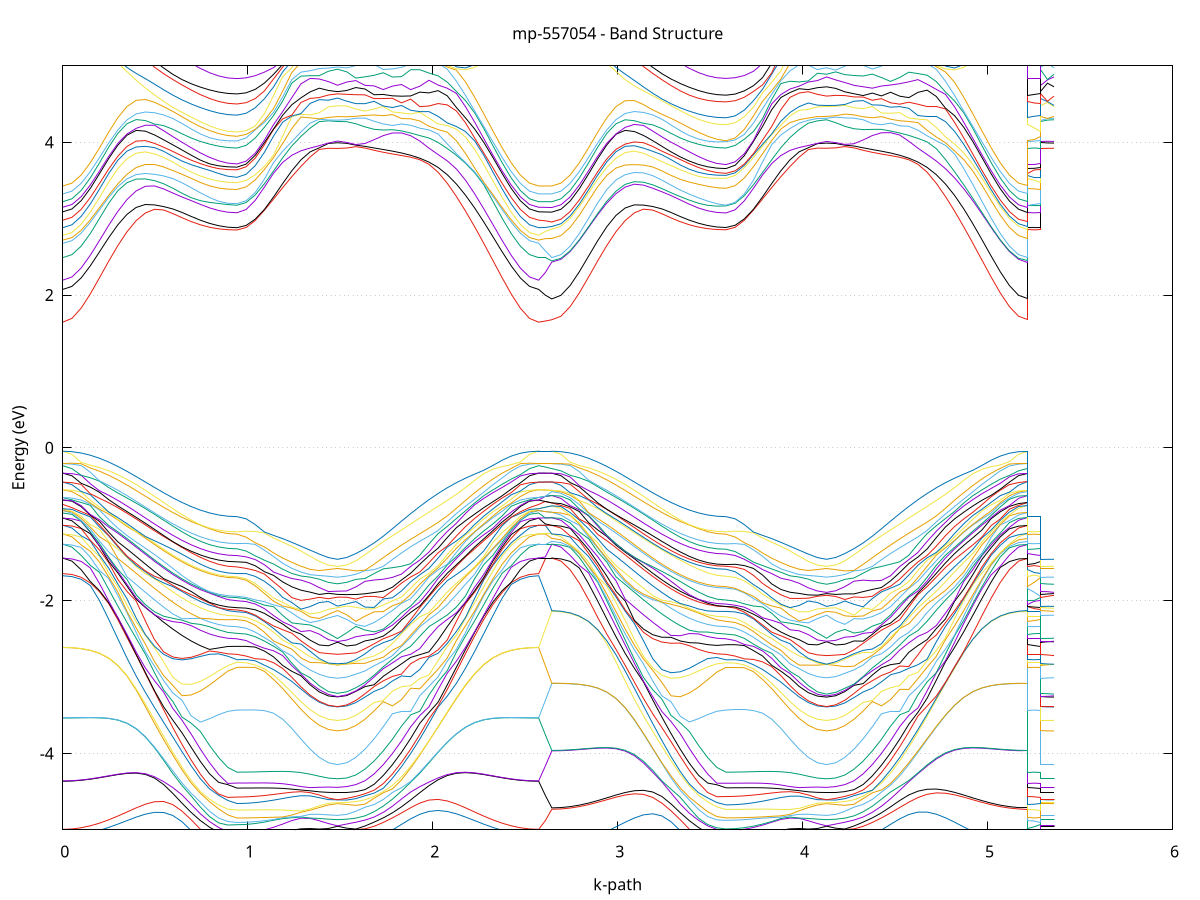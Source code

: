 set title 'mp-557054 - Band Structure'
set xlabel 'k-path'
set ylabel 'Energy (eV)'
set grid y
set yrange [-5:5]
set terminal png size 800,600
set output 'mp-557054_bands_gnuplot.png'
plot '-' using 1:2 with lines notitle, '-' using 1:2 with lines notitle, '-' using 1:2 with lines notitle, '-' using 1:2 with lines notitle, '-' using 1:2 with lines notitle, '-' using 1:2 with lines notitle, '-' using 1:2 with lines notitle, '-' using 1:2 with lines notitle, '-' using 1:2 with lines notitle, '-' using 1:2 with lines notitle, '-' using 1:2 with lines notitle, '-' using 1:2 with lines notitle, '-' using 1:2 with lines notitle, '-' using 1:2 with lines notitle, '-' using 1:2 with lines notitle, '-' using 1:2 with lines notitle, '-' using 1:2 with lines notitle, '-' using 1:2 with lines notitle, '-' using 1:2 with lines notitle, '-' using 1:2 with lines notitle, '-' using 1:2 with lines notitle, '-' using 1:2 with lines notitle, '-' using 1:2 with lines notitle, '-' using 1:2 with lines notitle, '-' using 1:2 with lines notitle, '-' using 1:2 with lines notitle, '-' using 1:2 with lines notitle, '-' using 1:2 with lines notitle, '-' using 1:2 with lines notitle, '-' using 1:2 with lines notitle, '-' using 1:2 with lines notitle, '-' using 1:2 with lines notitle, '-' using 1:2 with lines notitle, '-' using 1:2 with lines notitle, '-' using 1:2 with lines notitle, '-' using 1:2 with lines notitle, '-' using 1:2 with lines notitle, '-' using 1:2 with lines notitle, '-' using 1:2 with lines notitle, '-' using 1:2 with lines notitle, '-' using 1:2 with lines notitle, '-' using 1:2 with lines notitle, '-' using 1:2 with lines notitle, '-' using 1:2 with lines notitle, '-' using 1:2 with lines notitle, '-' using 1:2 with lines notitle, '-' using 1:2 with lines notitle, '-' using 1:2 with lines notitle, '-' using 1:2 with lines notitle, '-' using 1:2 with lines notitle, '-' using 1:2 with lines notitle, '-' using 1:2 with lines notitle, '-' using 1:2 with lines notitle, '-' using 1:2 with lines notitle, '-' using 1:2 with lines notitle, '-' using 1:2 with lines notitle, '-' using 1:2 with lines notitle, '-' using 1:2 with lines notitle, '-' using 1:2 with lines notitle, '-' using 1:2 with lines notitle, '-' using 1:2 with lines notitle, '-' using 1:2 with lines notitle, '-' using 1:2 with lines notitle, '-' using 1:2 with lines notitle, '-' using 1:2 with lines notitle, '-' using 1:2 with lines notitle, '-' using 1:2 with lines notitle, '-' using 1:2 with lines notitle, '-' using 1:2 with lines notitle, '-' using 1:2 with lines notitle, '-' using 1:2 with lines notitle, '-' using 1:2 with lines notitle, '-' using 1:2 with lines notitle, '-' using 1:2 with lines notitle, '-' using 1:2 with lines notitle, '-' using 1:2 with lines notitle, '-' using 1:2 with lines notitle, '-' using 1:2 with lines notitle, '-' using 1:2 with lines notitle, '-' using 1:2 with lines notitle, '-' using 1:2 with lines notitle, '-' using 1:2 with lines notitle, '-' using 1:2 with lines notitle, '-' using 1:2 with lines notitle, '-' using 1:2 with lines notitle, '-' using 1:2 with lines notitle, '-' using 1:2 with lines notitle, '-' using 1:2 with lines notitle, '-' using 1:2 with lines notitle, '-' using 1:2 with lines notitle, '-' using 1:2 with lines notitle, '-' using 1:2 with lines notitle, '-' using 1:2 with lines notitle, '-' using 1:2 with lines notitle, '-' using 1:2 with lines notitle, '-' using 1:2 with lines notitle, '-' using 1:2 with lines notitle, '-' using 1:2 with lines notitle, '-' using 1:2 with lines notitle, '-' using 1:2 with lines notitle, '-' using 1:2 with lines notitle, '-' using 1:2 with lines notitle, '-' using 1:2 with lines notitle, '-' using 1:2 with lines notitle, '-' using 1:2 with lines notitle, '-' using 1:2 with lines notitle, '-' using 1:2 with lines notitle, '-' using 1:2 with lines notitle, '-' using 1:2 with lines notitle, '-' using 1:2 with lines notitle, '-' using 1:2 with lines notitle, '-' using 1:2 with lines notitle, '-' using 1:2 with lines notitle, '-' using 1:2 with lines notitle, '-' using 1:2 with lines notitle, '-' using 1:2 with lines notitle, '-' using 1:2 with lines notitle, '-' using 1:2 with lines notitle, '-' using 1:2 with lines notitle, '-' using 1:2 with lines notitle, '-' using 1:2 with lines notitle, '-' using 1:2 with lines notitle, '-' using 1:2 with lines notitle, '-' using 1:2 with lines notitle, '-' using 1:2 with lines notitle, '-' using 1:2 with lines notitle, '-' using 1:2 with lines notitle, '-' using 1:2 with lines notitle, '-' using 1:2 with lines notitle, '-' using 1:2 with lines notitle, '-' using 1:2 with lines notitle, '-' using 1:2 with lines notitle, '-' using 1:2 with lines notitle, '-' using 1:2 with lines notitle, '-' using 1:2 with lines notitle, '-' using 1:2 with lines notitle, '-' using 1:2 with lines notitle, '-' using 1:2 with lines notitle, '-' using 1:2 with lines notitle, '-' using 1:2 with lines notitle, '-' using 1:2 with lines notitle, '-' using 1:2 with lines notitle, '-' using 1:2 with lines notitle, '-' using 1:2 with lines notitle, '-' using 1:2 with lines notitle, '-' using 1:2 with lines notitle, '-' using 1:2 with lines notitle, '-' using 1:2 with lines notitle, '-' using 1:2 with lines notitle, '-' using 1:2 with lines notitle, '-' using 1:2 with lines notitle, '-' using 1:2 with lines notitle, '-' using 1:2 with lines notitle, '-' using 1:2 with lines notitle, '-' using 1:2 with lines notitle, '-' using 1:2 with lines notitle, '-' using 1:2 with lines notitle, '-' using 1:2 with lines notitle, '-' using 1:2 with lines notitle, '-' using 1:2 with lines notitle, '-' using 1:2 with lines notitle, '-' using 1:2 with lines notitle, '-' using 1:2 with lines notitle, '-' using 1:2 with lines notitle, '-' using 1:2 with lines notitle, '-' using 1:2 with lines notitle, '-' using 1:2 with lines notitle, '-' using 1:2 with lines notitle, '-' using 1:2 with lines notitle, '-' using 1:2 with lines notitle, '-' using 1:2 with lines notitle, '-' using 1:2 with lines notitle, '-' using 1:2 with lines notitle, '-' using 1:2 with lines notitle, '-' using 1:2 with lines notitle, '-' using 1:2 with lines notitle, '-' using 1:2 with lines notitle, '-' using 1:2 with lines notitle, '-' using 1:2 with lines notitle, '-' using 1:2 with lines notitle, '-' using 1:2 with lines notitle, '-' using 1:2 with lines notitle, '-' using 1:2 with lines notitle, '-' using 1:2 with lines notitle, '-' using 1:2 with lines notitle, '-' using 1:2 with lines notitle, '-' using 1:2 with lines notitle, '-' using 1:2 with lines notitle, '-' using 1:2 with lines notitle, '-' using 1:2 with lines notitle, '-' using 1:2 with lines notitle, '-' using 1:2 with lines notitle
0.000000 -13.568586
0.049566 -13.564186
0.099132 -13.550986
0.148698 -13.529086
0.198264 -13.498886
0.247830 -13.460886
0.297396 -13.415586
0.346962 -13.363786
0.396528 -13.306286
0.446094 -13.244086
0.495660 -13.178586
0.545226 -13.111086
0.594792 -13.043086
0.644358 -12.976386
0.693924 -12.913086
0.743490 -12.855286
0.793056 -12.805586
0.842622 -12.766786
0.892188 -12.741686
0.941754 -12.732986
0.941754 -12.732986
0.991183 -12.730586
1.040613 -12.723586
1.090042 -12.712186
1.139471 -12.696886
1.188900 -12.678086
1.238330 -12.656586
1.287759 -12.633386
1.337188 -12.609686
1.386617 -12.586786
1.436047 -12.567186
1.485476 -12.557486
1.485476 -12.557486
1.534905 -12.568386
1.584334 -12.593686
1.633764 -12.628186
1.683193 -12.670686
1.732622 -12.720386
1.782052 -12.776386
1.831481 -12.837686
1.880910 -12.902986
1.930339 -12.971186
1.979769 -13.040886
2.029198 -13.110586
2.078627 -13.179086
2.128056 -13.244986
2.177486 -13.307186
2.226915 -13.364686
2.276344 -13.416386
2.325773 -13.461486
2.375203 -13.499286
2.424632 -13.529286
2.474061 -13.550986
2.523491 -13.564186
2.572920 -13.568586
2.572920 -13.568586
2.608536 -13.568586
2.644152 -13.568586
2.644152 -13.568586
2.693718 -13.564186
2.743284 -13.550986
2.792850 -13.529086
2.842416 -13.498886
2.891982 -13.460886
2.941548 -13.415586
2.991114 -13.363786
3.040680 -13.306286
3.090246 -13.244086
3.139812 -13.178586
3.189378 -13.111086
3.238944 -13.043086
3.288510 -12.976386
3.338076 -12.913086
3.387642 -12.855286
3.437208 -12.805586
3.486774 -12.766786
3.536340 -12.741686
3.585906 -12.732986
3.585906 -12.732986
3.635336 -12.730586
3.684765 -12.723586
3.734194 -12.712186
3.783623 -12.696886
3.833053 -12.678086
3.882482 -12.656586
3.931911 -12.633386
3.981341 -12.609686
4.030770 -12.586786
4.080199 -12.567186
4.129628 -12.557486
4.129628 -12.557486
4.179058 -12.568386
4.228487 -12.593686
4.277916 -12.628186
4.327345 -12.670686
4.376775 -12.720386
4.426204 -12.776386
4.475633 -12.837686
4.525062 -12.902986
4.574492 -12.971186
4.623921 -13.040886
4.673350 -13.110586
4.722780 -13.179086
4.772209 -13.244986
4.821638 -13.307186
4.871067 -13.364686
4.920497 -13.416386
4.969926 -13.461486
5.019355 -13.499286
5.068784 -13.529286
5.118214 -13.550986
5.167643 -13.564186
5.217072 -13.568586
5.217072 -12.732986
5.252688 -12.732986
5.288305 -12.732986
5.288305 -12.557486
5.323921 -12.557486
5.359537 -12.557486
e
0.000000 -13.392586
0.049566 -13.388286
0.099132 -13.375386
0.148698 -13.354186
0.198264 -13.324886
0.247830 -13.288086
0.297396 -13.244286
0.346962 -13.194286
0.396528 -13.138986
0.446094 -13.079486
0.495660 -13.017186
0.545226 -12.953286
0.594792 -12.889586
0.644358 -12.827886
0.693924 -12.770186
0.743490 -12.718486
0.793056 -12.675286
0.842622 -12.642686
0.892188 -12.622286
0.941754 -12.615486
0.941754 -12.615486
0.991183 -12.613586
1.040613 -12.608086
1.090042 -12.599186
1.139471 -12.587586
1.188900 -12.574086
1.238330 -12.559686
1.287759 -12.545986
1.337188 -12.535086
1.386617 -12.529086
1.436047 -12.529386
1.485476 -12.532186
1.485476 -12.532186
1.534905 -12.529086
1.584334 -12.529986
1.633764 -12.542786
1.683193 -12.568286
1.732622 -12.604886
1.782052 -12.650286
1.831481 -12.702886
1.880910 -12.761086
1.930339 -12.823086
1.979769 -12.887586
2.029198 -12.952886
2.078627 -13.017586
2.128056 -13.080386
2.177486 -13.139986
2.226915 -13.195186
2.276344 -13.244986
2.325773 -13.288586
2.375203 -13.325286
2.424632 -13.354386
2.474061 -13.375486
2.523491 -13.388286
2.572920 -13.392586
2.572920 -13.392586
2.608536 -13.392586
2.644152 -13.392586
2.644152 -13.392586
2.693718 -13.388286
2.743284 -13.375386
2.792850 -13.354186
2.842416 -13.324886
2.891982 -13.288086
2.941548 -13.244286
2.991114 -13.194286
3.040680 -13.138986
3.090246 -13.079486
3.139812 -13.017186
3.189378 -12.953286
3.238944 -12.889586
3.288510 -12.827886
3.338076 -12.770186
3.387642 -12.718486
3.437208 -12.675286
3.486774 -12.642686
3.536340 -12.622286
3.585906 -12.615486
3.585906 -12.615486
3.635336 -12.613586
3.684765 -12.608086
3.734194 -12.599186
3.783623 -12.587586
3.833053 -12.574086
3.882482 -12.559686
3.931911 -12.545986
3.981341 -12.535086
4.030770 -12.529086
4.080199 -12.529386
4.129628 -12.532186
4.129628 -12.532186
4.179058 -12.529086
4.228487 -12.529986
4.277916 -12.542786
4.327345 -12.568286
4.376775 -12.604886
4.426204 -12.650286
4.475633 -12.702886
4.525062 -12.761086
4.574492 -12.823086
4.623921 -12.887586
4.673350 -12.952886
4.722780 -13.017586
4.772209 -13.080386
4.821638 -13.139986
4.871067 -13.195186
4.920497 -13.244986
4.969926 -13.288586
5.019355 -13.325286
5.068784 -13.354386
5.118214 -13.375486
5.167643 -13.388286
5.217072 -13.392586
5.217072 -12.615486
5.252688 -12.615486
5.288305 -12.615486
5.288305 -12.532186
5.323921 -12.532186
5.359537 -12.532186
e
0.000000 -13.258286
0.049566 -13.254086
0.099132 -13.241586
0.148698 -13.220886
0.198264 -13.192386
0.247830 -13.156686
0.297396 -13.114186
0.346962 -13.065886
0.396528 -13.012586
0.446094 -12.955586
0.495660 -12.895986
0.545226 -12.835386
0.594792 -12.775586
0.644358 -12.718286
0.693924 -12.665586
0.743490 -12.619586
0.793056 -12.582386
0.842622 -12.555586
0.892188 -12.539586
0.941754 -12.534386
0.941754 -12.534386
0.991183 -12.532886
1.040613 -12.528786
1.090042 -12.522186
1.139471 -12.513786
1.188900 -12.504386
1.238330 -12.494886
1.287759 -12.486086
1.337188 -12.478386
1.386617 -12.471986
1.436047 -12.467286
1.485476 -12.465386
1.485476 -12.465386
1.534905 -12.467486
1.584334 -12.473686
1.633764 -12.483786
1.683193 -12.500086
1.732622 -12.525586
1.782052 -12.561186
1.831481 -12.605686
1.880910 -12.657186
1.930339 -12.713686
1.979769 -12.773586
2.029198 -12.834986
2.078627 -12.896386
2.128056 -12.956386
2.177486 -13.013486
2.226915 -13.066686
2.276344 -13.114886
2.325773 -13.157186
2.375203 -13.192786
2.424632 -13.221086
2.474061 -13.241586
2.523491 -13.254086
2.572920 -13.258286
2.572920 -13.258286
2.608536 -13.258186
2.644152 -13.258186
2.644152 -13.258186
2.693718 -13.253986
2.743284 -13.241486
2.792850 -13.220786
2.842416 -13.192386
2.891982 -13.156586
2.941548 -13.114186
2.991114 -13.065886
3.040680 -13.012586
3.090246 -12.955486
3.139812 -12.895986
3.189378 -12.835386
3.238944 -12.775586
3.288510 -12.718286
3.338076 -12.665586
3.387642 -12.619586
3.437208 -12.582386
3.486774 -12.555586
3.536340 -12.539586
3.585906 -12.534386
3.585906 -12.534386
3.635336 -12.532886
3.684765 -12.528786
3.734194 -12.522186
3.783623 -12.513786
3.833053 -12.504386
3.882482 -12.494886
3.931911 -12.486086
3.981341 -12.478386
4.030770 -12.471986
4.080199 -12.467286
4.129628 -12.465386
4.129628 -12.465386
4.179058 -12.467486
4.228487 -12.473686
4.277916 -12.483786
4.327345 -12.500086
4.376775 -12.525586
4.426204 -12.561186
4.475633 -12.605686
4.525062 -12.657186
4.574492 -12.713686
4.623921 -12.773586
4.673350 -12.834986
4.722780 -12.896386
4.772209 -12.956286
4.821638 -13.013486
4.871067 -13.066686
4.920497 -13.114886
4.969926 -13.157086
5.019355 -13.192686
5.068784 -13.220986
5.118214 -13.241586
5.167643 -13.253986
5.217072 -13.258186
5.217072 -12.534386
5.252688 -12.534386
5.288305 -12.534386
5.288305 -12.465386
5.323921 -12.465386
5.359537 -12.465386
e
0.000000 -13.139186
0.049566 -13.135086
0.099132 -13.122886
0.148698 -13.102686
0.198264 -13.075086
0.247830 -13.040286
0.297396 -12.999086
0.346962 -12.952386
0.396528 -12.900986
0.446094 -12.846186
0.495660 -12.789286
0.545226 -12.731886
0.594792 -12.675486
0.644358 -12.621986
0.693924 -12.573186
0.743490 -12.530886
0.793056 -12.496786
0.842622 -12.472086
0.892188 -12.457386
0.941754 -12.452486
0.941754 -12.452486
0.991183 -12.451086
1.040613 -12.446986
1.090042 -12.440586
1.139471 -12.432286
1.188900 -12.422886
1.238330 -12.412886
1.287759 -12.402986
1.337188 -12.393786
1.386617 -12.386086
1.436047 -12.380786
1.485476 -12.378886
1.485476 -12.378886
1.534905 -12.381086
1.584334 -12.388086
1.633764 -12.400186
1.683193 -12.417686
1.732622 -12.442386
1.782052 -12.475786
1.831481 -12.517086
1.880910 -12.564686
1.930339 -12.617286
1.979769 -12.673386
2.029198 -12.731286
2.078627 -12.789686
2.128056 -12.846986
2.177486 -12.901886
2.226915 -12.953186
2.276344 -12.999786
2.325773 -13.040786
2.375203 -13.075386
2.424632 -13.102886
2.474061 -13.122986
2.523491 -13.135086
2.572920 -13.139186
2.572920 -13.139186
2.608536 -13.139686
2.644152 -13.140086
2.644152 -13.140086
2.693718 -13.135986
2.743284 -13.123786
2.792850 -13.103586
2.842416 -13.075786
2.891982 -13.040986
2.941548 -12.999686
2.991114 -12.952786
3.040680 -12.901386
3.090246 -12.846486
3.139812 -12.789486
3.189378 -12.731986
3.238944 -12.675486
3.288510 -12.621986
3.338076 -12.573186
3.387642 -12.530886
3.437208 -12.496786
3.486774 -12.472086
3.536340 -12.457386
3.585906 -12.452486
3.585906 -12.452486
3.635336 -12.451086
3.684765 -12.446986
3.734194 -12.440586
3.783623 -12.432286
3.833053 -12.422886
3.882482 -12.412886
3.931911 -12.402986
3.981341 -12.393786
4.030770 -12.386086
4.080199 -12.380786
4.129628 -12.378886
4.129628 -12.378886
4.179058 -12.381086
4.228487 -12.388086
4.277916 -12.400186
4.327345 -12.417686
4.376775 -12.442386
4.426204 -12.475786
4.475633 -12.517086
4.525062 -12.564686
4.574492 -12.617286
4.623921 -12.673386
4.673350 -12.731386
4.722780 -12.789786
4.772209 -12.847186
4.821638 -12.902286
4.871067 -12.953686
4.920497 -13.000386
4.969926 -13.041486
5.019355 -13.076186
5.068784 -13.103786
5.118214 -13.123886
5.167643 -13.135986
5.217072 -13.140086
5.217072 -12.452486
5.252688 -12.452486
5.288305 -12.452486
5.288305 -12.378886
5.323921 -12.378886
5.359537 -12.378886
e
0.000000 -13.044486
0.049566 -13.040486
0.099132 -13.028386
0.148698 -13.008486
0.198264 -12.981086
0.247830 -12.946986
0.297396 -12.906686
0.346962 -12.861286
0.396528 -12.811886
0.446094 -12.759786
0.495660 -12.706786
0.545226 -12.654686
0.594792 -12.605386
0.644358 -12.560886
0.693924 -12.522686
0.743490 -12.491686
0.793056 -12.467986
0.842622 -12.451086
0.892188 -12.440586
0.941754 -12.436986
0.941754 -12.436986
0.991183 -12.435786
1.040613 -12.432386
1.090042 -12.426786
1.139471 -12.419086
1.188900 -12.409786
1.238330 -12.399286
1.287759 -12.388286
1.337188 -12.377986
1.386617 -12.369286
1.436047 -12.363386
1.485476 -12.361186
1.485476 -12.361186
1.534905 -12.363586
1.584334 -12.371486
1.633764 -12.384886
1.683193 -12.403786
1.732622 -12.426186
1.782052 -12.450986
1.831481 -12.480186
1.880910 -12.515286
1.930339 -12.556586
1.979769 -12.603286
2.029198 -12.654086
2.078627 -12.707086
2.128056 -12.760486
2.177486 -12.812686
2.226915 -12.862086
2.276344 -12.907386
2.325773 -12.947486
2.375203 -12.981486
2.424632 -13.008686
2.474061 -13.028486
2.523491 -13.040486
2.572920 -13.044486
2.572920 -13.044486
2.608536 -13.041586
2.644152 -13.038286
2.644152 -13.038286
2.693718 -13.034286
2.743284 -13.022486
2.792850 -13.002886
2.842416 -12.976186
2.891982 -12.942586
2.941548 -12.903086
2.991114 -12.858386
3.040680 -12.809686
3.090246 -12.758386
3.139812 -12.705886
3.189378 -12.654186
3.238944 -12.605186
3.288510 -12.560786
3.338076 -12.522686
3.387642 -12.491686
3.437208 -12.467986
3.486774 -12.451086
3.536340 -12.440586
3.585906 -12.436986
3.585906 -12.436986
3.635336 -12.435786
3.684765 -12.432386
3.734194 -12.426786
3.783623 -12.419086
3.833053 -12.409786
3.882482 -12.399286
3.931911 -12.388286
3.981341 -12.377986
4.030770 -12.369286
4.080199 -12.363386
4.129628 -12.361186
4.129628 -12.361186
4.179058 -12.363586
4.228487 -12.371486
4.277916 -12.384886
4.327345 -12.403786
4.376775 -12.426186
4.426204 -12.450986
4.475633 -12.480186
4.525062 -12.515286
4.574492 -12.556486
4.623921 -12.603086
4.673350 -12.653586
4.722780 -12.706086
4.772209 -12.758986
4.821638 -12.810486
4.871067 -12.859086
4.920497 -12.903686
4.969926 -12.943086
5.019355 -12.976486
5.068784 -13.003086
5.118214 -13.022586
5.167643 -13.034286
5.217072 -13.038286
5.217072 -12.436986
5.252688 -12.436986
5.288305 -12.436986
5.288305 -12.361186
5.323921 -12.361186
5.359537 -12.361186
e
0.000000 -12.944386
0.049566 -12.940486
0.099132 -12.928786
0.148698 -12.909386
0.198264 -12.882786
0.247830 -12.849486
0.297396 -12.810086
0.346962 -12.765486
0.396528 -12.716686
0.446094 -12.664986
0.495660 -12.611986
0.545226 -12.559286
0.594792 -12.509186
0.644358 -12.463386
0.693924 -12.423286
0.743490 -12.389586
0.793056 -12.362886
0.842622 -12.343486
0.892188 -12.331786
0.941754 -12.327886
0.941754 -12.327886
0.991183 -12.326686
1.040613 -12.322986
1.090042 -12.317186
1.139471 -12.309486
1.188900 -12.300486
1.238330 -12.290886
1.287759 -12.281286
1.337188 -12.272386
1.386617 -12.265186
1.436047 -12.260386
1.485476 -12.258586
1.485476 -12.258586
1.534905 -12.260586
1.584334 -12.266886
1.633764 -12.277986
1.683193 -12.294286
1.732622 -12.316286
1.782052 -12.343786
1.831481 -12.376986
1.880910 -12.415386
1.930339 -12.458886
1.979769 -12.506986
2.029198 -12.558686
2.078627 -12.612186
2.128056 -12.665686
2.177486 -12.717486
2.226915 -12.766286
2.276344 -12.810786
2.325773 -12.849986
2.375203 -12.883186
2.424632 -12.909586
2.474061 -12.928786
2.523491 -12.940486
2.572920 -12.944386
2.572920 -12.944386
2.608536 -12.960586
2.644152 -12.970786
2.644152 -12.970786
2.693718 -12.966586
2.743284 -12.954186
2.792850 -12.933786
2.842416 -12.905786
2.891982 -12.870586
2.941548 -12.828886
2.991114 -12.781686
3.040680 -12.729986
3.090246 -12.675286
3.139812 -12.619086
3.189378 -12.563686
3.238944 -12.511186
3.288510 -12.464086
3.338076 -12.423486
3.387642 -12.389686
3.437208 -12.362886
3.486774 -12.343486
3.536340 -12.331786
3.585906 -12.327886
3.585906 -12.327886
3.635336 -12.326686
3.684765 -12.322986
3.734194 -12.317186
3.783623 -12.309486
3.833053 -12.300486
3.882482 -12.290886
3.931911 -12.281286
3.981341 -12.272386
4.030770 -12.265186
4.080199 -12.260386
4.129628 -12.258586
4.129628 -12.258586
4.179058 -12.260586
4.228487 -12.266886
4.277916 -12.277986
4.327345 -12.294286
4.376775 -12.316286
4.426204 -12.343886
4.475633 -12.376986
4.525062 -12.415586
4.574492 -12.459586
4.623921 -12.509086
4.673350 -12.563086
4.722780 -12.619386
4.772209 -12.675986
4.821638 -12.730886
4.871067 -12.782486
4.920497 -12.829586
4.969926 -12.871086
5.019355 -12.906086
5.068784 -12.933986
5.118214 -12.954286
5.167643 -12.966686
5.217072 -12.970786
5.217072 -12.327886
5.252688 -12.327886
5.288305 -12.327886
5.288305 -12.258586
5.323921 -12.258586
5.359537 -12.258586
e
0.000000 -12.920486
0.049566 -12.916586
0.099132 -12.904686
0.148698 -12.885186
0.198264 -12.858486
0.247830 -12.824886
0.297396 -12.785186
0.346962 -12.740286
0.396528 -12.691286
0.446094 -12.639486
0.495660 -12.586486
0.545226 -12.533786
0.594792 -12.482986
0.644358 -12.434986
0.693924 -12.391186
0.743490 -12.353086
0.793056 -12.322086
0.842622 -12.299286
0.892188 -12.285286
0.941754 -12.280586
0.941754 -12.280586
0.991183 -12.279186
1.040613 -12.275086
1.090042 -12.268586
1.139471 -12.259986
1.188900 -12.249786
1.238330 -12.238886
1.287759 -12.227886
1.337188 -12.217786
1.386617 -12.209386
1.436047 -12.203786
1.485476 -12.201686
1.485476 -12.201686
1.534905 -12.203986
1.584334 -12.211486
1.633764 -12.224786
1.683193 -12.244186
1.732622 -12.269886
1.782052 -12.301986
1.831481 -12.339986
1.880910 -12.383186
1.930339 -12.430486
1.979769 -12.480886
2.029198 -12.533286
2.078627 -12.586786
2.128056 -12.640186
2.177486 -12.692086
2.226915 -12.741086
2.276344 -12.785886
2.325773 -12.825386
2.375203 -12.858786
2.424632 -12.885386
2.474061 -12.904786
2.523491 -12.916586
2.572920 -12.920486
2.572920 -12.920486
2.608536 -12.898786
2.644152 -12.877586
2.644152 -12.877586
2.693718 -12.873986
2.743284 -12.863086
2.792850 -12.845286
2.842416 -12.820786
2.891982 -12.790186
2.941548 -12.754286
2.991114 -12.713786
3.040680 -12.669686
3.090246 -12.623186
3.139812 -12.575386
3.189378 -12.527386
3.238944 -12.479986
3.288510 -12.433986
3.338076 -12.390986
3.387642 -12.353086
3.437208 -12.322086
3.486774 -12.299286
3.536340 -12.285286
3.585906 -12.280586
3.585906 -12.280586
3.635336 -12.279186
3.684765 -12.275086
3.734194 -12.268586
3.783623 -12.259986
3.833053 -12.249786
3.882482 -12.238886
3.931911 -12.227886
3.981341 -12.217786
4.030770 -12.209386
4.080199 -12.203786
4.129628 -12.201686
4.129628 -12.201686
4.179058 -12.203986
4.228487 -12.211486
4.277916 -12.224786
4.327345 -12.244186
4.376775 -12.269886
4.426204 -12.301986
4.475633 -12.339886
4.525062 -12.382886
4.574492 -12.429486
4.623921 -12.477886
4.673350 -12.526786
4.722780 -12.575586
4.772209 -12.623786
4.821638 -12.670386
4.871067 -12.714486
4.920497 -12.754886
4.969926 -12.790686
5.019355 -12.821086
5.068784 -12.845486
5.118214 -12.863186
5.167643 -12.873986
5.217072 -12.877586
5.217072 -12.280586
5.252688 -12.280586
5.288305 -12.280586
5.288305 -12.201686
5.323921 -12.201686
5.359537 -12.201686
e
0.000000 -12.792286
0.049566 -12.788886
0.099132 -12.778686
0.148698 -12.761986
0.198264 -12.738986
0.247830 -12.710286
0.297396 -12.676386
0.346962 -12.637986
0.396528 -12.595786
0.446094 -12.550486
0.495660 -12.502786
0.545226 -12.453486
0.594792 -12.403486
0.644358 -12.354886
0.693924 -12.309686
0.743490 -12.269986
0.793056 -12.237486
0.842622 -12.213186
0.892188 -12.198186
0.941754 -12.193186
0.941754 -12.193186
0.991183 -12.191786
1.040613 -12.187686
1.090042 -12.181086
1.139471 -12.172486
1.188900 -12.162386
1.238330 -12.151386
1.287759 -12.140386
1.337188 -12.130186
1.386617 -12.121686
1.436047 -12.115986
1.485476 -12.113786
1.485476 -12.113786
1.534905 -12.116186
1.584334 -12.123986
1.633764 -12.137786
1.683193 -12.158086
1.732622 -12.184986
1.782052 -12.218186
1.831481 -12.257486
1.880910 -12.301986
1.930339 -12.350486
1.979769 -12.401486
2.029198 -12.452786
2.078627 -12.502986
2.128056 -12.551086
2.177486 -12.596486
2.226915 -12.638586
2.276344 -12.676886
2.325773 -12.710686
2.375203 -12.739286
2.424632 -12.762086
2.474061 -12.778786
2.523491 -12.788886
2.572920 -12.792286
2.572920 -12.792286
2.608536 -12.816286
2.644152 -12.838486
2.644152 -12.838486
2.693718 -12.834686
2.743284 -12.823386
2.792850 -12.804686
2.842416 -12.779086
2.891982 -12.746786
2.941548 -12.708686
2.991114 -12.665286
3.040680 -12.617686
3.090246 -12.566686
3.139812 -12.513486
3.189378 -12.459486
3.238944 -12.406286
3.288510 -12.355886
3.338076 -12.309986
3.387642 -12.270086
3.437208 -12.237486
3.486774 -12.213186
3.536340 -12.198186
3.585906 -12.193186
3.585906 -12.193186
3.635336 -12.191786
3.684765 -12.187686
3.734194 -12.181086
3.783623 -12.172486
3.833053 -12.162386
3.882482 -12.151386
3.931911 -12.140386
3.981341 -12.130186
4.030770 -12.121686
4.080199 -12.115986
4.129628 -12.113786
4.129628 -12.113786
4.179058 -12.116186
4.228487 -12.123986
4.277916 -12.137786
4.327345 -12.158086
4.376775 -12.184986
4.426204 -12.218286
4.475633 -12.257486
4.525062 -12.302186
4.574492 -12.351486
4.623921 -12.404286
4.673350 -12.458886
4.722780 -12.513686
4.772209 -12.567286
4.821638 -12.618386
4.871067 -12.666086
4.920497 -12.709286
4.969926 -12.747286
5.019355 -12.779386
5.068784 -12.804886
5.118214 -12.823486
5.167643 -12.834786
5.217072 -12.838486
5.217072 -12.193186
5.252688 -12.193186
5.288305 -12.193186
5.288305 -12.113786
5.323921 -12.113786
5.359537 -12.113786
e
0.000000 -12.764986
0.049566 -12.761486
0.099132 -12.750886
0.148698 -12.733586
0.198264 -12.709786
0.247830 -12.680086
0.297396 -12.644886
0.346962 -12.605086
0.396528 -12.561486
0.446094 -12.514886
0.495660 -12.466386
0.545226 -12.416786
0.594792 -12.366986
0.644358 -12.317686
0.693924 -12.270086
0.743490 -12.225786
0.793056 -12.187386
0.842622 -12.157286
0.892188 -12.138086
0.941754 -12.131386
0.941754 -12.131386
0.991183 -12.129586
1.040613 -12.124186
1.090042 -12.115386
1.139471 -12.103686
1.188900 -12.089586
1.238330 -12.073686
1.287759 -12.056986
1.337188 -12.040586
1.386617 -12.025986
1.436047 -12.015186
1.485476 -12.010986
1.485476 -12.010986
1.534905 -12.015786
1.584334 -12.030186
1.633764 -12.053186
1.683193 -12.083786
1.732622 -12.121086
1.782052 -12.164086
1.831481 -12.211586
1.880910 -12.261786
1.930339 -12.313286
1.979769 -12.364986
2.029198 -12.416186
2.078627 -12.466586
2.128056 -12.515486
2.177486 -12.562186
2.226915 -12.605786
2.276344 -12.645486
2.325773 -12.680486
2.375203 -12.710086
2.424632 -12.733786
2.474061 -12.750986
2.523491 -12.761486
2.572920 -12.764986
2.572920 -12.764986
2.608536 -12.744486
2.644152 -12.730186
2.644152 -12.730186
2.693718 -12.726986
2.743284 -12.717486
2.792850 -12.701786
2.842416 -12.680386
2.891982 -12.653486
2.941548 -12.621686
2.991114 -12.585686
3.040680 -12.546086
3.090246 -12.503586
3.139812 -12.458786
3.189378 -12.412386
3.238944 -12.364786
3.288510 -12.316886
3.338076 -12.269786
3.387642 -12.225786
3.437208 -12.187386
3.486774 -12.157286
3.536340 -12.138086
3.585906 -12.131386
3.585906 -12.131386
3.635336 -12.129586
3.684765 -12.124186
3.734194 -12.115386
3.783623 -12.103686
3.833053 -12.089586
3.882482 -12.073686
3.931911 -12.056986
3.981341 -12.040586
4.030770 -12.025986
4.080199 -12.015186
4.129628 -12.010986
4.129628 -12.010986
4.179058 -12.015786
4.228487 -12.030186
4.277916 -12.053186
4.327345 -12.083786
4.376775 -12.121086
4.426204 -12.164086
4.475633 -12.211486
4.525062 -12.261586
4.574492 -12.312486
4.623921 -12.362786
4.673350 -12.411686
4.722780 -12.458886
4.772209 -12.504086
4.821638 -12.546686
4.871067 -12.586286
4.920497 -12.622186
4.969926 -12.653886
5.019355 -12.680586
5.068784 -12.701986
5.118214 -12.717586
5.167643 -12.727086
5.217072 -12.730186
5.217072 -12.131386
5.252688 -12.131386
5.288305 -12.131386
5.288305 -12.010986
5.323921 -12.010986
5.359537 -12.010986
e
0.000000 -12.654186
0.049566 -12.650986
0.099132 -12.641486
0.148698 -12.625786
0.198264 -12.604186
0.247830 -12.577186
0.297396 -12.545186
0.346962 -12.508786
0.396528 -12.468786
0.446094 -12.425786
0.495660 -12.380886
0.545226 -12.334786
0.594792 -12.288686
0.644358 -12.243686
0.693924 -12.200986
0.743490 -12.162086
0.793056 -12.128886
0.842622 -12.103186
0.892188 -12.086986
0.941754 -12.081386
0.941754 -12.081386
0.991183 -12.079786
1.040613 -12.075086
1.090042 -12.067386
1.139471 -12.057286
1.188900 -12.045286
1.238330 -12.032186
1.287759 -12.018886
1.337188 -12.006586
1.386617 -11.996186
1.436047 -11.989186
1.485476 -11.986586
1.485476 -11.986586
1.534905 -11.989486
1.584334 -11.998886
1.633764 -12.015386
1.683193 -12.039186
1.732622 -12.070086
1.782052 -12.106886
1.831481 -12.148286
1.880910 -12.192686
1.930339 -12.239086
1.979769 -12.286486
2.029198 -12.334086
2.078627 -12.380986
2.128056 -12.426286
2.177486 -12.469386
2.226915 -12.509386
2.276344 -12.545686
2.325773 -12.577586
2.375203 -12.604486
2.424632 -12.625886
2.474061 -12.641486
2.523491 -12.650986
2.572920 -12.654186
2.572920 -12.654186
2.608536 -12.660286
2.644152 -12.667486
2.644152 -12.667486
2.693718 -12.664086
2.743284 -12.654086
2.792850 -12.637486
2.842416 -12.614786
2.891982 -12.586386
2.941548 -12.552886
2.991114 -12.514886
3.040680 -12.473286
3.090246 -12.428986
3.139812 -12.382786
3.189378 -12.335886
3.238944 -12.289186
3.288510 -12.243886
3.338076 -12.200986
3.387642 -12.162086
3.437208 -12.128886
3.486774 -12.103186
3.536340 -12.086986
3.585906 -12.081386
3.585906 -12.081386
3.635336 -12.079786
3.684765 -12.075086
3.734194 -12.067386
3.783623 -12.057286
3.833053 -12.045286
3.882482 -12.032186
3.931911 -12.018886
3.981341 -12.006586
4.030770 -11.996186
4.080199 -11.989186
4.129628 -11.986586
4.129628 -11.986586
4.179058 -11.989486
4.228487 -11.998886
4.277916 -12.015386
4.327345 -12.039186
4.376775 -12.070086
4.426204 -12.106886
4.475633 -12.148286
4.525062 -12.192786
4.574492 -12.239286
4.623921 -12.287086
4.673350 -12.335186
4.722780 -12.382886
4.772209 -12.429486
4.821638 -12.473886
4.871067 -12.515486
4.920497 -12.553386
4.969926 -12.586786
5.019355 -12.615086
5.068784 -12.637686
5.118214 -12.654086
5.167643 -12.664086
5.217072 -12.667486
5.217072 -12.081386
5.252688 -12.081386
5.288305 -12.081386
5.288305 -11.986586
5.323921 -11.986586
5.359537 -11.986586
e
0.000000 -12.556886
0.049566 -12.553586
0.099132 -12.543986
0.148698 -12.528086
0.198264 -12.506386
0.247830 -12.479186
0.297396 -12.447186
0.346962 -12.411086
0.396528 -12.371586
0.446094 -12.329786
0.495660 -12.286686
0.545226 -12.243286
0.594792 -12.200686
0.644358 -12.159986
0.693924 -12.122386
0.743490 -12.088986
0.793056 -12.060886
0.842622 -12.039486
0.892188 -12.025986
0.941754 -12.021386
0.941754 -12.021386
0.991183 -12.019986
1.040613 -12.015986
1.090042 -12.009486
1.139471 -12.000986
1.188900 -11.991286
1.238330 -11.981186
1.287759 -11.971986
1.337188 -11.964586
1.386617 -11.959886
1.436047 -11.957586
1.485476 -11.956986
1.485476 -11.956986
1.534905 -11.957586
1.584334 -11.960686
1.633764 -11.969186
1.683193 -11.985586
1.732622 -12.010286
1.782052 -12.041186
1.831481 -12.076286
1.880910 -12.114686
1.930339 -12.155586
1.979769 -12.198486
2.029198 -12.242486
2.078627 -12.286686
2.128056 -12.330286
2.177486 -12.372186
2.226915 -12.411686
2.276344 -12.447686
2.325773 -12.479586
2.375203 -12.506586
2.424632 -12.528286
2.474061 -12.544086
2.523491 -12.553686
2.572920 -12.556886
2.572920 -12.556886
2.608536 -12.555186
2.644152 -12.553486
2.644152 -12.553486
2.693718 -12.550286
2.743284 -12.540786
2.792850 -12.525186
2.842416 -12.503786
2.891982 -12.476986
2.941548 -12.445386
2.991114 -12.409686
3.040680 -12.370586
3.090246 -12.329086
3.139812 -12.286286
3.189378 -12.242986
3.238944 -12.200486
3.288510 -12.159986
3.338076 -12.122386
3.387642 -12.088986
3.437208 -12.060886
3.486774 -12.039486
3.536340 -12.025986
3.585906 -12.021386
3.585906 -12.021386
3.635336 -12.019986
3.684765 -12.015986
3.734194 -12.009486
3.783623 -12.000986
3.833053 -11.991286
3.882482 -11.981186
3.931911 -11.971986
3.981341 -11.964586
4.030770 -11.959886
4.080199 -11.957586
4.129628 -11.956986
4.129628 -11.956986
4.179058 -11.957586
4.228487 -11.960686
4.277916 -11.969186
4.327345 -11.985586
4.376775 -12.010286
4.426204 -12.041186
4.475633 -12.076286
4.525062 -12.114686
4.574492 -12.155586
4.623921 -12.198386
4.673350 -12.242186
4.722780 -12.286286
4.772209 -12.329586
4.821638 -12.371186
4.871067 -12.410286
4.920497 -12.445886
4.969926 -12.477386
5.019355 -12.504086
5.068784 -12.525386
5.118214 -12.540886
5.167643 -12.550386
5.217072 -12.553486
5.217072 -12.021386
5.252688 -12.021386
5.288305 -12.021386
5.288305 -11.956986
5.323921 -11.956986
5.359537 -11.956986
e
0.000000 -12.431886
0.049566 -12.428886
0.099132 -12.419786
0.148698 -12.404886
0.198264 -12.384586
0.247830 -12.359286
0.297396 -12.329486
0.346962 -12.296186
0.396528 -12.260086
0.446094 -12.222186
0.495660 -12.183686
0.545226 -12.145486
0.594792 -12.108986
0.644358 -12.075286
0.693924 -12.045386
0.743490 -12.020086
0.793056 -11.999986
0.842622 -11.985386
0.892188 -11.976486
0.941754 -11.973486
0.941754 -11.973486
0.991183 -11.972386
1.040613 -11.969186
1.090042 -11.964086
1.139471 -11.957086
1.188900 -11.948386
1.238330 -11.938186
1.287759 -11.926786
1.337188 -11.914886
1.386617 -11.904086
1.436047 -11.896586
1.485476 -11.893786
1.485476 -11.893786
1.534905 -11.896886
1.584334 -11.906686
1.633764 -11.922686
1.683193 -11.941486
1.732622 -11.961286
1.782052 -11.983386
1.831481 -12.008886
1.880910 -12.038186
1.930339 -12.071086
1.979769 -12.106786
2.029198 -12.144686
2.078627 -12.183586
2.128056 -12.222586
2.177486 -12.260586
2.226915 -12.296686
2.276344 -12.329986
2.325773 -12.359586
2.375203 -12.384786
2.424632 -12.405086
2.474061 -12.419886
2.523491 -12.428886
2.572920 -12.431886
2.572920 -12.431886
2.608536 -12.432186
2.644152 -12.432486
2.644152 -12.432486
2.693718 -12.429486
2.743284 -12.420386
2.792850 -12.405486
2.842416 -12.385086
2.891982 -12.359686
2.941548 -12.329886
2.991114 -12.296486
3.040680 -12.260286
3.090246 -12.222286
3.139812 -12.183686
3.189378 -12.145586
3.238944 -12.109086
3.288510 -12.075286
3.338076 -12.045386
3.387642 -12.020086
3.437208 -11.999986
3.486774 -11.985386
3.536340 -11.976486
3.585906 -11.973486
3.585906 -11.973486
3.635336 -11.972386
3.684765 -11.969186
3.734194 -11.964086
3.783623 -11.957086
3.833053 -11.948386
3.882482 -11.938186
3.931911 -11.926786
3.981341 -11.914886
4.030770 -11.904086
4.080199 -11.896586
4.129628 -11.893786
4.129628 -11.893786
4.179058 -11.896886
4.228487 -11.906686
4.277916 -11.922686
4.327345 -11.941486
4.376775 -11.961286
4.426204 -11.983386
4.475633 -12.008886
4.525062 -12.038186
4.574492 -12.071086
4.623921 -12.106886
4.673350 -12.144686
4.722780 -12.183686
4.772209 -12.222686
4.821638 -12.260786
4.871067 -12.296986
4.920497 -12.330286
4.969926 -12.359986
5.019355 -12.385286
5.068784 -12.405586
5.118214 -12.420486
5.167643 -12.429486
5.217072 -12.432486
5.217072 -11.973486
5.252688 -11.973486
5.288305 -11.973486
5.288305 -11.893786
5.323921 -11.893786
5.359537 -11.893786
e
0.000000 -12.305586
0.049566 -12.302686
0.099132 -12.294186
0.148698 -12.280086
0.198264 -12.260986
0.247830 -12.237186
0.297396 -12.209486
0.346962 -12.178486
0.396528 -12.145186
0.446094 -12.110486
0.495660 -12.075586
0.545226 -12.041486
0.594792 -12.009286
0.644358 -11.980086
0.693924 -11.954886
0.743490 -11.934086
0.793056 -11.918086
0.842622 -11.906886
0.892188 -11.900286
0.941754 -11.898186
0.941754 -11.898186
0.991183 -11.897386
1.040613 -11.895086
1.090042 -11.891486
1.139471 -11.886786
1.188900 -11.881286
1.238330 -11.875186
1.287759 -11.868886
1.337188 -11.862086
1.386617 -11.854686
1.436047 -11.846786
1.485476 -11.842386
1.485476 -11.842386
1.534905 -11.847286
1.584334 -11.856786
1.633764 -11.866486
1.683193 -11.876686
1.732622 -11.889086
1.782052 -11.904886
1.831481 -11.924686
1.880910 -11.948586
1.930339 -11.976286
1.979769 -12.007286
2.029198 -12.040586
2.078627 -12.075486
2.128056 -12.110786
2.177486 -12.145686
2.226915 -12.178986
2.276344 -12.209886
2.325773 -12.237586
2.375203 -12.261186
2.424632 -12.280286
2.474061 -12.294186
2.523491 -12.302686
2.572920 -12.305586
2.572920 -12.305586
2.608536 -12.305486
2.644152 -12.305486
2.644152 -12.305486
2.693718 -12.302586
2.743284 -12.294086
2.792850 -12.280086
2.842416 -12.260886
2.891982 -12.237186
2.941548 -12.209486
2.991114 -12.178486
3.040680 -12.145186
3.090246 -12.110486
3.139812 -12.075586
3.189378 -12.041486
3.238944 -12.009286
3.288510 -11.980086
3.338076 -11.954886
3.387642 -11.934086
3.437208 -11.918086
3.486774 -11.906886
3.536340 -11.900286
3.585906 -11.898186
3.585906 -11.898186
3.635336 -11.897386
3.684765 -11.895086
3.734194 -11.891486
3.783623 -11.886786
3.833053 -11.881286
3.882482 -11.875186
3.931911 -11.868886
3.981341 -11.862086
4.030770 -11.854686
4.080199 -11.846786
4.129628 -11.842386
4.129628 -11.842386
4.179058 -11.847286
4.228487 -11.856786
4.277916 -11.866486
4.327345 -11.876686
4.376775 -11.889086
4.426204 -11.904886
4.475633 -11.924686
4.525062 -11.948586
4.574492 -11.976286
4.623921 -12.007286
4.673350 -12.040586
4.722780 -12.075486
4.772209 -12.110786
4.821638 -12.145586
4.871067 -12.178986
4.920497 -12.209886
4.969926 -12.237486
5.019355 -12.261186
5.068784 -12.280186
5.118214 -12.294086
5.167643 -12.302586
5.217072 -12.305486
5.217072 -11.898186
5.252688 -11.898186
5.288305 -11.898186
5.288305 -11.842386
5.323921 -11.842386
5.359537 -11.842386
e
0.000000 -12.136486
0.049566 -12.133886
0.099132 -12.125886
0.148698 -12.112886
0.198264 -12.095086
0.247830 -12.073186
0.297396 -12.047686
0.346962 -12.019386
0.396528 -11.989286
0.446094 -11.958286
0.495660 -11.927486
0.545226 -11.898086
0.594792 -11.871186
0.644358 -11.847886
0.693924 -11.828786
0.743490 -11.814586
0.793056 -11.805286
0.842622 -11.800186
0.892188 -11.798086
0.941754 -11.797586
0.941754 -11.797586
0.991183 -11.797186
1.040613 -11.796186
1.090042 -11.794686
1.139471 -11.793186
1.188900 -11.791986
1.238330 -11.791686
1.287759 -11.792786
1.337188 -11.795886
1.386617 -11.800986
1.436047 -11.807486
1.485476 -11.811286
1.485476 -11.811286
1.534905 -11.806986
1.584334 -11.798786
1.633764 -11.791786
1.683193 -11.788286
1.732622 -11.789386
1.782052 -11.795486
1.831481 -11.806886
1.880910 -11.823286
1.930339 -11.844286
1.979769 -11.869186
2.029198 -11.897186
2.078627 -11.927286
2.128056 -11.958486
2.177486 -11.989686
2.226915 -12.019786
2.276344 -12.048086
2.325773 -12.073486
2.375203 -12.095286
2.424632 -12.112986
2.474061 -12.125886
2.523491 -12.133886
2.572920 -12.136486
2.572920 -12.136486
2.608536 -12.136486
2.644152 -12.136486
2.644152 -12.136486
2.693718 -12.133886
2.743284 -12.125886
2.792850 -12.112886
2.842416 -12.095086
2.891982 -12.073186
2.941548 -12.047686
2.991114 -12.019386
3.040680 -11.989286
3.090246 -11.958286
3.139812 -11.927486
3.189378 -11.898086
3.238944 -11.871186
3.288510 -11.847886
3.338076 -11.828786
3.387642 -11.814586
3.437208 -11.805286
3.486774 -11.800186
3.536340 -11.798086
3.585906 -11.797586
3.585906 -11.797586
3.635336 -11.797186
3.684765 -11.796186
3.734194 -11.794686
3.783623 -11.793186
3.833053 -11.791986
3.882482 -11.791686
3.931911 -11.792786
3.981341 -11.795886
4.030770 -11.800986
4.080199 -11.807486
4.129628 -11.811286
4.129628 -11.811286
4.179058 -11.806986
4.228487 -11.798786
4.277916 -11.791786
4.327345 -11.788286
4.376775 -11.789386
4.426204 -11.795486
4.475633 -11.806886
4.525062 -11.823286
4.574492 -11.844286
4.623921 -11.869186
4.673350 -11.897186
4.722780 -11.927286
4.772209 -11.958486
4.821638 -11.989686
4.871067 -12.019786
4.920497 -12.048086
4.969926 -12.073486
5.019355 -12.095286
5.068784 -12.112986
5.118214 -12.125886
5.167643 -12.133886
5.217072 -12.136486
5.217072 -11.797586
5.252688 -11.797586
5.288305 -11.797586
5.288305 -11.811286
5.323921 -11.811286
5.359537 -11.811286
e
0.000000 -6.929686
0.049566 -6.929086
0.099132 -6.927386
0.148698 -6.925586
0.198264 -6.926286
0.247830 -6.927286
0.297396 -6.927786
0.346962 -6.927686
0.396528 -6.926786
0.446094 -6.924886
0.495660 -6.922286
0.545226 -6.919486
0.594792 -6.916686
0.644358 -6.914386
0.693924 -6.912686
0.743490 -6.911386
0.793056 -6.910386
0.842622 -6.909886
0.892188 -6.909486
0.941754 -6.909386
0.941754 -6.909386
0.991183 -6.907786
1.040613 -6.903086
1.090042 -6.895886
1.139471 -6.887386
1.188900 -6.879086
1.238330 -6.872586
1.287759 -6.868786
1.337188 -6.867086
1.386617 -6.866686
1.436047 -6.866686
1.485476 -6.866786
1.485476 -6.866786
1.534905 -6.866686
1.584334 -6.866486
1.633764 -6.866086
1.683193 -6.865786
1.732622 -6.865586
1.782052 -6.865686
1.831481 -6.866286
1.880910 -6.867486
1.930339 -6.869786
1.979769 -6.874386
2.029198 -6.884386
2.078627 -6.897386
2.128056 -6.908386
2.177486 -6.916386
2.226915 -6.921586
2.276344 -6.924386
2.325773 -6.925486
2.375203 -6.925486
2.424632 -6.925386
2.474061 -6.927386
2.523491 -6.929086
2.572920 -6.929686
2.572920 -6.929686
2.608536 -6.929686
2.644152 -6.929686
2.644152 -6.929686
2.693718 -6.929086
2.743284 -6.927386
2.792850 -6.925586
2.842416 -6.926286
2.891982 -6.927286
2.941548 -6.927786
2.991114 -6.927686
3.040680 -6.926786
3.090246 -6.924886
3.139812 -6.922286
3.189378 -6.919486
3.238944 -6.916686
3.288510 -6.914386
3.338076 -6.912686
3.387642 -6.911386
3.437208 -6.910386
3.486774 -6.909886
3.536340 -6.909486
3.585906 -6.909386
3.585906 -6.909386
3.635336 -6.907786
3.684765 -6.903086
3.734194 -6.895886
3.783623 -6.887386
3.833053 -6.879086
3.882482 -6.872586
3.931911 -6.868786
3.981341 -6.867086
4.030770 -6.866686
4.080199 -6.866686
4.129628 -6.866786
4.129628 -6.866786
4.179058 -6.866686
4.228487 -6.866486
4.277916 -6.866086
4.327345 -6.865786
4.376775 -6.865586
4.426204 -6.865686
4.475633 -6.866286
4.525062 -6.867486
4.574492 -6.869786
4.623921 -6.874386
4.673350 -6.884386
4.722780 -6.897386
4.772209 -6.908386
4.821638 -6.916386
4.871067 -6.921586
4.920497 -6.924386
4.969926 -6.925486
5.019355 -6.925486
5.068784 -6.925386
5.118214 -6.927386
5.167643 -6.929086
5.217072 -6.929686
5.217072 -6.909386
5.252688 -6.909386
5.288305 -6.909386
5.288305 -6.866786
5.323921 -6.866786
5.359537 -6.866786
e
0.000000 -6.922286
0.049566 -6.922586
0.099132 -6.923286
0.148698 -6.923486
0.198264 -6.920586
0.247830 -6.916886
0.297396 -6.913086
0.346962 -6.909486
0.396528 -6.905786
0.446094 -6.901886
0.495660 -6.897086
0.545226 -6.891386
0.594792 -6.884586
0.644358 -6.877386
0.693924 -6.870586
0.743490 -6.864886
0.793056 -6.860586
0.842622 -6.857586
0.892188 -6.855886
0.941754 -6.855286
0.941754 -6.855286
0.991183 -6.853286
1.040613 -6.847586
1.090042 -6.838486
1.139471 -6.826986
1.188900 -6.814886
1.238330 -6.806086
1.287759 -6.798486
1.337188 -6.790186
1.386617 -6.782786
1.436047 -6.777586
1.485476 -6.775686
1.485476 -6.775686
1.534905 -6.777686
1.584334 -6.783086
1.633764 -6.790886
1.683193 -6.799986
1.732622 -6.809786
1.782052 -6.820086
1.831481 -6.830686
1.880910 -6.841686
1.930339 -6.853086
1.979769 -6.864786
2.029198 -6.874986
2.078627 -6.883786
2.128056 -6.892086
2.177486 -6.899486
2.226915 -6.905886
2.276344 -6.911486
2.325773 -6.916386
2.375203 -6.920586
2.424632 -6.923486
2.474061 -6.923286
2.523491 -6.922586
2.572920 -6.922286
2.572920 -6.922286
2.608536 -6.922286
2.644152 -6.922286
2.644152 -6.922286
2.693718 -6.922586
2.743284 -6.923286
2.792850 -6.923486
2.842416 -6.920586
2.891982 -6.916886
2.941548 -6.913086
2.991114 -6.909486
3.040680 -6.905786
3.090246 -6.901886
3.139812 -6.897086
3.189378 -6.891386
3.238944 -6.884586
3.288510 -6.877386
3.338076 -6.870586
3.387642 -6.864886
3.437208 -6.860586
3.486774 -6.857586
3.536340 -6.855886
3.585906 -6.855286
3.585906 -6.855286
3.635336 -6.853286
3.684765 -6.847586
3.734194 -6.838486
3.783623 -6.826986
3.833053 -6.814886
3.882482 -6.806086
3.931911 -6.798486
3.981341 -6.790186
4.030770 -6.782786
4.080199 -6.777586
4.129628 -6.775686
4.129628 -6.775686
4.179058 -6.777686
4.228487 -6.783086
4.277916 -6.790886
4.327345 -6.799986
4.376775 -6.809786
4.426204 -6.820086
4.475633 -6.830686
4.525062 -6.841686
4.574492 -6.853086
4.623921 -6.864786
4.673350 -6.874986
4.722780 -6.883786
4.772209 -6.892086
4.821638 -6.899486
4.871067 -6.905886
4.920497 -6.911486
4.969926 -6.916386
5.019355 -6.920586
5.068784 -6.923486
5.118214 -6.923286
5.167643 -6.922586
5.217072 -6.922286
5.217072 -6.855286
5.252688 -6.855286
5.288305 -6.855286
5.288305 -6.775686
5.323921 -6.775686
5.359537 -6.775686
e
0.000000 -6.922286
0.049566 -6.921286
0.099132 -6.918186
0.148698 -6.913286
0.198264 -6.906586
0.247830 -6.898486
0.297396 -6.889086
0.346962 -6.878986
0.396528 -6.868486
0.446094 -6.857886
0.495660 -6.847686
0.545226 -6.838286
0.594792 -6.829786
0.644358 -6.822386
0.693924 -6.816286
0.743490 -6.811386
0.793056 -6.807686
0.842622 -6.805186
0.892188 -6.803686
0.941754 -6.803186
0.941754 -6.803186
0.991183 -6.803786
1.040613 -6.805486
1.090042 -6.807286
1.139471 -6.808086
1.188900 -6.805886
1.238330 -6.796986
1.287759 -6.784786
1.337188 -6.773686
1.386617 -6.764686
1.436047 -6.758386
1.485476 -6.755886
1.485476 -6.755886
1.534905 -6.757886
1.584334 -6.762086
1.633764 -6.766886
1.683193 -6.772086
1.732622 -6.777686
1.782052 -6.783586
1.831481 -6.790086
1.880910 -6.799386
1.930339 -6.822286
1.979769 -6.844586
2.029198 -6.858886
2.078627 -6.866986
2.128056 -6.872986
2.177486 -6.878886
2.226915 -6.885386
2.276344 -6.892586
2.325773 -6.900086
2.375203 -6.907286
2.424632 -6.913486
2.474061 -6.918286
2.523491 -6.921286
2.572920 -6.922286
2.572920 -6.922286
2.608536 -6.922286
2.644152 -6.922286
2.644152 -6.922286
2.693718 -6.921286
2.743284 -6.918186
2.792850 -6.913286
2.842416 -6.906586
2.891982 -6.898486
2.941548 -6.889086
2.991114 -6.878986
3.040680 -6.868486
3.090246 -6.857886
3.139812 -6.847686
3.189378 -6.838286
3.238944 -6.829786
3.288510 -6.822386
3.338076 -6.816286
3.387642 -6.811386
3.437208 -6.807686
3.486774 -6.805186
3.536340 -6.803686
3.585906 -6.803186
3.585906 -6.803186
3.635336 -6.803786
3.684765 -6.805486
3.734194 -6.807286
3.783623 -6.808086
3.833053 -6.805886
3.882482 -6.796986
3.931911 -6.784786
3.981341 -6.773686
4.030770 -6.764686
4.080199 -6.758386
4.129628 -6.755886
4.129628 -6.755886
4.179058 -6.757886
4.228487 -6.762086
4.277916 -6.766886
4.327345 -6.772086
4.376775 -6.777686
4.426204 -6.783586
4.475633 -6.790086
4.525062 -6.799386
4.574492 -6.822286
4.623921 -6.844586
4.673350 -6.858886
4.722780 -6.866986
4.772209 -6.872986
4.821638 -6.878886
4.871067 -6.885386
4.920497 -6.892586
4.969926 -6.900086
5.019355 -6.907286
5.068784 -6.913486
5.118214 -6.918286
5.167643 -6.921286
5.217072 -6.922286
5.217072 -6.803186
5.252688 -6.803186
5.288305 -6.803186
5.288305 -6.755886
5.323921 -6.755886
5.359537 -6.755886
e
0.000000 -6.881486
0.049566 -6.881286
0.099132 -6.880686
0.148698 -6.879486
0.198264 -6.877186
0.247830 -6.873686
0.297396 -6.868886
0.346962 -6.862886
0.396528 -6.856286
0.446094 -6.849786
0.495660 -6.843386
0.545226 -6.836486
0.594792 -6.828386
0.644358 -6.818486
0.693924 -6.806686
0.743490 -6.793686
0.793056 -6.781186
0.842622 -6.770786
0.892188 -6.764086
0.941754 -6.761786
0.941754 -6.761786
0.991183 -6.759786
1.040613 -6.754086
1.090042 -6.745486
1.139471 -6.735086
1.188900 -6.727086
1.238330 -6.728286
1.287759 -6.729786
1.337188 -6.731986
1.386617 -6.734986
1.436047 -6.738486
1.485476 -6.740386
1.485476 -6.740386
1.534905 -6.738586
1.584334 -6.734786
1.633764 -6.730886
1.683193 -6.727686
1.732622 -6.725886
1.782052 -6.730086
1.831481 -6.756786
1.880910 -6.786986
1.930339 -6.800986
1.979769 -6.810086
2.029198 -6.820286
2.078627 -6.831686
2.128056 -6.843186
2.177486 -6.853486
2.226915 -6.862186
2.276344 -6.868986
2.325773 -6.873986
2.375203 -6.877286
2.424632 -6.879486
2.474061 -6.880686
2.523491 -6.881286
2.572920 -6.881486
2.572920 -6.881486
2.608536 -6.881486
2.644152 -6.881486
2.644152 -6.881486
2.693718 -6.881286
2.743284 -6.880686
2.792850 -6.879486
2.842416 -6.877186
2.891982 -6.873686
2.941548 -6.868886
2.991114 -6.862886
3.040680 -6.856286
3.090246 -6.849786
3.139812 -6.843386
3.189378 -6.836486
3.238944 -6.828386
3.288510 -6.818486
3.338076 -6.806686
3.387642 -6.793686
3.437208 -6.781186
3.486774 -6.770786
3.536340 -6.764086
3.585906 -6.761786
3.585906 -6.761786
3.635336 -6.759786
3.684765 -6.754086
3.734194 -6.745486
3.783623 -6.735086
3.833053 -6.727086
3.882482 -6.728286
3.931911 -6.729786
3.981341 -6.731986
4.030770 -6.734986
4.080199 -6.738486
4.129628 -6.740386
4.129628 -6.740386
4.179058 -6.738586
4.228487 -6.734786
4.277916 -6.730886
4.327345 -6.727686
4.376775 -6.725886
4.426204 -6.730086
4.475633 -6.756786
4.525062 -6.787086
4.574492 -6.800986
4.623921 -6.810086
4.673350 -6.820286
4.722780 -6.831686
4.772209 -6.843186
4.821638 -6.853486
4.871067 -6.862186
4.920497 -6.868986
4.969926 -6.873986
5.019355 -6.877286
5.068784 -6.879486
5.118214 -6.880686
5.167643 -6.881286
5.217072 -6.881486
5.217072 -6.761786
5.252688 -6.761786
5.288305 -6.761786
5.288305 -6.740386
5.323921 -6.740386
5.359537 -6.740386
e
0.000000 -6.881486
0.049566 -6.880286
0.099132 -6.876786
0.148698 -6.871186
0.198264 -6.863386
0.247830 -6.853886
0.297396 -6.842686
0.346962 -6.830386
0.396528 -6.817086
0.446094 -6.803486
0.495660 -6.789886
0.545226 -6.776786
0.594792 -6.764486
0.644358 -6.753586
0.693924 -6.744086
0.743490 -6.736286
0.793056 -6.730186
0.842622 -6.725886
0.892188 -6.723386
0.941754 -6.722486
0.941754 -6.722486
0.991183 -6.722886
1.040613 -6.723686
1.090042 -6.724786
1.139471 -6.725986
1.188900 -6.724286
1.238330 -6.714486
1.287759 -6.706786
1.337188 -6.702086
1.386617 -6.699886
1.436047 -6.699286
1.485476 -6.699186
1.485476 -6.699186
1.534905 -6.699286
1.584334 -6.699786
1.633764 -6.701286
1.683193 -6.704386
1.732622 -6.710286
1.782052 -6.720686
1.831481 -6.730786
1.880910 -6.746986
1.930339 -6.765386
1.979769 -6.782686
2.029198 -6.796986
2.078627 -6.808186
2.128056 -6.817686
2.177486 -6.826686
2.226915 -6.835786
2.276344 -6.845286
2.325773 -6.854886
2.375203 -6.863786
2.424632 -6.871286
2.474061 -6.876886
2.523491 -6.880286
2.572920 -6.881486
2.572920 -6.881486
2.608536 -6.881486
2.644152 -6.881486
2.644152 -6.881486
2.693718 -6.880286
2.743284 -6.876786
2.792850 -6.871186
2.842416 -6.863386
2.891982 -6.853886
2.941548 -6.842686
2.991114 -6.830386
3.040680 -6.817086
3.090246 -6.803486
3.139812 -6.789886
3.189378 -6.776786
3.238944 -6.764486
3.288510 -6.753586
3.338076 -6.744086
3.387642 -6.736286
3.437208 -6.730186
3.486774 -6.725886
3.536340 -6.723386
3.585906 -6.722486
3.585906 -6.722486
3.635336 -6.722886
3.684765 -6.723686
3.734194 -6.724786
3.783623 -6.725986
3.833053 -6.724286
3.882482 -6.714486
3.931911 -6.706786
3.981341 -6.702086
4.030770 -6.699886
4.080199 -6.699286
4.129628 -6.699186
4.129628 -6.699186
4.179058 -6.699286
4.228487 -6.699786
4.277916 -6.701286
4.327345 -6.704386
4.376775 -6.710286
4.426204 -6.720686
4.475633 -6.730786
4.525062 -6.746986
4.574492 -6.765386
4.623921 -6.782686
4.673350 -6.796986
4.722780 -6.808186
4.772209 -6.817686
4.821638 -6.826686
4.871067 -6.835786
4.920497 -6.845286
4.969926 -6.854886
5.019355 -6.863786
5.068784 -6.871286
5.118214 -6.876886
5.167643 -6.880286
5.217072 -6.881486
5.217072 -6.722486
5.252688 -6.722486
5.288305 -6.722486
5.288305 -6.699186
5.323921 -6.699186
5.359537 -6.699186
e
0.000000 -6.847886
0.049566 -6.847086
0.099132 -6.844486
0.148698 -6.840386
0.198264 -6.835186
0.247830 -6.829086
0.297396 -6.822186
0.346962 -6.814386
0.396528 -6.804886
0.446094 -6.792586
0.495660 -6.777386
0.545226 -6.759986
0.594792 -6.743486
0.644358 -6.731986
0.693924 -6.723286
0.743490 -6.715186
0.793056 -6.707986
0.842622 -6.704186
0.892188 -6.703086
0.941754 -6.702786
0.941754 -6.702786
0.991183 -6.700986
1.040613 -6.695886
1.090042 -6.687986
1.139471 -6.677886
1.188900 -6.666686
1.238330 -6.655386
1.287759 -6.645786
1.337188 -6.643786
1.386617 -6.642786
1.436047 -6.641786
1.485476 -6.641386
1.485476 -6.641386
1.534905 -6.641986
1.584334 -6.644386
1.633764 -6.649786
1.683193 -6.661886
1.732622 -6.683586
1.782052 -6.708586
1.831481 -6.720586
1.880910 -6.725686
1.930339 -6.732186
1.979769 -6.741086
2.029198 -6.752586
2.078627 -6.765686
2.128056 -6.780186
2.177486 -6.794486
2.226915 -6.807586
2.276344 -6.818786
2.325773 -6.827786
2.375203 -6.834886
2.424632 -6.840386
2.474061 -6.844486
2.523491 -6.847086
2.572920 -6.847886
2.572920 -6.847886
2.608536 -6.847886
2.644152 -6.847886
2.644152 -6.847886
2.693718 -6.847086
2.743284 -6.844486
2.792850 -6.840386
2.842416 -6.835186
2.891982 -6.829086
2.941548 -6.822186
2.991114 -6.814386
3.040680 -6.804886
3.090246 -6.792586
3.139812 -6.777386
3.189378 -6.759986
3.238944 -6.743486
3.288510 -6.731986
3.338076 -6.723286
3.387642 -6.715186
3.437208 -6.707986
3.486774 -6.704186
3.536340 -6.703086
3.585906 -6.702786
3.585906 -6.702786
3.635336 -6.700986
3.684765 -6.695886
3.734194 -6.687986
3.783623 -6.677886
3.833053 -6.666686
3.882482 -6.655386
3.931911 -6.645786
3.981341 -6.643786
4.030770 -6.642786
4.080199 -6.641786
4.129628 -6.641386
4.129628 -6.641386
4.179058 -6.641986
4.228487 -6.644386
4.277916 -6.649786
4.327345 -6.661886
4.376775 -6.683586
4.426204 -6.708586
4.475633 -6.720586
4.525062 -6.725686
4.574492 -6.732186
4.623921 -6.741086
4.673350 -6.752586
4.722780 -6.765686
4.772209 -6.780186
4.821638 -6.794486
4.871067 -6.807586
4.920497 -6.818786
4.969926 -6.827786
5.019355 -6.834886
5.068784 -6.840386
5.118214 -6.844486
5.167643 -6.847086
5.217072 -6.847886
5.217072 -6.702786
5.252688 -6.702786
5.288305 -6.702786
5.288305 -6.641386
5.323921 -6.641386
5.359537 -6.641386
e
0.000000 -6.798786
0.049566 -6.798886
0.099132 -6.798986
0.148698 -6.798886
0.198264 -6.798086
0.247830 -6.795686
0.297396 -6.791086
0.346962 -6.783586
0.396528 -6.773386
0.446094 -6.761286
0.495660 -6.749086
0.545226 -6.738586
0.594792 -6.727586
0.644358 -6.714986
0.693924 -6.707786
0.743490 -6.704386
0.793056 -6.701486
0.842622 -6.695986
0.892188 -6.689786
0.941754 -6.686886
0.941754 -6.686886
0.991183 -6.684486
1.040613 -6.677586
1.090042 -6.667286
1.139471 -6.656086
1.188900 -6.647786
1.238330 -6.644186
1.287759 -6.642486
1.337188 -6.634886
1.386617 -6.627386
1.436047 -6.621686
1.485476 -6.619086
1.485476 -6.619086
1.534905 -6.621686
1.584334 -6.627486
1.633764 -6.634786
1.683193 -6.642186
1.732622 -6.648586
1.782052 -6.659686
1.831481 -6.677986
1.880910 -6.696486
1.930339 -6.714486
1.979769 -6.731986
2.029198 -6.748386
2.078627 -6.762986
2.128056 -6.774586
2.177486 -6.783486
2.226915 -6.790086
2.276344 -6.794486
2.325773 -6.797186
2.375203 -6.798586
2.424632 -6.799086
2.474061 -6.799086
2.523491 -6.798886
2.572920 -6.798786
2.572920 -6.798786
2.608536 -6.798786
2.644152 -6.798786
2.644152 -6.798786
2.693718 -6.798886
2.743284 -6.798986
2.792850 -6.798886
2.842416 -6.798086
2.891982 -6.795686
2.941548 -6.791086
2.991114 -6.783586
3.040680 -6.773386
3.090246 -6.761286
3.139812 -6.749086
3.189378 -6.738586
3.238944 -6.727586
3.288510 -6.714986
3.338076 -6.707786
3.387642 -6.704386
3.437208 -6.701486
3.486774 -6.695986
3.536340 -6.689786
3.585906 -6.686886
3.585906 -6.686886
3.635336 -6.684486
3.684765 -6.677586
3.734194 -6.667286
3.783623 -6.656086
3.833053 -6.647786
3.882482 -6.644186
3.931911 -6.642486
3.981341 -6.634886
4.030770 -6.627386
4.080199 -6.621686
4.129628 -6.619086
4.129628 -6.619086
4.179058 -6.621686
4.228487 -6.627486
4.277916 -6.634786
4.327345 -6.642186
4.376775 -6.648586
4.426204 -6.659686
4.475633 -6.677986
4.525062 -6.696486
4.574492 -6.714486
4.623921 -6.731986
4.673350 -6.748386
4.722780 -6.762986
4.772209 -6.774586
4.821638 -6.783486
4.871067 -6.790086
4.920497 -6.794486
4.969926 -6.797186
5.019355 -6.798586
5.068784 -6.799086
5.118214 -6.799086
5.167643 -6.798886
5.217072 -6.798786
5.217072 -6.686886
5.252688 -6.686886
5.288305 -6.686886
5.288305 -6.619086
5.323921 -6.619086
5.359537 -6.619086
e
0.000000 -6.798786
0.049566 -6.797686
0.099132 -6.794386
0.148698 -6.789086
0.198264 -6.781786
0.247830 -6.772886
0.297396 -6.762386
0.346962 -6.750786
0.396528 -6.743586
0.446094 -6.738486
0.495660 -6.730286
0.545226 -6.718086
0.594792 -6.706186
0.644358 -6.694986
0.693924 -6.678986
0.743490 -6.664186
0.793056 -6.655886
0.842622 -6.653786
0.892188 -6.655186
0.941754 -6.656386
0.941754 -6.656386
0.991183 -6.655186
1.040613 -6.651686
1.090042 -6.646386
1.139471 -6.641086
1.188900 -6.638786
1.238330 -6.635686
1.287759 -6.630786
1.337188 -6.624686
1.386617 -6.618286
1.436047 -6.613086
1.485476 -6.610786
1.485476 -6.610786
1.534905 -6.612686
1.584334 -6.617286
1.633764 -6.623886
1.683193 -6.632086
1.732622 -6.642686
1.782052 -6.652886
1.831481 -6.659286
1.880910 -6.667686
1.930339 -6.679486
1.979769 -6.691986
2.029198 -6.703686
2.078627 -6.714986
2.128056 -6.726386
2.177486 -6.738286
2.226915 -6.750286
2.276344 -6.761886
2.325773 -6.772486
2.375203 -6.781686
2.424632 -6.788986
2.474061 -6.794386
2.523491 -6.797686
2.572920 -6.798786
2.572920 -6.798786
2.608536 -6.798786
2.644152 -6.798786
2.644152 -6.798786
2.693718 -6.797686
2.743284 -6.794386
2.792850 -6.789086
2.842416 -6.781786
2.891982 -6.772886
2.941548 -6.762386
2.991114 -6.750786
3.040680 -6.743586
3.090246 -6.738486
3.139812 -6.730286
3.189378 -6.718086
3.238944 -6.706186
3.288510 -6.694986
3.338076 -6.678986
3.387642 -6.664186
3.437208 -6.655886
3.486774 -6.653786
3.536340 -6.655186
3.585906 -6.656386
3.585906 -6.656386
3.635336 -6.655186
3.684765 -6.651686
3.734194 -6.646386
3.783623 -6.641086
3.833053 -6.638786
3.882482 -6.635686
3.931911 -6.630786
3.981341 -6.624686
4.030770 -6.618286
4.080199 -6.613086
4.129628 -6.610786
4.129628 -6.610786
4.179058 -6.612686
4.228487 -6.617286
4.277916 -6.623886
4.327345 -6.632086
4.376775 -6.642686
4.426204 -6.652886
4.475633 -6.659286
4.525062 -6.667686
4.574492 -6.679486
4.623921 -6.691986
4.673350 -6.703686
4.722780 -6.714986
4.772209 -6.726386
4.821638 -6.738286
4.871067 -6.750286
4.920497 -6.761886
4.969926 -6.772486
5.019355 -6.781686
5.068784 -6.788986
5.118214 -6.794386
5.167643 -6.797686
5.217072 -6.798786
5.217072 -6.656386
5.252688 -6.656386
5.288305 -6.656386
5.288305 -6.610786
5.323921 -6.610786
5.359537 -6.610786
e
0.000000 -6.755386
0.049566 -6.754586
0.099132 -6.752886
0.148698 -6.752086
0.198264 -6.751586
0.247830 -6.750686
0.297396 -6.749186
0.346962 -6.746986
0.396528 -6.738386
0.446094 -6.725486
0.495660 -6.712486
0.545226 -6.699686
0.594792 -6.687686
0.644358 -6.676586
0.693924 -6.666686
0.743490 -6.658386
0.793056 -6.651786
0.842622 -6.646986
0.892188 -6.644086
0.941754 -6.643186
0.941754 -6.643186
0.991183 -6.642986
1.040613 -6.642486
1.090042 -6.641486
1.139471 -6.637986
1.188900 -6.627786
1.238330 -6.614386
1.287759 -6.601686
1.337188 -6.597486
1.386617 -6.600086
1.436047 -6.603986
1.485476 -6.606286
1.485476 -6.606286
1.534905 -6.604386
1.584334 -6.601886
1.633764 -6.601286
1.683193 -6.605286
1.732622 -6.618686
1.782052 -6.632986
1.831481 -6.645686
1.880910 -6.659586
1.930339 -6.671086
1.979769 -6.681686
2.029198 -6.692486
2.078627 -6.704486
2.128056 -6.717186
2.177486 -6.727886
2.226915 -6.736186
2.276344 -6.742286
2.325773 -6.746486
2.375203 -6.749086
2.424632 -6.750586
2.474061 -6.752486
2.523491 -6.754586
2.572920 -6.755386
2.572920 -6.755386
2.608536 -6.755386
2.644152 -6.755386
2.644152 -6.755386
2.693718 -6.754586
2.743284 -6.752886
2.792850 -6.752086
2.842416 -6.751586
2.891982 -6.750686
2.941548 -6.749186
2.991114 -6.746986
3.040680 -6.738386
3.090246 -6.725486
3.139812 -6.712486
3.189378 -6.699686
3.238944 -6.687686
3.288510 -6.676586
3.338076 -6.666686
3.387642 -6.658386
3.437208 -6.651786
3.486774 -6.646986
3.536340 -6.644086
3.585906 -6.643186
3.585906 -6.643186
3.635336 -6.642986
3.684765 -6.642486
3.734194 -6.641486
3.783623 -6.637986
3.833053 -6.627786
3.882482 -6.614386
3.931911 -6.601686
3.981341 -6.597486
4.030770 -6.600086
4.080199 -6.603986
4.129628 -6.606286
4.129628 -6.606286
4.179058 -6.604386
4.228487 -6.601886
4.277916 -6.601286
4.327345 -6.605286
4.376775 -6.618686
4.426204 -6.632986
4.475633 -6.645686
4.525062 -6.659586
4.574492 -6.671086
4.623921 -6.681686
4.673350 -6.692486
4.722780 -6.704486
4.772209 -6.717186
4.821638 -6.727886
4.871067 -6.736186
4.920497 -6.742286
4.969926 -6.746486
5.019355 -6.749086
5.068784 -6.750586
5.118214 -6.752486
5.167643 -6.754586
5.217072 -6.755386
5.217072 -6.643186
5.252688 -6.643186
5.288305 -6.643186
5.288305 -6.606286
5.323921 -6.606286
5.359537 -6.606286
e
0.000000 -6.751686
0.049566 -6.751586
0.099132 -6.750786
0.148698 -6.747286
0.198264 -6.741886
0.247830 -6.735186
0.297396 -6.727586
0.346962 -6.719586
0.396528 -6.712286
0.446094 -6.706386
0.495660 -6.701686
0.545226 -6.695886
0.594792 -6.684486
0.644358 -6.665786
0.693924 -6.643786
0.743490 -6.621486
0.793056 -6.607486
0.842622 -6.603286
0.892188 -6.600686
0.941754 -6.599886
0.941754 -6.599886
0.991183 -6.600186
1.040613 -6.600986
1.090042 -6.601186
1.139471 -6.599686
1.188900 -6.594986
1.238330 -6.589286
1.287759 -6.587686
1.337188 -6.580286
1.386617 -6.569286
1.436047 -6.565586
1.485476 -6.565086
1.485476 -6.565086
1.534905 -6.566086
1.584334 -6.571786
1.633764 -6.582786
1.683193 -6.596486
1.732622 -6.611986
1.782052 -6.627686
1.831481 -6.641686
1.880910 -6.651186
1.930339 -6.658886
1.979769 -6.669786
2.029198 -6.686686
2.078627 -6.700786
2.128056 -6.710986
2.177486 -6.719786
2.226915 -6.727486
2.276344 -6.734186
2.325773 -6.739986
2.375203 -6.744986
2.424632 -6.749186
2.474061 -6.751286
2.523491 -6.751586
2.572920 -6.751686
2.572920 -6.751686
2.608536 -6.751686
2.644152 -6.751686
2.644152 -6.751686
2.693718 -6.751586
2.743284 -6.750786
2.792850 -6.747286
2.842416 -6.741886
2.891982 -6.735186
2.941548 -6.727586
2.991114 -6.719586
3.040680 -6.712286
3.090246 -6.706386
3.139812 -6.701686
3.189378 -6.695886
3.238944 -6.684486
3.288510 -6.665786
3.338076 -6.643786
3.387642 -6.621486
3.437208 -6.607486
3.486774 -6.603286
3.536340 -6.600686
3.585906 -6.599886
3.585906 -6.599886
3.635336 -6.600186
3.684765 -6.600986
3.734194 -6.601186
3.783623 -6.599686
3.833053 -6.594986
3.882482 -6.589286
3.931911 -6.587686
3.981341 -6.580286
4.030770 -6.569286
4.080199 -6.565586
4.129628 -6.565086
4.129628 -6.565086
4.179058 -6.566086
4.228487 -6.571786
4.277916 -6.582786
4.327345 -6.596486
4.376775 -6.611986
4.426204 -6.627686
4.475633 -6.641686
4.525062 -6.651186
4.574492 -6.658886
4.623921 -6.669786
4.673350 -6.686686
4.722780 -6.700786
4.772209 -6.710986
4.821638 -6.719786
4.871067 -6.727486
4.920497 -6.734186
4.969926 -6.739986
5.019355 -6.744986
5.068784 -6.749186
5.118214 -6.751286
5.167643 -6.751586
5.217072 -6.751686
5.217072 -6.599886
5.252688 -6.599886
5.288305 -6.599886
5.288305 -6.565086
5.323921 -6.565086
5.359537 -6.565086
e
0.000000 -6.751686
0.049566 -6.750486
0.099132 -6.747186
0.148698 -6.741786
0.198264 -6.734286
0.247830 -6.725186
0.297396 -6.714586
0.346962 -6.702786
0.396528 -6.690286
0.446094 -6.677386
0.495660 -6.664486
0.545226 -6.652186
0.594792 -6.640586
0.644358 -6.630086
0.693924 -6.621086
0.743490 -6.613486
0.793056 -6.603786
0.842622 -6.597586
0.892188 -6.596686
0.941754 -6.596586
0.941754 -6.596586
0.991183 -6.595186
1.040613 -6.591486
1.090042 -6.586886
1.139471 -6.584186
1.188900 -6.583686
1.238330 -6.581786
1.287759 -6.573786
1.337188 -6.567386
1.386617 -6.564386
1.436047 -6.557886
1.485476 -6.554586
1.485476 -6.554586
1.534905 -6.557286
1.584334 -6.561086
1.633764 -6.570186
1.683193 -6.588886
1.732622 -6.600186
1.782052 -6.607686
1.831481 -6.616586
1.880910 -6.629286
1.930339 -6.646886
1.979769 -6.661886
2.029198 -6.669186
2.078627 -6.676086
2.128056 -6.684086
2.177486 -6.693486
2.226915 -6.703886
2.276344 -6.714486
2.325773 -6.724586
2.375203 -6.733786
2.424632 -6.741386
2.474061 -6.747086
2.523491 -6.750486
2.572920 -6.751686
2.572920 -6.751686
2.608536 -6.751686
2.644152 -6.751686
2.644152 -6.751686
2.693718 -6.750486
2.743284 -6.747186
2.792850 -6.741786
2.842416 -6.734286
2.891982 -6.725186
2.941548 -6.714586
2.991114 -6.702786
3.040680 -6.690286
3.090246 -6.677386
3.139812 -6.664486
3.189378 -6.652186
3.238944 -6.640586
3.288510 -6.630086
3.338076 -6.621086
3.387642 -6.613486
3.437208 -6.603786
3.486774 -6.597586
3.536340 -6.596686
3.585906 -6.596586
3.585906 -6.596586
3.635336 -6.595186
3.684765 -6.591486
3.734194 -6.586886
3.783623 -6.584186
3.833053 -6.583686
3.882482 -6.581786
3.931911 -6.573786
3.981341 -6.567386
4.030770 -6.564386
4.080199 -6.557886
4.129628 -6.554586
4.129628 -6.554586
4.179058 -6.557286
4.228487 -6.561086
4.277916 -6.570186
4.327345 -6.588886
4.376775 -6.600186
4.426204 -6.607686
4.475633 -6.616586
4.525062 -6.629286
4.574492 -6.646886
4.623921 -6.661886
4.673350 -6.669186
4.722780 -6.676086
4.772209 -6.684086
4.821638 -6.693486
4.871067 -6.703886
4.920497 -6.714486
4.969926 -6.724586
5.019355 -6.733786
5.068784 -6.741386
5.118214 -6.747086
5.167643 -6.750486
5.217072 -6.751686
5.217072 -6.596586
5.252688 -6.596586
5.288305 -6.596586
5.288305 -6.554586
5.323921 -6.554586
5.359537 -6.554586
e
0.000000 -6.684786
0.049566 -6.684886
0.099132 -6.685286
0.148698 -6.685786
0.198264 -6.686086
0.247830 -6.686086
0.297396 -6.685286
0.346962 -6.682886
0.396528 -6.677686
0.446094 -6.668586
0.495660 -6.655786
0.545226 -6.640986
0.594792 -6.626186
0.644358 -6.613786
0.693924 -6.604486
0.743490 -6.597686
0.793056 -6.592786
0.842622 -6.585486
0.892188 -6.579586
0.941754 -6.577686
0.941754 -6.577686
0.991183 -6.577486
1.040613 -6.576786
1.090042 -6.574886
1.139471 -6.570486
1.188900 -6.566286
1.238330 -6.564586
1.287759 -6.562786
1.337188 -6.557286
1.386617 -6.548486
1.436047 -6.540386
1.485476 -6.536686
1.485476 -6.536686
1.534905 -6.540286
1.584334 -6.550886
1.633764 -6.560186
1.683193 -6.561086
1.732622 -6.561486
1.782052 -6.565586
1.831481 -6.585186
1.880910 -6.603586
1.930339 -6.616986
1.979769 -6.628286
2.029198 -6.640286
2.078627 -6.652686
2.128056 -6.663486
2.177486 -6.671586
2.226915 -6.677286
2.276344 -6.681186
2.325773 -6.683586
2.375203 -6.684786
2.424632 -6.685286
2.474061 -6.685186
2.523491 -6.684886
2.572920 -6.684786
2.572920 -6.684786
2.608536 -6.684786
2.644152 -6.684786
2.644152 -6.684786
2.693718 -6.684886
2.743284 -6.685286
2.792850 -6.685786
2.842416 -6.686086
2.891982 -6.686086
2.941548 -6.685286
2.991114 -6.682886
3.040680 -6.677686
3.090246 -6.668586
3.139812 -6.655786
3.189378 -6.640986
3.238944 -6.626186
3.288510 -6.613786
3.338076 -6.604486
3.387642 -6.597686
3.437208 -6.592786
3.486774 -6.585486
3.536340 -6.579586
3.585906 -6.577686
3.585906 -6.577686
3.635336 -6.577486
3.684765 -6.576786
3.734194 -6.574886
3.783623 -6.570486
3.833053 -6.566286
3.882482 -6.564586
3.931911 -6.562786
3.981341 -6.557286
4.030770 -6.548486
4.080199 -6.540386
4.129628 -6.536686
4.129628 -6.536686
4.179058 -6.540286
4.228487 -6.550886
4.277916 -6.560186
4.327345 -6.561086
4.376775 -6.561486
4.426204 -6.565586
4.475633 -6.585186
4.525062 -6.603586
4.574492 -6.616986
4.623921 -6.628286
4.673350 -6.640286
4.722780 -6.652686
4.772209 -6.663486
4.821638 -6.671586
4.871067 -6.677286
4.920497 -6.681186
4.969926 -6.683586
5.019355 -6.684786
5.068784 -6.685286
5.118214 -6.685186
5.167643 -6.684886
5.217072 -6.684786
5.217072 -6.577686
5.252688 -6.577686
5.288305 -6.577686
5.288305 -6.536686
5.323921 -6.536686
5.359537 -6.536686
e
0.000000 -6.684786
0.049566 -6.683586
0.099132 -6.680286
0.148698 -6.674886
0.198264 -6.667486
0.247830 -6.658386
0.297396 -6.647786
0.346962 -6.636086
0.396528 -6.623586
0.446094 -6.610586
0.495660 -6.597686
0.545226 -6.590986
0.594792 -6.589486
0.644358 -6.588686
0.693924 -6.587786
0.743490 -6.585486
0.793056 -6.579086
0.842622 -6.569986
0.892188 -6.563186
0.941754 -6.560886
0.941754 -6.560886
0.991183 -6.560586
1.040613 -6.559986
1.090042 -6.559186
1.139471 -6.557786
1.188900 -6.553286
1.238330 -6.544986
1.287759 -6.535886
1.337188 -6.527186
1.386617 -6.519786
1.436047 -6.521786
1.485476 -6.524186
1.485476 -6.524186
1.534905 -6.522886
1.584334 -6.520986
1.633764 -6.524386
1.683193 -6.530386
1.732622 -6.542286
1.782052 -6.558786
1.831481 -6.561686
1.880910 -6.564486
1.930339 -6.572786
1.979769 -6.592886
2.029198 -6.610886
2.078627 -6.624786
2.128056 -6.635986
2.177486 -6.645186
2.226915 -6.653086
2.276344 -6.659686
2.325773 -6.665386
2.375203 -6.670786
2.424632 -6.675886
2.474061 -6.680486
2.523491 -6.683686
2.572920 -6.684786
2.572920 -6.684786
2.608536 -6.684786
2.644152 -6.684786
2.644152 -6.684786
2.693718 -6.683586
2.743284 -6.680286
2.792850 -6.674886
2.842416 -6.667486
2.891982 -6.658386
2.941548 -6.647786
2.991114 -6.636086
3.040680 -6.623586
3.090246 -6.610586
3.139812 -6.597686
3.189378 -6.590986
3.238944 -6.589486
3.288510 -6.588686
3.338076 -6.587786
3.387642 -6.585486
3.437208 -6.579086
3.486774 -6.569986
3.536340 -6.563186
3.585906 -6.560886
3.585906 -6.560886
3.635336 -6.560586
3.684765 -6.559986
3.734194 -6.559186
3.783623 -6.557786
3.833053 -6.553286
3.882482 -6.544986
3.931911 -6.535886
3.981341 -6.527186
4.030770 -6.519786
4.080199 -6.521786
4.129628 -6.524186
4.129628 -6.524186
4.179058 -6.522886
4.228487 -6.520986
4.277916 -6.524386
4.327345 -6.530386
4.376775 -6.542286
4.426204 -6.558786
4.475633 -6.561686
4.525062 -6.564486
4.574492 -6.572786
4.623921 -6.592886
4.673350 -6.610886
4.722780 -6.624786
4.772209 -6.635986
4.821638 -6.645186
4.871067 -6.653086
4.920497 -6.659686
4.969926 -6.665386
5.019355 -6.670786
5.068784 -6.675886
5.118214 -6.680486
5.167643 -6.683686
5.217072 -6.684786
5.217072 -6.560886
5.252688 -6.560886
5.288305 -6.560886
5.288305 -6.524186
5.323921 -6.524186
5.359537 -6.524186
e
0.000000 -6.674086
0.049566 -6.673186
0.099132 -6.670686
0.148698 -6.666586
0.198264 -6.660886
0.247830 -6.653486
0.297396 -6.644586
0.346962 -6.633886
0.396528 -6.621686
0.446094 -6.608386
0.495660 -6.596386
0.545226 -6.585086
0.594792 -6.573286
0.644358 -6.562586
0.693924 -6.553086
0.743490 -6.546486
0.793056 -6.543386
0.842622 -6.540386
0.892188 -6.537986
0.941754 -6.536986
0.941754 -6.536986
0.991183 -6.535786
1.040613 -6.533086
1.090042 -6.532286
1.139471 -6.530686
1.188900 -6.526786
1.238330 -6.520486
1.287759 -6.513286
1.337188 -6.510686
1.386617 -6.515686
1.436047 -6.512886
1.485476 -6.507886
1.485476 -6.507886
1.534905 -6.512586
1.584334 -6.517986
1.633764 -6.519686
1.683193 -6.526586
1.732622 -6.536286
1.782052 -6.541986
1.831481 -6.547486
1.880910 -6.552586
1.930339 -6.563686
1.979769 -6.572586
2.029198 -6.580586
2.078627 -6.589786
2.128056 -6.600586
2.177486 -6.612586
2.226915 -6.625386
2.276344 -6.637986
2.325773 -6.649486
2.375203 -6.659086
2.424632 -6.666186
2.474061 -6.670686
2.523491 -6.673186
2.572920 -6.674086
2.572920 -6.674086
2.608536 -6.674086
2.644152 -6.674086
2.644152 -6.674086
2.693718 -6.673186
2.743284 -6.670686
2.792850 -6.666586
2.842416 -6.660886
2.891982 -6.653486
2.941548 -6.644586
2.991114 -6.633886
3.040680 -6.621686
3.090246 -6.608386
3.139812 -6.596386
3.189378 -6.585086
3.238944 -6.573286
3.288510 -6.562586
3.338076 -6.553086
3.387642 -6.546486
3.437208 -6.543386
3.486774 -6.540386
3.536340 -6.537986
3.585906 -6.536986
3.585906 -6.536986
3.635336 -6.535786
3.684765 -6.533086
3.734194 -6.532286
3.783623 -6.530686
3.833053 -6.526786
3.882482 -6.520486
3.931911 -6.513286
3.981341 -6.510686
4.030770 -6.515686
4.080199 -6.512886
4.129628 -6.507886
4.129628 -6.507886
4.179058 -6.512586
4.228487 -6.517986
4.277916 -6.519686
4.327345 -6.526586
4.376775 -6.536286
4.426204 -6.541986
4.475633 -6.547486
4.525062 -6.552586
4.574492 -6.563686
4.623921 -6.572586
4.673350 -6.580586
4.722780 -6.589786
4.772209 -6.600586
4.821638 -6.612586
4.871067 -6.625386
4.920497 -6.637986
4.969926 -6.649586
5.019355 -6.659086
5.068784 -6.666186
5.118214 -6.670686
5.167643 -6.673186
5.217072 -6.674086
5.217072 -6.536986
5.252688 -6.536986
5.288305 -6.536986
5.288305 -6.507886
5.323921 -6.507886
5.359537 -6.507886
e
0.000000 -6.586986
0.049566 -6.586586
0.099132 -6.585586
0.148698 -6.584486
0.198264 -6.583686
0.247830 -6.583486
0.297396 -6.583886
0.346962 -6.584286
0.396528 -6.584686
0.446094 -6.584286
0.495660 -6.581286
0.545226 -6.570986
0.594792 -6.559686
0.644358 -6.553686
0.693924 -6.549786
0.743490 -6.545186
0.793056 -6.538886
0.842622 -6.534386
0.892188 -6.531586
0.941754 -6.530686
0.941754 -6.530686
0.991183 -6.530986
1.040613 -6.530686
1.090042 -6.525786
1.139471 -6.518886
1.188900 -6.512086
1.238330 -6.506786
1.287759 -6.502986
1.337188 -6.501386
1.386617 -6.500486
1.436047 -6.503086
1.485476 -6.507286
1.485476 -6.507286
1.534905 -6.503286
1.584334 -6.500286
1.633764 -6.506186
1.683193 -6.510286
1.732622 -6.511086
1.782052 -6.512386
1.831481 -6.521186
1.880910 -6.542186
1.930339 -6.556686
1.979769 -6.560286
2.029198 -6.563586
2.078627 -6.566886
2.128056 -6.570086
2.177486 -6.573086
2.226915 -6.575886
2.276344 -6.578286
2.325773 -6.580486
2.375203 -6.582386
2.424632 -6.584186
2.474061 -6.585586
2.523491 -6.586586
2.572920 -6.586986
2.572920 -6.586986
2.608536 -6.586986
2.644152 -6.586986
2.644152 -6.586986
2.693718 -6.586586
2.743284 -6.585586
2.792850 -6.584486
2.842416 -6.583686
2.891982 -6.583486
2.941548 -6.583886
2.991114 -6.584286
3.040680 -6.584686
3.090246 -6.584286
3.139812 -6.581286
3.189378 -6.570986
3.238944 -6.559686
3.288510 -6.553686
3.338076 -6.549786
3.387642 -6.545186
3.437208 -6.538886
3.486774 -6.534386
3.536340 -6.531586
3.585906 -6.530686
3.585906 -6.530686
3.635336 -6.530986
3.684765 -6.530686
3.734194 -6.525786
3.783623 -6.518886
3.833053 -6.512086
3.882482 -6.506786
3.931911 -6.502986
3.981341 -6.501386
4.030770 -6.500486
4.080199 -6.503086
4.129628 -6.507286
4.129628 -6.507286
4.179058 -6.503286
4.228487 -6.500286
4.277916 -6.506186
4.327345 -6.510286
4.376775 -6.511086
4.426204 -6.512386
4.475633 -6.521186
4.525062 -6.542186
4.574492 -6.556686
4.623921 -6.560286
4.673350 -6.563586
4.722780 -6.566886
4.772209 -6.570086
4.821638 -6.573086
4.871067 -6.575886
4.920497 -6.578286
4.969926 -6.580486
5.019355 -6.582386
5.068784 -6.584186
5.118214 -6.585586
5.167643 -6.586586
5.217072 -6.586986
5.217072 -6.530686
5.252688 -6.530686
5.288305 -6.530686
5.288305 -6.507286
5.323921 -6.507286
5.359537 -6.507286
e
0.000000 -6.577186
0.049566 -6.577186
0.099132 -6.576886
0.148698 -6.576486
0.198264 -6.575686
0.247830 -6.574486
0.297396 -6.572886
0.346962 -6.570686
0.396528 -6.567886
0.446094 -6.564486
0.495660 -6.560486
0.545226 -6.555686
0.594792 -6.547786
0.644358 -6.534386
0.693924 -6.517186
0.743490 -6.496686
0.793056 -6.474286
0.842622 -6.464886
0.892188 -6.462786
0.941754 -6.461986
0.941754 -6.461986
0.991183 -6.463186
1.040613 -6.466486
1.090042 -6.471486
1.139471 -6.477686
1.188900 -6.484586
1.238330 -6.491686
1.287759 -6.498286
1.337188 -6.500086
1.386617 -6.497786
1.436047 -6.495886
1.485476 -6.495386
1.485476 -6.495386
1.534905 -6.496286
1.584334 -6.499986
1.633764 -6.498686
1.683193 -6.499286
1.732622 -6.502586
1.782052 -6.508286
1.831481 -6.511786
1.880910 -6.513386
1.930339 -6.515186
1.979769 -6.517586
2.029198 -6.522086
2.078627 -6.533786
2.128056 -6.545986
2.177486 -6.555886
2.226915 -6.563486
2.276344 -6.568986
2.325773 -6.572786
2.375203 -6.575086
2.424632 -6.576286
2.474061 -6.576886
2.523491 -6.577186
2.572920 -6.577186
2.572920 -6.577186
2.608536 -6.577186
2.644152 -6.577186
2.644152 -6.577186
2.693718 -6.577186
2.743284 -6.576886
2.792850 -6.576486
2.842416 -6.575686
2.891982 -6.574486
2.941548 -6.572886
2.991114 -6.570686
3.040680 -6.567886
3.090246 -6.564486
3.139812 -6.560486
3.189378 -6.555686
3.238944 -6.547786
3.288510 -6.534386
3.338076 -6.517186
3.387642 -6.496686
3.437208 -6.474286
3.486774 -6.464886
3.536340 -6.462786
3.585906 -6.461986
3.585906 -6.461986
3.635336 -6.463186
3.684765 -6.466486
3.734194 -6.471486
3.783623 -6.477686
3.833053 -6.484586
3.882482 -6.491686
3.931911 -6.498286
3.981341 -6.500086
4.030770 -6.497786
4.080199 -6.495886
4.129628 -6.495386
4.129628 -6.495386
4.179058 -6.496286
4.228487 -6.499986
4.277916 -6.498686
4.327345 -6.499286
4.376775 -6.502586
4.426204 -6.508286
4.475633 -6.511786
4.525062 -6.513386
4.574492 -6.515186
4.623921 -6.517586
4.673350 -6.522086
4.722780 -6.533786
4.772209 -6.545986
4.821638 -6.555886
4.871067 -6.563486
4.920497 -6.568986
4.969926 -6.572786
5.019355 -6.575086
5.068784 -6.576286
5.118214 -6.576886
5.167643 -6.577186
5.217072 -6.577186
5.217072 -6.461986
5.252688 -6.461986
5.288305 -6.461986
5.288305 -6.495386
5.323921 -6.495386
5.359537 -6.495386
e
0.000000 -6.577186
0.049566 -6.576086
0.099132 -6.572686
0.148698 -6.569586
0.198264 -6.567686
0.247830 -6.564286
0.297396 -6.559686
0.346962 -6.554086
0.396528 -6.547586
0.446094 -6.540386
0.495660 -6.532986
0.545226 -6.525486
0.594792 -6.514486
0.644358 -6.496386
0.693924 -6.477486
0.743490 -6.472586
0.793056 -6.468286
0.842622 -6.455286
0.892188 -6.444086
0.941754 -6.440186
0.941754 -6.440186
0.991183 -6.438486
1.040613 -6.442086
1.090042 -6.450286
1.139471 -6.458686
1.188900 -6.466686
1.238330 -6.474386
1.287759 -6.481386
1.337188 -6.487686
1.386617 -6.492286
1.436047 -6.494386
1.485476 -6.494886
1.485476 -6.494886
1.534905 -6.494086
1.584334 -6.491986
1.633764 -6.490986
1.683193 -6.491286
1.732622 -6.491986
1.782052 -6.493686
1.831481 -6.498986
1.880910 -6.506786
1.930339 -6.511886
1.979769 -6.515386
2.029198 -6.520486
2.078627 -6.530186
2.128056 -6.542286
2.177486 -6.552386
2.226915 -6.559586
2.276344 -6.564386
2.325773 -6.567386
2.375203 -6.569186
2.424632 -6.570086
2.474061 -6.572686
2.523491 -6.576086
2.572920 -6.577186
2.572920 -6.577186
2.608536 -6.577186
2.644152 -6.577186
2.644152 -6.577186
2.693718 -6.576086
2.743284 -6.572686
2.792850 -6.569586
2.842416 -6.567686
2.891982 -6.564286
2.941548 -6.559686
2.991114 -6.554086
3.040680 -6.547586
3.090246 -6.540386
3.139812 -6.532986
3.189378 -6.525486
3.238944 -6.514486
3.288510 -6.496386
3.338076 -6.477486
3.387642 -6.472586
3.437208 -6.468286
3.486774 -6.455286
3.536340 -6.444086
3.585906 -6.440186
3.585906 -6.440186
3.635336 -6.438486
3.684765 -6.442086
3.734194 -6.450286
3.783623 -6.458686
3.833053 -6.466686
3.882482 -6.474386
3.931911 -6.481386
3.981341 -6.487686
4.030770 -6.492286
4.080199 -6.494386
4.129628 -6.494886
4.129628 -6.494886
4.179058 -6.494086
4.228487 -6.491986
4.277916 -6.490986
4.327345 -6.491286
4.376775 -6.491986
4.426204 -6.493686
4.475633 -6.498986
4.525062 -6.506786
4.574492 -6.511886
4.623921 -6.515386
4.673350 -6.520486
4.722780 -6.530186
4.772209 -6.542286
4.821638 -6.552386
4.871067 -6.559586
4.920497 -6.564386
4.969926 -6.567386
5.019355 -6.569186
5.068784 -6.570086
5.118214 -6.572686
5.167643 -6.576086
5.217072 -6.577186
5.217072 -6.440186
5.252688 -6.440186
5.288305 -6.440186
5.288305 -6.494886
5.323921 -6.494886
5.359537 -6.494886
e
0.000000 -6.570786
0.049566 -6.570686
0.099132 -6.570486
0.148698 -6.567086
0.198264 -6.559586
0.247830 -6.550286
0.297396 -6.539486
0.346962 -6.527486
0.396528 -6.515986
0.446094 -6.516286
0.495660 -6.513886
0.545226 -6.506786
0.594792 -6.495686
0.644358 -6.482686
0.693924 -6.474486
0.743490 -6.459086
0.793056 -6.446386
0.842622 -6.435586
0.892188 -6.430086
0.941754 -6.429186
0.941754 -6.429186
0.991183 -6.433586
1.040613 -6.432386
1.090042 -6.425986
1.139471 -6.427986
1.188900 -6.431186
1.238330 -6.433286
1.287759 -6.433086
1.337188 -6.429486
1.386617 -6.422486
1.436047 -6.413786
1.485476 -6.407486
1.485476 -6.407486
1.534905 -6.412886
1.584334 -6.419986
1.633764 -6.426486
1.683193 -6.431586
1.732622 -6.437486
1.782052 -6.458186
1.831481 -6.479286
1.880910 -6.488586
1.930339 -6.493986
1.979769 -6.501486
2.029198 -6.512786
2.078627 -6.517286
2.128056 -6.521986
2.177486 -6.527986
2.226915 -6.535386
2.276344 -6.543686
2.325773 -6.552286
2.375203 -6.560386
2.424632 -6.567386
2.474061 -6.570586
2.523491 -6.570686
2.572920 -6.570786
2.572920 -6.570786
2.608536 -6.570786
2.644152 -6.570786
2.644152 -6.570786
2.693718 -6.570686
2.743284 -6.570486
2.792850 -6.567086
2.842416 -6.559586
2.891982 -6.550286
2.941548 -6.539486
2.991114 -6.527486
3.040680 -6.515986
3.090246 -6.516286
3.139812 -6.513886
3.189378 -6.506786
3.238944 -6.495686
3.288510 -6.482686
3.338076 -6.474486
3.387642 -6.459186
3.437208 -6.446386
3.486774 -6.435586
3.536340 -6.430086
3.585906 -6.429186
3.585906 -6.429186
3.635336 -6.433586
3.684765 -6.432386
3.734194 -6.425986
3.783623 -6.427986
3.833053 -6.431186
3.882482 -6.433286
3.931911 -6.433086
3.981341 -6.429486
4.030770 -6.422486
4.080199 -6.413786
4.129628 -6.407486
4.129628 -6.407486
4.179058 -6.412886
4.228487 -6.419986
4.277916 -6.426486
4.327345 -6.431586
4.376775 -6.437486
4.426204 -6.458186
4.475633 -6.479286
4.525062 -6.488586
4.574492 -6.493986
4.623921 -6.501486
4.673350 -6.512786
4.722780 -6.517286
4.772209 -6.521986
4.821638 -6.527986
4.871067 -6.535386
4.920497 -6.543686
4.969926 -6.552286
5.019355 -6.560386
5.068784 -6.567386
5.118214 -6.570586
5.167643 -6.570686
5.217072 -6.570786
5.217072 -6.429186
5.252688 -6.429186
5.288305 -6.429186
5.288305 -6.407486
5.323921 -6.407486
5.359537 -6.407486
e
0.000000 -6.570786
0.049566 -6.569586
0.099132 -6.566286
0.148698 -6.560686
0.198264 -6.553186
0.247830 -6.543886
0.297396 -6.533086
0.346962 -6.521086
0.396528 -6.514786
0.446094 -6.502386
0.495660 -6.496886
0.545226 -6.492586
0.594792 -6.487786
0.644358 -6.482486
0.693924 -6.465886
0.743490 -6.439886
0.793056 -6.431186
0.842622 -6.427286
0.892188 -6.424986
0.941754 -6.424286
0.941754 -6.424286
0.991183 -6.423986
1.040613 -6.424386
1.090042 -6.424586
1.139471 -6.423786
1.188900 -6.421686
1.238330 -6.417686
1.287759 -6.412186
1.337188 -6.405786
1.386617 -6.399186
1.436047 -6.398086
1.485476 -6.402886
1.485476 -6.402886
1.534905 -6.399186
1.584334 -6.397486
1.633764 -6.403386
1.683193 -6.418286
1.732622 -6.433686
1.782052 -6.442886
1.831481 -6.457886
1.880910 -6.470086
1.930339 -6.482286
1.979769 -6.495486
2.029198 -6.505986
2.078627 -6.514086
2.128056 -6.516586
2.177486 -6.519486
2.226915 -6.526086
2.276344 -6.534786
2.325773 -6.544186
2.375203 -6.553086
2.424632 -6.560586
2.474061 -6.566186
2.523491 -6.569586
2.572920 -6.570786
2.572920 -6.570786
2.608536 -6.570786
2.644152 -6.570786
2.644152 -6.570786
2.693718 -6.569586
2.743284 -6.566286
2.792850 -6.560686
2.842416 -6.553186
2.891982 -6.543886
2.941548 -6.533086
2.991114 -6.521086
3.040680 -6.514786
3.090246 -6.502386
3.139812 -6.496886
3.189378 -6.492586
3.238944 -6.487786
3.288510 -6.482486
3.338076 -6.465886
3.387642 -6.439886
3.437208 -6.431186
3.486774 -6.427286
3.536340 -6.424986
3.585906 -6.424286
3.585906 -6.424286
3.635336 -6.423986
3.684765 -6.424386
3.734194 -6.424586
3.783623 -6.423786
3.833053 -6.421686
3.882482 -6.417686
3.931911 -6.412186
3.981341 -6.405786
4.030770 -6.399186
4.080199 -6.398086
4.129628 -6.402886
4.129628 -6.402886
4.179058 -6.399186
4.228487 -6.397486
4.277916 -6.403386
4.327345 -6.418286
4.376775 -6.433686
4.426204 -6.442886
4.475633 -6.457886
4.525062 -6.470086
4.574492 -6.482286
4.623921 -6.495486
4.673350 -6.505986
4.722780 -6.514086
4.772209 -6.516586
4.821638 -6.519486
4.871067 -6.526086
4.920497 -6.534786
4.969926 -6.544186
5.019355 -6.553086
5.068784 -6.560586
5.118214 -6.566186
5.167643 -6.569586
5.217072 -6.570786
5.217072 -6.424286
5.252688 -6.424286
5.288305 -6.424286
5.288305 -6.402886
5.323921 -6.402886
5.359537 -6.402886
e
0.000000 -6.506886
0.049566 -6.507086
0.099132 -6.507686
0.148698 -6.508686
0.198264 -6.509886
0.247830 -6.511286
0.297396 -6.512886
0.346962 -6.514586
0.396528 -6.508186
0.446094 -6.499186
0.495660 -6.488186
0.545226 -6.475686
0.594792 -6.463986
0.644358 -6.453486
0.693924 -6.444386
0.743490 -6.436986
0.793056 -6.427086
0.842622 -6.424286
0.892188 -6.422486
0.941754 -6.421786
0.941754 -6.421786
0.991183 -6.419986
1.040613 -6.420186
1.090042 -6.422286
1.139471 -6.415786
1.188900 -6.407886
1.238330 -6.400986
1.287759 -6.395286
1.337188 -6.391486
1.386617 -6.392286
1.436047 -6.393186
1.485476 -6.391086
1.485476 -6.391086
1.534905 -6.391986
1.584334 -6.393686
1.633764 -6.397686
1.683193 -6.404986
1.732622 -6.422186
1.782052 -6.437186
1.831481 -6.439786
1.880910 -6.443086
1.930339 -6.462086
1.979769 -6.478286
2.029198 -6.493486
2.078627 -6.501586
2.128056 -6.507086
2.177486 -6.510786
2.226915 -6.511686
2.276344 -6.511286
2.325773 -6.510386
2.375203 -6.509486
2.424632 -6.508486
2.474061 -6.507686
2.523491 -6.507086
2.572920 -6.506886
2.572920 -6.506886
2.608536 -6.506886
2.644152 -6.506886
2.644152 -6.506886
2.693718 -6.507086
2.743284 -6.507686
2.792850 -6.508686
2.842416 -6.509886
2.891982 -6.511286
2.941548 -6.512886
2.991114 -6.514586
3.040680 -6.508186
3.090246 -6.499186
3.139812 -6.488186
3.189378 -6.475686
3.238944 -6.463986
3.288510 -6.453486
3.338076 -6.444386
3.387642 -6.436986
3.437208 -6.426986
3.486774 -6.424286
3.536340 -6.422486
3.585906 -6.421786
3.585906 -6.421786
3.635336 -6.419986
3.684765 -6.420186
3.734194 -6.422286
3.783623 -6.415786
3.833053 -6.407886
3.882482 -6.400986
3.931911 -6.395286
3.981341 -6.391486
4.030770 -6.392286
4.080199 -6.393186
4.129628 -6.391086
4.129628 -6.391086
4.179058 -6.391986
4.228487 -6.393686
4.277916 -6.397686
4.327345 -6.404986
4.376775 -6.422186
4.426204 -6.437186
4.475633 -6.439786
4.525062 -6.443086
4.574492 -6.462086
4.623921 -6.478386
4.673350 -6.493486
4.722780 -6.501586
4.772209 -6.507086
4.821638 -6.510786
4.871067 -6.511686
4.920497 -6.511286
4.969926 -6.510386
5.019355 -6.509486
5.068784 -6.508486
5.118214 -6.507686
5.167643 -6.507086
5.217072 -6.506886
5.217072 -6.421786
5.252688 -6.421786
5.288305 -6.421786
5.288305 -6.391086
5.323921 -6.391086
5.359537 -6.391086
e
0.000000 -6.506886
0.049566 -6.506886
0.099132 -6.506986
0.148698 -6.506986
0.198264 -6.506886
0.247830 -6.506586
0.297396 -6.505886
0.346962 -6.504586
0.396528 -6.502586
0.446094 -6.494886
0.495660 -6.481486
0.545226 -6.468586
0.594792 -6.456286
0.644358 -6.445286
0.693924 -6.436386
0.743490 -6.430786
0.793056 -6.418386
0.842622 -6.413586
0.892188 -6.410686
0.941754 -6.409686
0.941754 -6.409686
0.991183 -6.408886
1.040613 -6.404986
1.090042 -6.398486
1.139471 -6.390086
1.188900 -6.379786
1.238330 -6.369786
1.287759 -6.373786
1.337188 -6.379486
1.386617 -6.381886
1.436047 -6.381686
1.485476 -6.382986
1.485476 -6.382986
1.534905 -6.383686
1.584334 -6.387886
1.633764 -6.391986
1.683193 -6.394386
1.732622 -6.396986
1.782052 -6.404786
1.831481 -6.416786
1.880910 -6.439286
1.930339 -6.456486
1.979769 -6.476986
2.029198 -6.487186
2.078627 -6.494686
2.128056 -6.500386
2.177486 -6.504186
2.226915 -6.506186
2.276344 -6.507086
2.325773 -6.507386
2.375203 -6.507286
2.424632 -6.507186
2.474061 -6.506986
2.523491 -6.506886
2.572920 -6.506886
2.572920 -6.506886
2.608536 -6.506886
2.644152 -6.506886
2.644152 -6.506886
2.693718 -6.506886
2.743284 -6.506986
2.792850 -6.506986
2.842416 -6.506886
2.891982 -6.506586
2.941548 -6.505886
2.991114 -6.504586
3.040680 -6.502586
3.090246 -6.494886
3.139812 -6.481486
3.189378 -6.468586
3.238944 -6.456286
3.288510 -6.445286
3.338076 -6.436386
3.387642 -6.430786
3.437208 -6.418386
3.486774 -6.413586
3.536340 -6.410686
3.585906 -6.409686
3.585906 -6.409686
3.635336 -6.408886
3.684765 -6.404986
3.734194 -6.398486
3.783623 -6.390086
3.833053 -6.379786
3.882482 -6.369786
3.931911 -6.373786
3.981341 -6.379486
4.030770 -6.381886
4.080199 -6.381686
4.129628 -6.382986
4.129628 -6.382986
4.179058 -6.383686
4.228487 -6.387886
4.277916 -6.391986
4.327345 -6.394386
4.376775 -6.396986
4.426204 -6.404786
4.475633 -6.416786
4.525062 -6.439286
4.574492 -6.456486
4.623921 -6.476986
4.673350 -6.487186
4.722780 -6.494686
4.772209 -6.500386
4.821638 -6.504186
4.871067 -6.506186
4.920497 -6.507086
4.969926 -6.507386
5.019355 -6.507286
5.068784 -6.507186
5.118214 -6.506986
5.167643 -6.506886
5.217072 -6.506886
5.217072 -6.409686
5.252688 -6.409686
5.288305 -6.409686
5.288305 -6.382986
5.323921 -6.382986
5.359537 -6.382986
e
0.000000 -6.494986
0.049566 -6.494586
0.099132 -6.493286
0.148698 -6.491286
0.198264 -6.488786
0.247830 -6.485786
0.297396 -6.482486
0.346962 -6.478686
0.396528 -6.474186
0.446094 -6.468786
0.495660 -6.462186
0.545226 -6.453586
0.594792 -6.442686
0.644358 -6.435986
0.693924 -6.431086
0.743490 -6.424586
0.793056 -6.414886
0.842622 -6.397286
0.892188 -6.386486
0.941754 -6.383086
0.941754 -6.383086
0.991183 -6.382086
1.040613 -6.379586
1.090042 -6.375886
1.139471 -6.371486
1.188900 -6.366886
1.238330 -6.365386
1.287759 -6.365086
1.337188 -6.371586
1.386617 -6.377486
1.436047 -6.380986
1.485476 -6.380386
1.485476 -6.380386
1.534905 -6.381086
1.584334 -6.382986
1.633764 -6.385786
1.683193 -6.389986
1.732622 -6.395286
1.782052 -6.399286
1.831481 -6.414886
1.880910 -6.434186
1.930339 -6.444886
1.979769 -6.448086
2.029198 -6.451486
2.078627 -6.455486
2.128056 -6.460986
2.177486 -6.468186
2.226915 -6.475286
2.276344 -6.480986
2.325773 -6.485286
2.375203 -6.488586
2.424632 -6.491286
2.474061 -6.493286
2.523491 -6.494586
2.572920 -6.494986
2.572920 -6.494986
2.608536 -6.494986
2.644152 -6.494986
2.644152 -6.494986
2.693718 -6.494586
2.743284 -6.493286
2.792850 -6.491286
2.842416 -6.488786
2.891982 -6.485786
2.941548 -6.482486
2.991114 -6.478586
3.040680 -6.474186
3.090246 -6.468786
3.139812 -6.462186
3.189378 -6.453586
3.238944 -6.442686
3.288510 -6.435986
3.338076 -6.431086
3.387642 -6.424586
3.437208 -6.414886
3.486774 -6.397286
3.536340 -6.386486
3.585906 -6.383086
3.585906 -6.383086
3.635336 -6.382086
3.684765 -6.379586
3.734194 -6.375886
3.783623 -6.371486
3.833053 -6.366886
3.882482 -6.365386
3.931911 -6.365086
3.981341 -6.371586
4.030770 -6.377486
4.080199 -6.380986
4.129628 -6.380386
4.129628 -6.380386
4.179058 -6.381086
4.228487 -6.382986
4.277916 -6.385786
4.327345 -6.389986
4.376775 -6.395286
4.426204 -6.399286
4.475633 -6.414886
4.525062 -6.434186
4.574492 -6.444886
4.623921 -6.448086
4.673350 -6.451486
4.722780 -6.455486
4.772209 -6.460986
4.821638 -6.468186
4.871067 -6.475186
4.920497 -6.480886
4.969926 -6.485286
5.019355 -6.488586
5.068784 -6.491286
5.118214 -6.493286
5.167643 -6.494586
5.217072 -6.494986
5.217072 -6.383086
5.252688 -6.383086
5.288305 -6.383086
5.288305 -6.380386
5.323921 -6.380386
5.359537 -6.380386
e
0.000000 -6.458786
0.049566 -6.459386
0.099132 -6.460686
0.148698 -6.461986
0.198264 -6.462286
0.247830 -6.460986
0.297396 -6.457886
0.346962 -6.454086
0.396528 -6.452186
0.446094 -6.449886
0.495660 -6.447086
0.545226 -6.443786
0.594792 -6.440086
0.644358 -6.429686
0.693924 -6.416586
0.743490 -6.405186
0.793056 -6.392186
0.842622 -6.370586
0.892188 -6.354686
0.941754 -6.352586
0.941754 -6.352586
0.991183 -6.351286
1.040613 -6.347686
1.090042 -6.344786
1.139471 -6.351086
1.188900 -6.357586
1.238330 -6.359686
1.287759 -6.353286
1.337188 -6.343186
1.386617 -6.337186
1.436047 -6.333786
1.485476 -6.332986
1.485476 -6.332986
1.534905 -6.333086
1.584334 -6.333086
1.633764 -6.335686
1.683193 -6.345686
1.732622 -6.362286
1.782052 -6.383086
1.831481 -6.395386
1.880910 -6.399886
1.930339 -6.410686
1.979769 -6.421286
2.029198 -6.431286
2.078627 -6.440686
2.128056 -6.448086
2.177486 -6.452386
2.226915 -6.454986
2.276344 -6.457786
2.325773 -6.460786
2.375203 -6.462186
2.424632 -6.461886
2.474061 -6.460686
2.523491 -6.459386
2.572920 -6.458786
2.572920 -6.458786
2.608536 -6.458786
2.644152 -6.458786
2.644152 -6.458786
2.693718 -6.459386
2.743284 -6.460686
2.792850 -6.461986
2.842416 -6.462286
2.891982 -6.460986
2.941548 -6.457886
2.991114 -6.454086
3.040680 -6.452186
3.090246 -6.449886
3.139812 -6.447086
3.189378 -6.443786
3.238944 -6.440086
3.288510 -6.429686
3.338076 -6.416586
3.387642 -6.405186
3.437208 -6.392186
3.486774 -6.370586
3.536340 -6.354686
3.585906 -6.352586
3.585906 -6.352586
3.635336 -6.351286
3.684765 -6.347686
3.734194 -6.344686
3.783623 -6.351086
3.833053 -6.357586
3.882482 -6.359686
3.931911 -6.353386
3.981341 -6.343186
4.030770 -6.337186
4.080199 -6.333786
4.129628 -6.332986
4.129628 -6.332986
4.179058 -6.333086
4.228487 -6.333086
4.277916 -6.335686
4.327345 -6.345686
4.376775 -6.362286
4.426204 -6.383086
4.475633 -6.395386
4.525062 -6.399886
4.574492 -6.410686
4.623921 -6.421286
4.673350 -6.431286
4.722780 -6.440686
4.772209 -6.448086
4.821638 -6.452386
4.871067 -6.454986
4.920497 -6.457786
4.969926 -6.460786
5.019355 -6.462186
5.068784 -6.461886
5.118214 -6.460686
5.167643 -6.459386
5.217072 -6.458786
5.217072 -6.352586
5.252688 -6.352586
5.288305 -6.352586
5.288305 -6.332986
5.323921 -6.332986
5.359537 -6.332986
e
0.000000 -6.458786
0.049566 -6.458686
0.099132 -6.458486
0.148698 -6.458086
0.198264 -6.457486
0.247830 -6.456686
0.297396 -6.455586
0.346962 -6.452786
0.396528 -6.445886
0.446094 -6.437886
0.495660 -6.429786
0.545226 -6.422186
0.594792 -6.414686
0.644358 -6.405686
0.693924 -6.392486
0.743490 -6.372786
0.793056 -6.360286
0.842622 -6.355386
0.892188 -6.338486
0.941754 -6.334086
0.941754 -6.334086
0.991183 -6.334086
1.040613 -6.337786
1.090042 -6.341686
1.139471 -6.337586
1.188900 -6.344086
1.238330 -6.351586
1.287759 -6.349686
1.337188 -6.341586
1.386617 -6.332386
1.436047 -6.327586
1.485476 -6.326586
1.485476 -6.326586
1.534905 -6.326986
1.584334 -6.328086
1.633764 -6.330486
1.683193 -6.336586
1.732622 -6.346786
1.782052 -6.363186
1.831481 -6.382086
1.880910 -6.397986
1.930339 -6.403586
1.979769 -6.408886
2.029198 -6.416086
2.078627 -6.425186
2.128056 -6.434886
2.177486 -6.443786
2.226915 -6.451186
2.276344 -6.455486
2.325773 -6.456786
2.375203 -6.457586
2.424632 -6.458086
2.474061 -6.458486
2.523491 -6.458686
2.572920 -6.458786
2.572920 -6.458786
2.608536 -6.458786
2.644152 -6.458786
2.644152 -6.458786
2.693718 -6.458686
2.743284 -6.458486
2.792850 -6.458086
2.842416 -6.457486
2.891982 -6.456686
2.941548 -6.455586
2.991114 -6.452786
3.040680 -6.445886
3.090246 -6.437886
3.139812 -6.429786
3.189378 -6.422186
3.238944 -6.414686
3.288510 -6.405686
3.338076 -6.392486
3.387642 -6.372786
3.437208 -6.360286
3.486774 -6.355386
3.536340 -6.338486
3.585906 -6.334086
3.585906 -6.334086
3.635336 -6.334086
3.684765 -6.337786
3.734194 -6.341686
3.783623 -6.337586
3.833053 -6.344086
3.882482 -6.351586
3.931911 -6.349686
3.981341 -6.341586
4.030770 -6.332386
4.080199 -6.327586
4.129628 -6.326586
4.129628 -6.326586
4.179058 -6.326986
4.228487 -6.327986
4.277916 -6.330486
4.327345 -6.336586
4.376775 -6.346786
4.426204 -6.363186
4.475633 -6.382086
4.525062 -6.397986
4.574492 -6.403586
4.623921 -6.408886
4.673350 -6.416086
4.722780 -6.425186
4.772209 -6.434886
4.821638 -6.443786
4.871067 -6.451186
4.920497 -6.455486
4.969926 -6.456786
5.019355 -6.457586
5.068784 -6.458086
5.118214 -6.458486
5.167643 -6.458686
5.217072 -6.458786
5.217072 -6.334086
5.252688 -6.334086
5.288305 -6.334086
5.288305 -6.326586
5.323921 -6.326586
5.359537 -6.326586
e
0.000000 -6.437086
0.049566 -6.437586
0.099132 -6.438286
0.148698 -6.438986
0.198264 -6.439186
0.247830 -6.438486
0.297396 -6.436086
0.346962 -6.431386
0.396528 -6.423686
0.446094 -6.413086
0.495660 -6.400986
0.545226 -6.388286
0.594792 -6.375886
0.644358 -6.369786
0.693924 -6.365486
0.743490 -6.360886
0.793056 -6.342986
0.842622 -6.333586
0.892188 -6.328986
0.941754 -6.328486
0.941754 -6.328486
0.991183 -6.328986
1.040613 -6.325886
1.090042 -6.323386
1.139471 -6.331386
1.188900 -6.328886
1.238330 -6.324986
1.287759 -6.322986
1.337188 -6.322786
1.386617 -6.323386
1.436047 -6.323686
1.485476 -6.323586
1.485476 -6.323586
1.534905 -6.324186
1.584334 -6.326386
1.633764 -6.328486
1.683193 -6.331286
1.732622 -6.345486
1.782052 -6.353386
1.831481 -6.359786
1.880910 -6.370486
1.930339 -6.382686
1.979769 -6.393486
2.029198 -6.401886
2.078627 -6.410486
2.128056 -6.420586
2.177486 -6.428686
2.226915 -6.434086
2.276344 -6.437286
2.325773 -6.438886
2.375203 -6.439286
2.424632 -6.438986
2.474061 -6.438286
2.523491 -6.437586
2.572920 -6.437086
2.572920 -6.437086
2.608536 -6.437086
2.644152 -6.437086
2.644152 -6.437086
2.693718 -6.437586
2.743284 -6.438286
2.792850 -6.438986
2.842416 -6.439186
2.891982 -6.438486
2.941548 -6.436086
2.991114 -6.431386
3.040680 -6.423686
3.090246 -6.413086
3.139812 -6.400886
3.189378 -6.388286
3.238944 -6.375886
3.288510 -6.369786
3.338076 -6.365486
3.387642 -6.360886
3.437208 -6.342786
3.486774 -6.333586
3.536340 -6.328986
3.585906 -6.328486
3.585906 -6.328486
3.635336 -6.328986
3.684765 -6.325886
3.734194 -6.323386
3.783623 -6.331386
3.833053 -6.328886
3.882482 -6.324986
3.931911 -6.322986
3.981341 -6.322786
4.030770 -6.323386
4.080199 -6.323686
4.129628 -6.323586
4.129628 -6.323586
4.179058 -6.324186
4.228487 -6.326386
4.277916 -6.328486
4.327345 -6.331386
4.376775 -6.345486
4.426204 -6.353386
4.475633 -6.359786
4.525062 -6.370486
4.574492 -6.382686
4.623921 -6.393486
4.673350 -6.401886
4.722780 -6.410486
4.772209 -6.420586
4.821638 -6.428586
4.871067 -6.433986
4.920497 -6.437286
4.969926 -6.438886
5.019355 -6.439286
5.068784 -6.438986
5.118214 -6.438286
5.167643 -6.437486
5.217072 -6.437086
5.217072 -6.328486
5.252688 -6.328486
5.288305 -6.328486
5.288305 -6.323586
5.323921 -6.323586
5.359537 -6.323586
e
0.000000 -6.437086
0.049566 -6.436086
0.099132 -6.432886
0.148698 -6.427686
0.198264 -6.420586
0.247830 -6.412086
0.297396 -6.409186
0.346962 -6.407186
0.396528 -6.404986
0.446094 -6.400986
0.495660 -6.392486
0.545226 -6.378886
0.594792 -6.368686
0.644358 -6.352686
0.693924 -6.342686
0.743490 -6.337486
0.793056 -6.332986
0.842622 -6.330586
0.892188 -6.326386
0.941754 -6.306486
0.941754 -6.306486
0.991183 -6.308886
1.040613 -6.314886
1.090042 -6.318986
1.139471 -6.310586
1.188900 -6.302186
1.238330 -6.296586
1.287759 -6.295286
1.337188 -6.295986
1.386617 -6.295986
1.436047 -6.293786
1.485476 -6.291986
1.485476 -6.291986
1.534905 -6.294686
1.584334 -6.302786
1.633764 -6.315086
1.683193 -6.326986
1.732622 -6.326486
1.782052 -6.331586
1.831481 -6.344286
1.880910 -6.352386
1.930339 -6.360286
1.979769 -6.374986
2.029198 -6.390486
2.078627 -6.400886
2.128056 -6.404986
2.177486 -6.406986
2.226915 -6.408586
2.276344 -6.410786
2.325773 -6.414886
2.375203 -6.421386
2.424632 -6.427886
2.474061 -6.432986
2.523491 -6.436086
2.572920 -6.437086
2.572920 -6.437086
2.608536 -6.437086
2.644152 -6.437086
2.644152 -6.437086
2.693718 -6.436086
2.743284 -6.432886
2.792850 -6.427686
2.842416 -6.420586
2.891982 -6.411986
2.941548 -6.409186
2.991114 -6.407186
3.040680 -6.404986
3.090246 -6.400986
3.139812 -6.392586
3.189378 -6.378986
3.238944 -6.368686
3.288510 -6.352486
3.338076 -6.342586
3.387642 -6.337586
3.437208 -6.332986
3.486774 -6.330586
3.536340 -6.326486
3.585906 -6.306486
3.585906 -6.306486
3.635336 -6.308886
3.684765 -6.314986
3.734194 -6.318986
3.783623 -6.310586
3.833053 -6.302186
3.882482 -6.296586
3.931911 -6.295286
3.981341 -6.295986
4.030770 -6.295986
4.080199 -6.293786
4.129628 -6.291986
4.129628 -6.291986
4.179058 -6.294686
4.228487 -6.302786
4.277916 -6.315086
4.327345 -6.326886
4.376775 -6.326486
4.426204 -6.331586
4.475633 -6.344286
4.525062 -6.352386
4.574492 -6.360286
4.623921 -6.374986
4.673350 -6.390486
4.722780 -6.400986
4.772209 -6.405086
4.821638 -6.406986
4.871067 -6.408586
4.920497 -6.410786
4.969926 -6.414886
5.019355 -6.421386
5.068784 -6.427886
5.118214 -6.432986
5.167643 -6.436086
5.217072 -6.437086
5.217072 -6.306486
5.252688 -6.306486
5.288305 -6.306486
5.288305 -6.291986
5.323921 -6.291986
5.359537 -6.291986
e
0.000000 -6.429886
0.049566 -6.428486
0.099132 -6.424986
0.148698 -6.420586
0.198264 -6.415986
0.247830 -6.411886
0.297396 -6.401786
0.346962 -6.390586
0.396528 -6.385686
0.446094 -6.383086
0.495660 -6.379786
0.545226 -6.375286
0.594792 -6.362686
0.644358 -6.349086
0.693924 -6.339786
0.743490 -6.336186
0.793056 -6.332386
0.842622 -6.309086
0.892188 -6.307186
0.941754 -6.300186
0.941754 -6.300186
0.991183 -6.298186
1.040613 -6.293786
1.090042 -6.288486
1.139471 -6.286686
1.188900 -6.285486
1.238330 -6.282286
1.287759 -6.276686
1.337188 -6.271086
1.386617 -6.267486
1.436047 -6.266186
1.485476 -6.266086
1.485476 -6.266086
1.534905 -6.266486
1.584334 -6.268586
1.633764 -6.280286
1.683193 -6.301886
1.732622 -6.315986
1.782052 -6.323786
1.831481 -6.325186
1.880910 -6.335686
1.930339 -6.348286
1.979769 -6.354086
2.029198 -6.356986
2.078627 -6.359186
2.128056 -6.365586
2.177486 -6.378186
2.226915 -6.389986
2.276344 -6.400586
2.325773 -6.409386
2.375203 -6.415486
2.424632 -6.420486
2.474061 -6.424986
2.523491 -6.428486
2.572920 -6.429886
2.572920 -6.429886
2.608536 -6.429886
2.644152 -6.429886
2.644152 -6.429886
2.693718 -6.428386
2.743284 -6.424986
2.792850 -6.420486
2.842416 -6.415986
2.891982 -6.411886
2.941548 -6.401786
2.991114 -6.390586
3.040680 -6.385686
3.090246 -6.383086
3.139812 -6.379786
3.189378 -6.375286
3.238944 -6.362786
3.288510 -6.349286
3.338076 -6.339786
3.387642 -6.336186
3.437208 -6.332586
3.486774 -6.309086
3.536340 -6.307186
3.585906 -6.300486
3.585906 -6.300486
3.635336 -6.298386
3.684765 -6.293886
3.734194 -6.288486
3.783623 -6.286686
3.833053 -6.285486
3.882482 -6.282286
3.931911 -6.276686
3.981341 -6.271086
4.030770 -6.267486
4.080199 -6.266186
4.129628 -6.266086
4.129628 -6.266086
4.179058 -6.266486
4.228487 -6.268586
4.277916 -6.280286
4.327345 -6.301886
4.376775 -6.315986
4.426204 -6.323786
4.475633 -6.325186
4.525062 -6.335686
4.574492 -6.348286
4.623921 -6.354086
4.673350 -6.356986
4.722780 -6.359186
4.772209 -6.365586
4.821638 -6.378186
4.871067 -6.389986
4.920497 -6.400586
4.969926 -6.409286
5.019355 -6.415386
5.068784 -6.420386
5.118214 -6.424986
5.167643 -6.428386
5.217072 -6.429886
5.217072 -6.300486
5.252688 -6.300286
5.288305 -6.300186
5.288305 -6.266086
5.323921 -6.266086
5.359537 -6.266086
e
0.000000 -6.388786
0.049566 -6.388886
0.099132 -6.389386
0.148698 -6.389786
0.198264 -6.389986
0.247830 -6.389686
0.297396 -6.388986
0.346962 -6.387686
0.396528 -6.378686
0.446094 -6.366386
0.495660 -6.354786
0.545226 -6.350886
0.594792 -6.347286
0.644358 -6.343586
0.693924 -6.329586
0.743490 -6.315986
0.793056 -6.312086
0.842622 -6.307586
0.892188 -6.291586
0.941754 -6.290786
0.941754 -6.290786
0.991183 -6.288686
1.040613 -6.287086
1.090042 -6.286886
1.139471 -6.282186
1.188900 -6.275086
1.238330 -6.267086
1.287759 -6.257986
1.337188 -6.257986
1.386617 -6.259286
1.436047 -6.259986
1.485476 -6.260186
1.485476 -6.260186
1.534905 -6.259486
1.584334 -6.257986
1.633764 -6.271486
1.683193 -6.275886
1.732622 -6.284486
1.782052 -6.304886
1.831481 -6.320486
1.880910 -6.326386
1.930339 -6.329386
1.979769 -6.333386
2.029198 -6.340186
2.078627 -6.352586
2.128056 -6.363986
2.177486 -6.373086
2.226915 -6.379886
2.276344 -6.384586
2.325773 -6.387486
2.375203 -6.388986
2.424632 -6.389486
2.474061 -6.389286
2.523491 -6.388886
2.572920 -6.388786
2.572920 -6.388786
2.608536 -6.388786
2.644152 -6.388786
2.644152 -6.388786
2.693718 -6.388886
2.743284 -6.389386
2.792850 -6.389786
2.842416 -6.389986
2.891982 -6.389686
2.941548 -6.388986
2.991114 -6.387686
3.040680 -6.378686
3.090246 -6.366386
3.139812 -6.354786
3.189378 -6.350886
3.238944 -6.347286
3.288510 -6.343586
3.338076 -6.329486
3.387642 -6.315986
3.437208 -6.312086
3.486774 -6.307686
3.536340 -6.291186
3.585906 -6.290986
3.585906 -6.290986
3.635336 -6.289086
3.684765 -6.287186
3.734194 -6.286886
3.783623 -6.282086
3.833053 -6.275086
3.882482 -6.266986
3.931911 -6.257886
3.981341 -6.257986
4.030770 -6.259286
4.080199 -6.259886
4.129628 -6.260186
4.129628 -6.260186
4.179058 -6.259486
4.228487 -6.257986
4.277916 -6.271586
4.327345 -6.275886
4.376775 -6.284386
4.426204 -6.304786
4.475633 -6.320486
4.525062 -6.326386
4.574492 -6.329386
4.623921 -6.333386
4.673350 -6.340186
4.722780 -6.352586
4.772209 -6.363986
4.821638 -6.373086
4.871067 -6.379886
4.920497 -6.384586
4.969926 -6.387486
5.019355 -6.388986
5.068784 -6.389486
5.118214 -6.389286
5.167643 -6.388886
5.217072 -6.388786
5.217072 -6.290986
5.252688 -6.290886
5.288305 -6.290786
5.288305 -6.260186
5.323921 -6.260186
5.359537 -6.260186
e
0.000000 -6.388786
0.049566 -6.387686
0.099132 -6.384386
0.148698 -6.378986
0.198264 -6.372486
0.247830 -6.372486
0.297396 -6.369686
0.346962 -6.363986
0.396528 -6.358686
0.446094 -6.356486
0.495660 -6.352886
0.545226 -6.341586
0.594792 -6.330086
0.644358 -6.324686
0.693924 -6.320186
0.743490 -6.307986
0.793056 -6.295386
0.842622 -6.290886
0.892188 -6.287786
0.941754 -6.286786
0.941754 -6.286786
0.991183 -6.286986
1.040613 -6.282586
1.090042 -6.273586
1.139471 -6.265586
1.188900 -6.258686
1.238330 -6.254486
1.287759 -6.255986
1.337188 -6.247986
1.386617 -6.239886
1.436047 -6.236586
1.485476 -6.234686
1.485476 -6.234686
1.534905 -6.236086
1.584334 -6.251586
1.633764 -6.258586
1.683193 -6.265386
1.732622 -6.280386
1.782052 -6.286186
1.831481 -6.293686
1.880910 -6.303886
1.930339 -6.314486
1.979769 -6.326486
2.029198 -6.339186
2.078627 -6.352486
2.128056 -6.360686
2.177486 -6.361986
2.226915 -6.363886
2.276344 -6.369086
2.325773 -6.372186
2.375203 -6.373286
2.424632 -6.379386
2.474061 -6.384486
2.523491 -6.387686
2.572920 -6.388786
2.572920 -6.388786
2.608536 -6.388786
2.644152 -6.388786
2.644152 -6.388786
2.693718 -6.387686
2.743284 -6.384386
2.792850 -6.378986
2.842416 -6.372486
2.891982 -6.372586
2.941548 -6.369686
2.991114 -6.363986
3.040680 -6.358686
3.090246 -6.356486
3.139812 -6.352886
3.189378 -6.341586
3.238944 -6.330086
3.288510 -6.324686
3.338076 -6.320186
3.387642 -6.307586
3.437208 -6.295386
3.486774 -6.290686
3.536340 -6.287786
3.585906 -6.286786
3.585906 -6.286786
3.635336 -6.286886
3.684765 -6.283286
3.734194 -6.274986
3.783623 -6.266286
3.833053 -6.258886
3.882482 -6.254486
3.931911 -6.255986
3.981341 -6.247886
4.030770 -6.239886
4.080199 -6.236586
4.129628 -6.234686
4.129628 -6.234686
4.179058 -6.236086
4.228487 -6.251586
4.277916 -6.258586
4.327345 -6.265386
4.376775 -6.280486
4.426204 -6.286086
4.475633 -6.293486
4.525062 -6.303886
4.574492 -6.314386
4.623921 -6.326486
4.673350 -6.339186
4.722780 -6.352386
4.772209 -6.360686
4.821638 -6.361986
4.871067 -6.363986
4.920497 -6.369086
4.969926 -6.372186
5.019355 -6.373286
5.068784 -6.379386
5.118214 -6.384486
5.167643 -6.387686
5.217072 -6.388786
5.217072 -6.286786
5.252688 -6.286786
5.288305 -6.286786
5.288305 -6.234686
5.323921 -6.234686
5.359537 -6.234686
e
0.000000 -6.363786
0.049566 -6.365086
0.099132 -6.367786
0.148698 -6.370586
0.198264 -6.371686
0.247830 -6.362786
0.297396 -6.361586
0.346962 -6.360386
0.396528 -6.355886
0.446094 -6.346686
0.495660 -6.337586
0.545226 -6.332786
0.594792 -6.328886
0.644358 -6.319386
0.693924 -6.309986
0.743490 -6.301886
0.793056 -6.295186
0.842622 -6.290686
0.892188 -6.284086
0.941754 -6.286186
0.941754 -6.286186
0.991183 -6.284386
1.040613 -6.279686
1.090042 -6.272986
1.139471 -6.262586
1.188900 -6.252586
1.238330 -6.248686
1.287759 -6.244986
1.337188 -6.240386
1.386617 -6.232986
1.436047 -6.232586
1.485476 -6.234286
1.485476 -6.234286
1.534905 -6.233186
1.584334 -6.237686
1.633764 -6.240686
1.683193 -6.252086
1.732622 -6.265986
1.782052 -6.280586
1.831481 -6.292986
1.880910 -6.302986
1.930339 -6.313286
1.979769 -6.323186
2.029198 -6.334486
2.078627 -6.340086
2.128056 -6.344486
2.177486 -6.353186
2.226915 -6.360786
2.276344 -6.362486
2.325773 -6.365986
2.375203 -6.372086
2.424632 -6.370486
2.474061 -6.367686
2.523491 -6.365086
2.572920 -6.363786
2.572920 -6.363786
2.608536 -6.363786
2.644152 -6.363786
2.644152 -6.363786
2.693718 -6.365086
2.743284 -6.367786
2.792850 -6.370586
2.842416 -6.371686
2.891982 -6.362786
2.941548 -6.361586
2.991114 -6.360386
3.040680 -6.355986
3.090246 -6.346786
3.139812 -6.337786
3.189378 -6.332786
3.238944 -6.328886
3.288510 -6.319386
3.338076 -6.309986
3.387642 -6.301886
3.437208 -6.294686
3.486774 -6.290586
3.536340 -6.284586
3.585906 -6.285486
3.585906 -6.285486
3.635336 -6.283686
3.684765 -6.278686
3.734194 -6.271386
3.783623 -6.261786
3.833053 -6.252286
3.882482 -6.248886
3.931911 -6.245186
3.981341 -6.240486
4.030770 -6.233086
4.080199 -6.232586
4.129628 -6.234286
4.129628 -6.234286
4.179058 -6.233186
4.228487 -6.237686
4.277916 -6.240586
4.327345 -6.251986
4.376775 -6.266086
4.426204 -6.280686
4.475633 -6.293186
4.525062 -6.303086
4.574492 -6.313286
4.623921 -6.323186
4.673350 -6.334486
4.722780 -6.340086
4.772209 -6.344386
4.821638 -6.353186
4.871067 -6.360686
4.920497 -6.362486
4.969926 -6.365986
5.019355 -6.372086
5.068784 -6.370486
5.118214 -6.367786
5.167643 -6.365086
5.217072 -6.363786
5.217072 -6.285486
5.252688 -6.285786
5.288305 -6.286186
5.288305 -6.234286
5.323921 -6.234286
5.359537 -6.234286
e
0.000000 -6.363786
0.049566 -6.363786
0.099132 -6.363686
0.148698 -6.363486
0.198264 -6.363086
0.247830 -6.362486
0.297396 -6.352686
0.346962 -6.343786
0.396528 -6.341186
0.446094 -6.338886
0.495660 -6.336086
0.545226 -6.329386
0.594792 -6.321586
0.644358 -6.311086
0.693924 -6.297486
0.743490 -6.288486
0.793056 -6.275086
0.842622 -6.262186
0.892188 -6.253786
0.941754 -6.258786
0.941754 -6.258786
0.991183 -6.257086
1.040613 -6.252186
1.090042 -6.249786
1.139471 -6.249386
1.188900 -6.246486
1.238330 -6.246886
1.287759 -6.241386
1.337188 -6.235186
1.386617 -6.230186
1.436047 -6.225486
1.485476 -6.223986
1.485476 -6.223986
1.534905 -6.225586
1.584334 -6.231886
1.633764 -6.238586
1.683193 -6.246586
1.732622 -6.256986
1.782052 -6.267386
1.831481 -6.277486
1.880910 -6.287786
1.930339 -6.302486
1.979769 -6.316986
2.029198 -6.326786
2.078627 -6.334786
2.128056 -6.343486
2.177486 -6.348686
2.226915 -6.353586
2.276344 -6.359286
2.325773 -6.362986
2.375203 -6.363286
2.424632 -6.363486
2.474061 -6.363686
2.523491 -6.363786
2.572920 -6.363786
2.572920 -6.363786
2.608536 -6.363786
2.644152 -6.363786
2.644152 -6.363786
2.693718 -6.363786
2.743284 -6.363686
2.792850 -6.363486
2.842416 -6.363086
2.891982 -6.362486
2.941548 -6.352686
2.991114 -6.343786
3.040680 -6.341186
3.090246 -6.338886
3.139812 -6.336086
3.189378 -6.329586
3.238944 -6.321786
3.288510 -6.311386
3.338076 -6.298486
3.387642 -6.289186
3.437208 -6.275786
3.486774 -6.262186
3.536340 -6.253586
3.585906 -6.259086
3.585906 -6.259086
3.635336 -6.257386
3.684765 -6.252386
3.734194 -6.249686
3.783623 -6.249386
3.833053 -6.246386
3.882482 -6.246686
3.931911 -6.241186
3.981341 -6.235186
4.030770 -6.230086
4.080199 -6.225486
4.129628 -6.223986
4.129628 -6.223986
4.179058 -6.225586
4.228487 -6.231986
4.277916 -6.238786
4.327345 -6.246786
4.376775 -6.257086
4.426204 -6.267386
4.475633 -6.277486
4.525062 -6.287886
4.574492 -6.302586
4.623921 -6.316986
4.673350 -6.326786
4.722780 -6.334786
4.772209 -6.343586
4.821638 -6.348686
4.871067 -6.353586
4.920497 -6.359286
4.969926 -6.362986
5.019355 -6.363286
5.068784 -6.363486
5.118214 -6.363686
5.167643 -6.363786
5.217072 -6.363786
5.217072 -6.259086
5.252688 -6.258986
5.288305 -6.258786
5.288305 -6.223986
5.323921 -6.223986
5.359537 -6.223986
e
0.000000 -6.352286
0.049566 -6.350786
0.099132 -6.347786
0.148698 -6.347186
0.198264 -6.346886
0.247830 -6.345686
0.297396 -6.343586
0.346962 -6.340586
0.396528 -6.336586
0.446094 -6.331786
0.495660 -6.326486
0.545226 -6.320086
0.594792 -6.312486
0.644358 -6.304686
0.693924 -6.295686
0.743490 -6.278486
0.793056 -6.259586
0.842622 -6.249986
0.892188 -6.247886
0.941754 -6.247186
0.941754 -6.247186
0.991183 -6.247686
1.040613 -6.248686
1.090042 -6.244786
1.139471 -6.242286
1.188900 -6.244786
1.238330 -6.233186
1.287759 -6.226086
1.337188 -6.227986
1.386617 -6.229286
1.436047 -6.219086
1.485476 -6.207086
1.485476 -6.207086
1.534905 -6.223686
1.584334 -6.230186
1.633764 -6.231586
1.683193 -6.234986
1.732622 -6.243986
1.782052 -6.254186
1.831481 -6.268786
1.880910 -6.283786
1.930339 -6.293786
1.979769 -6.305186
2.029198 -6.317386
2.078627 -6.327986
2.128056 -6.335786
2.177486 -6.340386
2.226915 -6.343086
2.276344 -6.344586
2.325773 -6.345586
2.375203 -6.346586
2.424632 -6.346986
2.474061 -6.347686
2.523491 -6.350786
2.572920 -6.352286
2.572920 -6.352286
2.608536 -6.352186
2.644152 -6.352086
2.644152 -6.352086
2.693718 -6.350586
2.743284 -6.347586
2.792850 -6.347186
2.842416 -6.346886
2.891982 -6.345686
2.941548 -6.343486
2.991114 -6.340386
3.040680 -6.336286
3.090246 -6.331486
3.139812 -6.326086
3.189378 -6.319586
3.238944 -6.311986
3.288510 -6.304186
3.338076 -6.294686
3.387642 -6.278286
3.437208 -6.259986
3.486774 -6.249986
3.536340 -6.247886
3.585906 -6.247186
3.585906 -6.247186
3.635336 -6.247686
3.684765 -6.248686
3.734194 -6.244886
3.783623 -6.242386
3.833053 -6.244986
3.882482 -6.233286
3.931911 -6.226186
3.981341 -6.227986
4.030770 -6.229286
4.080199 -6.219086
4.129628 -6.207086
4.129628 -6.207086
4.179058 -6.223686
4.228487 -6.230186
4.277916 -6.231486
4.327345 -6.234486
4.376775 -6.243486
4.426204 -6.253986
4.475633 -6.268786
4.525062 -6.283886
4.574492 -6.293986
4.623921 -6.305386
4.673350 -6.317486
4.722780 -6.327986
4.772209 -6.335786
4.821638 -6.340386
4.871067 -6.343086
4.920497 -6.344586
4.969926 -6.345586
5.019355 -6.346586
5.068784 -6.347086
5.118214 -6.347486
5.167643 -6.350586
5.217072 -6.352086
5.217072 -6.247186
5.252688 -6.247186
5.288305 -6.247186
5.288305 -6.207086
5.323921 -6.207086
5.359537 -6.207086
e
0.000000 -6.345186
0.049566 -6.345586
0.099132 -6.345886
0.148698 -6.344986
0.198264 -6.344586
0.247830 -6.344086
0.297396 -6.343086
0.346962 -6.339386
0.396528 -6.328386
0.446094 -6.321286
0.495660 -6.316186
0.545226 -6.308686
0.594792 -6.297486
0.644358 -6.281886
0.693924 -6.264886
0.743490 -6.258486
0.793056 -6.253486
0.842622 -6.245686
0.892188 -6.243086
0.941754 -6.242286
0.941754 -6.242286
0.991183 -6.241186
1.040613 -6.238686
1.090042 -6.237686
1.139471 -6.233486
1.188900 -6.225486
1.238330 -6.225186
1.287759 -6.219886
1.337188 -6.207486
1.386617 -6.198386
1.436047 -6.195986
1.485476 -6.200986
1.485476 -6.200986
1.534905 -6.193686
1.584334 -6.192286
1.633764 -6.204786
1.683193 -6.223286
1.732622 -6.231286
1.782052 -6.241886
1.831481 -6.251286
1.880910 -6.263886
1.930339 -6.281286
1.979769 -6.294886
2.029198 -6.304886
2.078627 -6.314286
2.128056 -6.322986
2.177486 -6.330486
2.226915 -6.336586
2.276344 -6.341186
2.325773 -6.343986
2.375203 -6.344986
2.424632 -6.345386
2.474061 -6.346086
2.523491 -6.345586
2.572920 -6.345186
2.572920 -6.345186
2.608536 -6.345186
2.644152 -6.345186
2.644152 -6.345186
2.693718 -6.345586
2.743284 -6.345786
2.792850 -6.344986
2.842416 -6.344586
2.891982 -6.344086
2.941548 -6.343086
2.991114 -6.339386
3.040680 -6.328386
3.090246 -6.321086
3.139812 -6.316186
3.189378 -6.308986
3.238944 -6.297786
3.288510 -6.282086
3.338076 -6.264886
3.387642 -6.258486
3.437208 -6.253486
3.486774 -6.246486
3.536340 -6.242686
3.585906 -6.242286
3.585906 -6.242286
3.635336 -6.241186
3.684765 -6.238786
3.734194 -6.237886
3.783623 -6.233686
3.833053 -6.225786
3.882482 -6.225186
3.931911 -6.219786
3.981341 -6.207486
4.030770 -6.198386
4.080199 -6.195986
4.129628 -6.200986
4.129628 -6.200986
4.179058 -6.193686
4.228487 -6.192286
4.277916 -6.204686
4.327345 -6.223686
4.376775 -6.232186
4.426204 -6.242386
4.475633 -6.251286
4.525062 -6.263486
4.574492 -6.280686
4.623921 -6.294486
4.673350 -6.304586
4.722780 -6.313986
4.772209 -6.322786
4.821638 -6.330386
4.871067 -6.336486
4.920497 -6.341186
4.969926 -6.343886
5.019355 -6.344986
5.068784 -6.345286
5.118214 -6.346086
5.167643 -6.345586
5.217072 -6.345186
5.217072 -6.242286
5.252688 -6.242286
5.288305 -6.242286
5.288305 -6.200986
5.323921 -6.200986
5.359537 -6.200986
e
0.000000 -6.345186
0.049566 -6.345186
0.099132 -6.345086
0.148698 -6.342486
0.198264 -6.338186
0.247830 -6.334386
0.297396 -6.331086
0.346962 -6.328086
0.396528 -6.324986
0.446094 -6.316286
0.495660 -6.304186
0.545226 -6.292686
0.594792 -6.282186
0.644358 -6.272886
0.693924 -6.264086
0.743490 -6.249286
0.793056 -6.241986
0.842622 -6.235586
0.892188 -6.230286
0.941754 -6.229186
0.941754 -6.229186
0.991183 -6.229086
1.040613 -6.229186
1.090042 -6.228786
1.139471 -6.226786
1.188900 -6.222586
1.238330 -6.211386
1.287759 -6.200886
1.337188 -6.192186
1.386617 -6.186486
1.436047 -6.182286
1.485476 -6.179686
1.485476 -6.179686
1.534905 -6.182186
1.584334 -6.188586
1.633764 -6.196586
1.683193 -6.207586
1.732622 -6.220086
1.782052 -6.229086
1.831481 -6.241286
1.880910 -6.251886
1.930339 -6.259986
1.979769 -6.270986
2.029198 -6.281686
2.078627 -6.291786
2.128056 -6.301286
2.177486 -6.310286
2.226915 -6.318586
2.276344 -6.325886
2.325773 -6.332086
2.375203 -6.337386
2.424632 -6.342186
2.474061 -6.344986
2.523491 -6.345186
2.572920 -6.345186
2.572920 -6.345186
2.608536 -6.345186
2.644152 -6.345186
2.644152 -6.345186
2.693718 -6.345186
2.743284 -6.345086
2.792850 -6.342286
2.842416 -6.337986
2.891982 -6.334186
2.941548 -6.330986
2.991114 -6.327986
3.040680 -6.324886
3.090246 -6.316286
3.139812 -6.304186
3.189378 -6.292686
3.238944 -6.282186
3.288510 -6.272886
3.338076 -6.263686
3.387642 -6.246786
3.437208 -6.238786
3.486774 -6.234486
3.536340 -6.231686
3.585906 -6.229386
3.585906 -6.229386
3.635336 -6.229186
3.684765 -6.229086
3.734194 -6.228586
3.783623 -6.226486
3.833053 -6.222186
3.882482 -6.211286
3.931911 -6.200886
3.981341 -6.192386
4.030770 -6.186586
4.080199 -6.182386
4.129628 -6.179786
4.129628 -6.179786
4.179058 -6.182286
4.228487 -6.188486
4.277916 -6.196686
4.327345 -6.207486
4.376775 -6.219386
4.426204 -6.228386
4.475633 -6.240986
4.525062 -6.252286
4.574492 -6.260386
4.623921 -6.270486
4.673350 -6.281086
4.722780 -6.291086
4.772209 -6.300786
4.821638 -6.309986
4.871067 -6.318386
4.920497 -6.325686
4.969926 -6.331786
5.019355 -6.337186
5.068784 -6.341986
5.118214 -6.344886
5.167643 -6.345186
5.217072 -6.345186
5.217072 -6.229386
5.252688 -6.229286
5.288305 -6.229186
5.288305 -6.179686
5.323921 -6.179686
5.359537 -6.179786
e
0.000000 -6.314086
0.049566 -6.313986
0.099132 -6.313586
0.148698 -6.312686
0.198264 -6.310886
0.247830 -6.309886
0.297396 -6.309386
0.346962 -6.307886
0.396528 -6.304586
0.446094 -6.298186
0.495660 -6.287886
0.545226 -6.274186
0.594792 -6.260486
0.644358 -6.250486
0.693924 -6.242586
0.743490 -6.235286
0.793056 -6.225586
0.842622 -6.221686
0.892188 -6.220086
0.941754 -6.219486
0.941754 -6.219486
0.991183 -6.219586
1.040613 -6.218686
1.090042 -6.214886
1.139471 -6.207986
1.188900 -6.198886
1.238330 -6.189586
1.287759 -6.181886
1.337188 -6.178586
1.386617 -6.177586
1.436047 -6.176986
1.485476 -6.177986
1.485476 -6.177986
1.534905 -6.176386
1.584334 -6.179986
1.633764 -6.187986
1.683193 -6.193086
1.732622 -6.205986
1.782052 -6.216686
1.831481 -6.225886
1.880910 -6.244286
1.930339 -6.258286
1.979769 -6.266186
2.029198 -6.273686
2.078627 -6.281686
2.128056 -6.289486
2.177486 -6.295986
2.226915 -6.300886
2.276344 -6.304286
2.325773 -6.306886
2.375203 -6.310386
2.424632 -6.312486
2.474061 -6.313586
2.523491 -6.313986
2.572920 -6.314086
2.572920 -6.314086
2.608536 -6.314086
2.644152 -6.314086
2.644152 -6.314086
2.693718 -6.313986
2.743284 -6.313686
2.792850 -6.312786
2.842416 -6.311086
2.891982 -6.310386
2.941548 -6.309886
2.991114 -6.308486
3.040680 -6.305286
3.090246 -6.298986
3.139812 -6.288486
3.189378 -6.274386
3.238944 -6.260186
3.288510 -6.250386
3.338076 -6.243986
3.387642 -6.239686
3.437208 -6.229986
3.486774 -6.221686
3.536340 -6.220086
3.585906 -6.219486
3.585906 -6.219486
3.635336 -6.219586
3.684765 -6.218786
3.734194 -6.215086
3.783623 -6.208186
3.833053 -6.199086
3.882482 -6.189586
3.931911 -6.181486
3.981341 -6.178086
4.030770 -6.177286
4.080199 -6.176886
4.129628 -6.177986
4.129628 -6.177986
4.179058 -6.176186
4.228487 -6.179886
4.277916 -6.188286
4.327345 -6.193386
4.376775 -6.205986
4.426204 -6.217086
4.475633 -6.226786
4.525062 -6.244486
4.574492 -6.258286
4.623921 -6.267186
4.673350 -6.274886
4.722780 -6.282886
4.772209 -6.290386
4.821638 -6.296586
4.871067 -6.301386
4.920497 -6.304586
4.969926 -6.306786
5.019355 -6.310186
5.068784 -6.312386
5.118214 -6.313586
5.167643 -6.313986
5.217072 -6.314086
5.217072 -6.219486
5.252688 -6.219486
5.288305 -6.219486
5.288305 -6.177986
5.323921 -6.177986
5.359537 -6.177986
e
0.000000 -6.314086
0.049566 -6.312986
0.099132 -6.309586
0.148698 -6.307886
0.198264 -6.307786
0.247830 -6.304786
0.297396 -6.298486
0.346962 -6.290486
0.396528 -6.282786
0.446094 -6.276686
0.495660 -6.270586
0.545226 -6.262786
0.594792 -6.251486
0.644358 -6.238786
0.693924 -6.231886
0.743490 -6.227486
0.793056 -6.224186
0.842622 -6.214386
0.892188 -6.207286
0.941754 -6.202286
0.941754 -6.202286
0.991183 -6.200986
1.040613 -6.196986
1.090042 -6.190686
1.139471 -6.182586
1.188900 -6.175186
1.238330 -6.171586
1.287759 -6.173886
1.337188 -6.173586
1.386617 -6.171886
1.436047 -6.170986
1.485476 -6.170686
1.485476 -6.170686
1.534905 -6.171186
1.584334 -6.172886
1.633764 -6.180686
1.683193 -6.192386
1.732622 -6.197286
1.782052 -6.206386
1.831481 -6.221286
1.880910 -6.230086
1.930339 -6.241286
1.979769 -6.252386
2.029198 -6.261486
2.078627 -6.268186
2.128056 -6.274986
2.177486 -6.285286
2.226915 -6.294086
2.276344 -6.301186
2.325773 -6.305886
2.375203 -6.306986
2.424632 -6.307286
2.474061 -6.309786
2.523491 -6.312986
2.572920 -6.314086
2.572920 -6.314086
2.608536 -6.314086
2.644152 -6.314086
2.644152 -6.314086
2.693718 -6.312986
2.743284 -6.309586
2.792850 -6.308586
2.842416 -6.308086
2.891982 -6.304686
2.941548 -6.298386
2.991114 -6.290386
3.040680 -6.282486
3.090246 -6.276286
3.139812 -6.270286
3.189378 -6.262786
3.238944 -6.252186
3.288510 -6.239686
3.338076 -6.231186
3.387642 -6.227486
3.437208 -6.224186
3.486774 -6.215286
3.536340 -6.205386
3.585906 -6.201486
3.585906 -6.201486
3.635336 -6.200186
3.684765 -6.196386
3.734194 -6.190186
3.783623 -6.182086
3.833053 -6.175086
3.882482 -6.172186
3.931911 -6.174086
3.981341 -6.173586
4.030770 -6.171886
4.080199 -6.170986
4.129628 -6.170586
4.129628 -6.170586
4.179058 -6.171286
4.228487 -6.173186
4.277916 -6.180486
4.327345 -6.191886
4.376775 -6.197486
4.426204 -6.206486
4.475633 -6.220486
4.525062 -6.229686
4.574492 -6.240986
4.623921 -6.252086
4.673350 -6.261186
4.722780 -6.268186
4.772209 -6.274386
4.821638 -6.284886
4.871067 -6.293686
4.920497 -6.300886
4.969926 -6.306186
5.019355 -6.307486
5.068784 -6.308186
5.118214 -6.310386
5.167643 -6.313086
5.217072 -6.314086
5.217072 -6.201486
5.252688 -6.201886
5.288305 -6.202286
5.288305 -6.170686
5.323921 -6.170586
5.359537 -6.170586
e
0.000000 -6.310986
0.049566 -6.309686
0.099132 -6.307886
0.148698 -6.304086
0.198264 -6.296586
0.247830 -6.287286
0.297396 -6.278486
0.346962 -6.274686
0.396528 -6.268986
0.446094 -6.259486
0.495660 -6.248386
0.545226 -6.242786
0.594792 -6.239086
0.644358 -6.235186
0.693924 -6.231186
0.743490 -6.224886
0.793056 -6.213886
0.842622 -6.202186
0.892188 -6.193586
0.941754 -6.190686
0.941754 -6.190686
0.991183 -6.189086
1.040613 -6.184686
1.090042 -6.178286
1.139471 -6.171586
1.188900 -6.168786
1.238330 -6.170586
1.287759 -6.167886
1.337188 -6.164886
1.386617 -6.161486
1.436047 -6.161786
1.485476 -6.162786
1.485476 -6.162786
1.534905 -6.161786
1.584334 -6.161486
1.633764 -6.165586
1.683193 -6.170986
1.732622 -6.178986
1.782052 -6.190886
1.831481 -6.199486
1.880910 -6.210686
1.930339 -6.222086
1.979769 -6.232986
2.029198 -6.247986
2.078627 -6.261986
2.128056 -6.272486
2.177486 -6.276786
2.226915 -6.281086
2.276344 -6.286086
2.325773 -6.291686
2.375203 -6.297986
2.424632 -6.304386
2.474061 -6.307486
2.523491 -6.309686
2.572920 -6.310986
2.572920 -6.310986
2.608536 -6.312486
2.644152 -6.313886
2.644152 -6.313886
2.693718 -6.312486
2.743284 -6.309586
2.792850 -6.304086
2.842416 -6.296586
2.891982 -6.287286
2.941548 -6.280086
2.991114 -6.275186
3.040680 -6.269086
3.090246 -6.259686
3.139812 -6.248586
3.189378 -6.242786
3.238944 -6.239086
3.288510 -6.235186
3.338076 -6.230886
3.387642 -6.222186
3.437208 -6.211286
3.486774 -6.201486
3.536340 -6.194986
3.585906 -6.191286
3.585906 -6.191286
3.635336 -6.189686
3.684765 -6.185086
3.734194 -6.178686
3.783623 -6.172086
3.833053 -6.168786
3.882482 -6.170186
3.931911 -6.168386
3.981341 -6.165486
4.030770 -6.161886
4.080199 -6.161786
4.129628 -6.162786
4.129628 -6.162786
4.179058 -6.161786
4.228487 -6.161386
4.277916 -6.165486
4.327345 -6.170986
4.376775 -6.178586
4.426204 -6.190186
4.475633 -6.198886
4.525062 -6.211486
4.574492 -6.222886
4.623921 -6.233586
4.673350 -6.247986
4.722780 -6.261986
4.772209 -6.273386
4.821638 -6.278286
4.871067 -6.283286
4.920497 -6.288586
4.969926 -6.293986
5.019355 -6.299386
5.068784 -6.304586
5.118214 -6.308886
5.167643 -6.312386
5.217072 -6.313886
5.217072 -6.191286
5.252688 -6.190986
5.288305 -6.190686
5.288305 -6.162786
5.323921 -6.162786
5.359537 -6.162786
e
0.000000 -6.305386
0.049566 -6.305286
0.099132 -6.302986
0.148698 -6.296986
0.198264 -6.289886
0.247830 -6.283186
0.297396 -6.276586
0.346962 -6.264586
0.396528 -6.251886
0.446094 -6.248986
0.495660 -6.246086
0.545226 -6.237986
0.594792 -6.231586
0.644358 -6.225386
0.693924 -6.210786
0.743490 -6.189086
0.793056 -6.172486
0.842622 -6.167086
0.892188 -6.163486
0.941754 -6.162686
0.941754 -6.162686
0.991183 -6.163786
1.040613 -6.165486
1.090042 -6.167186
1.139471 -6.167586
1.188900 -6.163586
1.238330 -6.159686
1.287759 -6.159486
1.337188 -6.159586
1.386617 -6.160286
1.436047 -6.159186
1.485476 -6.158486
1.485476 -6.158486
1.534905 -6.159186
1.584334 -6.159786
1.633764 -6.160586
1.683193 -6.167286
1.732622 -6.176386
1.782052 -6.182786
1.831481 -6.194486
1.880910 -6.205886
1.930339 -6.217286
1.979769 -6.231886
2.029198 -6.241986
2.078627 -6.250286
2.128056 -6.258186
2.177486 -6.265086
2.226915 -6.270386
2.276344 -6.276786
2.325773 -6.286086
2.375203 -6.293886
2.424632 -6.299586
2.474061 -6.303786
2.523491 -6.305286
2.572920 -6.305386
2.572920 -6.305386
2.608536 -6.305386
2.644152 -6.305386
2.644152 -6.305386
2.693718 -6.305386
2.743284 -6.304286
2.792850 -6.299686
2.842416 -6.292886
2.891982 -6.285986
2.941548 -6.276586
2.991114 -6.264586
3.040680 -6.251886
3.090246 -6.248986
3.139812 -6.246086
3.189378 -6.237686
3.238944 -6.229486
3.288510 -6.223386
3.338076 -6.210886
3.387642 -6.191786
3.437208 -6.175086
3.486774 -6.167586
3.536340 -6.163486
3.585906 -6.162686
3.585906 -6.162686
3.635336 -6.163786
3.684765 -6.165486
3.734194 -6.167186
3.783623 -6.167386
3.833053 -6.163586
3.882482 -6.159286
3.931911 -6.159086
3.981341 -6.159286
4.030770 -6.160086
4.080199 -6.159286
4.129628 -6.158486
4.129628 -6.158486
4.179058 -6.159186
4.228487 -6.159686
4.277916 -6.160586
4.327345 -6.167386
4.376775 -6.176786
4.426204 -6.184086
4.475633 -6.196486
4.525062 -6.205886
4.574492 -6.216886
4.623921 -6.231486
4.673350 -6.241986
4.722780 -6.249986
4.772209 -6.257986
4.821638 -6.264686
4.871067 -6.269486
4.920497 -6.275786
4.969926 -6.285686
5.019355 -6.294386
5.068784 -6.300986
5.118214 -6.304686
5.167643 -6.305386
5.217072 -6.305386
5.217072 -6.162686
5.252688 -6.162686
5.288305 -6.162686
5.288305 -6.158486
5.323921 -6.158486
5.359537 -6.158486
e
0.000000 -6.305386
0.049566 -6.304286
0.099132 -6.301086
0.148698 -6.295786
0.198264 -6.288686
0.247830 -6.279886
0.297396 -6.269686
0.346962 -6.258686
0.396528 -6.251586
0.446094 -6.238986
0.495660 -6.234886
0.545226 -6.231286
0.594792 -6.223486
0.644358 -6.209486
0.693924 -6.191486
0.743490 -6.178486
0.793056 -6.169786
0.842622 -6.165886
0.892188 -6.163086
0.941754 -6.160986
0.941754 -6.160986
0.991183 -6.158786
1.040613 -6.157586
1.090042 -6.157786
1.139471 -6.157486
1.188900 -6.158186
1.238330 -6.152686
1.287759 -6.144286
1.337188 -6.140286
1.386617 -6.137886
1.436047 -6.136486
1.485476 -6.134286
1.485476 -6.134286
1.534905 -6.137986
1.584334 -6.142086
1.633764 -6.145286
1.683193 -6.148386
1.732622 -6.160186
1.782052 -6.176786
1.831481 -6.188886
1.880910 -6.196686
1.930339 -6.204986
1.979769 -6.215986
2.029198 -6.232386
2.078627 -6.244086
2.128056 -6.250686
2.177486 -6.254686
2.226915 -6.263486
2.276344 -6.271686
2.325773 -6.277386
2.375203 -6.285486
2.424632 -6.293986
2.474061 -6.300586
2.523491 -6.304286
2.572920 -6.305386
2.572920 -6.305386
2.608536 -6.305386
2.644152 -6.305386
2.644152 -6.305386
2.693718 -6.304286
2.743284 -6.301086
2.792850 -6.295786
2.842416 -6.288686
2.891982 -6.279886
2.941548 -6.269686
2.991114 -6.258686
3.040680 -6.251586
3.090246 -6.239486
3.139812 -6.234886
3.189378 -6.231586
3.238944 -6.225386
3.288510 -6.210786
3.338076 -6.190786
3.387642 -6.175286
3.437208 -6.169786
3.486774 -6.165886
3.536340 -6.162886
3.585906 -6.160986
3.585906 -6.160986
3.635336 -6.158786
3.684765 -6.157586
3.734194 -6.157786
3.783623 -6.157386
3.833053 -6.158186
3.882482 -6.152786
3.931911 -6.144086
3.981341 -6.140286
4.030770 -6.137886
4.080199 -6.136486
4.129628 -6.134286
4.129628 -6.134286
4.179058 -6.137986
4.228487 -6.142186
4.277916 -6.145586
4.327345 -6.148286
4.376775 -6.159886
4.426204 -6.175986
4.475633 -6.187386
4.525062 -6.195586
4.574492 -6.204286
4.623921 -6.216086
4.673350 -6.232686
4.722780 -6.244586
4.772209 -6.250786
4.821638 -6.254386
4.871067 -6.263386
4.920497 -6.272086
4.969926 -6.278386
5.019355 -6.286786
5.068784 -6.294886
5.118214 -6.300886
5.167643 -6.304286
5.217072 -6.305386
5.217072 -6.160986
5.252688 -6.160986
5.288305 -6.160986
5.288305 -6.134286
5.323921 -6.134286
5.359537 -6.134286
e
0.000000 -6.256986
0.049566 -6.258086
0.099132 -6.260486
0.148698 -6.262886
0.198264 -6.264186
0.247830 -6.263286
0.297396 -6.258786
0.346962 -6.252486
0.396528 -6.245786
0.446094 -6.238586
0.495660 -6.225486
0.545226 -6.212786
0.594792 -6.201186
0.644358 -6.190986
0.693924 -6.182386
0.743490 -6.175286
0.793056 -6.164586
0.842622 -6.160086
0.892188 -6.157386
0.941754 -6.156486
0.941754 -6.156486
0.991183 -6.156886
1.040613 -6.153586
1.090042 -6.147986
1.139471 -6.152786
1.188900 -6.153286
1.238330 -6.148486
1.287759 -6.139886
1.337188 -6.138186
1.386617 -6.136686
1.436047 -6.133986
1.485476 -6.134186
1.485476 -6.134186
1.534905 -6.131886
1.584334 -6.130586
1.633764 -6.132586
1.683193 -6.143786
1.732622 -6.149786
1.782052 -6.156086
1.831481 -6.169086
1.880910 -6.182086
1.930339 -6.195386
1.979769 -6.212686
2.029198 -6.220686
2.078627 -6.229786
2.128056 -6.240286
2.177486 -6.250886
2.226915 -6.255186
2.276344 -6.257286
2.325773 -6.262186
2.375203 -6.263986
2.424632 -6.262786
2.474061 -6.260486
2.523491 -6.258086
2.572920 -6.256986
2.572920 -6.256986
2.608536 -6.256986
2.644152 -6.256986
2.644152 -6.256986
2.693718 -6.257886
2.743284 -6.259986
2.792850 -6.261986
2.842416 -6.263286
2.891982 -6.262886
2.941548 -6.259586
2.991114 -6.253286
3.040680 -6.245886
3.090246 -6.238586
3.139812 -6.225486
3.189378 -6.212786
3.238944 -6.201186
3.288510 -6.190986
3.338076 -6.182386
3.387642 -6.174286
3.437208 -6.164586
3.486774 -6.160086
3.536340 -6.157386
3.585906 -6.156486
3.585906 -6.156486
3.635336 -6.156786
3.684765 -6.153686
3.734194 -6.148086
3.783623 -6.152786
3.833053 -6.153186
3.882482 -6.148586
3.931911 -6.140486
3.981341 -6.138186
4.030770 -6.136686
4.080199 -6.133986
4.129628 -6.134186
4.129628 -6.134186
4.179058 -6.131886
4.228487 -6.130586
4.277916 -6.131486
4.327345 -6.143986
4.376775 -6.150486
4.426204 -6.156586
4.475633 -6.169386
4.525062 -6.182386
4.574492 -6.195286
4.623921 -6.212086
4.673350 -6.220286
4.722780 -6.229486
4.772209 -6.239986
4.821638 -6.250786
4.871067 -6.254886
4.920497 -6.256986
4.969926 -6.261686
5.019355 -6.262886
5.068784 -6.261886
5.118214 -6.259886
5.167643 -6.257886
5.217072 -6.256986
5.217072 -6.156486
5.252688 -6.156486
5.288305 -6.156486
5.288305 -6.134186
5.323921 -6.134186
5.359537 -6.134186
e
0.000000 -6.256986
0.049566 -6.256886
0.099132 -6.256786
0.148698 -6.256486
0.198264 -6.255986
0.247830 -6.255286
0.297396 -6.254186
0.346962 -6.251686
0.396528 -6.244586
0.446094 -6.233786
0.495660 -6.221586
0.545226 -6.209786
0.594792 -6.198586
0.644358 -6.188086
0.693924 -6.178786
0.743490 -6.170886
0.793056 -6.160086
0.842622 -6.137086
0.892188 -6.135086
0.941754 -6.134386
0.941754 -6.134386
0.991183 -6.136086
1.040613 -6.140486
1.090042 -6.144686
1.139471 -6.137186
1.188900 -6.130986
1.238330 -6.135086
1.287759 -6.137186
1.337188 -6.126686
1.386617 -6.121086
1.436047 -6.124186
1.485476 -6.125786
1.485476 -6.125786
1.534905 -6.125086
1.584334 -6.124686
1.633764 -6.128986
1.683193 -6.132986
1.732622 -6.139986
1.782052 -6.149386
1.831481 -6.154186
1.880910 -6.169486
1.930339 -6.190486
1.979769 -6.198386
2.029198 -6.205386
2.078627 -6.213086
2.128056 -6.221986
2.177486 -6.232086
2.226915 -6.242886
2.276344 -6.252486
2.325773 -6.255586
2.375203 -6.256286
2.424632 -6.256586
2.474061 -6.256786
2.523491 -6.256886
2.572920 -6.256986
2.572920 -6.256986
2.608536 -6.256986
2.644152 -6.256986
2.644152 -6.256986
2.693718 -6.256886
2.743284 -6.256786
2.792850 -6.256486
2.842416 -6.255986
2.891982 -6.255286
2.941548 -6.254186
2.991114 -6.252486
3.040680 -6.245786
3.090246 -6.233786
3.139812 -6.221586
3.189378 -6.209786
3.238944 -6.198586
3.288510 -6.188086
3.338076 -6.178786
3.387642 -6.170886
3.437208 -6.156186
3.486774 -6.137086
3.536340 -6.135086
3.585906 -6.134386
3.585906 -6.134386
3.635336 -6.136086
3.684765 -6.140486
3.734194 -6.144686
3.783623 -6.137286
3.833053 -6.131086
3.882482 -6.135086
3.931911 -6.136886
3.981341 -6.126786
4.030770 -6.121186
4.080199 -6.124186
4.129628 -6.125786
4.129628 -6.125786
4.179058 -6.125086
4.228487 -6.124686
4.277916 -6.129986
4.327345 -6.132886
4.376775 -6.139286
4.426204 -6.148686
4.475633 -6.154086
4.525062 -6.169586
4.574492 -6.190886
4.623921 -6.198486
4.673350 -6.205386
4.722780 -6.213186
4.772209 -6.222486
4.821638 -6.233186
4.871067 -6.244486
4.920497 -6.253686
4.969926 -6.255786
5.019355 -6.256286
5.068784 -6.256586
5.118214 -6.256786
5.167643 -6.256886
5.217072 -6.256986
5.217072 -6.134386
5.252688 -6.134386
5.288305 -6.134386
5.288305 -6.125786
5.323921 -6.125786
5.359537 -6.125786
e
0.000000 -6.238386
0.049566 -6.237386
0.099132 -6.235086
0.148698 -6.232486
0.198264 -6.229686
0.247830 -6.226486
0.297396 -6.222586
0.346962 -6.217586
0.396528 -6.212586
0.446094 -6.208486
0.495660 -6.203886
0.545226 -6.198786
0.594792 -6.192986
0.644358 -6.186286
0.693924 -6.176986
0.743490 -6.158986
0.793056 -6.140186
0.842622 -6.133386
0.892188 -6.125286
0.941754 -6.124186
0.941754 -6.124186
0.991183 -6.121986
1.040613 -6.116186
1.090042 -6.118886
1.139471 -6.124486
1.188900 -6.128286
1.238330 -6.122486
1.287759 -6.119386
1.337188 -6.119086
1.386617 -6.115586
1.436047 -6.106986
1.485476 -6.103186
1.485476 -6.103186
1.534905 -6.107886
1.584334 -6.118986
1.633764 -6.125686
1.683193 -6.128986
1.732622 -6.133486
1.782052 -6.139686
1.831481 -6.150386
1.880910 -6.158386
1.930339 -6.166486
1.979769 -6.172786
2.029198 -6.178486
2.078627 -6.186486
2.128056 -6.195986
2.177486 -6.205386
2.226915 -6.213786
2.276344 -6.220486
2.325773 -6.225486
2.375203 -6.229286
2.424632 -6.232386
2.474061 -6.235086
2.523491 -6.237386
2.572920 -6.238386
2.572920 -6.238386
2.608536 -6.240986
2.644152 -6.242186
2.644152 -6.242186
2.693718 -6.240686
2.743284 -6.237086
2.792850 -6.232386
2.842416 -6.227186
2.891982 -6.222286
2.941548 -6.218286
2.991114 -6.214986
3.040680 -6.211986
3.090246 -6.208486
3.139812 -6.204086
3.189378 -6.198686
3.238944 -6.192786
3.288510 -6.186186
3.338076 -6.177986
3.387642 -6.161686
3.437208 -6.141186
3.486774 -6.130286
3.536340 -6.125386
3.585906 -6.124186
3.585906 -6.124186
3.635336 -6.121986
3.684765 -6.116186
3.734194 -6.118886
3.783623 -6.124486
3.833053 -6.128186
3.882482 -6.122486
3.931911 -6.119386
3.981341 -6.119186
4.030770 -6.115486
4.080199 -6.106986
4.129628 -6.103186
4.129628 -6.103186
4.179058 -6.107886
4.228487 -6.118986
4.277916 -6.125486
4.327345 -6.128886
4.376775 -6.133486
4.426204 -6.139186
4.475633 -6.148686
4.525062 -6.159486
4.574492 -6.167386
4.623921 -6.173786
4.673350 -6.179086
4.722780 -6.185886
4.772209 -6.194786
4.821638 -6.202786
4.871067 -6.209786
4.920497 -6.215886
4.969926 -6.221586
5.019355 -6.227086
5.068784 -6.232386
5.118214 -6.237186
5.167643 -6.240786
5.217072 -6.242186
5.217072 -6.124186
5.252688 -6.124186
5.288305 -6.124186
5.288305 -6.103186
5.323921 -6.103186
5.359537 -6.103186
e
0.000000 -6.225286
0.049566 -6.224486
0.099132 -6.222186
0.148698 -6.219386
0.198264 -6.216786
0.247830 -6.214786
0.297396 -6.212786
0.346962 -6.209886
0.396528 -6.203686
0.446094 -6.193386
0.495660 -6.183186
0.545226 -6.172686
0.594792 -6.160986
0.644358 -6.153086
0.693924 -6.148486
0.743490 -6.144086
0.793056 -6.138286
0.842622 -6.125886
0.892188 -6.116886
0.941754 -6.114286
0.941754 -6.114286
0.991183 -6.114086
1.040613 -6.114686
1.090042 -6.107186
1.139471 -6.097186
1.188900 -6.088486
1.238330 -6.081886
1.287759 -6.076786
1.337188 -6.069286
1.386617 -6.059486
1.436047 -6.049386
1.485476 -6.042586
1.485476 -6.042586
1.534905 -6.049286
1.584334 -6.059786
1.633764 -6.072086
1.683193 -6.085386
1.732622 -6.107386
1.782052 -6.126386
1.831481 -6.139586
1.880910 -6.156386
1.930339 -6.161586
1.979769 -6.167186
2.029198 -6.175086
2.078627 -6.182086
2.128056 -6.188786
2.177486 -6.196586
2.226915 -6.203586
2.276344 -6.208986
2.325773 -6.212986
2.375203 -6.216186
2.424632 -6.219286
2.474061 -6.222186
2.523491 -6.224486
2.572920 -6.225386
2.572920 -6.225286
2.608536 -6.215786
2.644152 -6.215786
2.644152 -6.215786
2.693718 -6.215786
2.743284 -6.215486
2.792850 -6.215086
2.842416 -6.214186
2.891982 -6.212786
2.941548 -6.210786
2.991114 -6.207486
3.040680 -6.201986
3.090246 -6.194086
3.139812 -6.184986
3.189378 -6.174786
3.238944 -6.162786
3.288510 -6.153086
3.338076 -6.148486
3.387642 -6.144086
3.437208 -6.140186
3.486774 -6.129786
3.536340 -6.116586
3.585906 -6.114386
3.585906 -6.114386
3.635336 -6.114086
3.684765 -6.114686
3.734194 -6.107186
3.783623 -6.097286
3.833053 -6.088686
3.882482 -6.082186
3.931911 -6.076786
3.981341 -6.069286
4.030770 -6.059486
4.080199 -6.049386
4.129628 -6.042586
4.129628 -6.042586
4.179058 -6.049286
4.228487 -6.059786
4.277916 -6.071986
4.327345 -6.086986
4.376775 -6.109086
4.426204 -6.127986
4.475633 -6.143986
4.525062 -6.156186
4.574492 -6.160886
4.623921 -6.166486
4.673350 -6.175086
4.722780 -6.182686
4.772209 -6.188486
4.821638 -6.194886
4.871067 -6.200486
4.920497 -6.204286
4.969926 -6.208586
5.019355 -6.212286
5.068784 -6.214386
5.118214 -6.215386
5.167643 -6.215786
5.217072 -6.215786
5.217072 -6.114386
5.252688 -6.114286
5.288305 -6.114286
5.288305 -6.042586
5.323921 -6.042586
5.359537 -6.042586
e
0.000000 -6.215786
0.049566 -6.215486
0.099132 -6.214586
0.148698 -6.212786
0.198264 -6.210086
0.247830 -6.206486
0.297396 -6.202386
0.346962 -6.198286
0.396528 -6.194186
0.446094 -6.188886
0.495660 -6.179986
0.545226 -6.167786
0.594792 -6.157386
0.644358 -6.148686
0.693924 -6.139386
0.743490 -6.133186
0.793056 -6.128186
0.842622 -6.122586
0.892188 -6.111386
0.941754 -6.103586
0.941754 -6.103586
0.991183 -6.102986
1.040613 -6.101586
1.090042 -6.098586
1.139471 -6.094086
1.188900 -6.086186
1.238330 -6.077886
1.287759 -6.067186
1.337188 -6.056686
1.386617 -6.047186
1.436047 -6.039986
1.485476 -6.040086
1.485476 -6.040086
1.534905 -6.039686
1.584334 -6.046686
1.633764 -6.058786
1.683193 -6.081386
1.732622 -6.098386
1.782052 -6.113586
1.831481 -6.135086
1.880910 -6.145086
1.930339 -6.154286
1.979769 -6.163286
2.029198 -6.169786
2.078627 -6.174386
2.128056 -6.180686
2.177486 -6.187486
2.226915 -6.194286
2.276344 -6.200486
2.325773 -6.205686
2.375203 -6.209786
2.424632 -6.212686
2.474061 -6.214486
2.523491 -6.215486
2.572920 -6.215786
2.572920 -6.215786
2.608536 -6.215786
2.644152 -6.215786
2.644152 -6.215786
2.693718 -6.214686
2.743284 -6.211486
2.792850 -6.206186
2.842416 -6.206186
2.891982 -6.205386
2.941548 -6.202586
2.991114 -6.198086
3.040680 -6.192586
3.090246 -6.185686
3.139812 -6.175586
3.189378 -6.161486
3.238944 -6.157386
3.288510 -6.149386
3.338076 -6.139186
3.387642 -6.132586
3.437208 -6.127086
3.486774 -6.121486
3.536340 -6.111586
3.585906 -6.103486
3.585906 -6.103486
3.635336 -6.102786
3.684765 -6.100986
3.734194 -6.098086
3.783623 -6.093786
3.833053 -6.085986
3.882482 -6.077286
3.931911 -6.066986
3.981341 -6.056586
4.030770 -6.047186
4.080199 -6.040086
4.129628 -6.040086
4.129628 -6.040086
4.179058 -6.039686
4.228487 -6.046586
4.277916 -6.059186
4.327345 -6.079086
4.376775 -6.094986
4.426204 -6.112086
4.475633 -6.132286
4.525062 -6.143286
4.574492 -6.152686
4.623921 -6.161586
4.673350 -6.168286
4.722780 -6.174386
4.772209 -6.180986
4.821638 -6.188286
4.871067 -6.196086
4.920497 -6.203086
4.969926 -6.206186
5.019355 -6.206686
5.068784 -6.207486
5.118214 -6.211686
5.167643 -6.214786
5.217072 -6.215786
5.217072 -6.103486
5.252688 -6.103486
5.288305 -6.103586
5.288305 -6.040086
5.323921 -6.040086
5.359537 -6.040086
e
0.000000 -6.215786
0.049566 -6.214686
0.099132 -6.211486
0.148698 -6.206186
0.198264 -6.199086
0.247830 -6.190386
0.297396 -6.181686
0.346962 -6.178586
0.396528 -6.174186
0.446094 -6.167886
0.495660 -6.164786
0.545226 -6.161386
0.594792 -6.152186
0.644358 -6.135386
0.693924 -6.115286
0.743490 -6.109086
0.793056 -6.105686
0.842622 -6.103086
0.892188 -6.101386
0.941754 -6.100886
0.941754 -6.100886
0.991183 -6.100986
1.040613 -6.099386
1.090042 -6.094686
1.139471 -6.087386
1.188900 -6.082886
1.238330 -6.075686
1.287759 -6.064986
1.337188 -6.052986
1.386617 -6.042186
1.436047 -6.035286
1.485476 -6.032986
1.485476 -6.032986
1.534905 -6.035186
1.584334 -6.042986
1.633764 -6.056086
1.683193 -6.067886
1.732622 -6.084786
1.782052 -6.105586
1.831481 -6.118086
1.880910 -6.127186
1.930339 -6.137986
1.979769 -6.149286
2.029198 -6.159286
2.078627 -6.169186
2.128056 -6.174386
2.177486 -6.180486
2.226915 -6.184986
2.276344 -6.188886
2.325773 -6.193986
2.375203 -6.200386
2.424632 -6.206586
2.474061 -6.211586
2.523491 -6.214686
2.572920 -6.215786
2.572920 -6.215786
2.608536 -6.214286
2.644152 -6.201086
2.644152 -6.201086
2.693718 -6.202486
2.743284 -6.204286
2.792850 -6.205586
2.842416 -6.199086
2.891982 -6.190386
2.941548 -6.182886
2.991114 -6.179986
3.040680 -6.176186
3.090246 -6.170786
3.139812 -6.164786
3.189378 -6.161386
3.238944 -6.144386
3.288510 -6.131986
3.338076 -6.114286
3.387642 -6.109086
3.437208 -6.105686
3.486774 -6.103086
3.536340 -6.101386
3.585906 -6.100886
3.585906 -6.100886
3.635336 -6.101186
3.684765 -6.100086
3.734194 -6.095086
3.783623 -6.087186
3.833053 -6.082286
3.882482 -6.075786
3.931911 -6.064986
3.981341 -6.052886
4.030770 -6.042186
4.080199 -6.035186
4.129628 -6.032986
4.129628 -6.032986
4.179058 -6.035086
4.228487 -6.043186
4.277916 -6.055886
4.327345 -6.068686
4.376775 -6.087286
4.426204 -6.106086
4.475633 -6.116786
4.525062 -6.127086
4.574492 -6.140886
4.623921 -6.152286
4.673350 -6.160386
4.722780 -6.166586
4.772209 -6.173986
4.821638 -6.181086
4.871067 -6.186086
4.920497 -6.190686
4.969926 -6.195586
5.019355 -6.201086
5.068784 -6.205186
5.118214 -6.204186
5.167643 -6.202486
5.217072 -6.201086
5.217072 -6.100886
5.252688 -6.100886
5.288305 -6.100886
5.288305 -6.032986
5.323921 -6.032986
5.359537 -6.032986
e
0.000000 -6.198786
0.049566 -6.198186
0.099132 -6.196386
0.148698 -6.193186
0.198264 -6.188786
0.247830 -6.184786
0.297396 -6.180286
0.346962 -6.171486
0.396528 -6.169886
0.446094 -6.167586
0.495660 -6.158286
0.545226 -6.145986
0.594792 -6.132786
0.644358 -6.117686
0.693924 -6.113186
0.743490 -6.092986
0.793056 -6.084386
0.842622 -6.088286
0.892188 -6.094486
0.941754 -6.099786
0.941754 -6.099786
0.991183 -6.098386
1.040613 -6.094286
1.090042 -6.088186
1.139471 -6.081586
1.188900 -6.073586
1.238330 -6.060786
1.287759 -6.048386
1.337188 -6.036586
1.386617 -6.026986
1.436047 -6.027286
1.485476 -6.026286
1.485476 -6.026286
1.534905 -6.028986
1.584334 -6.029786
1.633764 -6.036786
1.683193 -6.050686
1.732622 -6.064686
1.782052 -6.081586
1.831481 -6.098886
1.880910 -6.114786
1.930339 -6.128286
1.979769 -6.140086
2.029198 -6.151786
2.078627 -6.160186
2.128056 -6.171486
2.177486 -6.175286
2.226915 -6.176886
2.276344 -6.179986
2.325773 -6.184386
2.375203 -6.189086
2.424632 -6.193386
2.474061 -6.196486
2.523491 -6.198286
2.572920 -6.198786
2.572920 -6.198786
2.608536 -6.198786
2.644152 -6.198786
2.644152 -6.198786
2.693718 -6.197686
2.743284 -6.194286
2.792850 -6.190786
2.842416 -6.187886
2.891982 -6.185286
2.941548 -6.180286
2.991114 -6.171486
3.040680 -6.169886
3.090246 -6.167586
3.139812 -6.162986
3.189378 -6.152886
3.238944 -6.140786
3.288510 -6.119386
3.338076 -6.113186
3.387642 -6.092486
3.437208 -6.084386
3.486774 -6.088286
3.536340 -6.094486
3.585906 -6.099786
3.585906 -6.099786
3.635336 -6.098386
3.684765 -6.094286
3.734194 -6.088286
3.783623 -6.082586
3.833053 -6.074886
3.882482 -6.062086
3.931911 -6.048886
3.981341 -6.036686
4.030770 -6.027186
4.080199 -6.027486
4.129628 -6.026286
4.129628 -6.026286
4.179058 -6.029086
4.228487 -6.029686
4.277916 -6.036886
4.327345 -6.050486
4.376775 -6.062986
4.426204 -6.081186
4.475633 -6.101886
4.525062 -6.119886
4.574492 -6.130586
4.623921 -6.141086
4.673350 -6.153386
4.722780 -6.163986
4.772209 -6.170486
4.821638 -6.174286
4.871067 -6.177186
4.920497 -6.180286
4.969926 -6.183686
5.019355 -6.187186
5.068784 -6.190686
5.118214 -6.194286
5.167643 -6.197686
5.217072 -6.198786
5.217072 -6.099786
5.252688 -6.099786
5.288305 -6.099786
5.288305 -6.026286
5.323921 -6.026286
5.359537 -6.026286
e
0.000000 -6.198786
0.049566 -6.197686
0.099132 -6.194286
0.148698 -6.188686
0.198264 -6.181086
0.247830 -6.173486
0.297396 -6.172686
0.346962 -6.169186
0.396528 -6.157586
0.446094 -6.146186
0.495660 -6.135986
0.545226 -6.127186
0.594792 -6.122286
0.644358 -6.115886
0.693924 -6.096786
0.743490 -6.085786
0.793056 -6.080186
0.842622 -6.076086
0.892188 -6.073586
0.941754 -6.072686
0.941754 -6.072686
0.991183 -6.073786
1.040613 -6.076186
1.090042 -6.078386
1.139471 -6.077786
1.188900 -6.069886
1.238330 -6.059586
1.287759 -6.045986
1.337188 -6.030886
1.386617 -6.023286
1.436047 -6.022686
1.485476 -6.023986
1.485476 -6.023986
1.534905 -6.021286
1.584334 -6.021586
1.633764 -6.033086
1.683193 -6.046986
1.732622 -6.059086
1.782052 -6.067986
1.831481 -6.086986
1.880910 -6.109586
1.930339 -6.125486
1.979769 -6.137486
2.029198 -6.147886
2.078627 -6.158186
2.128056 -6.162686
2.177486 -6.166386
2.226915 -6.170186
2.276344 -6.172986
2.325773 -6.175286
2.375203 -6.181286
2.424632 -6.188586
2.474061 -6.194286
2.523491 -6.197686
2.572920 -6.198786
2.572920 -6.198786
2.608536 -6.198786
2.644152 -6.198786
2.644152 -6.198786
2.693718 -6.196986
2.743284 -6.193986
2.792850 -6.188686
2.842416 -6.181086
2.891982 -6.173486
2.941548 -6.172686
2.991114 -6.169186
3.040680 -6.157586
3.090246 -6.145786
3.139812 -6.134686
3.189378 -6.127186
3.238944 -6.122286
3.288510 -6.117686
3.338076 -6.098086
3.387642 -6.085786
3.437208 -6.080186
3.486774 -6.076086
3.536340 -6.073586
3.585906 -6.072686
3.585906 -6.072686
3.635336 -6.073786
3.684765 -6.076186
3.734194 -6.078286
3.783623 -6.077186
3.833053 -6.069086
3.882482 -6.058486
3.931911 -6.045686
3.981341 -6.030986
4.030770 -6.023086
4.080199 -6.022586
4.129628 -6.023986
4.129628 -6.023986
4.179058 -6.021286
4.228487 -6.021286
4.277916 -6.032586
4.327345 -6.047086
4.376775 -6.060486
4.426204 -6.069786
4.475633 -6.085186
4.525062 -6.104286
4.574492 -6.119986
4.623921 -6.133386
4.673350 -6.145586
4.722780 -6.157086
4.772209 -6.165286
4.821638 -6.169586
4.871067 -6.172286
4.920497 -6.173786
4.969926 -6.174786
5.019355 -6.181586
5.068784 -6.188786
5.118214 -6.193886
5.167643 -6.196986
5.217072 -6.198786
5.217072 -6.072686
5.252688 -6.072686
5.288305 -6.072686
5.288305 -6.023986
5.323921 -6.023986
5.359537 -6.023986
e
0.000000 -6.174586
0.049566 -6.174686
0.099132 -6.174986
0.148698 -6.175186
0.198264 -6.174586
0.247830 -6.171786
0.297396 -6.166486
0.346962 -6.160286
0.396528 -6.153986
0.446094 -6.145786
0.495660 -6.134686
0.545226 -6.122086
0.594792 -6.110886
0.644358 -6.101386
0.693924 -6.092886
0.743490 -6.083886
0.793056 -6.071686
0.842622 -6.061386
0.892188 -6.056686
0.941754 -6.055286
0.941754 -6.055286
0.991183 -6.053986
1.040613 -6.051186
1.090042 -6.048086
1.139471 -6.044886
1.188900 -6.041386
1.238330 -6.036986
1.287759 -6.031686
1.337188 -6.025686
1.386617 -6.017586
1.436047 -6.013586
1.485476 -6.016286
1.485476 -6.016286
1.534905 -6.013986
1.584334 -6.017886
1.633764 -6.028486
1.683193 -6.032686
1.732622 -6.038586
1.782052 -6.059186
1.831481 -6.074786
1.880910 -6.085686
1.930339 -6.100886
1.979769 -6.116086
2.029198 -6.129586
2.078627 -6.141086
2.128056 -6.150186
2.177486 -6.157986
2.226915 -6.164686
2.276344 -6.170386
2.325773 -6.173886
2.375203 -6.174686
2.424632 -6.175186
2.474061 -6.174986
2.523491 -6.174686
2.572920 -6.174586
2.572920 -6.174586
2.608536 -6.174586
2.644152 -6.174586
2.644152 -6.174586
2.693718 -6.174586
2.743284 -6.174486
2.792850 -6.174286
2.842416 -6.173986
2.891982 -6.171586
2.941548 -6.162686
2.991114 -6.158886
3.040680 -6.152786
3.090246 -6.143886
3.139812 -6.132086
3.189378 -6.120986
3.238944 -6.110886
3.288510 -6.101386
3.338076 -6.092886
3.387642 -6.084486
3.437208 -6.071586
3.486774 -6.061386
3.536340 -6.056686
3.585906 -6.055286
3.585906 -6.055286
3.635336 -6.053986
3.684765 -6.051186
3.734194 -6.048086
3.783623 -6.044986
3.833053 -6.041486
3.882482 -6.037086
3.931911 -6.031686
3.981341 -6.025586
4.030770 -6.017786
4.080199 -6.013586
4.129628 -6.016286
4.129628 -6.016286
4.179058 -6.013986
4.228487 -6.018286
4.277916 -6.028386
4.327345 -6.032686
4.376775 -6.038786
4.426204 -6.057686
4.475633 -6.074786
4.525062 -6.087486
4.574492 -6.103786
4.623921 -6.118386
4.673350 -6.129986
4.722780 -6.140186
4.772209 -6.148386
4.821638 -6.154686
4.871067 -6.159486
4.920497 -6.164586
4.969926 -6.172386
5.019355 -6.174386
5.068784 -6.174486
5.118214 -6.174486
5.167643 -6.174586
5.217072 -6.174586
5.217072 -6.055286
5.252688 -6.055286
5.288305 -6.055286
5.288305 -6.016286
5.323921 -6.016286
5.359537 -6.016286
e
0.000000 -6.174586
0.049566 -6.174586
0.099132 -6.174486
0.148698 -6.174286
0.198264 -6.173986
0.247830 -6.171586
0.297396 -6.160486
0.346962 -6.148086
0.396528 -6.141786
0.446094 -6.133886
0.495660 -6.128886
0.545226 -6.120986
0.594792 -6.103086
0.644358 -6.081886
0.693924 -6.062086
0.743490 -6.046586
0.793056 -6.039186
0.842622 -6.033786
0.892188 -6.030486
0.941754 -6.029386
0.941754 -6.029386
0.991183 -6.028986
1.040613 -6.027586
1.090042 -6.024786
1.139471 -6.020286
1.188900 -6.014886
1.238330 -6.009986
1.287759 -6.009186
1.337188 -6.013886
1.386617 -6.012686
1.436047 -6.007386
1.485476 -6.002586
1.485476 -6.002586
1.534905 -6.004186
1.584334 -6.014586
1.633764 -6.018586
1.683193 -6.023086
1.732622 -6.035286
1.782052 -6.044886
1.831481 -6.055486
1.880910 -6.070886
1.930339 -6.088686
1.979769 -6.105986
2.029198 -6.119386
2.078627 -6.128386
2.128056 -6.135886
2.177486 -6.143786
2.226915 -6.150886
2.276344 -6.159186
2.325773 -6.168686
2.375203 -6.173686
2.424632 -6.174286
2.474061 -6.174486
2.523491 -6.174586
2.572920 -6.174586
2.572920 -6.174586
2.608536 -6.174586
2.644152 -6.174586
2.644152 -6.174586
2.693718 -6.174286
2.743284 -6.173186
2.792850 -6.171286
2.842416 -6.168486
2.891982 -6.165586
2.941548 -6.160486
2.991114 -6.148086
3.040680 -6.139786
3.090246 -6.133186
3.139812 -6.128886
3.189378 -6.118186
3.238944 -6.100986
3.288510 -6.080786
3.338076 -6.060986
3.387642 -6.046586
3.437208 -6.039186
3.486774 -6.033786
3.536340 -6.030486
3.585906 -6.029386
3.585906 -6.029386
3.635336 -6.028986
3.684765 -6.027586
3.734194 -6.024686
3.783623 -6.020286
3.833053 -6.014886
3.882482 -6.009986
3.931911 -6.009186
3.981341 -6.013886
4.030770 -6.012586
4.080199 -6.007286
4.129628 -6.002586
4.129628 -6.002586
4.179058 -6.004286
4.228487 -6.014486
4.277916 -6.019386
4.327345 -6.023386
4.376775 -6.034186
4.426204 -6.044486
4.475633 -6.055886
4.525062 -6.072086
4.574492 -6.090386
4.623921 -6.108686
4.673350 -6.122986
4.722780 -6.131986
4.772209 -6.138386
4.821638 -6.144686
4.871067 -6.152586
4.920497 -6.160086
4.969926 -6.164386
5.019355 -6.167986
5.068784 -6.171086
5.118214 -6.173186
5.167643 -6.174286
5.217072 -6.174586
5.217072 -6.029386
5.252688 -6.029386
5.288305 -6.029386
5.288305 -6.002586
5.323921 -6.002586
5.359537 -6.002586
e
0.000000 -6.145086
0.049566 -6.145986
0.099132 -6.148086
0.148698 -6.150286
0.198264 -6.151886
0.247830 -6.152386
0.297396 -6.151286
0.346962 -6.147786
0.396528 -6.136486
0.446094 -6.133186
0.495660 -6.123586
0.545226 -6.109586
0.594792 -6.091786
0.644358 -6.070486
0.693924 -6.055886
0.743490 -6.044686
0.793056 -6.028986
0.842622 -6.015386
0.892188 -6.005286
0.941754 -6.001086
0.941754 -6.001086
0.991183 -6.000286
1.040613 -5.998286
1.090042 -5.995586
1.139471 -5.993886
1.188900 -5.995786
1.238330 -6.000386
1.287759 -6.003786
1.337188 -6.004686
1.386617 -6.007886
1.436047 -6.001086
1.485476 -6.000086
1.485476 -6.000086
1.534905 -6.003586
1.584334 -6.007886
1.633764 -6.009186
1.683193 -6.015286
1.732622 -6.024286
1.782052 -6.035886
1.831481 -6.050186
1.880910 -6.064786
1.930339 -6.079686
1.979769 -6.095186
2.029198 -6.109886
2.078627 -6.122586
2.128056 -6.132286
2.177486 -6.137786
2.226915 -6.143286
2.276344 -6.149586
2.325773 -6.151786
2.375203 -6.151686
2.424632 -6.150286
2.474061 -6.148086
2.523491 -6.145986
2.572920 -6.145086
2.572920 -6.145086
2.608536 -6.145086
2.644152 -6.151886
2.644152 -6.151886
2.693718 -6.154186
2.743284 -6.157086
2.792850 -6.158886
2.842416 -6.159086
2.891982 -6.156786
2.941548 -6.152186
2.991114 -6.146286
3.040680 -6.136486
3.090246 -6.132586
3.139812 -6.123186
3.189378 -6.109386
3.238944 -6.091186
3.288510 -6.070586
3.338076 -6.055886
3.387642 -6.044086
3.437208 -6.028886
3.486774 -6.015486
3.536340 -6.005286
3.585906 -6.001086
3.585906 -6.001086
3.635336 -6.000386
3.684765 -5.998386
3.734194 -5.995686
3.783623 -5.993986
3.833053 -5.995786
3.882482 -6.000386
3.931911 -6.003686
3.981341 -6.004686
4.030770 -6.007986
4.080199 -6.001086
4.129628 -6.000086
4.129628 -6.000086
4.179058 -6.003386
4.228487 -6.007786
4.277916 -6.008786
4.327345 -6.014986
4.376775 -6.024886
4.426204 -6.036586
4.475633 -6.049886
4.525062 -6.062986
4.574492 -6.077186
4.623921 -6.091386
4.673350 -6.105186
4.722780 -6.117686
4.772209 -6.128586
4.821638 -6.136886
4.871067 -6.143186
4.920497 -6.150686
4.969926 -6.156686
5.019355 -6.159086
5.068784 -6.158886
5.118214 -6.157086
5.167643 -6.154186
5.217072 -6.151886
5.217072 -6.001086
5.252688 -6.001086
5.288305 -6.001086
5.288305 -6.000086
5.323921 -6.000086
5.359537 -6.000086
e
0.000000 -6.145086
0.049566 -6.144986
0.099132 -6.144686
0.148698 -6.144186
0.198264 -6.143486
0.247830 -6.142386
0.297396 -6.140886
0.346962 -6.138886
0.396528 -6.134586
0.446094 -6.120586
0.495660 -6.106386
0.545226 -6.092386
0.594792 -6.079086
0.644358 -6.066786
0.693924 -6.047186
0.743490 -6.024086
0.793056 -6.003786
0.842622 -5.987086
0.892188 -5.974286
0.941754 -5.969186
0.941754 -5.969186
0.991183 -5.969486
1.040613 -5.970686
1.090042 -5.972986
1.139471 -5.974486
1.188900 -5.975986
1.238330 -5.980386
1.287759 -5.985586
1.337188 -5.990886
1.386617 -5.995586
1.436047 -5.999086
1.485476 -5.995786
1.485476 -5.995786
1.534905 -6.001486
1.584334 -6.004686
1.633764 -6.002986
1.683193 -6.001086
1.732622 -6.002886
1.782052 -6.011986
1.831481 -6.032986
1.880910 -6.056286
1.930339 -6.073286
1.979769 -6.085186
2.029198 -6.095686
2.078627 -6.106286
2.128056 -6.117386
2.177486 -6.129086
2.226915 -6.138086
2.276344 -6.141186
2.325773 -6.142586
2.375203 -6.143586
2.424632 -6.144286
2.474061 -6.144686
2.523491 -6.144986
2.572920 -6.145086
2.572920 -6.145086
2.608536 -6.145086
2.644152 -6.145086
2.644152 -6.145086
2.693718 -6.144986
2.743284 -6.144686
2.792850 -6.144186
2.842416 -6.143486
2.891982 -6.142386
2.941548 -6.140886
2.991114 -6.138886
3.040680 -6.134586
3.090246 -6.120586
3.139812 -6.106386
3.189378 -6.092386
3.238944 -6.079086
3.288510 -6.066786
3.338076 -6.048486
3.387642 -6.025286
3.437208 -6.003886
3.486774 -5.986786
3.536340 -5.974286
3.585906 -5.968986
3.585906 -5.968986
3.635336 -5.969286
3.684765 -5.970586
3.734194 -5.972786
3.783623 -5.974286
3.833053 -5.975886
3.882482 -5.980386
3.931911 -5.985586
3.981341 -5.990886
4.030770 -5.995586
4.080199 -5.999086
4.129628 -5.995886
4.129628 -5.995886
4.179058 -6.001686
4.228487 -6.004686
4.277916 -6.002986
4.327345 -6.001086
4.376775 -6.002886
4.426204 -6.011786
4.475633 -6.032786
4.525062 -6.055886
4.574492 -6.071986
4.623921 -6.083886
4.673350 -6.094486
4.722780 -6.104786
4.772209 -6.115586
4.821638 -6.126686
4.871067 -6.135986
4.920497 -6.140486
4.969926 -6.142386
5.019355 -6.143486
5.068784 -6.144286
5.118214 -6.144686
5.167643 -6.144986
5.217072 -6.145086
5.217072 -5.968986
5.252688 -5.969086
5.288305 -5.969186
5.288305 -5.995786
5.323921 -5.995886
5.359537 -5.995886
e
0.000000 -6.134586
0.049566 -6.134486
0.099132 -6.133986
0.148698 -6.133086
0.198264 -6.131386
0.247830 -6.128486
0.297396 -6.124086
0.346962 -6.117386
0.396528 -6.107986
0.446094 -6.095586
0.495660 -6.080786
0.545226 -6.064186
0.594792 -6.047986
0.644358 -6.035386
0.693924 -6.024486
0.743490 -6.008586
0.793056 -5.984986
0.842622 -5.964186
0.892188 -5.962486
0.941754 -5.961886
0.941754 -5.961886
0.991183 -5.962886
1.040613 -5.965286
1.090042 -5.967986
1.139471 -5.970586
1.188900 -5.969086
1.238330 -5.961586
1.287759 -5.959186
1.337188 -5.957186
1.386617 -5.956186
1.436047 -5.957286
1.485476 -5.958586
1.485476 -5.958586
1.534905 -5.956886
1.584334 -5.954486
1.633764 -5.956886
1.683193 -5.966486
1.732622 -5.981686
1.782052 -5.993386
1.831481 -6.009286
1.880910 -6.022986
1.930339 -6.036986
1.979769 -6.051586
2.029198 -6.066786
2.078627 -6.081686
2.128056 -6.095086
2.177486 -6.106486
2.226915 -6.115686
2.276344 -6.122786
2.325773 -6.127786
2.375203 -6.130986
2.424632 -6.132886
2.474061 -6.133986
2.523491 -6.134486
2.572920 -6.134586
2.572920 -6.134586
2.608536 -6.134586
2.644152 -6.145086
2.644152 -6.145086
2.693718 -6.141986
2.743284 -6.137886
2.792850 -6.135686
2.842416 -6.133586
2.891982 -6.130586
2.941548 -6.125886
2.991114 -6.118786
3.040680 -6.108886
3.090246 -6.096286
3.139812 -6.081486
3.189378 -6.065086
3.238944 -6.048786
3.288510 -6.035586
3.338076 -6.024186
3.387642 -6.007986
3.437208 -5.984986
3.486774 -5.964186
3.536340 -5.962486
3.585906 -5.961886
3.585906 -5.961886
3.635336 -5.962886
3.684765 -5.965386
3.734194 -5.968086
3.783623 -5.970786
3.833053 -5.969186
3.882482 -5.961486
3.931911 -5.959186
3.981341 -5.957186
4.030770 -5.956186
4.080199 -5.957286
4.129628 -5.958586
4.129628 -5.958586
4.179058 -5.956886
4.228487 -5.954486
4.277916 -5.956886
4.327345 -5.966486
4.376775 -5.981686
4.426204 -5.993086
4.475633 -6.009286
4.525062 -6.023086
4.574492 -6.036886
4.623921 -6.051286
4.673350 -6.066486
4.722780 -6.081786
4.772209 -6.095686
4.821638 -6.107586
4.871067 -6.117186
4.920497 -6.124586
4.969926 -6.129786
5.019355 -6.133286
5.068784 -6.135586
5.118214 -6.137886
5.167643 -6.141986
5.217072 -6.145086
5.217072 -5.961886
5.252688 -5.961886
5.288305 -5.961886
5.288305 -5.958586
5.323921 -5.958586
5.359537 -5.958586
e
0.000000 -6.134586
0.049566 -6.133386
0.099132 -6.129686
0.148698 -6.123686
0.198264 -6.115386
0.247830 -6.105086
0.297396 -6.092986
0.346962 -6.079486
0.396528 -6.064786
0.446094 -6.049386
0.495660 -6.038786
0.545226 -6.030886
0.594792 -6.022786
0.644358 -6.011886
0.693924 -5.997286
0.743490 -5.979386
0.793056 -5.967086
0.842622 -5.958986
0.892188 -5.946686
0.941754 -5.945486
0.941754 -5.945486
0.991183 -5.946386
1.040613 -5.948886
1.090042 -5.952886
1.139471 -5.956986
1.188900 -5.959886
1.238330 -5.959486
1.287759 -5.949086
1.337188 -5.941986
1.386617 -5.934586
1.436047 -5.936786
1.485476 -5.936886
1.485476 -5.936886
1.534905 -5.937486
1.584334 -5.939186
1.633764 -5.948786
1.683193 -5.964186
1.732622 -5.973386
1.782052 -5.989186
1.831481 -5.997986
1.880910 -6.007086
1.930339 -6.018886
1.979769 -6.032386
2.029198 -6.045786
2.078627 -6.058286
2.128056 -6.069586
2.177486 -6.079586
2.226915 -6.088686
2.276344 -6.097786
2.325773 -6.107086
2.375203 -6.116086
2.424632 -6.123886
2.474061 -6.129786
2.523491 -6.133386
2.572920 -6.134586
2.572920 -6.134586
2.608536 -6.134586
2.644152 -6.134586
2.644152 -6.134586
2.693718 -6.133986
2.743284 -6.130886
2.792850 -6.124086
2.842416 -6.115486
2.891982 -6.105786
2.941548 -6.094886
2.991114 -6.082786
3.040680 -6.069186
3.090246 -6.054686
3.139812 -6.040986
3.189378 -6.029986
3.238944 -6.020986
3.288510 -6.010586
3.338076 -5.996286
3.387642 -5.979186
3.437208 -5.967086
3.486774 -5.959386
3.536340 -5.946686
3.585906 -5.945486
3.585906 -5.945486
3.635336 -5.946386
3.684765 -5.948886
3.734194 -5.952886
3.783623 -5.956986
3.833053 -5.959786
3.882482 -5.959486
3.931911 -5.949086
3.981341 -5.941886
4.030770 -5.934586
4.080199 -5.936786
4.129628 -5.936886
4.129628 -5.936886
4.179058 -5.937486
4.228487 -5.939186
4.277916 -5.948786
4.327345 -5.964186
4.376775 -5.973486
4.426204 -5.989786
4.475633 -5.998786
4.525062 -6.008986
4.574492 -6.022186
4.623921 -6.036786
4.673350 -6.050886
4.722780 -6.063586
4.772209 -6.075086
4.821638 -6.085186
4.871067 -6.094286
4.920497 -6.102586
4.969926 -6.110586
5.019355 -6.118186
5.068784 -6.125086
5.118214 -6.130986
5.167643 -6.133986
5.217072 -6.134586
5.217072 -5.945486
5.252688 -5.945486
5.288305 -5.945486
5.288305 -5.936886
5.323921 -5.936886
5.359537 -5.936886
e
0.000000 -6.113286
0.049566 -6.111786
0.099132 -6.107986
0.148698 -6.102686
0.198264 -6.096586
0.247830 -6.089586
0.297396 -6.081486
0.346962 -6.071886
0.396528 -6.060786
0.446094 -6.049086
0.495660 -6.033686
0.545226 -6.018186
0.594792 -6.010186
0.644358 -5.998786
0.693924 -5.981186
0.743490 -5.971386
0.793056 -5.960386
0.842622 -5.950186
0.892188 -5.943486
0.941754 -5.942786
0.941754 -5.942786
0.991183 -5.943886
1.040613 -5.945886
1.090042 -5.947286
1.139471 -5.948186
1.188900 -5.948986
1.238330 -5.949186
1.287759 -5.946686
1.337188 -5.934786
1.386617 -5.932586
1.436047 -5.923986
1.485476 -5.920286
1.485476 -5.920286
1.534905 -5.923586
1.584334 -5.933386
1.633764 -5.940286
1.683193 -5.944086
1.732622 -5.965486
1.782052 -5.979886
1.831481 -5.987886
1.880910 -5.998086
1.930339 -6.009186
1.979769 -6.018686
2.029198 -6.026186
2.078627 -6.032886
2.128056 -6.041186
2.177486 -6.053486
2.226915 -6.067086
2.276344 -6.079286
2.325773 -6.088886
2.375203 -6.096486
2.424632 -6.102686
2.474061 -6.107986
2.523491 -6.111786
2.572920 -6.113286
2.572920 -6.113286
2.608536 -6.132386
2.644152 -6.134586
2.644152 -6.134586
2.693718 -6.133386
2.743284 -6.129686
2.792850 -6.123686
2.842416 -6.115386
2.891982 -6.105086
2.941548 -6.092986
2.991114 -6.079486
3.040680 -6.064786
3.090246 -6.049386
3.139812 -6.033686
3.189378 -6.018786
3.238944 -6.012086
3.288510 -5.999986
3.338076 -5.981886
3.387642 -5.971386
3.437208 -5.960486
3.486774 -5.950186
3.536340 -5.943486
3.585906 -5.942786
3.585906 -5.942786
3.635336 -5.943886
3.684765 -5.945886
3.734194 -5.947286
3.783623 -5.948186
3.833053 -5.948986
3.882482 -5.949186
3.931911 -5.946686
3.981341 -5.934886
4.030770 -5.932586
4.080199 -5.923986
4.129628 -5.920286
4.129628 -5.920286
4.179058 -5.923586
4.228487 -5.933386
4.277916 -5.940286
4.327345 -5.944086
4.376775 -5.965486
4.426204 -5.979586
4.475633 -5.987086
4.525062 -5.996186
4.574492 -6.006586
4.623921 -6.016186
4.673350 -6.024386
4.722780 -6.032186
4.772209 -6.042786
4.821638 -6.057286
4.871067 -6.072986
4.920497 -6.088086
4.969926 -6.101686
5.019355 -6.113386
5.068784 -6.122986
5.118214 -6.129686
5.167643 -6.133386
5.217072 -6.134586
5.217072 -5.942786
5.252688 -5.942786
5.288305 -5.942786
5.288305 -5.920286
5.323921 -5.920286
5.359537 -5.920286
e
0.000000 -6.019686
0.049566 -6.020686
0.099132 -6.022786
0.148698 -6.025186
0.198264 -6.027286
0.247830 -6.028986
0.297396 -6.030086
0.346962 -6.030486
0.396528 -6.029686
0.446094 -6.027386
0.495660 -6.022786
0.545226 -6.016986
0.594792 -6.003386
0.644358 -5.989886
0.693924 -5.978686
0.743490 -5.963386
0.793056 -5.955986
0.842622 -5.945586
0.892188 -5.941486
0.941754 -5.938086
0.941754 -5.938086
0.991183 -5.936986
1.040613 -5.934486
1.090042 -5.930686
1.139471 -5.925386
1.188900 -5.918486
1.238330 -5.912086
1.287759 -5.920686
1.337188 -5.928386
1.386617 -5.922386
1.436047 -5.913386
1.485476 -5.909686
1.485476 -5.909686
1.534905 -5.912286
1.584334 -5.917386
1.633764 -5.927586
1.683193 -5.942486
1.732622 -5.948386
1.782052 -5.957886
1.831481 -5.968486
1.880910 -5.976586
1.930339 -5.982586
1.979769 -5.988486
2.029198 -5.995786
2.078627 -6.008186
2.128056 -6.019986
2.177486 -6.026286
2.226915 -6.028686
2.276344 -6.029186
2.325773 -6.028586
2.375203 -6.027086
2.424632 -6.025086
2.474061 -6.022786
2.523491 -6.020686
2.572920 -6.019686
2.572920 -6.019686
2.608536 -5.999586
2.644152 -5.997586
2.644152 -5.997686
2.693718 -6.000186
2.743284 -6.005286
2.792850 -6.010786
2.842416 -6.015886
2.891982 -6.020186
2.941548 -6.023386
2.991114 -6.025486
3.040680 -6.026386
3.090246 -6.025686
3.139812 -6.023086
3.189378 -6.018186
3.238944 -6.003386
3.288510 -5.989886
3.338076 -5.978686
3.387642 -5.963386
3.437208 -5.955986
3.486774 -5.945586
3.536340 -5.941386
3.585906 -5.938086
3.585906 -5.938086
3.635336 -5.936986
3.684765 -5.934486
3.734194 -5.930686
3.783623 -5.925386
3.833053 -5.918486
3.882482 -5.912086
3.931911 -5.920686
3.981341 -5.928386
4.030770 -5.922386
4.080199 -5.913386
4.129628 -5.909686
4.129628 -5.909686
4.179058 -5.912286
4.228487 -5.917386
4.277916 -5.927586
4.327345 -5.942486
4.376775 -5.948386
4.426204 -5.957586
4.475633 -5.967286
4.525062 -5.974786
4.574492 -5.981886
4.623921 -5.988686
4.673350 -5.995586
4.722780 -6.007286
4.772209 -6.017386
4.821638 -6.022086
4.871067 -6.023186
4.920497 -6.022186
4.969926 -6.019486
5.019355 -6.015586
5.068784 -6.010686
5.118214 -6.005286
5.167643 -6.000186
5.217072 -5.997586
5.217072 -5.938086
5.252688 -5.938086
5.288305 -5.938086
5.288305 -5.909686
5.323921 -5.909686
5.359537 -5.909686
e
0.000000 -5.997586
0.049566 -5.997586
0.099132 -5.997486
0.148698 -5.997286
0.198264 -5.996886
0.247830 -5.996286
0.297396 -5.995286
0.346962 -5.994886
0.396528 -5.995486
0.446094 -5.994386
0.495660 -5.989386
0.545226 -5.983686
0.594792 -5.979786
0.644358 -5.975486
0.693924 -5.970286
0.743490 -5.961686
0.793056 -5.948886
0.842622 -5.944186
0.892188 -5.931386
0.941754 -5.926186
0.941754 -5.926186
0.991183 -5.924286
1.040613 -5.919486
1.090042 -5.913286
1.139471 -5.906486
1.188900 -5.903686
1.238330 -5.910486
1.287759 -5.903286
1.337188 -5.898486
1.386617 -5.898186
1.436047 -5.900686
1.485476 -5.901686
1.485476 -5.901686
1.534905 -5.903486
1.584334 -5.907886
1.633764 -5.912186
1.683193 -5.916586
1.732622 -5.925786
1.782052 -5.942386
1.831481 -5.957186
1.880910 -5.968286
1.930339 -5.977286
1.979769 -5.983386
2.029198 -5.988386
2.078627 -5.992786
2.128056 -5.994286
2.177486 -5.994686
2.226915 -5.995386
2.276344 -5.996186
2.325773 -5.996686
2.375203 -5.997086
2.424632 -5.997286
2.474061 -5.997486
2.523491 -5.997586
2.572920 -5.997686
2.572920 -5.997686
2.608536 -5.997686
2.644152 -5.997586
2.644152 -5.997586
2.693718 -5.997586
2.743284 -5.997486
2.792850 -5.997286
2.842416 -5.996886
2.891982 -5.996286
2.941548 -5.995286
2.991114 -5.994586
3.040680 -5.995086
3.090246 -5.993886
3.139812 -5.989086
3.189378 -5.983686
3.238944 -5.979786
3.288510 -5.975486
3.338076 -5.970286
3.387642 -5.961786
3.437208 -5.948886
3.486774 -5.943986
3.536340 -5.931286
3.585906 -5.926286
3.585906 -5.926286
3.635336 -5.924386
3.684765 -5.919486
3.734194 -5.913186
3.783623 -5.906386
3.833053 -5.903686
3.882482 -5.910486
3.931911 -5.903286
3.981341 -5.898486
4.030770 -5.898186
4.080199 -5.900686
4.129628 -5.901686
4.129628 -5.901686
4.179058 -5.903486
4.228487 -5.907886
4.277916 -5.912186
4.327345 -5.916586
4.376775 -5.925686
4.426204 -5.942886
4.475633 -5.959386
4.525062 -5.972186
4.574492 -5.979386
4.623921 -5.983786
4.673350 -5.989386
4.722780 -5.993286
4.772209 -5.994686
4.821638 -5.995086
4.871067 -5.995586
4.920497 -5.996286
4.969926 -5.996686
5.019355 -5.997086
5.068784 -5.997286
5.118214 -5.997486
5.167643 -5.997586
5.217072 -5.997586
5.217072 -5.926286
5.252688 -5.926286
5.288305 -5.926186
5.288305 -5.901686
5.323921 -5.901686
5.359537 -5.901686
e
0.000000 -5.997586
0.049566 -5.995686
0.099132 -5.990986
0.148698 -5.989086
0.198264 -5.990286
0.247830 -5.991886
0.297396 -5.993486
0.346962 -5.993986
0.396528 -5.992186
0.446094 -5.989886
0.495660 -5.987086
0.545226 -5.977786
0.594792 -5.967386
0.644358 -5.962586
0.693924 -5.957686
0.743490 -5.952986
0.793056 -5.944486
0.842622 -5.932386
0.892188 -5.926086
0.941754 -5.921586
0.941754 -5.921586
0.991183 -5.920386
1.040613 -5.916986
1.090042 -5.910986
1.139471 -5.902886
1.188900 -5.896486
1.238330 -5.887886
1.287759 -5.884486
1.337188 -5.889286
1.386617 -5.892186
1.436047 -5.893786
1.485476 -5.895286
1.485476 -5.895286
1.534905 -5.892486
1.584334 -5.889286
1.633764 -5.891086
1.683193 -5.901386
1.732622 -5.916386
1.782052 -5.929786
1.831481 -5.948586
1.880910 -5.963886
1.930339 -5.973386
1.979769 -5.980286
2.029198 -5.987286
2.078627 -5.990286
2.128056 -5.992486
2.177486 -5.993986
2.226915 -5.993686
2.276344 -5.992686
2.325773 -5.991286
2.375203 -5.989986
2.424632 -5.988886
2.474061 -5.990986
2.523491 -5.995686
2.572920 -5.997586
2.572920 -5.997586
2.608536 -5.997586
2.644152 -5.986086
2.644152 -5.986086
2.693718 -5.986386
2.743284 -5.987286
2.792850 -5.988486
2.842416 -5.989986
2.891982 -5.991686
2.941548 -5.993286
2.991114 -5.993986
3.040680 -5.992186
3.090246 -5.989886
3.139812 -5.987086
3.189378 -5.977986
3.238944 -5.967386
3.288510 -5.962586
3.338076 -5.957686
3.387642 -5.952986
3.437208 -5.944386
3.486774 -5.932486
3.536340 -5.926186
3.585906 -5.921486
3.585906 -5.921486
3.635336 -5.920386
3.684765 -5.916986
3.734194 -5.911086
3.783623 -5.902886
3.833053 -5.896386
3.882482 -5.887886
3.931911 -5.884486
3.981341 -5.889286
4.030770 -5.892186
4.080199 -5.893786
4.129628 -5.895286
4.129628 -5.895286
4.179058 -5.892486
4.228487 -5.889286
4.277916 -5.891086
4.327345 -5.901386
4.376775 -5.916386
4.426204 -5.929886
4.475633 -5.947786
4.525062 -5.962486
4.574492 -5.972786
4.623921 -5.980286
4.673350 -5.986686
4.722780 -5.989986
4.772209 -5.992286
4.821638 -5.993586
4.871067 -5.993586
4.920497 -5.992486
4.969926 -5.991186
5.019355 -5.989686
5.068784 -5.988386
5.118214 -5.987186
5.167643 -5.986386
5.217072 -5.986086
5.217072 -5.921486
5.252688 -5.921586
5.288305 -5.921586
5.288305 -5.895286
5.323921 -5.895286
5.359537 -5.895286
e
0.000000 -5.986086
0.049566 -5.986286
0.099132 -5.986486
0.148698 -5.985886
0.198264 -5.985586
0.247830 -5.985086
0.297396 -5.984186
0.346962 -5.982986
0.396528 -5.981086
0.446094 -5.978686
0.495660 -5.975586
0.545226 -5.971786
0.594792 -5.960186
0.644358 -5.939686
0.693924 -5.918686
0.743490 -5.900386
0.793056 -5.887686
0.842622 -5.875286
0.892188 -5.865286
0.941754 -5.864686
0.941754 -5.864686
0.991183 -5.867386
1.040613 -5.873886
1.090042 -5.882186
1.139471 -5.890986
1.188900 -5.891486
1.238330 -5.881286
1.287759 -5.875186
1.337188 -5.862186
1.386617 -5.848686
1.436047 -5.837986
1.485476 -5.833886
1.485476 -5.833886
1.534905 -5.838286
1.584334 -5.850586
1.633764 -5.868286
1.683193 -5.888186
1.732622 -5.907986
1.782052 -5.924586
1.831481 -5.934586
1.880910 -5.944986
1.930339 -5.956286
1.979769 -5.967586
2.029198 -5.975086
2.078627 -5.978886
2.128056 -5.981286
2.177486 -5.983086
2.226915 -5.984386
2.276344 -5.985186
2.325773 -5.985686
2.375203 -5.985986
2.424632 -5.986086
2.474061 -5.986586
2.523491 -5.986286
2.572920 -5.986086
2.572920 -5.986086
2.608536 -5.986086
2.644152 -5.986086
2.644152 -5.986086
2.693718 -5.986086
2.743284 -5.985986
2.792850 -5.985886
2.842416 -5.985586
2.891982 -5.985086
2.941548 -5.984186
2.991114 -5.982986
3.040680 -5.981086
3.090246 -5.978686
3.139812 -5.975586
3.189378 -5.971786
3.238944 -5.960586
3.288510 -5.939886
3.338076 -5.918786
3.387642 -5.900486
3.437208 -5.887586
3.486774 -5.875286
3.536340 -5.865286
3.585906 -5.864686
3.585906 -5.864686
3.635336 -5.867386
3.684765 -5.873886
3.734194 -5.882186
3.783623 -5.890986
3.833053 -5.891486
3.882482 -5.881386
3.931911 -5.875086
3.981341 -5.862186
4.030770 -5.848686
4.080199 -5.837986
4.129628 -5.833886
4.129628 -5.833886
4.179058 -5.838286
4.228487 -5.850586
4.277916 -5.868286
4.327345 -5.888186
4.376775 -5.907986
4.426204 -5.924286
4.475633 -5.934386
4.525062 -5.944686
4.574492 -5.955886
4.623921 -5.967186
4.673350 -5.974986
4.722780 -5.978986
4.772209 -5.981486
4.821638 -5.983286
4.871067 -5.984486
4.920497 -5.985286
4.969926 -5.985786
5.019355 -5.985986
5.068784 -5.986086
5.118214 -5.986086
5.167643 -5.986086
5.217072 -5.986086
5.217072 -5.864686
5.252688 -5.864686
5.288305 -5.864686
5.288305 -5.833886
5.323921 -5.833886
5.359537 -5.833886
e
0.000000 -5.986086
0.049566 -5.986086
0.099132 -5.985986
0.148698 -5.982386
0.198264 -5.974486
0.247830 -5.965986
0.297396 -5.957286
0.346962 -5.948786
0.396528 -5.940286
0.446094 -5.931686
0.495660 -5.922686
0.545226 -5.912786
0.594792 -5.901186
0.644358 -5.888186
0.693924 -5.877586
0.743490 -5.873586
0.793056 -5.869986
0.842622 -5.867186
0.892188 -5.859786
0.941754 -5.851686
0.941754 -5.851686
0.991183 -5.851186
1.040613 -5.851986
1.090042 -5.856086
1.139471 -5.861986
1.188900 -5.868786
1.238330 -5.874286
1.287759 -5.866086
1.337188 -5.853086
1.386617 -5.841186
1.436047 -5.832186
1.485476 -5.828386
1.485476 -5.828386
1.534905 -5.831886
1.584334 -5.840486
1.633764 -5.853286
1.683193 -5.868786
1.732622 -5.883786
1.782052 -5.894486
1.831481 -5.900886
1.880910 -5.906186
1.930339 -5.911686
1.979769 -5.917186
2.029198 -5.922586
2.078627 -5.927986
2.128056 -5.934086
2.177486 -5.941086
2.226915 -5.948786
2.276344 -5.957186
2.325773 -5.965886
2.375203 -5.974486
2.424632 -5.982286
2.474061 -5.985886
2.523491 -5.986086
2.572920 -5.986086
2.572920 -5.986086
2.608536 -5.986086
2.644152 -5.980886
2.644152 -5.980886
2.693718 -5.978286
2.743284 -5.973086
2.792850 -5.967286
2.842416 -5.961486
2.891982 -5.955786
2.941548 -5.949886
2.991114 -5.943686
3.040680 -5.936786
3.090246 -5.929286
3.139812 -5.920786
3.189378 -5.911286
3.238944 -5.900086
3.288510 -5.887586
3.338076 -5.877586
3.387642 -5.873586
3.437208 -5.869986
3.486774 -5.867086
3.536340 -5.859886
3.585906 -5.851686
3.585906 -5.851686
3.635336 -5.851086
3.684765 -5.851986
3.734194 -5.855986
3.783623 -5.861986
3.833053 -5.868786
3.882482 -5.874286
3.931911 -5.866086
3.981341 -5.853186
4.030770 -5.841186
4.080199 -5.832186
4.129628 -5.828386
4.129628 -5.828386
4.179058 -5.831886
4.228487 -5.840486
4.277916 -5.853286
4.327345 -5.868886
4.376775 -5.883786
4.426204 -5.894386
4.475633 -5.900886
4.525062 -5.906086
4.574492 -5.911586
4.623921 -5.917086
4.673350 -5.922186
4.722780 -5.927286
4.772209 -5.932586
4.821638 -5.938286
4.871067 -5.944086
4.920497 -5.949886
4.969926 -5.955686
5.019355 -5.961486
5.068784 -5.967286
5.118214 -5.973086
5.167643 -5.978286
5.217072 -5.980886
5.217072 -5.851686
5.252688 -5.851686
5.288305 -5.851686
5.288305 -5.828386
5.323921 -5.828386
5.359537 -5.828386
e
0.000000 -5.900786
0.049566 -5.900786
0.099132 -5.900886
0.148698 -5.900986
0.198264 -5.900686
0.247830 -5.900286
0.297396 -5.900086
0.346962 -5.900186
0.396528 -5.899986
0.446094 -5.898386
0.495660 -5.895086
0.545226 -5.889986
0.594792 -5.885586
0.644358 -5.881686
0.693924 -5.877086
0.743490 -5.865786
0.793056 -5.850786
0.842622 -5.841086
0.892188 -5.839386
0.941754 -5.838786
0.941754 -5.838786
0.991183 -5.838486
1.040613 -5.835986
1.090042 -5.830386
1.139471 -5.822786
1.188900 -5.815686
1.238330 -5.811686
1.287759 -5.811086
1.337188 -5.812586
1.386617 -5.814386
1.436047 -5.816086
1.485476 -5.817186
1.485476 -5.817186
1.534905 -5.816686
1.584334 -5.818386
1.633764 -5.825186
1.683193 -5.837286
1.732622 -5.849386
1.782052 -5.858886
1.831481 -5.868086
1.880910 -5.877786
1.930339 -5.885886
1.979769 -5.891586
2.029198 -5.895586
2.078627 -5.898286
2.128056 -5.899986
2.177486 -5.900686
2.226915 -5.900586
2.276344 -5.900286
2.325773 -5.900386
2.375203 -5.900786
2.424632 -5.900986
2.474061 -5.900886
2.523491 -5.900786
2.572920 -5.900786
2.572920 -5.900786
2.608536 -5.900786
2.644152 -5.900786
2.644152 -5.900786
2.693718 -5.900686
2.743284 -5.900686
2.792850 -5.900486
2.842416 -5.900286
2.891982 -5.899786
2.941548 -5.899086
2.991114 -5.900086
3.040680 -5.900486
3.090246 -5.899386
3.139812 -5.896186
3.189378 -5.891086
3.238944 -5.885586
3.288510 -5.881686
3.338076 -5.876786
3.387642 -5.865686
3.437208 -5.850886
3.486774 -5.841086
3.536340 -5.839386
3.585906 -5.838786
3.585906 -5.838786
3.635336 -5.838486
3.684765 -5.835986
3.734194 -5.830386
3.783623 -5.822786
3.833053 -5.815686
3.882482 -5.811686
3.931911 -5.811086
3.981341 -5.812586
4.030770 -5.814386
4.080199 -5.816086
4.129628 -5.817186
4.129628 -5.817186
4.179058 -5.816686
4.228487 -5.818386
4.277916 -5.825186
4.327345 -5.837186
4.376775 -5.849386
4.426204 -5.858886
4.475633 -5.868286
4.525062 -5.878086
4.574492 -5.886186
4.623921 -5.891986
4.673350 -5.895986
4.722780 -5.898686
4.772209 -5.900286
4.821638 -5.900886
4.871067 -5.900686
4.920497 -5.900286
4.969926 -5.900286
5.019355 -5.900486
5.068784 -5.900586
5.118214 -5.900686
5.167643 -5.900686
5.217072 -5.900786
5.217072 -5.838786
5.252688 -5.838786
5.288305 -5.838786
5.288305 -5.817186
5.323921 -5.817186
5.359537 -5.817186
e
0.000000 -5.900786
0.049566 -5.900686
0.099132 -5.900686
0.148698 -5.900486
0.198264 -5.900286
0.247830 -5.899786
0.297396 -5.899086
0.346962 -5.898086
0.396528 -5.896586
0.446094 -5.894686
0.495660 -5.892186
0.545226 -5.889086
0.594792 -5.883586
0.644358 -5.875286
0.693924 -5.861986
0.743490 -5.847086
0.793056 -5.843686
0.842622 -5.837086
0.892188 -5.827386
0.941754 -5.823186
0.941754 -5.823186
0.991183 -5.821886
1.040613 -5.818686
1.090042 -5.814286
1.139471 -5.808886
1.188900 -5.801686
1.238330 -5.791686
1.287759 -5.789286
1.337188 -5.794786
1.386617 -5.798986
1.436047 -5.800886
1.485476 -5.800886
1.485476 -5.800886
1.534905 -5.802086
1.584334 -5.806086
1.633764 -5.812186
1.683193 -5.819586
1.732622 -5.825286
1.782052 -5.833086
1.831481 -5.846986
1.880910 -5.856286
1.930339 -5.863286
1.979769 -5.869986
2.029198 -5.876986
2.078627 -5.883786
2.128056 -5.889586
2.177486 -5.893986
2.226915 -5.896986
2.276344 -5.898886
2.325773 -5.899786
2.375203 -5.900186
2.424632 -5.900486
2.474061 -5.900686
2.523491 -5.900686
2.572920 -5.900786
2.572920 -5.900786
2.608536 -5.900786
2.644152 -5.900786
2.644152 -5.900786
2.693718 -5.900686
2.743284 -5.900286
2.792850 -5.899586
2.842416 -5.898586
2.891982 -5.897686
2.941548 -5.898586
2.991114 -5.898086
3.040680 -5.896586
3.090246 -5.894686
3.139812 -5.892186
3.189378 -5.889086
3.238944 -5.884286
3.288510 -5.875686
3.338076 -5.862286
3.387642 -5.847086
3.437208 -5.843686
3.486774 -5.837086
3.536340 -5.827286
3.585906 -5.823186
3.585906 -5.823186
3.635336 -5.821986
3.684765 -5.818686
3.734194 -5.814286
3.783623 -5.808986
3.833053 -5.801786
3.882482 -5.791686
3.931911 -5.789286
3.981341 -5.794786
4.030770 -5.798986
4.080199 -5.800886
4.129628 -5.800886
4.129628 -5.800886
4.179058 -5.802086
4.228487 -5.806086
4.277916 -5.812186
4.327345 -5.819586
4.376775 -5.825286
4.426204 -5.832986
4.475633 -5.846786
4.525062 -5.855986
4.574492 -5.862886
4.623921 -5.869386
4.673350 -5.876186
4.722780 -5.882986
4.772209 -5.888786
4.821638 -5.892886
4.871067 -5.895386
4.920497 -5.896286
4.969926 -5.896886
5.019355 -5.898286
5.068784 -5.899486
5.118214 -5.900286
5.167643 -5.900686
5.217072 -5.900786
5.217072 -5.823186
5.252688 -5.823186
5.288305 -5.823186
5.288305 -5.800886
5.323921 -5.800886
5.359537 -5.800886
e
0.000000 -5.875386
0.049566 -5.876186
0.099132 -5.878386
0.148698 -5.881686
0.198264 -5.885086
0.247830 -5.887786
0.297396 -5.888286
0.346962 -5.885686
0.396528 -5.880386
0.446094 -5.872886
0.495660 -5.865886
0.545226 -5.862586
0.594792 -5.858986
0.644358 -5.854986
0.693924 -5.850986
0.743490 -5.843686
0.793056 -5.821686
0.842622 -5.801886
0.892188 -5.794986
0.941754 -5.795786
0.941754 -5.795786
0.991183 -5.793486
1.040613 -5.787086
1.090042 -5.777786
1.139471 -5.773486
1.188900 -5.778186
1.238330 -5.783086
1.287759 -5.781386
1.337188 -5.779086
1.386617 -5.775486
1.436047 -5.770986
1.485476 -5.766386
1.485476 -5.766386
1.534905 -5.769886
1.584334 -5.771786
1.633764 -5.782886
1.683193 -5.798886
1.732622 -5.815486
1.782052 -5.828986
1.831481 -5.832386
1.880910 -5.836686
1.930339 -5.843686
1.979769 -5.852986
2.029198 -5.861586
2.078627 -5.867986
2.128056 -5.872886
2.177486 -5.879086
2.226915 -5.884386
2.276344 -5.887186
2.325773 -5.887086
2.375203 -5.884786
2.424632 -5.881486
2.474061 -5.878386
2.523491 -5.876186
2.572920 -5.875386
2.572920 -5.875386
2.608536 -5.875386
2.644152 -5.875386
2.644152 -5.875386
2.693718 -5.876586
2.743284 -5.879686
2.792850 -5.883886
2.842416 -5.887986
2.891982 -5.890586
2.941548 -5.889486
2.991114 -5.885286
3.040680 -5.879286
3.090246 -5.871786
3.139812 -5.865886
3.189378 -5.862586
3.238944 -5.858986
3.288510 -5.854986
3.338076 -5.850986
3.387642 -5.843786
3.437208 -5.821586
3.486774 -5.801986
3.536340 -5.794986
3.585906 -5.795786
3.585906 -5.795786
3.635336 -5.793486
3.684765 -5.787086
3.734194 -5.777686
3.783623 -5.773486
3.833053 -5.778186
3.882482 -5.783086
3.931911 -5.781386
3.981341 -5.779086
4.030770 -5.775486
4.080199 -5.770986
4.129628 -5.766386
4.129628 -5.766386
4.179058 -5.769886
4.228487 -5.771786
4.277916 -5.782886
4.327345 -5.798886
4.376775 -5.815586
4.426204 -5.828986
4.475633 -5.832386
4.525062 -5.836786
4.574492 -5.844186
4.623921 -5.853886
4.673350 -5.862786
4.722780 -5.869286
4.772209 -5.874186
4.821638 -5.879686
4.871067 -5.885286
4.920497 -5.889386
4.969926 -5.890286
5.019355 -5.887686
5.068784 -5.883686
5.118214 -5.879686
5.167643 -5.876586
5.217072 -5.875386
5.217072 -5.795786
5.252688 -5.795786
5.288305 -5.795786
5.288305 -5.766386
5.323921 -5.766386
5.359537 -5.766386
e
0.000000 -5.875386
0.049566 -5.875386
0.099132 -5.875386
0.148698 -5.875186
0.198264 -5.874886
0.247830 -5.874386
0.297396 -5.873586
0.346962 -5.872386
0.396528 -5.870786
0.446094 -5.868586
0.495660 -5.863886
0.545226 -5.853686
0.594792 -5.842086
0.644358 -5.828186
0.693924 -5.810886
0.743490 -5.791486
0.793056 -5.773886
0.842622 -5.757686
0.892188 -5.755786
0.941754 -5.755186
0.941754 -5.755186
0.991183 -5.756786
1.040613 -5.760686
1.090042 -5.765686
1.139471 -5.766886
1.188900 -5.774186
1.238330 -5.779886
1.287759 -5.779586
1.337188 -5.769086
1.386617 -5.760486
1.436047 -5.759186
1.485476 -5.765086
1.485476 -5.765086
1.534905 -5.760086
1.584334 -5.763986
1.633764 -5.769386
1.683193 -5.772386
1.732622 -5.779086
1.782052 -5.786186
1.831481 -5.797386
1.880910 -5.811986
1.930339 -5.825086
1.979769 -5.836686
2.029198 -5.848286
2.078627 -5.859386
2.128056 -5.868386
2.177486 -5.872586
2.226915 -5.874086
2.276344 -5.874786
2.325773 -5.875086
2.375203 -5.875186
2.424632 -5.875286
2.474061 -5.875386
2.523491 -5.875386
2.572920 -5.875386
2.572920 -5.875386
2.608536 -5.875386
2.644152 -5.875386
2.644152 -5.875386
2.693718 -5.875386
2.743284 -5.875386
2.792850 -5.875186
2.842416 -5.874886
2.891982 -5.874386
2.941548 -5.873586
2.991114 -5.872386
3.040680 -5.870786
3.090246 -5.868586
3.139812 -5.862986
3.189378 -5.853086
3.238944 -5.841586
3.288510 -5.827586
3.338076 -5.810486
3.387642 -5.791486
3.437208 -5.773986
3.486774 -5.757686
3.536340 -5.755786
3.585906 -5.755186
3.585906 -5.755186
3.635336 -5.756786
3.684765 -5.760686
3.734194 -5.765686
3.783623 -5.766886
3.833053 -5.774186
3.882482 -5.779886
3.931911 -5.779586
3.981341 -5.769086
4.030770 -5.760486
4.080199 -5.759186
4.129628 -5.765086
4.129628 -5.765086
4.179058 -5.760086
4.228487 -5.763986
4.277916 -5.769386
4.327345 -5.772386
4.376775 -5.779086
4.426204 -5.786186
4.475633 -5.797586
4.525062 -5.812286
4.574492 -5.825086
4.623921 -5.836186
4.673350 -5.847186
4.722780 -5.857786
4.772209 -5.866686
4.821638 -5.871786
4.871067 -5.873886
4.920497 -5.874686
4.969926 -5.875086
5.019355 -5.875186
5.068784 -5.875286
5.118214 -5.875386
5.167643 -5.875386
5.217072 -5.875386
5.217072 -5.755186
5.252688 -5.755186
5.288305 -5.755186
5.288305 -5.765086
5.323921 -5.765086
5.359537 -5.765086
e
0.000000 -5.798486
0.049566 -5.800386
0.099132 -5.804786
0.148698 -5.809486
0.198264 -5.813386
0.247830 -5.816386
0.297396 -5.818486
0.346962 -5.819686
0.396528 -5.820186
0.446094 -5.819786
0.495660 -5.818286
0.545226 -5.815086
0.594792 -5.809686
0.644358 -5.801586
0.693924 -5.790286
0.743490 -5.773986
0.793056 -5.760586
0.842622 -5.754886
0.892188 -5.747686
0.941754 -5.746986
0.941754 -5.746986
0.991183 -5.748586
1.040613 -5.752986
1.090042 -5.759186
1.139471 -5.763586
1.188900 -5.751686
1.238330 -5.738986
1.287759 -5.735286
1.337188 -5.742486
1.386617 -5.750486
1.436047 -5.754286
1.485476 -5.752586
1.485476 -5.752586
1.534905 -5.755086
1.584334 -5.755486
1.633764 -5.754886
1.683193 -5.759086
1.732622 -5.762786
1.782052 -5.770386
1.831481 -5.779786
1.880910 -5.786486
1.930339 -5.800386
1.979769 -5.810286
2.029198 -5.815186
2.078627 -5.817586
2.128056 -5.818586
2.177486 -5.818886
2.226915 -5.818686
2.276344 -5.817686
2.325773 -5.815886
2.375203 -5.813186
2.424632 -5.809386
2.474061 -5.804686
2.523491 -5.800386
2.572920 -5.798486
2.572920 -5.798486
2.608536 -5.798486
2.644152 -5.804286
2.644152 -5.804286
2.693718 -5.808486
2.743284 -5.812786
2.792850 -5.815686
2.842416 -5.817786
2.891982 -5.819286
2.941548 -5.820386
2.991114 -5.821086
3.040680 -5.821186
3.090246 -5.820586
3.139812 -5.818986
3.189378 -5.815786
3.238944 -5.810386
3.288510 -5.802086
3.338076 -5.790486
3.387642 -5.773986
3.437208 -5.760586
3.486774 -5.754786
3.536340 -5.747686
3.585906 -5.746986
3.585906 -5.746986
3.635336 -5.748586
3.684765 -5.752986
3.734194 -5.759186
3.783623 -5.763586
3.833053 -5.751686
3.882482 -5.738986
3.931911 -5.735286
3.981341 -5.742486
4.030770 -5.750486
4.080199 -5.754286
4.129628 -5.752586
4.129628 -5.752586
4.179058 -5.755086
4.228487 -5.755486
4.277916 -5.754886
4.327345 -5.759086
4.376775 -5.762786
4.426204 -5.770386
4.475633 -5.779786
4.525062 -5.786186
4.574492 -5.799786
4.623921 -5.809986
4.673350 -5.815286
4.722780 -5.817786
4.772209 -5.819086
4.821638 -5.819686
4.871067 -5.819886
4.920497 -5.819586
4.969926 -5.818886
5.019355 -5.817586
5.068784 -5.815586
5.118214 -5.812686
5.167643 -5.808486
5.217072 -5.804286
5.217072 -5.746986
5.252688 -5.746986
5.288305 -5.746986
5.288305 -5.752586
5.323921 -5.752586
5.359537 -5.752586
e
0.000000 -5.798486
0.049566 -5.798486
0.099132 -5.798386
0.148698 -5.798286
0.198264 -5.797986
0.247830 -5.797386
0.297396 -5.796486
0.346962 -5.795086
0.396528 -5.793086
0.446094 -5.790486
0.495660 -5.787086
0.545226 -5.783086
0.594792 -5.778586
0.644358 -5.773786
0.693924 -5.768886
0.743490 -5.764386
0.793056 -5.752686
0.842622 -5.749686
0.892188 -5.739886
0.941754 -5.736986
0.941754 -5.736986
0.991183 -5.734986
1.040613 -5.729986
1.090042 -5.722786
1.139471 -5.715886
1.188900 -5.718486
1.238330 -5.724586
1.287759 -5.722186
1.337188 -5.708886
1.386617 -5.695286
1.436047 -5.684086
1.485476 -5.679386
1.485476 -5.679386
1.534905 -5.685086
1.584334 -5.700886
1.633764 -5.720386
1.683193 -5.734986
1.732622 -5.746886
1.782052 -5.756386
1.831481 -5.764486
1.880910 -5.780986
1.930339 -5.787386
1.979769 -5.790986
2.029198 -5.794086
2.078627 -5.796286
2.128056 -5.797586
2.177486 -5.798186
2.226915 -5.798386
2.276344 -5.798386
2.325773 -5.798386
2.375203 -5.798386
2.424632 -5.798386
2.474061 -5.798486
2.523491 -5.798486
2.572920 -5.798486
2.572920 -5.798486
2.608536 -5.798486
2.644152 -5.798486
2.644152 -5.798486
2.693718 -5.798486
2.743284 -5.798386
2.792850 -5.798286
2.842416 -5.797986
2.891982 -5.797386
2.941548 -5.796486
2.991114 -5.795086
3.040680 -5.793086
3.090246 -5.790486
3.139812 -5.787086
3.189378 -5.783086
3.238944 -5.778586
3.288510 -5.773786
3.338076 -5.768886
3.387642 -5.764386
3.437208 -5.752686
3.486774 -5.749686
3.536340 -5.739986
3.585906 -5.736986
3.585906 -5.736986
3.635336 -5.734986
3.684765 -5.729986
3.734194 -5.722786
3.783623 -5.715886
3.833053 -5.718486
3.882482 -5.724586
3.931911 -5.722186
3.981341 -5.708886
4.030770 -5.695286
4.080199 -5.684086
4.129628 -5.679386
4.129628 -5.679386
4.179058 -5.685086
4.228487 -5.700886
4.277916 -5.720386
4.327345 -5.734986
4.376775 -5.746786
4.426204 -5.756386
4.475633 -5.764386
4.525062 -5.780886
4.574492 -5.787586
4.623921 -5.791186
4.673350 -5.794286
4.722780 -5.796486
4.772209 -5.797786
4.821638 -5.798286
4.871067 -5.798386
4.920497 -5.798386
4.969926 -5.798386
5.019355 -5.798386
5.068784 -5.798386
5.118214 -5.798486
5.167643 -5.798486
5.217072 -5.798486
5.217072 -5.736986
5.252688 -5.736986
5.288305 -5.736986
5.288305 -5.679386
5.323921 -5.679386
5.359537 -5.679386
e
0.000000 -5.785086
0.049566 -5.785586
0.099132 -5.786686
0.148698 -5.787886
0.198264 -5.788786
0.247830 -5.789386
0.297396 -5.789386
0.346962 -5.788186
0.396528 -5.785586
0.446094 -5.780886
0.495660 -5.775086
0.545226 -5.772086
0.594792 -5.768486
0.644358 -5.764586
0.693924 -5.760486
0.743490 -5.756386
0.793056 -5.749386
0.842622 -5.721286
0.892188 -5.697986
0.941754 -5.693486
0.941754 -5.693486
0.991183 -5.694786
1.040613 -5.698286
1.090042 -5.702986
1.139471 -5.706186
1.188900 -5.698786
1.238330 -5.686086
1.287759 -5.671486
1.337188 -5.655686
1.386617 -5.639686
1.436047 -5.625886
1.485476 -5.619586
1.485476 -5.619586
1.534905 -5.627486
1.584334 -5.648186
1.633764 -5.672186
1.683193 -5.695086
1.732622 -5.714186
1.782052 -5.731786
1.831481 -5.750086
1.880910 -5.757286
1.930339 -5.762486
1.979769 -5.768886
2.029198 -5.775186
2.078627 -5.779886
2.128056 -5.782986
2.177486 -5.784886
2.226915 -5.785986
2.276344 -5.786486
2.325773 -5.786986
2.375203 -5.787386
2.424632 -5.787186
2.474061 -5.786486
2.523491 -5.785586
2.572920 -5.785086
2.572920 -5.785086
2.608536 -5.785086
2.644152 -5.798486
2.644152 -5.798486
2.693718 -5.791886
2.743284 -5.786886
2.792850 -5.787486
2.842416 -5.788186
2.891982 -5.788686
2.941548 -5.788586
2.991114 -5.787386
3.040680 -5.784786
3.090246 -5.780186
3.139812 -5.775086
3.189378 -5.772086
3.238944 -5.768486
3.288510 -5.764586
3.338076 -5.760486
3.387642 -5.756386
3.437208 -5.749386
3.486774 -5.721386
3.536340 -5.697986
3.585906 -5.693486
3.585906 -5.693486
3.635336 -5.694786
3.684765 -5.698286
3.734194 -5.702986
3.783623 -5.706186
3.833053 -5.698786
3.882482 -5.686086
3.931911 -5.671486
3.981341 -5.655686
4.030770 -5.639686
4.080199 -5.625886
4.129628 -5.619586
4.129628 -5.619586
4.179058 -5.627486
4.228487 -5.648186
4.277916 -5.672186
4.327345 -5.695086
4.376775 -5.714186
4.426204 -5.731786
4.475633 -5.749886
4.525062 -5.757286
4.574492 -5.762586
4.623921 -5.769186
4.673350 -5.775486
4.722780 -5.780186
4.772209 -5.783386
4.821638 -5.785286
4.871067 -5.786386
4.920497 -5.786686
4.969926 -5.786686
5.019355 -5.786486
5.068784 -5.786486
5.118214 -5.786586
5.167643 -5.791986
5.217072 -5.798486
5.217072 -5.693486
5.252688 -5.693486
5.288305 -5.693486
5.288305 -5.619586
5.323921 -5.619586
5.359537 -5.619586
e
0.000000 -5.784986
0.049566 -5.784986
0.099132 -5.784886
0.148698 -5.784586
0.198264 -5.784186
0.247830 -5.783586
0.297396 -5.782686
0.346962 -5.781486
0.396528 -5.779786
0.446094 -5.777686
0.495660 -5.773686
0.545226 -5.763986
0.594792 -5.752686
0.644358 -5.739986
0.693924 -5.724586
0.743490 -5.706386
0.793056 -5.697686
0.842622 -5.695386
0.892188 -5.693986
0.941754 -5.689986
0.941754 -5.689986
0.991183 -5.688586
1.040613 -5.684486
1.090042 -5.677786
1.139471 -5.668886
1.188900 -5.658386
1.238330 -5.646586
1.287759 -5.634386
1.337188 -5.622886
1.386617 -5.613286
1.436047 -5.607286
1.485476 -5.605386
1.485476 -5.605386
1.534905 -5.607186
1.584334 -5.614386
1.633764 -5.630386
1.683193 -5.654486
1.732622 -5.681186
1.782052 -5.702486
1.831481 -5.713086
1.880910 -5.720486
1.930339 -5.732686
1.979769 -5.745086
2.029198 -5.754586
2.078627 -5.763186
2.128056 -5.770886
2.177486 -5.777186
2.226915 -5.781686
2.276344 -5.784486
2.325773 -5.785486
2.375203 -5.785386
2.424632 -5.785186
2.474061 -5.784986
2.523491 -5.784986
2.572920 -5.784986
2.572920 -5.784986
2.608536 -5.784986
2.644152 -5.785086
2.644152 -5.785086
2.693718 -5.784986
2.743284 -5.784886
2.792850 -5.784586
2.842416 -5.784186
2.891982 -5.783586
2.941548 -5.782686
2.991114 -5.781486
3.040680 -5.779786
3.090246 -5.777686
3.139812 -5.773086
3.189378 -5.763786
3.238944 -5.752886
3.288510 -5.740286
3.338076 -5.724786
3.387642 -5.706386
3.437208 -5.697686
3.486774 -5.695386
3.536340 -5.693986
3.585906 -5.689986
3.585906 -5.689986
3.635336 -5.688586
3.684765 -5.684386
3.734194 -5.677786
3.783623 -5.668886
3.833053 -5.658286
3.882482 -5.646586
3.931911 -5.634386
3.981341 -5.622886
4.030770 -5.613286
4.080199 -5.607286
4.129628 -5.605386
4.129628 -5.605386
4.179058 -5.607186
4.228487 -5.614386
4.277916 -5.630386
4.327345 -5.654486
4.376775 -5.681286
4.426204 -5.702486
4.475633 -5.713086
4.525062 -5.720686
4.574492 -5.733186
4.623921 -5.745486
4.673350 -5.754686
4.722780 -5.762886
4.772209 -5.770286
4.821638 -5.776286
4.871067 -5.780686
4.920497 -5.783586
4.969926 -5.785186
5.019355 -5.785786
5.068784 -5.785586
5.118214 -5.785286
5.167643 -5.785086
5.217072 -5.785086
5.217072 -5.689986
5.252688 -5.689986
5.288305 -5.689986
5.288305 -5.605386
5.323921 -5.605386
5.359537 -5.605386
e
0.000000 -5.765086
0.049566 -5.762886
0.099132 -5.758386
0.148698 -5.754386
0.198264 -5.751286
0.247830 -5.748786
0.297396 -5.746386
0.346962 -5.743786
0.396528 -5.740586
0.446094 -5.736386
0.495660 -5.730386
0.545226 -5.720886
0.594792 -5.710486
0.644358 -5.707186
0.693924 -5.703786
0.743490 -5.700586
0.793056 -5.687686
0.842622 -5.672086
0.892188 -5.656086
0.941754 -5.645386
0.941754 -5.645386
0.991183 -5.644086
1.040613 -5.640586
1.090042 -5.635286
1.139471 -5.628486
1.188900 -5.619986
1.238330 -5.609886
1.287759 -5.598086
1.337188 -5.584986
1.386617 -5.572186
1.436047 -5.562386
1.485476 -5.558786
1.485476 -5.558786
1.534905 -5.561786
1.584334 -5.570086
1.633764 -5.583086
1.683193 -5.600686
1.732622 -5.623486
1.782052 -5.650586
1.831481 -5.678786
1.880910 -5.702586
1.930339 -5.714186
1.979769 -5.718286
2.029198 -5.720886
2.078627 -5.726086
2.128056 -5.733386
2.177486 -5.738586
2.226915 -5.742486
2.276344 -5.745686
2.325773 -5.748386
2.375203 -5.751186
2.424632 -5.754386
2.474061 -5.758386
2.523491 -5.762886
2.572920 -5.765086
2.572920 -5.765086
2.608536 -5.784686
2.644152 -5.784986
2.644152 -5.784986
2.693718 -5.784986
2.743284 -5.779386
2.792850 -5.768086
2.842416 -5.758386
2.891982 -5.751886
2.941548 -5.747386
2.991114 -5.743786
3.040680 -5.740186
3.090246 -5.735686
3.139812 -5.729486
3.189378 -5.719986
3.238944 -5.710486
3.288510 -5.707186
3.338076 -5.703786
3.387642 -5.700586
3.437208 -5.687786
3.486774 -5.672086
3.536340 -5.656086
3.585906 -5.645386
3.585906 -5.645386
3.635336 -5.644086
3.684765 -5.640586
3.734194 -5.635286
3.783623 -5.628486
3.833053 -5.619986
3.882482 -5.609886
3.931911 -5.598086
3.981341 -5.584986
4.030770 -5.572186
4.080199 -5.562386
4.129628 -5.558786
4.129628 -5.558786
4.179058 -5.561786
4.228487 -5.570086
4.277916 -5.583086
4.327345 -5.600686
4.376775 -5.623486
4.426204 -5.650586
4.475633 -5.678886
4.525062 -5.702786
4.574492 -5.714286
4.623921 -5.718286
4.673350 -5.720786
4.722780 -5.725386
4.772209 -5.732586
4.821638 -5.738186
4.871067 -5.742486
4.920497 -5.746686
4.969926 -5.751486
5.019355 -5.758286
5.068784 -5.768086
5.118214 -5.779386
5.167643 -5.784886
5.217072 -5.784986
5.217072 -5.645386
5.252688 -5.645386
5.288305 -5.645386
5.288305 -5.558786
5.323921 -5.558786
5.359537 -5.558786
e
0.000000 -5.729386
0.049566 -5.729186
0.099132 -5.728786
0.148698 -5.728186
0.198264 -5.727286
0.247830 -5.726186
0.297396 -5.724786
0.346962 -5.723186
0.396528 -5.721186
0.446094 -5.718986
0.495660 -5.716386
0.545226 -5.713586
0.594792 -5.706186
0.644358 -5.685786
0.693924 -5.662586
0.743490 -5.641286
0.793056 -5.626886
0.842622 -5.621086
0.892188 -5.616386
0.941754 -5.599286
0.941754 -5.599286
0.991183 -5.597586
1.040613 -5.592586
1.090042 -5.584486
1.139471 -5.573586
1.188900 -5.560186
1.238330 -5.544886
1.287759 -5.528586
1.337188 -5.512686
1.386617 -5.499086
1.436047 -5.489286
1.485476 -5.484786
1.485476 -5.484786
1.534905 -5.490786
1.584334 -5.503286
1.633764 -5.517786
1.683193 -5.534786
1.732622 -5.555586
1.782052 -5.580986
1.831481 -5.609886
1.880910 -5.639886
1.930339 -5.668386
1.979769 -5.692786
2.029198 -5.711186
2.078627 -5.720186
2.128056 -5.722286
2.177486 -5.723486
2.226915 -5.724586
2.276344 -5.725686
2.325773 -5.726586
2.375203 -5.727486
2.424632 -5.728286
2.474061 -5.728886
2.523491 -5.729186
2.572920 -5.729386
2.572920 -5.729386
2.608536 -5.729386
2.644152 -5.729386
2.644152 -5.729386
2.693718 -5.729186
2.743284 -5.728786
2.792850 -5.728186
2.842416 -5.727286
2.891982 -5.726186
2.941548 -5.724786
2.991114 -5.723186
3.040680 -5.721186
3.090246 -5.718986
3.139812 -5.716386
3.189378 -5.713586
3.238944 -5.705286
3.288510 -5.685286
3.338076 -5.662486
3.387642 -5.641286
3.437208 -5.626886
3.486774 -5.621086
3.536340 -5.616286
3.585906 -5.599286
3.585906 -5.599286
3.635336 -5.597586
3.684765 -5.592586
3.734194 -5.584486
3.783623 -5.573586
3.833053 -5.560186
3.882482 -5.544886
3.931911 -5.528586
3.981341 -5.512686
4.030770 -5.499086
4.080199 -5.489286
4.129628 -5.484786
4.129628 -5.484786
4.179058 -5.490786
4.228487 -5.503286
4.277916 -5.517786
4.327345 -5.534786
4.376775 -5.555586
4.426204 -5.580986
4.475633 -5.609786
4.525062 -5.639586
4.574492 -5.667786
4.623921 -5.691886
4.673350 -5.710186
4.722780 -5.719886
4.772209 -5.722186
4.821638 -5.723486
4.871067 -5.724586
4.920497 -5.725686
4.969926 -5.726586
5.019355 -5.727486
5.068784 -5.728286
5.118214 -5.728886
5.167643 -5.729186
5.217072 -5.729386
5.217072 -5.599286
5.252688 -5.599286
5.288305 -5.599286
5.288305 -5.484786
5.323921 -5.484786
5.359537 -5.484786
e
0.000000 -5.729386
0.049566 -5.727786
0.099132 -5.722686
0.148698 -5.713886
0.198264 -5.702286
0.247830 -5.688786
0.297396 -5.673886
0.346962 -5.658086
0.396528 -5.640986
0.446094 -5.622586
0.495660 -5.602586
0.545226 -5.580786
0.594792 -5.557886
0.644358 -5.535386
0.693924 -5.516286
0.743490 -5.504986
0.793056 -5.506286
0.842622 -5.522486
0.892188 -5.552286
0.941754 -5.582686
0.941754 -5.582686
0.991183 -5.579886
1.040613 -5.571886
1.090042 -5.559586
1.139471 -5.544086
1.188900 -5.526686
1.238330 -5.508486
1.287759 -5.491286
1.337188 -5.477486
1.386617 -5.469186
1.436047 -5.467586
1.485476 -5.469386
1.485476 -5.469386
1.534905 -5.464486
1.584334 -5.454186
1.633764 -5.444686
1.683193 -5.440186
1.732622 -5.443186
1.782052 -5.454586
1.831481 -5.473386
1.880910 -5.497486
1.930339 -5.524086
1.979769 -5.550886
2.029198 -5.576386
2.078627 -5.599786
2.128056 -5.620886
2.177486 -5.640086
2.226915 -5.657586
2.276344 -5.673786
2.325773 -5.688686
2.375203 -5.702386
2.424632 -5.713986
2.474061 -5.722686
2.523491 -5.727786
2.572920 -5.729386
2.572920 -5.729386
2.608536 -5.729386
2.644152 -5.729386
2.644152 -5.729386
2.693718 -5.728786
2.743284 -5.726586
2.792850 -5.721586
2.842416 -5.712286
2.891982 -5.698586
2.941548 -5.682086
2.991114 -5.664086
3.040680 -5.645286
3.090246 -5.625486
3.139812 -5.604386
3.189378 -5.581886
3.238944 -5.558486
3.288510 -5.535586
3.338076 -5.516286
3.387642 -5.504986
3.437208 -5.506286
3.486774 -5.522486
3.536340 -5.552286
3.585906 -5.582686
3.585906 -5.582686
3.635336 -5.579886
3.684765 -5.571886
3.734194 -5.559586
3.783623 -5.544186
3.833053 -5.526686
3.882482 -5.508486
3.931911 -5.491386
3.981341 -5.477486
4.030770 -5.469186
4.080199 -5.467586
4.129628 -5.469386
4.129628 -5.469386
4.179058 -5.464486
4.228487 -5.454186
4.277916 -5.444686
4.327345 -5.440186
4.376775 -5.443186
4.426204 -5.454586
4.475633 -5.473486
4.525062 -5.497586
4.574492 -5.524286
4.623921 -5.551486
4.673350 -5.577386
4.722780 -5.601586
4.772209 -5.623786
4.821638 -5.644286
4.871067 -5.663586
4.920497 -5.681886
4.969926 -5.698586
5.019355 -5.712286
5.068784 -5.721586
5.118214 -5.726586
5.167643 -5.728786
5.217072 -5.729386
5.217072 -5.582686
5.252688 -5.582686
5.288305 -5.582686
5.288305 -5.469386
5.323921 -5.469386
5.359537 -5.469386
e
0.000000 -5.518186
0.049566 -5.512186
0.099132 -5.494286
0.148698 -5.465186
0.198264 -5.425986
0.247830 -5.377686
0.297396 -5.321986
0.346962 -5.260786
0.396528 -5.197486
0.446094 -5.136386
0.495660 -5.084686
0.545226 -5.052386
0.594792 -5.051986
0.644358 -5.091986
0.693924 -5.166986
0.743490 -5.256686
0.793056 -5.339786
0.842622 -5.403186
0.892188 -5.448686
0.941754 -5.468086
0.941754 -5.468086
0.991183 -5.463786
1.040613 -5.450686
1.090042 -5.429386
1.139471 -5.400186
1.188900 -5.363886
1.238330 -5.321886
1.287759 -5.276586
1.337188 -5.232186
1.386617 -5.195686
1.436047 -5.171886
1.485476 -5.159286
1.485476 -5.159286
1.534905 -5.168386
1.584334 -5.171386
1.633764 -5.170686
1.683193 -5.172486
1.732622 -5.160686
1.782052 -5.132086
1.831481 -5.091886
1.880910 -5.050986
1.930339 -5.022686
1.979769 -5.017186
2.029198 -5.037586
2.078627 -5.079286
2.128056 -5.134986
2.177486 -5.197586
2.226915 -5.261486
2.276344 -5.322686
2.325773 -5.378286
2.375203 -5.426386
2.424632 -5.465486
2.474061 -5.494386
2.523491 -5.512186
2.572920 -5.518186
2.572920 -5.518186
2.608536 -5.490486
2.644152 -5.459686
2.644152 -5.459686
2.693718 -5.455086
2.743284 -5.441286
2.792850 -5.418286
2.842416 -5.386286
2.891982 -5.345486
2.941548 -5.296786
2.991114 -5.241786
3.040680 -5.183686
3.090246 -5.126986
3.139812 -5.078886
3.189378 -5.049486
3.238944 -5.050986
3.288510 -5.091786
3.338076 -5.166986
3.387642 -5.256686
3.437208 -5.339786
3.486774 -5.403186
3.536340 -5.448886
3.585906 -5.468086
3.585906 -5.468086
3.635336 -5.463686
3.684765 -5.450586
3.734194 -5.429286
3.783623 -5.400086
3.833053 -5.363886
3.882482 -5.321886
3.931911 -5.276486
3.981341 -5.232186
4.030770 -5.195686
4.080199 -5.171886
4.129628 -5.159286
4.129628 -5.159286
4.179058 -5.168386
4.228487 -5.171386
4.277916 -5.170686
4.327345 -5.172486
4.376775 -5.160686
4.426204 -5.132086
4.475633 -5.091886
4.525062 -5.050886
4.574492 -5.022186
4.623921 -5.015786
4.673350 -5.034186
4.722780 -5.073186
4.772209 -5.125386
4.821638 -5.183686
4.871067 -5.242386
4.920497 -5.297486
4.969926 -5.346086
5.019355 -5.386686
5.068784 -5.418586
5.118214 -5.441386
5.167643 -5.455086
5.217072 -5.459686
5.217072 -5.468086
5.252688 -5.468086
5.288305 -5.468086
5.288305 -5.159286
5.323921 -5.159286
5.359537 -5.159286
e
0.000000 -5.076986
0.049566 -5.072486
0.099132 -5.058986
0.148698 -5.036886
0.198264 -5.006586
0.247830 -4.969186
0.297396 -4.926186
0.346962 -4.880086
0.396528 -4.834686
0.446094 -4.795786
0.495660 -4.771886
0.545226 -4.773786
0.594792 -4.812786
0.644358 -4.893886
0.693924 -5.009986
0.743490 -5.141086
0.793056 -5.264886
0.842622 -5.362486
0.892188 -5.413986
0.941754 -5.425586
0.941754 -5.425586
0.991183 -5.420786
1.040613 -5.406486
1.090042 -5.383186
1.139471 -5.351786
1.188900 -5.313986
1.238330 -5.272386
1.287759 -5.231186
1.337188 -5.195086
1.386617 -5.168086
1.436047 -5.155186
1.485476 -5.158286
1.485476 -5.158286
1.534905 -5.153486
1.584334 -5.155986
1.633764 -5.152286
1.683193 -5.121286
1.732622 -5.069786
1.782052 -5.003086
1.831481 -4.928886
1.880910 -4.856586
1.930339 -4.797086
1.979769 -4.759286
2.029198 -4.747686
2.078627 -4.760486
2.128056 -4.791486
2.177486 -4.833486
2.226915 -4.880086
2.276344 -4.926586
2.325773 -4.969686
2.375203 -5.006986
2.424632 -5.037086
2.474061 -5.059086
2.523491 -5.072486
2.572920 -5.076986
2.572920 -5.076986
2.608536 -5.162986
2.644152 -5.217586
2.644152 -5.217586
2.693718 -5.211586
2.743284 -5.193786
2.792850 -5.164786
2.842416 -5.125386
2.891982 -5.076886
2.941548 -5.021386
2.991114 -4.961486
3.040680 -4.900986
3.090246 -4.845786
3.139812 -4.804686
3.189378 -4.790486
3.238944 -4.818186
3.288510 -4.894686
3.338076 -5.009986
3.387642 -5.140986
3.437208 -5.264886
3.486774 -5.362586
3.536340 -5.413986
3.585906 -5.425686
3.585906 -5.425686
3.635336 -5.420886
3.684765 -5.406586
3.734194 -5.383286
3.783623 -5.351786
3.833053 -5.313986
3.882482 -5.272386
3.931911 -5.231186
3.981341 -5.195086
4.030770 -5.168086
4.080199 -5.155186
4.129628 -5.158286
4.129628 -5.158286
4.179058 -5.153486
4.228487 -5.155986
4.277916 -5.152286
4.327345 -5.121286
4.376775 -5.069786
4.426204 -5.003086
4.475633 -4.928886
4.525062 -4.857086
4.574492 -4.799786
4.623921 -4.768386
4.673350 -4.768286
4.722780 -4.795986
4.772209 -4.842986
4.821638 -4.900586
4.871067 -4.961986
4.920497 -5.022086
4.969926 -5.077586
5.019355 -5.125786
5.068784 -5.165086
5.118214 -5.193986
5.167643 -5.211586
5.217072 -5.217586
5.217072 -5.425686
5.252688 -5.425586
5.288305 -5.425586
5.288305 -5.158286
5.323921 -5.158286
5.359537 -5.158286
e
0.000000 -4.994386
0.049566 -4.989186
0.099132 -4.973686
0.148698 -4.948186
0.198264 -4.913286
0.247830 -4.870286
0.297396 -4.820686
0.346962 -4.767086
0.396528 -4.713486
0.446094 -4.665786
0.495660 -4.633286
0.545226 -4.629786
0.594792 -4.670286
0.644358 -4.755386
0.693924 -4.867586
0.743490 -4.991986
0.793056 -5.114986
0.842622 -5.220686
0.892188 -5.293786
0.941754 -5.320486
0.941754 -5.320486
0.991183 -5.316586
1.040613 -5.304986
1.090042 -5.285886
1.139471 -5.259886
1.188900 -5.227486
1.238330 -5.189386
1.287759 -5.146086
1.337188 -5.097986
1.386617 -5.048486
1.436047 -5.016386
1.485476 -5.014286
1.485476 -5.014286
1.534905 -5.010586
1.584334 -4.995586
1.633764 -4.988086
1.683193 -4.954686
1.732622 -4.903986
1.782052 -4.844886
1.831481 -4.779486
1.880910 -4.711386
1.930339 -4.650586
1.979769 -4.611086
2.029198 -4.602486
2.078627 -4.622486
2.128056 -4.662086
2.177486 -4.712686
2.226915 -4.767386
2.276344 -4.821286
2.325773 -4.870786
2.375203 -4.913686
2.424632 -4.948386
2.474061 -4.973786
2.523491 -4.989186
2.572920 -4.994386
2.572920 -4.994386
2.608536 -4.882586
2.644152 -4.731286
2.644152 -4.731286
2.693718 -4.727386
2.743284 -4.715686
2.792850 -4.696786
2.842416 -4.671286
2.891982 -4.640686
2.941548 -4.606986
2.991114 -4.573386
3.040680 -4.545086
3.090246 -4.529486
3.139812 -4.536686
3.189378 -4.576286
3.238944 -4.650686
3.288510 -4.751286
3.338076 -4.867086
3.387642 -4.991786
3.437208 -5.114586
3.486774 -5.219886
3.536340 -5.293086
3.585906 -5.320286
3.585906 -5.320286
3.635336 -5.316386
3.684765 -5.304886
3.734194 -5.285886
3.783623 -5.259886
3.833053 -5.227586
3.882482 -5.189486
3.931911 -5.146086
3.981341 -5.097986
4.030770 -5.048486
4.080199 -5.016386
4.129628 -5.014286
4.129628 -5.014286
4.179058 -5.010586
4.228487 -4.995586
4.277916 -4.988086
4.327345 -4.954686
4.376775 -4.903986
4.426204 -4.844886
4.475633 -4.779186
4.525062 -4.708586
4.574492 -4.638586
4.623921 -4.577786
4.673350 -4.535586
4.722780 -4.517286
4.772209 -4.521586
4.821638 -4.542386
4.871067 -4.572786
4.920497 -4.607086
4.969926 -4.640986
5.019355 -4.671586
5.068784 -4.696986
5.118214 -4.715786
5.167643 -4.727386
5.217072 -4.731286
5.217072 -5.320286
5.252688 -5.320386
5.288305 -5.320486
5.288305 -5.014286
5.323921 -5.014286
5.359537 -5.014286
e
0.000000 -4.364786
0.049566 -4.361686
0.099132 -4.352486
0.148698 -4.337986
0.198264 -4.319186
0.247830 -4.298086
0.297396 -4.277586
0.346962 -4.262086
0.396528 -4.258186
0.446094 -4.274886
0.495660 -4.322586
0.545226 -4.407686
0.594792 -4.523786
0.644358 -4.651386
0.693924 -4.772786
0.743490 -4.878886
0.793056 -4.965586
0.842622 -5.036686
0.892188 -5.092686
0.941754 -5.115386
0.941754 -5.115386
0.991183 -5.111386
1.040613 -5.099686
1.090042 -5.080986
1.139471 -5.056986
1.188900 -5.030286
1.238330 -5.005086
1.287759 -4.987586
1.337188 -4.983586
1.386617 -4.990386
1.436047 -4.983586
1.485476 -4.953486
1.485476 -4.953486
1.534905 -4.978986
1.584334 -4.990186
1.633764 -4.950286
1.683193 -4.899886
1.732622 -4.844586
1.782052 -4.778086
1.831481 -4.698986
1.880910 -4.609386
1.930339 -4.514486
1.979769 -4.422886
2.029198 -4.345386
2.078627 -4.290286
2.128056 -4.260486
2.177486 -4.252486
2.226915 -4.260186
2.276344 -4.277186
2.325773 -4.298186
2.375203 -4.319386
2.424632 -4.338086
2.474061 -4.352586
2.523491 -4.361686
2.572920 -4.364786
2.572920 -4.364786
2.608536 -4.547786
2.644152 -4.713286
2.644152 -4.713286
2.693718 -4.709286
2.743284 -4.697086
2.792850 -4.677286
2.842416 -4.650586
2.891982 -4.618286
2.941548 -4.582186
2.991114 -4.545486
3.040680 -4.512386
3.090246 -4.489086
3.139812 -4.483686
3.189378 -4.505286
3.238944 -4.563886
3.288510 -4.661286
3.338076 -4.774986
3.387642 -4.881086
3.437208 -4.969486
3.486774 -5.043386
3.536340 -5.101286
3.585906 -5.123086
3.585906 -5.123086
3.635336 -5.118686
3.684765 -5.105986
3.734194 -5.085786
3.783623 -5.060086
3.833053 -5.031786
3.882482 -5.005586
3.931911 -4.987686
3.981341 -4.983586
4.030770 -4.990386
4.080199 -4.983586
4.129628 -4.953386
4.129628 -4.953386
4.179058 -4.978986
4.228487 -4.990186
4.277916 -4.950286
4.327345 -4.899886
4.376775 -4.844686
4.426204 -4.778086
4.475633 -4.699686
4.525062 -4.616886
4.574492 -4.543686
4.623921 -4.494086
4.673350 -4.469686
4.722780 -4.466986
4.772209 -4.482086
4.821638 -4.509986
4.871067 -4.544986
4.920497 -4.582386
4.969926 -4.618586
5.019355 -4.650886
5.068784 -4.677486
5.118214 -4.697186
5.167643 -4.709286
5.217072 -4.713286
5.217072 -5.123086
5.252688 -5.119586
5.288305 -5.115386
5.288305 -4.953486
5.323921 -4.953386
5.359537 -4.953386
e
0.000000 -4.360386
0.049566 -4.357286
0.099132 -4.348086
0.148698 -4.333586
0.198264 -4.314686
0.247830 -4.293486
0.297396 -4.272686
0.346962 -4.256686
0.396528 -4.251886
0.446094 -4.265986
0.495660 -4.305686
0.545226 -4.369586
0.594792 -4.447686
0.644358 -4.543086
0.693924 -4.667386
0.743490 -4.790686
0.793056 -4.891786
0.842622 -4.970086
0.892188 -5.026686
0.941754 -5.048186
0.941754 -5.048186
0.991183 -5.042886
1.040613 -5.027186
1.090042 -5.001686
1.139471 -4.967186
1.188900 -4.925286
1.238330 -4.879186
1.287759 -4.848486
1.337188 -4.850586
1.386617 -4.881886
1.436047 -4.918286
1.485476 -4.948586
1.485476 -4.948586
1.534905 -4.924886
1.584334 -4.901286
1.633764 -4.872886
1.683193 -4.833286
1.732622 -4.772386
1.782052 -4.691486
1.831481 -4.596786
1.880910 -4.505986
1.930339 -4.435486
1.979769 -4.375986
2.029198 -4.321186
2.078627 -4.277586
2.128056 -4.252486
2.177486 -4.246386
2.226915 -4.254886
2.276344 -4.272286
2.325773 -4.293586
2.375203 -4.314886
2.424632 -4.333686
2.474061 -4.348186
2.523491 -4.357286
2.572920 -4.360386
2.572920 -4.360386
2.608536 -4.167686
2.644152 -3.967086
2.644152 -3.967086
2.693718 -3.964986
2.743284 -3.959186
2.792850 -3.950386
2.842416 -3.940486
2.891982 -3.932086
2.941548 -3.929686
2.991114 -3.939386
3.040680 -3.969886
3.090246 -4.030186
3.139812 -4.125286
3.189378 -4.246386
3.238944 -4.371486
3.288510 -4.516786
3.338076 -4.661586
3.387642 -4.782886
3.437208 -4.875486
3.486774 -4.948986
3.536340 -4.994386
3.585906 -5.011786
3.585906 -5.011786
3.635336 -5.007086
3.684765 -4.993086
3.734194 -4.970186
3.783623 -4.939086
3.833053 -4.901486
3.882482 -4.864286
3.931911 -4.847186
3.981341 -4.850186
4.030770 -4.881986
4.080199 -4.918286
4.129628 -4.948586
4.129628 -4.948586
4.179058 -4.924886
4.228487 -4.901286
4.277916 -4.872786
4.327345 -4.832886
4.376775 -4.771686
4.426204 -4.691486
4.475633 -4.594286
4.525062 -4.484486
4.574492 -4.369986
4.623921 -4.264886
4.673350 -4.164686
4.722780 -4.073886
4.772209 -4.003686
4.821638 -3.958186
4.871067 -3.934986
4.920497 -3.928286
4.969926 -3.931786
5.019355 -3.940486
5.068784 -3.950486
5.118214 -3.959186
5.167643 -3.964986
5.217072 -3.967086
5.217072 -5.011786
5.252688 -5.034486
5.288305 -5.048186
5.288305 -4.948586
5.323921 -4.948586
5.359537 -4.948586
e
0.000000 -3.536586
0.049566 -3.535886
0.099132 -3.534286
0.148698 -3.533086
0.198264 -3.534686
0.247830 -3.542986
0.297396 -3.564086
0.346962 -3.605886
0.396528 -3.677686
0.446094 -3.784686
0.495660 -3.924686
0.545226 -4.089986
0.594792 -4.263986
0.644358 -4.419786
0.693924 -4.556986
0.743490 -4.701386
0.793056 -4.826186
0.842622 -4.909586
0.892188 -4.937986
0.941754 -4.933886
0.941754 -4.933886
0.991183 -4.929986
1.040613 -4.918386
1.090042 -4.899686
1.139471 -4.875286
1.188900 -4.853686
1.238330 -4.842986
1.287759 -4.833086
1.337188 -4.846686
1.386617 -4.851586
1.436047 -4.861086
1.485476 -4.867186
1.485476 -4.867186
1.534905 -4.861786
1.584334 -4.847786
1.633764 -4.817686
1.683193 -4.763386
1.732622 -4.690086
1.782052 -4.600086
1.831481 -4.493486
1.880910 -4.377386
1.930339 -4.258386
1.979769 -4.123286
2.029198 -3.985486
2.078627 -3.856586
2.128056 -3.745386
2.177486 -3.658286
2.226915 -3.597886
2.276344 -3.561186
2.325773 -3.542086
2.375203 -3.534386
2.424632 -3.532986
2.474061 -3.534286
2.523491 -3.535886
2.572920 -3.536586
2.572920 -3.536586
2.608536 -3.753086
2.644152 -3.961386
2.644152 -3.961386
2.693718 -3.959286
2.743284 -3.953486
2.792850 -3.944686
2.842416 -3.934686
2.891982 -3.926086
2.941548 -3.922986
2.991114 -3.931286
3.040680 -3.959086
3.090246 -4.014686
3.139812 -4.102586
3.189378 -4.220586
3.238944 -4.358886
3.288510 -4.468086
3.338076 -4.573886
3.387642 -4.714886
3.437208 -4.847986
3.486774 -4.931086
3.536340 -4.974386
3.585906 -4.989186
3.585906 -4.989186
3.635336 -4.984986
3.684765 -4.972486
3.734194 -4.952286
3.783623 -4.924986
3.833053 -4.891686
3.882482 -4.852786
3.931911 -4.833286
3.981341 -4.846686
4.030770 -4.851586
4.080199 -4.860986
4.129628 -4.867286
4.129628 -4.867286
4.179058 -4.861686
4.228487 -4.847786
4.277916 -4.817886
4.327345 -4.764686
4.376775 -4.691886
4.426204 -4.600086
4.475633 -4.505286
4.525062 -4.431586
4.574492 -4.355086
4.623921 -4.254786
4.673350 -4.150686
4.722780 -4.061286
4.772209 -3.993186
4.821638 -3.949486
4.871067 -3.927586
4.920497 -3.921786
4.969926 -3.925786
5.019355 -3.934686
5.068784 -3.944786
5.118214 -3.953486
5.167643 -3.959286
5.217072 -3.961386
5.217072 -4.989186
5.252688 -4.960386
5.288305 -4.933886
5.288305 -4.867186
5.323921 -4.867286
5.359537 -4.867286
e
0.000000 -3.533786
0.049566 -3.533186
0.099132 -3.531486
0.148698 -3.530286
0.198264 -3.531986
0.247830 -3.540386
0.297396 -3.561386
0.346962 -3.602886
0.396528 -3.673486
0.446094 -3.778986
0.495660 -3.916286
0.545226 -4.070386
0.594792 -4.228886
0.644358 -4.386386
0.693924 -4.521686
0.743490 -4.636886
0.793056 -4.756586
0.842622 -4.847186
0.892188 -4.891486
0.941754 -4.904386
0.941754 -4.904386
0.991183 -4.901686
1.040613 -4.893686
1.090042 -4.881286
1.139471 -4.865586
1.188900 -4.842286
1.238330 -4.830586
1.287759 -4.824586
1.337188 -4.797986
1.386617 -4.796786
1.436047 -4.805186
1.485476 -4.811386
1.485476 -4.811386
1.534905 -4.798586
1.584334 -4.757386
1.633764 -4.704986
1.683193 -4.670186
1.732622 -4.604186
1.782052 -4.511686
1.831481 -4.448686
1.880910 -4.367586
1.930339 -4.244786
1.979769 -4.112786
2.029198 -3.980086
2.078627 -3.853286
2.128056 -3.742286
2.177486 -3.655386
2.226915 -3.595186
2.276344 -3.558586
2.325773 -3.539486
2.375203 -3.531786
2.424632 -3.530286
2.474061 -3.531586
2.523491 -3.533186
2.572920 -3.533786
2.572920 -3.533786
2.608536 -3.311386
2.644152 -3.083986
2.644152 -3.083986
2.693718 -3.085086
2.743284 -3.089086
2.792850 -3.097786
2.842416 -3.114786
2.891982 -3.145686
2.941548 -3.198686
2.991114 -3.283186
3.040680 -3.405086
3.090246 -3.562286
3.139812 -3.745086
3.189378 -3.937686
3.238944 -4.129686
3.288510 -4.320786
3.338076 -4.483086
3.387642 -4.610386
3.437208 -4.733586
3.486774 -4.826486
3.536340 -4.870586
3.585906 -4.876386
3.585906 -4.876386
3.635336 -4.874086
3.684765 -4.867586
3.734194 -4.857986
3.783623 -4.847586
3.833053 -4.840286
3.882482 -4.835286
3.931911 -4.814186
3.981341 -4.797586
4.030770 -4.796786
4.080199 -4.805286
4.129628 -4.811386
4.129628 -4.811386
4.179058 -4.798686
4.228487 -4.757286
4.277916 -4.704186
4.327345 -4.667186
4.376775 -4.602386
4.426204 -4.507886
4.475633 -4.415186
4.525062 -4.295486
4.574492 -4.146286
4.623921 -3.984886
4.673350 -3.819286
4.722780 -3.656686
4.772209 -3.504986
4.821638 -3.373086
4.871067 -3.268086
4.920497 -3.192786
4.969926 -3.143786
5.019355 -3.114186
5.068784 -3.097586
5.118214 -3.088986
5.167643 -3.085086
5.217072 -3.083986
5.217072 -4.876386
5.252688 -4.886486
5.288305 -4.904386
5.288305 -4.811386
5.323921 -4.811386
5.359537 -4.811386
e
0.000000 -2.614286
0.049566 -2.617886
0.099132 -2.629486
0.148698 -2.652086
0.198264 -2.690886
0.247830 -2.753786
0.297396 -2.849986
0.346962 -2.986586
0.396528 -3.168786
0.446094 -3.384386
0.495660 -3.606086
0.545226 -3.818986
0.594792 -4.021686
0.644358 -4.213686
0.693924 -4.386486
0.743490 -4.520986
0.793056 -4.632486
0.842622 -4.726486
0.892188 -4.805386
0.941754 -4.845686
0.941754 -4.845686
0.991183 -4.844886
1.040613 -4.842586
1.090042 -4.839386
1.139471 -4.836086
1.188900 -4.832786
1.238330 -4.807586
1.287759 -4.770386
1.337188 -4.743186
1.386617 -4.709086
1.436047 -4.675486
1.485476 -4.657986
1.485476 -4.657986
1.534905 -4.668986
1.584334 -4.680186
1.633764 -4.664786
1.683193 -4.586986
1.732622 -4.515586
1.782052 -4.465686
1.831481 -4.346286
1.880910 -4.191686
1.930339 -4.020586
1.979769 -3.838586
2.029198 -3.654086
2.078627 -3.466786
2.128056 -3.282886
2.177486 -3.110686
2.226915 -2.959986
2.276344 -2.838786
2.325773 -2.749786
2.375203 -2.689586
2.424632 -2.651686
2.474061 -2.629386
2.523491 -2.617886
2.572920 -2.614286
2.572920 -2.614286
2.608536 -2.849486
2.644152 -3.080986
2.644152 -3.080986
2.693718 -3.082186
2.743284 -3.086286
2.792850 -3.095186
2.842416 -3.112586
2.891982 -3.144086
2.941548 -3.197186
2.991114 -3.280286
3.040680 -3.399986
3.090246 -3.555686
3.139812 -3.736986
3.189378 -3.931186
3.238944 -4.122286
3.288510 -4.293786
3.338076 -4.451186
3.387642 -4.574586
3.437208 -4.670486
3.486774 -4.764386
3.536340 -4.826786
3.585906 -4.844486
3.585906 -4.844486
3.635336 -4.843486
3.684765 -4.840786
3.734194 -4.836586
3.783623 -4.831086
3.833053 -4.823886
3.882482 -4.817486
3.931911 -4.798386
3.981341 -4.751386
4.030770 -4.709586
4.080199 -4.675586
4.129628 -4.658086
4.129628 -4.658086
4.179058 -4.668986
4.228487 -4.680186
4.277916 -4.666186
4.327345 -4.591786
4.376775 -4.516286
4.426204 -4.479486
4.475633 -4.393686
4.525062 -4.265286
4.574492 -4.122186
4.623921 -3.967586
4.673350 -3.806986
4.722780 -3.647886
4.772209 -3.498986
4.821638 -3.369486
4.871067 -3.266386
4.920497 -3.191786
4.969926 -3.142186
5.019355 -3.111986
5.068784 -3.094986
5.118214 -3.086186
5.167643 -3.082186
5.217072 -3.080986
5.217072 -4.844486
5.252688 -4.845086
5.288305 -4.845686
5.288305 -4.657986
5.323921 -4.657986
5.359537 -4.658086
e
0.000000 -2.612086
0.049566 -2.615686
0.099132 -2.627086
0.148698 -2.649386
0.198264 -2.687686
0.247830 -2.749586
0.297396 -2.844786
0.346962 -2.981186
0.396528 -3.154086
0.446094 -3.351186
0.495660 -3.561886
0.545226 -3.775786
0.594792 -3.983986
0.644358 -4.178986
0.693924 -4.354186
0.743490 -4.500686
0.793056 -4.597086
0.842622 -4.675686
0.892188 -4.730086
0.941754 -4.741586
0.941754 -4.741586
0.991183 -4.740986
1.040613 -4.739686
1.090042 -4.738386
1.139471 -4.738586
1.188900 -4.741586
1.238330 -4.748086
1.287759 -4.753386
1.337188 -4.728286
1.386617 -4.686286
1.436047 -4.652986
1.485476 -4.646286
1.485476 -4.646286
1.534905 -4.641886
1.584334 -4.630586
1.633764 -4.608186
1.683193 -4.562786
1.732622 -4.501086
1.782052 -4.419786
1.831481 -4.306686
1.880910 -4.168786
1.930339 -4.010586
1.979769 -3.836886
2.029198 -3.648986
2.078627 -3.458586
2.128056 -3.273486
2.177486 -3.101986
2.226915 -2.952886
2.276344 -2.833286
2.325773 -2.745686
2.375203 -2.686486
2.424632 -2.649086
2.474061 -2.626986
2.523491 -2.615586
2.572920 -2.612086
2.572920 -2.612086
2.608536 -2.374886
2.644152 -2.139386
2.644152 -2.139386
2.693718 -2.146086
2.743284 -2.167786
2.792850 -2.208786
2.842416 -2.276686
2.891982 -2.384486
2.941548 -2.563886
2.991114 -2.802786
3.040680 -3.052486
3.090246 -3.290086
3.139812 -3.507786
3.189378 -3.710086
3.238944 -3.905686
3.288510 -4.095486
3.338076 -4.272186
3.387642 -4.425786
3.437208 -4.547986
3.486774 -4.634286
3.536340 -4.699886
3.585906 -4.733686
3.585906 -4.733686
3.635336 -4.733086
3.684765 -4.731686
3.734194 -4.730086
3.783623 -4.729486
3.833053 -4.730886
3.882482 -4.733986
3.931911 -4.734186
3.981341 -4.719586
4.030770 -4.685386
4.080199 -4.652786
4.129628 -4.646186
4.129628 -4.646186
4.179058 -4.641886
4.228487 -4.630386
4.277916 -4.606886
4.327345 -4.561286
4.376775 -4.483386
4.426204 -4.389486
4.475633 -4.257586
4.525062 -4.097786
4.574492 -3.917386
4.623921 -3.721486
4.673350 -3.514186
4.722780 -3.300386
4.772209 -3.088886
4.821638 -2.885986
4.871067 -2.677886
4.920497 -2.507986
4.969926 -2.372986
5.019355 -2.274186
5.068784 -2.208086
5.118214 -2.167586
5.167643 -2.146086
5.217072 -2.139386
5.217072 -4.733686
5.252688 -4.738186
5.288305 -4.741586
5.288305 -4.646286
5.323921 -4.646186
5.359537 -4.646186
e
0.000000 -1.674586
0.049566 -1.685586
0.099132 -1.721386
0.148698 -1.801886
0.198264 -1.999686
0.247830 -2.242686
0.297396 -2.498786
0.346962 -2.751686
0.396528 -2.986286
0.446094 -3.199086
0.495660 -3.399486
0.545226 -3.592786
0.594792 -3.784286
0.644358 -3.976486
0.693924 -4.162386
0.743490 -4.330386
0.793056 -4.463586
0.842622 -4.548986
0.892188 -4.616286
0.941754 -4.656186
0.941754 -4.656186
0.991183 -4.653186
1.040613 -4.644486
1.090042 -4.630486
1.139471 -4.612086
1.188900 -4.590786
1.238330 -4.569686
1.287759 -4.554386
1.337188 -4.556186
1.386617 -4.579486
1.436047 -4.605186
1.485476 -4.608386
1.485476 -4.608386
1.534905 -4.610886
1.584334 -4.592486
1.633764 -4.554386
1.683193 -4.519886
1.732622 -4.457186
1.782052 -4.326486
1.831481 -4.173186
1.880910 -4.001286
1.930339 -3.812386
1.979769 -3.608486
2.029198 -3.393486
2.078627 -3.250686
2.128056 -3.082686
2.177486 -2.884686
2.226915 -2.664986
2.276344 -2.432386
2.325773 -2.196486
2.375203 -1.968686
2.424632 -1.787886
2.474061 -1.720786
2.523491 -1.685486
2.572920 -1.674586
2.572920 -1.674586
2.608536 -1.897186
2.644152 -2.132086
2.644152 -2.132086
2.693718 -2.138886
2.743284 -2.160786
2.792850 -2.202286
2.842416 -2.271786
2.891982 -2.379886
2.941548 -2.525786
2.991114 -2.709586
3.040680 -2.920586
3.090246 -3.146586
3.139812 -3.377986
3.189378 -3.607686
3.238944 -3.830586
3.288510 -4.041686
3.338076 -4.235086
3.387642 -4.400286
3.437208 -4.514586
3.486774 -4.581986
3.536340 -4.643386
3.585906 -4.674486
3.585906 -4.674486
3.635336 -4.671286
3.684765 -4.661686
3.734194 -4.646186
3.783623 -4.625786
3.833053 -4.602086
3.882482 -4.578286
3.931911 -4.560286
3.981341 -4.559486
4.030770 -4.580986
4.080199 -4.605886
4.129628 -4.608186
4.129628 -4.608186
4.179058 -4.611186
4.228487 -4.593186
4.277916 -4.553686
4.327345 -4.519586
4.376775 -4.482686
4.426204 -4.360786
4.475633 -4.217186
4.525062 -4.055486
4.574492 -3.877886
4.623921 -3.687286
4.673350 -3.486386
4.722780 -3.279086
4.772209 -3.077486
4.821638 -2.872086
4.871067 -2.675286
4.920497 -2.506086
4.969926 -2.368686
5.019355 -2.268386
5.068784 -2.201486
5.118214 -2.160586
5.167643 -2.138886
5.217072 -2.132086
5.217072 -4.674486
5.252688 -4.665086
5.288305 -4.656186
5.288305 -4.608386
5.323921 -4.608286
5.359537 -4.608186
e
0.000000 -1.646586
0.049566 -1.657986
0.099132 -1.694886
0.148698 -1.768686
0.198264 -1.883586
0.247830 -2.037986
0.297396 -2.248586
0.346962 -2.481886
0.396528 -2.710486
0.446094 -2.951386
0.495660 -3.188686
0.545226 -3.428086
0.594792 -3.660986
0.644358 -3.881486
0.693924 -4.086186
0.743490 -4.270286
0.793056 -4.424786
0.842622 -4.531686
0.892188 -4.575786
0.941754 -4.571886
0.941754 -4.571886
0.991183 -4.569486
1.040613 -4.562486
1.090042 -4.551586
1.139471 -4.537586
1.188900 -4.522386
1.238330 -4.508186
1.287759 -4.501386
1.337188 -4.513686
1.386617 -4.544586
1.436047 -4.583786
1.485476 -4.607286
1.485476 -4.607286
1.534905 -4.588486
1.584334 -4.563186
1.633764 -4.528486
1.683193 -4.482086
1.732622 -4.396286
1.782052 -4.270786
1.831481 -4.118186
1.880910 -3.944486
1.930339 -3.753586
1.979769 -3.548386
2.029198 -3.378486
2.078627 -3.163686
2.128056 -2.929986
2.177486 -2.694386
2.226915 -2.463386
2.276344 -2.244986
2.325773 -2.051186
2.375203 -1.896386
2.424632 -1.763686
2.474061 -1.694386
2.523491 -1.657886
2.572920 -1.646586
2.572920 -1.646586
2.608536 -1.443486
2.644152 -1.443486
2.644152 -1.443486
2.693718 -1.483186
2.743284 -1.596986
2.792850 -1.770586
2.842416 -1.985486
2.891982 -2.219386
2.941548 -2.438786
2.991114 -2.638386
3.040680 -2.847186
3.090246 -3.065686
3.139812 -3.281286
3.189378 -3.480086
3.238944 -3.661186
3.288510 -3.845786
3.338076 -4.037586
3.387642 -4.221486
3.437208 -4.385386
3.486774 -4.512286
3.536340 -4.567286
3.585906 -4.564886
3.585906 -4.564886
3.635336 -4.562586
3.684765 -4.555986
3.734194 -4.545586
3.783623 -4.532586
3.833053 -4.518586
3.882482 -4.506186
3.931911 -4.501186
3.981341 -4.513386
4.030770 -4.543986
4.080199 -4.583086
4.129628 -4.607186
4.129628 -4.607186
4.179058 -4.588086
4.228487 -4.563086
4.277916 -4.530086
4.327345 -4.479086
4.376775 -4.384486
4.426204 -4.251486
4.475633 -4.092886
4.525062 -3.913986
4.574492 -3.717886
4.623921 -3.509486
4.673350 -3.381286
4.722780 -3.249786
4.772209 -3.069986
4.821638 -2.865686
4.871067 -2.664186
4.920497 -2.432286
4.969926 -2.196386
5.019355 -1.968586
5.068784 -1.762386
5.118214 -1.594386
5.167643 -1.482886
5.217072 -1.443486
5.217072 -4.564886
5.252688 -4.568186
5.288305 -4.571886
5.288305 -4.607286
5.323921 -4.607186
5.359537 -4.607186
e
0.000000 -1.443486
0.049566 -1.483186
0.099132 -1.595686
0.148698 -1.749386
0.198264 -1.869186
0.247830 -2.025586
0.297396 -2.225986
0.346962 -2.458786
0.396528 -2.702486
0.446094 -2.939186
0.495660 -3.178986
0.545226 -3.390086
0.594792 -3.563986
0.644358 -3.730286
0.693924 -3.919386
0.743490 -4.104386
0.793056 -4.266286
0.842622 -4.378986
0.892188 -4.409286
0.941754 -4.454186
0.941754 -4.454186
0.991183 -4.453886
1.040613 -4.452986
1.090042 -4.452486
1.139471 -4.453686
1.188900 -4.458386
1.238330 -4.467786
1.287759 -4.479286
1.337188 -4.489886
1.386617 -4.503386
1.436047 -4.510386
1.485476 -4.512086
1.485476 -4.512086
1.534905 -4.511886
1.584334 -4.501386
1.633764 -4.474486
1.683193 -4.404786
1.732622 -4.289786
1.782052 -4.148386
1.831481 -3.985686
1.880910 -3.804286
1.930339 -3.605986
1.979769 -3.465286
2.029198 -3.329586
2.078627 -3.103786
2.128056 -2.872486
2.177486 -2.640786
2.226915 -2.414786
2.276344 -2.203486
2.325773 -2.018886
2.375203 -1.870086
2.424632 -1.761286
2.474061 -1.594386
2.523491 -1.482886
2.572920 -1.443486
2.572920 -1.443486
2.608536 -1.443486
2.644152 -1.443486
2.644152 -1.443486
2.693718 -1.454486
2.743284 -1.486686
2.792850 -1.572986
2.842416 -1.777486
2.891982 -2.004986
2.941548 -2.240986
2.991114 -2.472986
3.040680 -2.690286
3.090246 -2.885486
3.139812 -3.064486
3.189378 -3.298486
3.238944 -3.523786
3.288510 -3.739986
3.338076 -3.943986
3.387642 -4.129486
3.437208 -4.285886
3.486774 -4.388386
3.536340 -4.410886
3.585906 -4.450786
3.585906 -4.450786
3.635336 -4.450386
3.684765 -4.449586
3.734194 -4.449186
3.783623 -4.450386
3.833053 -4.454886
3.882482 -4.463886
3.931911 -4.475286
3.981341 -4.488186
4.030770 -4.502886
4.080199 -4.510286
4.129628 -4.512186
4.129628 -4.512186
4.179058 -4.511786
4.228487 -4.500986
4.277916 -4.474486
4.327345 -4.407586
4.376775 -4.294886
4.426204 -4.155186
4.475633 -3.994186
4.525062 -3.814386
4.574492 -3.617986
4.623921 -3.461186
4.673350 -3.277686
4.722780 -3.042386
4.772209 -2.802486
4.821638 -2.612886
4.871067 -2.409386
4.920497 -2.192786
4.969926 -1.971986
5.019355 -1.757986
5.068784 -1.565386
5.118214 -1.489086
5.167643 -1.454586
5.217072 -1.443486
5.217072 -4.450786
5.252688 -4.452486
5.288305 -4.454186
5.288305 -4.512086
5.323921 -4.512086
5.359537 -4.512186
e
0.000000 -1.443486
0.049566 -1.454486
0.099132 -1.486686
0.148698 -1.572586
0.198264 -1.776786
0.247830 -2.002486
0.297396 -2.220886
0.346962 -2.441186
0.396528 -2.672286
0.446094 -2.881386
0.495660 -3.047786
0.545226 -3.197986
0.594792 -3.410786
0.644358 -3.565386
0.693924 -3.746586
0.743490 -3.942486
0.793056 -4.120886
0.842622 -4.275486
0.892188 -4.393286
0.941754 -4.388286
0.941754 -4.388286
0.991183 -4.387886
1.040613 -4.386886
1.090042 -4.386786
1.139471 -4.389286
1.188900 -4.397086
1.238330 -4.412386
1.287759 -4.434386
1.337188 -4.448286
1.386617 -4.443386
1.436047 -4.440986
1.485476 -4.444586
1.485476 -4.444586
1.534905 -4.434486
1.584334 -4.408786
1.633764 -4.358586
1.683193 -4.269086
1.732622 -4.148086
1.782052 -4.002686
1.831481 -3.836686
1.880910 -3.652586
1.930339 -3.504586
1.979769 -3.390986
2.029198 -3.164386
2.078627 -2.950086
2.128056 -2.793186
2.177486 -2.610386
2.226915 -2.406386
2.276344 -2.190186
2.325773 -1.970086
2.375203 -1.756786
2.424632 -1.563586
2.474061 -1.487786
2.523491 -1.454486
2.572920 -1.443486
2.572920 -1.443486
2.608536 -1.428986
2.644152 -1.261686
2.644152 -1.261686
2.693718 -1.299686
2.743284 -1.408086
2.792850 -1.538286
2.842416 -1.635386
2.891982 -1.862386
2.941548 -2.101586
2.991114 -2.342186
3.040680 -2.579986
3.090246 -2.819586
3.139812 -3.054386
3.189378 -3.256086
3.238944 -3.451786
3.288510 -3.582286
3.338076 -3.740786
3.387642 -3.935086
3.437208 -4.113886
3.486774 -4.269486
3.536340 -4.390186
3.585906 -4.390886
3.585906 -4.390886
3.635336 -4.390386
3.684765 -4.389286
3.734194 -4.388886
3.783623 -4.391086
3.833053 -4.398386
3.882482 -4.413386
3.931911 -4.434886
3.981341 -4.448086
4.030770 -4.443386
4.080199 -4.441186
4.129628 -4.444686
4.129628 -4.444686
4.179058 -4.434686
4.228487 -4.408786
4.277916 -4.358086
4.327345 -4.268086
4.376775 -4.146686
4.426204 -4.000986
4.475633 -3.834586
4.525062 -3.650086
4.574492 -3.502286
4.623921 -3.404786
4.673350 -3.180486
4.722780 -2.945786
4.772209 -2.788086
4.821638 -2.546786
4.871067 -2.299586
4.920497 -2.065886
4.969926 -1.847586
5.019355 -1.663986
5.068784 -1.550586
5.118214 -1.404886
5.167643 -1.299286
5.217072 -1.261686
5.217072 -4.390886
5.252688 -4.389586
5.288305 -4.388286
5.288305 -4.444586
5.323921 -4.444686
5.359537 -4.444686
e
0.000000 -1.261686
0.049566 -1.299586
0.099132 -1.407786
0.148698 -1.538286
0.198264 -1.630186
0.247830 -1.849386
0.297396 -2.071086
0.346962 -2.285286
0.396528 -2.492586
0.446094 -2.699186
0.495660 -2.943186
0.545226 -3.167186
0.594792 -3.320286
0.644358 -3.524886
0.693924 -3.604286
0.743490 -3.711986
0.793056 -3.893886
0.842622 -4.054486
0.892188 -4.183486
0.941754 -4.245686
0.941754 -4.245686
0.991183 -4.244786
1.040613 -4.242386
1.090042 -4.239086
1.139471 -4.236286
1.188900 -4.235686
1.238330 -4.239886
1.287759 -4.251386
1.337188 -4.271886
1.386617 -4.299086
1.436047 -4.323386
1.485476 -4.332486
1.485476 -4.332486
1.534905 -4.322286
1.584334 -4.282786
1.633764 -4.206686
1.683193 -4.099986
1.732622 -3.968586
1.782052 -3.815586
1.831481 -3.643286
1.880910 -3.495686
1.930339 -3.448186
1.979769 -3.236086
2.029198 -3.061686
2.078627 -2.917586
2.128056 -2.673886
2.177486 -2.463286
2.226915 -2.264986
2.276344 -2.053186
2.325773 -1.837286
2.375203 -1.642586
2.424632 -1.544086
2.474061 -1.404586
2.523491 -1.299186
2.572920 -1.261686
2.572920 -1.261686
2.608536 -1.261686
2.644152 -1.261686
2.644152 -1.261686
2.693718 -1.272386
2.743284 -1.303886
2.792850 -1.434086
2.842416 -1.606686
2.891982 -1.758386
2.941548 -2.001486
2.991114 -2.257686
3.040680 -2.515186
3.090246 -2.767186
3.139812 -3.005386
3.189378 -3.165886
3.238944 -3.288886
3.288510 -3.502086
3.338076 -3.598886
3.387642 -3.712886
3.437208 -3.895086
3.486774 -4.055486
3.536340 -4.184186
3.585906 -4.245986
3.585906 -4.245986
3.635336 -4.245086
3.684765 -4.242686
3.734194 -4.239486
3.783623 -4.236586
3.833053 -4.236086
3.882482 -4.240186
3.931911 -4.251686
3.981341 -4.272186
4.030770 -4.299286
4.080199 -4.323386
4.129628 -4.332486
4.129628 -4.332486
4.179058 -4.322286
4.228487 -4.282886
4.277916 -4.206986
4.327345 -4.100386
4.376775 -3.968886
4.426204 -3.815986
4.475633 -3.643586
4.525062 -3.494686
4.574492 -3.447186
4.623921 -3.233586
4.673350 -3.064186
4.722780 -2.944486
4.772209 -2.700786
4.821638 -2.461086
4.871067 -2.260286
4.920497 -2.038586
4.969926 -1.817286
5.019355 -1.614886
5.068784 -1.428286
5.118214 -1.309086
5.167643 -1.272586
5.217072 -1.261686
5.217072 -4.245986
5.252688 -4.245886
5.288305 -4.245686
5.288305 -4.332486
5.323921 -4.332486
5.359537 -4.332486
e
0.000000 -1.261686
0.049566 -1.272386
0.099132 -1.303886
0.148698 -1.431186
0.198264 -1.606686
0.247830 -1.709886
0.297396 -1.933186
0.346962 -2.158186
0.396528 -2.415486
0.446094 -2.668286
0.495660 -2.858686
0.545226 -3.047086
0.594792 -3.208586
0.644358 -3.303786
0.693924 -3.508686
0.743490 -3.589686
0.793056 -3.546886
0.842622 -3.493386
0.892188 -3.449686
0.941754 -3.432686
0.941754 -3.432686
0.991183 -3.431986
1.040613 -3.431886
1.090042 -3.440386
1.139471 -3.473886
1.188900 -3.551886
1.238330 -3.672486
1.287759 -3.811386
1.337188 -3.943886
1.386617 -4.051986
1.436047 -4.122386
1.485476 -4.146786
1.485476 -4.146786
1.534905 -4.122486
1.584334 -4.052786
1.633764 -3.945486
1.683193 -3.809486
1.732622 -3.652386
1.782052 -3.481486
1.831481 -3.450786
1.880910 -3.451086
1.930339 -3.245386
1.979769 -3.123386
2.029198 -2.997286
2.078627 -2.793686
2.128056 -2.638286
2.177486 -2.417886
2.226915 -2.164686
2.276344 -1.936186
2.325773 -1.741286
2.375203 -1.600086
2.424632 -1.426286
2.474061 -1.308986
2.523491 -1.272586
2.572920 -1.261686
2.572920 -1.261686
2.608536 -1.261686
2.644152 -1.224786
2.644152 -1.224786
2.693718 -1.240586
2.743284 -1.293086
2.792850 -1.388586
2.842416 -1.547886
2.891982 -1.745186
2.941548 -1.970086
2.991114 -2.205786
3.040680 -2.436186
3.090246 -2.643186
3.139812 -2.831386
3.189378 -3.050086
3.238944 -3.246686
3.288510 -3.323886
3.338076 -3.513486
3.387642 -3.588486
3.437208 -3.545686
3.486774 -3.492486
3.536340 -3.449086
3.585906 -3.432286
3.585906 -3.432286
3.635336 -3.431486
3.684765 -3.431486
3.734194 -3.439986
3.783623 -3.473586
3.833053 -3.551686
3.882482 -3.672386
3.931911 -3.811286
3.981341 -3.943786
4.030770 -4.051886
4.080199 -4.122286
4.129628 -4.146686
4.129628 -4.146686
4.179058 -4.122386
4.228487 -4.052686
4.277916 -3.945386
4.327345 -3.809386
4.376775 -3.652286
4.426204 -3.481386
4.475633 -3.450086
4.525062 -3.452286
4.574492 -3.247586
4.623921 -3.133286
4.673350 -3.000386
4.722780 -2.795586
4.772209 -2.637386
4.821638 -2.452086
4.871067 -2.203886
4.920497 -1.961686
4.969926 -1.733586
5.019355 -1.536386
5.068784 -1.387686
5.118214 -1.291986
5.167643 -1.240486
5.217072 -1.224786
5.217072 -3.432286
5.252688 -3.432486
5.288305 -3.432686
5.288305 -4.146786
5.323921 -4.146786
5.359537 -4.146686
e
0.000000 -1.127586
0.049566 -1.164586
0.099132 -1.270286
0.148698 -1.354486
0.198264 -1.496386
0.247830 -1.688486
0.297396 -1.885586
0.346962 -2.140986
0.396528 -2.356086
0.446094 -2.567686
0.495660 -2.796086
0.545226 -2.982786
0.594792 -3.110086
0.644358 -3.244686
0.693924 -3.235386
0.743490 -3.183986
0.793056 -3.106186
0.842622 -3.014186
0.892188 -2.923086
0.941754 -2.873986
0.941754 -2.873986
0.991183 -2.873086
1.040613 -2.874686
1.090042 -2.925686
1.139471 -3.031586
1.188900 -3.150786
1.238330 -3.286986
1.287759 -3.422786
1.337188 -3.541486
1.386617 -3.631686
1.436047 -3.686986
1.485476 -3.705286
1.485476 -3.705286
1.534905 -3.687586
1.584334 -3.635986
1.633764 -3.553286
1.683193 -3.444486
1.732622 -3.321686
1.782052 -3.378686
1.831481 -3.296186
1.880910 -3.146886
1.930339 -3.153786
1.979769 -3.024886
2.029198 -2.898286
2.078627 -2.750686
2.128056 -2.522486
2.177486 -2.328686
2.226915 -2.134586
2.276344 -1.917586
2.325773 -1.714886
2.375203 -1.525886
2.424632 -1.377586
2.474061 -1.266086
2.523491 -1.164186
2.572920 -1.127586
2.572920 -1.127586
2.608536 -1.127486
2.644152 -1.185286
2.644152 -1.185286
2.693718 -1.204486
2.743284 -1.272786
2.792850 -1.380386
2.842416 -1.543286
2.891982 -1.701186
2.941548 -1.917086
2.991114 -2.144386
3.040680 -2.371386
3.090246 -2.580686
3.139812 -2.765486
3.189378 -2.912186
3.238944 -3.070586
3.288510 -3.246186
3.338076 -3.258486
3.387642 -3.210386
3.437208 -3.131886
3.486774 -3.035686
3.536340 -2.935886
3.585906 -2.872786
3.585906 -2.872786
3.635336 -2.872786
3.684765 -2.879086
3.734194 -2.929486
3.783623 -3.032486
3.833053 -3.151486
3.882482 -3.287586
3.931911 -3.423286
3.981341 -3.541886
4.030770 -3.632086
4.080199 -3.687286
4.129628 -3.705486
4.129628 -3.705486
4.179058 -3.687886
4.228487 -3.636386
4.277916 -3.553686
4.327345 -3.444886
4.376775 -3.321386
4.426204 -3.377786
4.475633 -3.296186
4.525062 -3.161386
4.574492 -3.162786
4.623921 -3.020486
4.673350 -2.870486
4.722780 -2.729786
4.772209 -2.511786
4.821638 -2.329886
4.871067 -2.132286
4.920497 -1.924686
4.969926 -1.719186
5.019355 -1.526186
5.068784 -1.375886
5.118214 -1.269686
5.167643 -1.204386
5.217072 -1.185286
5.217072 -2.872786
5.252688 -2.873386
5.288305 -2.873986
5.288305 -3.705286
5.323921 -3.705386
5.359537 -3.705486
e
0.000000 -1.127586
0.049566 -1.137886
0.099132 -1.168486
0.148698 -1.305586
0.198264 -1.421386
0.247830 -1.634086
0.297396 -1.819286
0.346962 -2.058986
0.396528 -2.274586
0.446094 -2.456586
0.495660 -2.615786
0.545226 -2.801186
0.594792 -3.003486
0.644358 -3.091186
0.693924 -3.096386
0.743490 -3.058586
0.793056 -2.994486
0.842622 -2.919686
0.892188 -2.851386
0.941754 -2.806386
0.941754 -2.806386
0.991183 -2.813586
1.040613 -2.843786
1.090042 -2.892486
1.139471 -2.972386
1.188900 -3.082686
1.238330 -3.201986
1.287759 -3.322886
1.337188 -3.427986
1.386617 -3.506186
1.436047 -3.553286
1.485476 -3.569086
1.485476 -3.569086
1.534905 -3.552686
1.584334 -3.503086
1.633764 -3.424586
1.683193 -3.334286
1.732622 -3.307586
1.782052 -3.185086
1.831481 -3.126786
1.880910 -3.114686
1.930339 -3.020186
1.979769 -2.974586
2.029198 -2.786086
2.078627 -2.600686
2.128056 -2.454886
2.177486 -2.231686
2.226915 -2.026286
2.276344 -1.818286
2.325773 -1.612686
2.375203 -1.415086
2.424632 -1.277086
2.474061 -1.173286
2.523491 -1.138086
2.572920 -1.127586
2.572920 -1.127586
2.608536 -1.127486
2.644152 -1.127486
2.644152 -1.127486
2.693718 -1.164186
2.743284 -1.262486
2.792850 -1.354486
2.842416 -1.496186
2.891982 -1.688486
2.941548 -1.809686
2.991114 -2.025486
3.040680 -2.259886
3.090246 -2.508486
3.139812 -2.729586
3.189378 -2.879686
3.238944 -2.978086
3.288510 -3.015286
3.338076 -3.009486
3.387642 -2.973586
3.437208 -2.921586
3.486774 -2.868086
3.536340 -2.827986
3.585906 -2.813086
3.585906 -2.813086
3.635336 -2.818486
3.684765 -2.841686
3.734194 -2.894986
3.783623 -2.976286
3.833053 -3.083586
3.882482 -3.201986
3.931911 -3.322586
3.981341 -3.427486
4.030770 -3.505586
4.080199 -3.552786
4.129628 -3.568686
4.129628 -3.568686
4.179058 -3.552186
4.228487 -3.502186
4.277916 -3.423286
4.327345 -3.332686
4.376775 -3.307086
4.426204 -3.187786
4.475633 -3.140686
4.525062 -3.112286
4.574492 -2.981886
4.623921 -2.940486
4.673350 -2.786586
4.722780 -2.653686
4.772209 -2.486286
4.821638 -2.238086
4.871067 -1.998986
4.920497 -1.794486
4.969926 -1.636686
5.019355 -1.505986
5.068784 -1.371886
5.118214 -1.260486
5.167643 -1.163786
5.217072 -1.127486
5.217072 -2.813086
5.252688 -2.809886
5.288305 -2.806386
5.288305 -3.569086
5.323921 -3.568886
5.359537 -3.568686
e
0.000000 -1.013886
0.049566 -1.049686
0.099132 -1.151486
0.148698 -1.217486
0.198264 -1.404586
0.247830 -1.573486
0.297396 -1.780386
0.346962 -1.975686
0.396528 -2.226286
0.446094 -2.444186
0.495660 -2.596686
0.545226 -2.702986
0.594792 -2.760686
0.644358 -2.776186
0.693924 -2.761186
0.743490 -2.730886
0.793056 -2.702686
0.842622 -2.696986
0.892188 -2.727886
0.941754 -2.773486
0.941754 -2.773486
0.991183 -2.771386
1.040613 -2.787886
1.090042 -2.845486
1.139471 -2.902286
1.188900 -2.977886
1.238330 -3.058186
1.287759 -3.157786
1.337188 -3.254486
1.386617 -3.329986
1.436047 -3.376586
1.485476 -3.391286
1.485476 -3.391286
1.534905 -3.378886
1.584334 -3.335286
1.633764 -3.262886
1.683193 -3.188186
1.732622 -3.140986
1.782052 -3.052286
1.831481 -2.985986
1.880910 -2.996486
1.930339 -2.901186
1.979769 -2.743386
2.029198 -2.689186
2.078627 -2.560486
2.128056 -2.403686
2.177486 -2.221086
2.226915 -1.970986
2.276344 -1.728686
2.325773 -1.538786
2.375203 -1.383386
2.424632 -1.243886
2.474061 -1.144086
2.523491 -1.049086
2.572920 -1.013886
2.572920 -1.013886
2.608536 -1.014286
2.644152 -1.127486
2.644152 -1.127486
2.693718 -1.137886
2.743284 -1.168386
2.792850 -1.306586
2.842416 -1.421486
2.891982 -1.592286
2.941548 -1.780386
2.991114 -1.952286
3.040680 -2.138086
3.090246 -2.300186
3.139812 -2.526886
3.189378 -2.758886
3.238944 -2.902686
3.288510 -2.944186
3.338076 -2.931986
3.387642 -2.885586
3.437208 -2.820686
3.486774 -2.758886
3.536340 -2.744586
3.585906 -2.775486
3.585906 -2.775486
3.635336 -2.773786
3.684765 -2.789386
3.734194 -2.839686
3.783623 -2.901386
3.833053 -2.983186
3.882482 -3.065886
3.931911 -3.164986
3.981341 -3.260586
4.030770 -3.334286
4.080199 -3.378886
4.129628 -3.391986
4.129628 -3.391986
4.179058 -3.380586
4.228487 -3.338786
4.277916 -3.268786
4.327345 -3.196286
4.376775 -3.145786
4.426204 -3.063886
4.475633 -2.970486
4.525062 -2.938986
4.574492 -2.885886
4.623921 -2.838886
4.673350 -2.765986
4.722780 -2.540086
4.772209 -2.339786
4.821638 -2.171786
4.871067 -1.972686
4.920497 -1.775186
4.969926 -1.593986
5.019355 -1.407386
5.068784 -1.277086
5.118214 -1.172986
5.167643 -1.137986
5.217072 -1.127486
5.217072 -2.775486
5.252688 -2.774386
5.288305 -2.773486
5.288305 -3.391286
5.323921 -3.391686
5.359537 -3.391986
e
0.000000 -1.013886
0.049566 -1.023786
0.099132 -1.056486
0.148698 -1.209886
0.198264 -1.337586
0.247830 -1.501686
0.297396 -1.721386
0.346962 -1.878986
0.396528 -2.004986
0.446094 -2.264686
0.495660 -2.510586
0.545226 -2.671186
0.594792 -2.737786
0.644358 -2.757086
0.693924 -2.741986
0.743490 -2.704686
0.793056 -2.658886
0.842622 -2.674686
0.892188 -2.696486
0.941754 -2.703786
0.941754 -2.703786
0.991183 -2.725986
1.040613 -2.761186
1.090042 -2.768586
1.139471 -2.812486
1.188900 -2.888686
1.238330 -3.003586
1.287759 -3.128586
1.337188 -3.237386
1.386617 -3.318686
1.436047 -3.369486
1.485476 -3.387986
1.485476 -3.387986
1.534905 -3.365986
1.584334 -3.307186
1.633764 -3.219786
1.683193 -3.124986
1.732622 -3.051086
1.782052 -2.992386
1.831481 -2.961286
1.880910 -2.825786
1.930339 -2.758286
1.979769 -2.727186
2.029198 -2.644086
2.078627 -2.515986
2.128056 -2.271486
2.177486 -2.041186
2.226915 -1.889686
2.276344 -1.713486
2.325773 -1.524186
2.375203 -1.328986
2.424632 -1.182986
2.474061 -1.059286
2.523491 -1.024186
2.572920 -1.013886
2.572920 -1.013886
2.608536 -1.014286
2.644152 -1.014686
2.644152 -1.014686
2.693718 -1.050386
2.743284 -1.152186
2.792850 -1.217386
2.842416 -1.379686
2.891982 -1.544686
2.941548 -1.757886
2.991114 -1.927986
3.040680 -2.119986
3.090246 -2.270786
3.139812 -2.415586
3.189378 -2.497686
3.238944 -2.542686
3.288510 -2.558186
3.338076 -2.556186
3.387642 -2.589786
3.437208 -2.638886
3.486774 -2.674686
3.536340 -2.696486
3.585906 -2.703786
3.585906 -2.703786
3.635336 -2.725986
3.684765 -2.762786
3.734194 -2.769886
3.783623 -2.802186
3.833053 -2.864686
3.882482 -2.982286
3.931911 -3.112986
3.981341 -3.226086
4.030770 -3.311886
4.080199 -3.366286
4.129628 -3.386886
4.129628 -3.386886
4.179058 -3.363986
4.228487 -3.304086
4.277916 -3.215586
4.327345 -3.120086
4.376775 -3.048386
4.426204 -2.980286
4.475633 -2.934486
4.525062 -2.856586
4.574492 -2.863186
4.623921 -2.709286
4.673350 -2.545986
4.722780 -2.451486
4.772209 -2.289786
4.821638 -2.134386
4.871067 -1.961286
4.920497 -1.764586
4.969926 -1.557886
5.019355 -1.386886
5.068784 -1.243586
5.118214 -1.144886
5.167643 -1.049786
5.217072 -1.014686
5.217072 -2.703786
5.252688 -2.703786
5.288305 -2.703786
5.288305 -3.387986
5.323921 -3.387486
5.359537 -3.386886
e
0.000000 -0.919786
0.049566 -0.955386
0.099132 -1.053086
0.148698 -1.124386
0.198264 -1.286786
0.247830 -1.486386
0.297396 -1.637086
0.346962 -1.809586
0.396528 -1.981186
0.446094 -2.089486
0.495660 -2.185386
0.545226 -2.282286
0.594792 -2.372986
0.644358 -2.455486
0.693924 -2.528186
0.743490 -2.589786
0.793056 -2.638886
0.842622 -2.619686
0.892188 -2.600686
0.941754 -2.598686
0.941754 -2.598686
0.991183 -2.599386
1.040613 -2.608586
1.090042 -2.660386
1.139471 -2.736386
1.188900 -2.849086
1.238330 -2.925486
1.287759 -2.984386
1.337188 -3.102086
1.386617 -3.194986
1.436047 -3.248186
1.485476 -3.260186
1.485476 -3.260186
1.534905 -3.243586
1.584334 -3.187886
1.633764 -3.126186
1.683193 -3.101186
1.732622 -2.990886
1.782052 -2.909386
1.831481 -2.827386
1.880910 -2.743586
1.930339 -2.707686
1.979769 -2.670986
2.029198 -2.516586
2.078627 -2.341186
2.128056 -2.176886
2.177486 -2.026686
2.226915 -1.871686
2.276344 -1.697386
2.325773 -1.481486
2.375203 -1.300986
2.424632 -1.136086
2.474061 -1.051486
2.523491 -0.954886
2.572920 -0.919786
2.572920 -0.919786
2.608536 -0.996286
2.644152 -1.014686
2.644152 -1.014686
2.693718 -1.024686
2.743284 -1.054086
2.792850 -1.191986
2.842416 -1.331486
2.891982 -1.501686
2.941548 -1.678886
2.991114 -1.878986
3.040680 -2.003886
3.090246 -2.257286
3.139812 -2.373186
3.189378 -2.446086
3.238944 -2.479586
3.288510 -2.480386
3.338076 -2.528186
3.387642 -2.550586
3.437208 -2.555486
3.486774 -2.576386
3.536340 -2.586586
3.585906 -2.577786
3.585906 -2.577786
3.635336 -2.577186
3.684765 -2.588386
3.734194 -2.654186
3.783623 -2.725486
3.833053 -2.846886
3.882482 -2.923586
3.931911 -3.012186
3.981341 -3.123086
4.030770 -3.204786
4.080199 -3.249986
4.129628 -3.263086
4.129628 -3.263086
4.179058 -3.245586
4.228487 -3.191086
4.277916 -3.108586
4.327345 -3.087086
4.376775 -2.974786
4.426204 -2.878386
4.475633 -2.838486
4.525062 -2.821486
4.574492 -2.676786
4.623921 -2.588086
4.673350 -2.510986
4.722780 -2.367186
4.772209 -2.240186
4.821638 -2.008786
4.871067 -1.852086
4.920497 -1.659486
4.969926 -1.459386
5.019355 -1.307886
5.068784 -1.166086
5.118214 -1.060186
5.167643 -1.024986
5.217072 -1.014686
5.217072 -2.577786
5.252688 -2.588586
5.288305 -2.598686
5.288305 -3.260186
5.323921 -3.261586
5.359537 -3.263086
e
0.000000 -0.919786
0.049566 -0.929586
0.099132 -0.959986
0.148698 -1.107486
0.198264 -1.282586
0.247830 -1.447686
0.297396 -1.614986
0.346962 -1.786886
0.396528 -1.961386
0.446094 -2.084186
0.495660 -2.184086
0.545226 -2.244086
0.594792 -2.275386
0.644358 -2.288886
0.693924 -2.327186
0.743490 -2.387686
0.793056 -2.436086
0.842622 -2.471386
0.892188 -2.492786
0.941754 -2.499986
0.941754 -2.499986
0.991183 -2.522686
1.040613 -2.578586
1.090042 -2.623186
1.139471 -2.656986
1.188900 -2.719586
1.238330 -2.852586
1.287759 -2.960786
1.337188 -3.079386
1.386617 -3.166886
1.436047 -3.227486
1.485476 -3.256486
1.485476 -3.256486
1.534905 -3.233786
1.584334 -3.182886
1.633764 -3.102986
1.683193 -2.998986
1.732622 -2.891486
1.782052 -2.816386
1.831481 -2.734986
1.880910 -2.702586
1.930339 -2.628686
1.979769 -2.476086
2.029198 -2.339686
2.078627 -2.246786
2.128056 -2.158786
2.177486 -2.016786
2.226915 -1.825886
2.276344 -1.656186
2.325773 -1.460086
2.375203 -1.268386
2.424632 -1.109886
2.474061 -0.966386
2.523491 -0.929886
2.572920 -0.919786
2.572920 -0.919786
2.608536 -0.917486
2.644152 -0.914886
2.644152 -0.914886
2.693718 -0.948986
2.743284 -1.045186
2.792850 -1.138886
2.842416 -1.282386
2.891982 -1.423486
2.941548 -1.591886
2.991114 -1.740286
3.040680 -1.981186
3.090246 -2.084186
3.139812 -2.185386
3.189378 -2.282286
3.238944 -2.372986
3.288510 -2.455486
3.338076 -2.459786
3.387642 -2.431086
3.437208 -2.436186
3.486774 -2.471386
3.536340 -2.492886
3.585906 -2.500086
3.585906 -2.500086
3.635336 -2.523186
3.684765 -2.573786
3.734194 -2.599086
3.783623 -2.658886
3.833053 -2.755386
3.882482 -2.880186
3.931911 -2.954286
3.981341 -3.068586
4.030770 -3.163686
4.080199 -3.225586
4.129628 -3.247086
4.129628 -3.247086
4.179058 -3.228186
4.228487 -3.175386
4.277916 -3.101986
4.327345 -3.003886
4.376775 -2.918886
4.426204 -2.840986
4.475633 -2.769986
4.525062 -2.648186
4.574492 -2.552586
4.623921 -2.468286
4.673350 -2.415886
4.722780 -2.326986
4.772209 -2.165686
4.821638 -1.995986
4.871067 -1.751286
4.920497 -1.595586
4.969926 -1.410186
5.019355 -1.269886
5.068784 -1.140386
5.118214 -1.041486
5.167643 -0.948586
5.217072 -0.914886
5.217072 -2.500086
5.252688 -2.499986
5.288305 -2.499986
5.288305 -3.256486
5.323921 -3.252486
5.359537 -3.247086
e
0.000000 -0.852786
0.049566 -0.870986
0.099132 -0.958486
0.148698 -1.100186
0.198264 -1.253586
0.247830 -1.429886
0.297396 -1.591786
0.346962 -1.721986
0.396528 -1.922986
0.446094 -2.052186
0.495660 -2.146086
0.545226 -2.204186
0.594792 -2.231686
0.644358 -2.255586
0.693924 -2.296886
0.743490 -2.311786
0.793056 -2.341786
0.842622 -2.382886
0.892188 -2.416586
0.941754 -2.428386
0.941754 -2.428386
0.991183 -2.437586
1.040613 -2.472386
1.090042 -2.529686
1.139471 -2.596886
1.188900 -2.672686
1.238330 -2.818786
1.287759 -2.944386
1.337188 -3.008286
1.386617 -3.115186
1.436047 -3.190986
1.485476 -3.214186
1.485476 -3.214186
1.534905 -3.194086
1.584334 -3.141286
1.633764 -3.071686
1.683193 -2.976286
1.732622 -2.867086
1.782052 -2.768586
1.831481 -2.670986
1.880910 -2.597986
1.930339 -2.467886
1.979769 -2.340586
2.029198 -2.265586
2.078627 -2.188186
2.128056 -2.084286
2.177486 -1.939486
2.226915 -1.712386
2.276344 -1.528486
2.325773 -1.406086
2.375203 -1.238586
2.424632 -1.078186
2.474061 -0.948986
2.523491 -0.870386
2.572920 -0.852786
2.572920 -0.852786
2.608536 -0.917486
2.644152 -0.914886
2.644152 -0.914886
2.693718 -0.924386
2.743284 -0.982986
2.792850 -1.101386
2.842416 -1.187586
2.891982 -1.360486
2.941548 -1.496486
2.991114 -1.688686
3.040680 -1.789186
3.090246 -1.890486
3.139812 -1.989886
3.189378 -2.085286
3.238944 -2.174486
3.288510 -2.255686
3.338076 -2.327286
3.387642 -2.387786
3.437208 -2.410286
3.486774 -2.411586
3.536340 -2.428486
3.585906 -2.437986
3.585906 -2.437986
3.635336 -2.450286
3.684765 -2.494186
3.734194 -2.569386
3.783623 -2.637386
3.833053 -2.689486
3.882482 -2.815886
3.931911 -2.927286
3.981341 -3.000286
4.030770 -3.112086
4.080199 -3.194686
4.129628 -3.224586
4.129628 -3.224586
4.179058 -3.200886
4.228487 -3.147486
4.277916 -3.092586
4.327345 -2.994486
4.376775 -2.882186
4.426204 -2.788286
4.475633 -2.692986
4.525062 -2.583486
4.574492 -2.463986
4.623921 -2.392386
4.673350 -2.270086
4.722780 -2.126086
4.772209 -1.994286
4.821638 -1.871086
4.871067 -1.727886
4.920497 -1.553686
4.969926 -1.401086
5.019355 -1.240886
5.068784 -1.114986
5.118214 -0.979186
5.167643 -0.924586
5.217072 -0.914886
5.217072 -2.437986
5.252688 -2.432586
5.288305 -2.428386
5.288305 -3.214186
5.323921 -3.218686
5.359537 -3.224586
e
0.000000 -0.821086
0.049566 -0.853986
0.099132 -0.949886
0.148698 -1.064786
0.198264 -1.221286
0.247830 -1.360686
0.297396 -1.465086
0.346962 -1.688686
0.396528 -1.789186
0.446094 -1.890386
0.495660 -1.989886
0.545226 -2.085286
0.594792 -2.174386
0.644358 -2.238186
0.693924 -2.234786
0.743490 -2.232286
0.793056 -2.278886
0.842622 -2.313686
0.892188 -2.334786
0.941754 -2.341886
0.941754 -2.341886
0.991183 -2.361586
1.040613 -2.412886
1.090042 -2.484486
1.139471 -2.558386
1.188900 -2.656886
1.238330 -2.722386
1.287759 -2.830586
1.337188 -2.907986
1.386617 -2.965086
1.436047 -3.002486
1.485476 -3.015586
1.485476 -3.015586
1.534905 -3.001486
1.584334 -2.963186
1.633764 -2.921086
1.683193 -2.852886
1.732622 -2.792786
1.782052 -2.720086
1.831481 -2.598686
1.880910 -2.482086
1.930339 -2.343486
1.979769 -2.248286
2.029198 -2.157386
2.078627 -2.053386
2.128056 -1.921686
2.177486 -1.785886
2.226915 -1.654086
2.276344 -1.466086
2.325773 -1.324586
2.375203 -1.208786
2.424632 -1.060686
2.474061 -0.943786
2.523491 -0.854286
2.572920 -0.821086
2.572920 -0.821086
2.608536 -0.834786
2.644152 -0.843586
2.644152 -0.843586
2.693718 -0.879786
2.743284 -0.952486
2.792850 -1.013986
2.842416 -1.164586
2.891982 -1.309186
2.941548 -1.466986
2.991114 -1.619886
3.040680 -1.754286
3.090246 -1.861086
3.139812 -1.937086
3.189378 -1.986786
3.238944 -2.020086
3.288510 -2.099886
3.338076 -2.170286
3.387642 -2.229986
3.437208 -2.277586
3.486774 -2.312386
3.536340 -2.333486
3.585906 -2.340586
3.585906 -2.340586
3.635336 -2.359886
3.684765 -2.411086
3.734194 -2.479986
3.783623 -2.561286
3.833053 -2.634686
3.882482 -2.707286
3.931911 -2.827086
3.981341 -2.891186
4.030770 -2.953886
4.080199 -2.995886
4.129628 -3.009986
4.129628 -3.009986
4.179058 -2.995086
4.228487 -2.951986
4.277916 -2.906086
4.327345 -2.843486
4.376775 -2.738286
4.426204 -2.695686
4.475633 -2.606786
4.525062 -2.490186
4.574492 -2.416186
4.623921 -2.303586
4.673350 -2.156186
4.722780 -2.030486
4.772209 -1.929186
4.821638 -1.822386
4.871067 -1.681186
4.920497 -1.509786
4.969926 -1.376886
5.019355 -1.172686
5.068784 -1.007286
5.118214 -0.953886
5.167643 -0.879286
5.217072 -0.843586
5.217072 -2.340586
5.252688 -2.341186
5.288305 -2.341886
5.288305 -3.015586
5.323921 -3.012786
5.359537 -3.009986
e
0.000000 -0.821086
0.049566 -0.836486
0.099132 -0.922786
0.148698 -1.036686
0.198264 -1.163086
0.247830 -1.238786
0.297396 -1.448686
0.346962 -1.543386
0.396528 -1.641886
0.446094 -1.741286
0.495660 -1.839086
0.545226 -1.932886
0.594792 -2.020786
0.644358 -2.100786
0.693924 -2.171386
0.743490 -2.231086
0.793056 -2.238286
0.842622 -2.248486
0.892188 -2.250386
0.941754 -2.247886
0.941754 -2.247886
0.991183 -2.265886
1.040613 -2.322386
1.090042 -2.413986
1.139471 -2.528286
1.188900 -2.582886
1.238330 -2.636086
1.287759 -2.749686
1.337188 -2.810086
1.386617 -2.812286
1.436047 -2.826086
1.485476 -2.843686
1.485476 -2.843686
1.534905 -2.829486
1.584334 -2.821886
1.633764 -2.820986
1.683193 -2.779286
1.732622 -2.741686
1.782052 -2.649386
1.831481 -2.587086
1.880910 -2.452186
1.930339 -2.320386
1.979769 -2.186186
2.029198 -2.089186
2.078627 -1.950086
2.128056 -1.811686
2.177486 -1.686786
2.226915 -1.570586
2.276344 -1.446886
2.325773 -1.317286
2.375203 -1.184886
2.424632 -1.046286
2.474061 -0.927886
2.523491 -0.835886
2.572920 -0.821086
2.572920 -0.821086
2.608536 -0.834786
2.644152 -0.843586
2.644152 -0.843586
2.693718 -0.853686
2.743284 -0.883686
2.792850 -0.997886
2.842416 -1.139386
2.891982 -1.298886
2.941548 -1.448386
2.991114 -1.587986
3.040680 -1.729986
3.090246 -1.839786
3.139812 -1.916386
3.189378 -1.964686
3.238944 -2.019986
3.288510 -2.047586
3.338076 -2.078386
3.387642 -2.117486
3.437208 -2.162986
3.486774 -2.209986
3.536340 -2.252186
3.585906 -2.271586
3.585906 -2.271586
3.635336 -2.285986
3.684765 -2.331786
3.734194 -2.404586
3.783623 -2.494086
3.833053 -2.579686
3.882482 -2.650386
3.931911 -2.763686
3.981341 -2.843886
4.030770 -2.844586
4.080199 -2.845186
4.129628 -2.835686
4.129628 -2.835686
4.179058 -2.848886
4.228487 -2.864186
4.277916 -2.858686
4.327345 -2.783386
4.376775 -2.716586
4.426204 -2.622086
4.475633 -2.509286
4.525062 -2.366386
4.574492 -2.303086
4.623921 -2.167486
4.673350 -2.041686
4.722780 -1.957386
4.772209 -1.866486
4.821638 -1.751286
4.871067 -1.628486
4.920497 -1.445386
4.969926 -1.270086
5.019355 -1.138186
5.068784 -1.004286
5.118214 -0.890986
5.167643 -0.853986
5.217072 -0.843586
5.217072 -2.271586
5.252688 -2.260786
5.288305 -2.247886
5.288305 -2.843686
5.323921 -2.839686
5.359537 -2.835686
e
0.000000 -0.796886
0.049566 -0.830486
0.099132 -0.895086
0.148698 -1.005186
0.198264 -1.067986
0.247830 -1.228586
0.297396 -1.324486
0.346962 -1.433586
0.396528 -1.554686
0.446094 -1.646686
0.495660 -1.714786
0.545226 -1.799386
0.594792 -1.885886
0.644358 -1.964686
0.693924 -2.034186
0.743490 -2.093086
0.793056 -2.140186
0.842622 -2.174386
0.892188 -2.195286
0.941754 -2.202286
0.941754 -2.202286
0.991183 -2.219586
1.040613 -2.263686
1.090042 -2.325586
1.139471 -2.413786
1.188900 -2.516486
1.238330 -2.578086
1.287759 -2.656386
1.337188 -2.735286
1.386617 -2.781986
1.436047 -2.822286
1.485476 -2.838186
1.485476 -2.838186
1.534905 -2.823386
1.584334 -2.798586
1.633764 -2.757186
1.683193 -2.725186
1.732622 -2.661486
1.782052 -2.561486
1.831481 -2.435286
1.880910 -2.312886
1.930339 -2.211786
1.979769 -2.157186
2.029198 -2.021786
2.078627 -1.888886
2.128056 -1.772986
2.177486 -1.667586
2.226915 -1.557086
2.276344 -1.422986
2.325773 -1.238486
2.375203 -1.110086
2.424632 -1.009286
2.474061 -0.895186
2.523491 -0.830486
2.572920 -0.796886
2.572920 -0.796886
2.608536 -0.777986
2.644152 -0.759786
2.644152 -0.759786
2.693718 -0.792186
2.743284 -0.882486
2.792850 -0.980886
2.842416 -1.133086
2.891982 -1.240786
2.941548 -1.410386
2.991114 -1.543086
3.040680 -1.641486
3.090246 -1.740786
3.139812 -1.838486
3.189378 -1.932186
3.238944 -1.993886
3.288510 -2.014686
3.338076 -2.043186
3.387642 -2.102686
3.437208 -2.150286
3.486774 -2.185086
3.536340 -2.206186
3.585906 -2.213286
3.585906 -2.213286
3.635336 -2.232486
3.684765 -2.285186
3.734194 -2.362786
3.783623 -2.432786
3.833053 -2.495686
3.882482 -2.578486
3.931911 -2.656186
3.981341 -2.723986
4.030770 -2.763986
4.080199 -2.817486
4.129628 -2.835286
4.129628 -2.835286
4.179058 -2.817986
4.228487 -2.768386
4.277916 -2.710886
4.327345 -2.679786
4.376775 -2.678786
4.426204 -2.603386
4.475633 -2.481586
4.525062 -2.362086
4.574492 -2.222386
4.623921 -2.091586
4.673350 -1.988286
4.722780 -1.877586
4.772209 -1.753586
4.821638 -1.624886
4.871067 -1.500886
4.920497 -1.384286
4.969926 -1.230486
5.019355 -1.099586
5.068784 -0.976186
5.118214 -0.876786
5.167643 -0.791686
5.217072 -0.759786
5.217072 -2.213286
5.252688 -2.208186
5.288305 -2.202286
5.288305 -2.838186
5.323921 -2.836886
5.359537 -2.835286
e
0.000000 -0.796886
0.049566 -0.806486
0.099132 -0.858286
0.148698 -0.903186
0.198264 -1.035386
0.247830 -1.150986
0.297396 -1.294486
0.346962 -1.426086
0.396528 -1.537186
0.446094 -1.620886
0.495660 -1.707086
0.545226 -1.768586
0.594792 -1.817286
0.644358 -1.880286
0.693924 -1.951086
0.743490 -2.010986
0.793056 -2.058786
0.842622 -2.093686
0.892188 -2.131586
0.941754 -2.146286
0.941754 -2.146286
0.991183 -2.155886
1.040613 -2.200386
1.090042 -2.274486
1.139471 -2.364486
1.188900 -2.463686
1.238330 -2.552986
1.287759 -2.568986
1.337188 -2.662186
1.386617 -2.758486
1.436047 -2.817586
1.485476 -2.826686
1.485476 -2.826686
1.534905 -2.818486
1.584334 -2.770086
1.633764 -2.697686
1.683193 -2.607686
1.732622 -2.550686
1.782052 -2.509186
1.831481 -2.411486
1.880910 -2.286286
1.930339 -2.158686
1.979769 -2.015086
2.029198 -1.866886
2.078627 -1.739786
2.128056 -1.657786
2.177486 -1.571486
2.226915 -1.466386
2.276344 -1.349786
2.325773 -1.181986
2.375203 -1.021286
2.424632 -0.910386
2.474061 -0.858386
2.523491 -0.807186
2.572920 -0.796886
2.572920 -0.796886
2.608536 -0.777986
2.644152 -0.759786
2.644152 -0.759786
2.693718 -0.768286
2.743284 -0.847586
2.792850 -0.944086
2.842416 -1.058786
2.891982 -1.189286
2.941548 -1.326986
2.991114 -1.420186
3.040680 -1.517386
3.090246 -1.615686
3.139812 -1.712686
3.189378 -1.805786
3.238944 -1.893186
3.288510 -1.972886
3.338076 -2.037186
3.387642 -2.069686
3.437208 -2.109286
3.486774 -2.135086
3.536340 -2.140986
3.585906 -2.141386
3.585906 -2.141386
3.635336 -2.148186
3.684765 -2.174386
3.734194 -2.238686
3.783623 -2.339986
3.833053 -2.440586
3.882482 -2.517786
3.931911 -2.563986
3.981341 -2.671186
4.030770 -2.755986
4.080199 -2.800786
4.129628 -2.832886
4.129628 -2.832886
4.179058 -2.799686
4.228487 -2.749186
4.277916 -2.695086
4.327345 -2.651386
4.376775 -2.634086
4.426204 -2.564486
4.475633 -2.416886
4.525062 -2.333586
4.574492 -2.189786
4.623921 -2.035186
4.673350 -1.901886
4.722780 -1.790686
4.772209 -1.672486
4.821638 -1.556286
4.871067 -1.445186
4.920497 -1.329886
4.969926 -1.179686
5.019355 -1.076386
5.068784 -0.948286
5.118214 -0.841086
5.167643 -0.768586
5.217072 -0.759786
5.217072 -2.141386
5.252688 -2.142786
5.288305 -2.146286
5.288305 -2.826686
5.323921 -2.829786
5.359537 -2.832886
e
0.000000 -0.741086
0.049566 -0.783486
0.099132 -0.834886
0.148698 -0.884286
0.198264 -1.008586
0.247830 -1.143986
0.297396 -1.282186
0.346962 -1.416986
0.396528 -1.513486
0.446094 -1.610986
0.495660 -1.681086
0.545226 -1.726486
0.594792 -1.800186
0.644358 -1.867786
0.693924 -1.922286
0.743490 -1.977186
0.793056 -2.031486
0.842622 -2.091086
0.892188 -2.114886
0.941754 -2.121986
0.941754 -2.121986
0.991183 -2.141686
1.040613 -2.189186
1.090042 -2.263686
1.139471 -2.330186
1.188900 -2.381386
1.238330 -2.427086
1.287759 -2.526386
1.337188 -2.611086
1.386617 -2.680886
1.436047 -2.693486
1.485476 -2.702786
1.485476 -2.702786
1.534905 -2.694086
1.584334 -2.684686
1.633764 -2.630186
1.683193 -2.565786
1.732622 -2.499386
1.782052 -2.454486
1.831481 -2.399886
1.880910 -2.249986
1.930339 -2.091386
1.979769 -1.948086
2.029198 -1.809586
2.078627 -1.685386
2.128056 -1.549886
2.177486 -1.427986
2.226915 -1.322186
2.276344 -1.216486
2.325773 -1.110086
2.375203 -1.000286
2.424632 -0.907286
2.474061 -0.837186
2.523491 -0.782686
2.572920 -0.741086
2.572920 -0.741086
2.608536 -0.702186
2.644152 -0.720786
2.644152 -0.720786
2.693718 -0.754386
2.743284 -0.793586
2.792850 -0.931986
2.842416 -0.996286
2.891982 -1.132486
2.941548 -1.216086
2.991114 -1.306686
3.040680 -1.401286
3.090246 -1.496986
3.139812 -1.591486
3.189378 -1.682286
3.238944 -1.767386
3.288510 -1.844986
3.338076 -1.913486
3.387642 -1.971486
3.437208 -2.017786
3.486774 -2.051486
3.536340 -2.071986
3.585906 -2.078886
3.585906 -2.078886
3.635336 -2.098186
3.684765 -2.150886
3.734194 -2.227486
3.783623 -2.319486
3.833053 -2.413186
3.882482 -2.460286
3.931911 -2.509886
3.981341 -2.596186
4.030770 -2.681986
4.080199 -2.710086
4.129628 -2.720086
4.129628 -2.720086
4.179058 -2.712886
4.228487 -2.704286
4.277916 -2.644286
4.327345 -2.559386
4.376775 -2.471786
4.426204 -2.387086
4.475633 -2.322986
4.525062 -2.250286
4.574492 -2.085086
4.623921 -1.920786
4.673350 -1.815386
4.722780 -1.692186
4.772209 -1.566486
4.821638 -1.459286
4.871067 -1.366086
4.920497 -1.270886
4.969926 -1.166286
5.019355 -1.018686
5.068784 -0.931086
5.118214 -0.803386
5.167643 -0.753886
5.217072 -0.720786
5.217072 -2.078886
5.252688 -2.105386
5.288305 -2.121986
5.288305 -2.702786
5.323921 -2.711486
5.359537 -2.720086
e
0.000000 -0.683586
0.049566 -0.698186
0.099132 -0.769586
0.148698 -0.880586
0.198264 -0.963186
0.247830 -1.102886
0.297396 -1.230386
0.346962 -1.324086
0.396528 -1.421786
0.446094 -1.520786
0.495660 -1.618386
0.545226 -1.712186
0.594792 -1.767486
0.644358 -1.815386
0.693924 -1.879986
0.743490 -1.957186
0.793056 -2.023786
0.842622 -2.058686
0.892188 -2.082786
0.941754 -2.092586
0.941754 -2.092586
0.991183 -2.098586
1.040613 -2.119886
1.090042 -2.167086
1.139471 -2.238486
1.188900 -2.306986
1.238330 -2.392286
1.287759 -2.438186
1.337188 -2.518086
1.386617 -2.580886
1.436047 -2.591286
1.485476 -2.544586
1.485476 -2.544586
1.534905 -2.593786
1.584334 -2.580586
1.633764 -2.527886
1.683193 -2.505286
1.732622 -2.464686
1.782052 -2.377786
1.831481 -2.251286
1.880910 -2.154186
1.930339 -2.069586
1.979769 -1.932386
2.029198 -1.779486
2.078627 -1.642386
2.128056 -1.531186
2.177486 -1.417186
2.226915 -1.298086
2.276344 -1.191186
2.325773 -1.082786
2.375203 -0.971086
2.424632 -0.877786
2.474061 -0.767886
2.523491 -0.698286
2.572920 -0.683586
2.572920 -0.683586
2.608536 -0.702186
2.644152 -0.720786
2.644152 -0.720786
2.693718 -0.729786
2.743284 -0.772886
2.792850 -0.834686
2.842416 -0.978786
2.891982 -1.073586
2.941548 -1.160986
2.991114 -1.273686
3.040680 -1.366086
3.090246 -1.451286
3.139812 -1.548286
3.189378 -1.641186
3.238944 -1.728186
3.288510 -1.807286
3.338076 -1.877086
3.387642 -1.936086
3.437208 -1.986486
3.486774 -2.034786
3.536340 -2.066386
3.585906 -2.076786
3.585906 -2.076786
3.635336 -2.083986
3.684765 -2.123186
3.734194 -2.177686
3.783623 -2.243186
3.833053 -2.339186
3.882482 -2.410886
3.931911 -2.467686
3.981341 -2.511486
4.030770 -2.573286
4.080199 -2.579186
4.129628 -2.538786
4.129628 -2.538786
4.179058 -2.580786
4.228487 -2.571186
4.277916 -2.528286
4.327345 -2.530986
4.376775 -2.440786
4.426204 -2.341486
4.475633 -2.294686
4.525062 -2.190986
4.574492 -2.046886
4.623921 -1.901286
4.673350 -1.776286
4.722780 -1.643586
4.772209 -1.507386
4.821638 -1.384386
4.871067 -1.277686
4.920497 -1.177886
4.969926 -1.074686
5.019355 -0.927286
5.068784 -0.837886
5.118214 -0.766786
5.167643 -0.730086
5.217072 -0.720786
5.217072 -2.076786
5.252688 -2.084586
5.288305 -2.092586
5.288305 -2.544586
5.323921 -2.537986
5.359537 -2.538786
e
0.000000 -0.683586
0.049566 -0.691486
0.099132 -0.756686
0.148698 -0.873286
0.198264 -0.941486
0.247830 -1.035586
0.297396 -1.117586
0.346962 -1.206386
0.396528 -1.298886
0.446094 -1.392586
0.495660 -1.484886
0.545226 -1.573686
0.594792 -1.656786
0.644358 -1.732586
0.693924 -1.799386
0.743490 -1.855886
0.793056 -1.901086
0.842622 -1.946686
0.892188 -1.986786
0.941754 -2.001586
0.941754 -2.001586
0.991183 -2.012886
1.040613 -2.044786
1.090042 -2.104486
1.139471 -2.195486
1.188900 -2.277686
1.238330 -2.332286
1.287759 -2.404786
1.337188 -2.392486
1.386617 -2.439086
1.436047 -2.511486
1.485476 -2.535886
1.485476 -2.535886
1.534905 -2.516386
1.584334 -2.473286
1.633764 -2.452386
1.683193 -2.440386
1.732622 -2.392386
1.782052 -2.320586
1.831481 -2.220086
1.880910 -2.104686
1.930339 -2.017586
1.979769 -1.872386
2.029198 -1.709686
2.078627 -1.579786
2.128056 -1.450386
2.177486 -1.329886
2.226915 -1.227486
2.276344 -1.138186
2.325773 -1.052986
2.375203 -0.931986
2.424632 -0.841086
2.474061 -0.754086
2.523491 -0.691286
2.572920 -0.683586
2.572920 -0.683586
2.608536 -0.635886
2.644152 -0.624486
2.644152 -0.624486
2.693718 -0.662486
2.743284 -0.756286
2.792850 -0.811686
2.842416 -0.889886
2.891982 -1.023086
2.941548 -1.157386
2.991114 -1.258386
3.040680 -1.352686
3.090246 -1.439186
3.139812 -1.503686
3.189378 -1.575486
3.238944 -1.656786
3.288510 -1.746586
3.338076 -1.838686
3.387642 -1.921586
3.437208 -1.983186
3.486774 -2.017486
3.536340 -2.038386
3.585906 -2.045386
3.585906 -2.045386
3.635336 -2.060486
3.684765 -2.086086
3.734194 -2.143786
3.783623 -2.224386
3.833053 -2.257286
3.882482 -2.297086
3.931911 -2.381486
3.981341 -2.395486
4.030770 -2.444686
4.080199 -2.515086
4.129628 -2.531686
4.129628 -2.531686
4.179058 -2.519986
4.228487 -2.478586
4.277916 -2.469686
4.327345 -2.428386
4.376775 -2.415886
4.426204 -2.318486
4.475633 -2.217886
4.525062 -2.085786
4.574492 -1.953586
4.623921 -1.874286
4.673350 -1.743886
4.722780 -1.584586
4.772209 -1.443086
4.821638 -1.324486
4.871067 -1.216086
4.920497 -1.111686
4.969926 -1.011186
5.019355 -0.913886
5.068784 -0.816386
5.118214 -0.756886
5.167643 -0.661886
5.217072 -0.624486
5.217072 -2.045386
5.252688 -2.008486
5.288305 -2.001586
5.288305 -2.535886
5.323921 -2.537386
5.359537 -2.531686
e
0.000000 -0.649986
0.049566 -0.681386
0.099132 -0.714686
0.148698 -0.752486
0.198264 -0.902586
0.247830 -1.014686
0.297396 -1.097486
0.346962 -1.186686
0.396528 -1.279686
0.446094 -1.373586
0.495660 -1.466186
0.545226 -1.555086
0.594792 -1.638386
0.644358 -1.714286
0.693924 -1.781286
0.743490 -1.837986
0.793056 -1.889486
0.842622 -1.933986
0.892188 -1.954086
0.941754 -1.960786
0.941754 -1.960786
0.991183 -1.975886
1.040613 -2.016286
1.090042 -2.058786
1.139471 -2.079986
1.188900 -2.193486
1.238330 -2.291786
1.287759 -2.306186
1.337188 -2.318986
1.386617 -2.365586
1.436047 -2.429786
1.485476 -2.496886
1.485476 -2.496886
1.534905 -2.421886
1.584334 -2.337986
1.633764 -2.384786
1.683193 -2.409086
1.732622 -2.373686
1.782052 -2.276786
1.831481 -2.157386
1.880910 -2.072086
1.930339 -1.941786
1.979769 -1.796186
2.029198 -1.676486
2.078627 -1.533686
2.128056 -1.424086
2.177486 -1.302886
2.226915 -1.189386
2.276344 -1.088386
2.325773 -0.995486
2.375203 -0.892186
2.424632 -0.764486
2.474061 -0.716486
2.523491 -0.681186
2.572920 -0.649986
2.572920 -0.649986
2.608536 -0.635286
2.644152 -0.624486
2.644152 -0.624486
2.693718 -0.631986
2.743284 -0.682186
2.792850 -0.798986
2.842416 -0.884486
2.891982 -1.007286
2.941548 -1.143186
2.991114 -1.254986
3.040680 -1.352586
3.090246 -1.430386
3.139812 -1.498086
3.189378 -1.557086
3.238944 -1.616786
3.288510 -1.680886
3.338076 -1.749486
3.387642 -1.819986
3.437208 -1.887686
3.486774 -1.944386
3.536340 -1.980686
3.585906 -1.992586
3.585906 -1.992586
3.635336 -2.006186
3.684765 -2.042686
3.734194 -2.071086
3.783623 -2.082786
3.833053 -2.166186
3.882482 -2.278386
3.931911 -2.295286
3.981341 -2.317486
4.030770 -2.351586
4.080199 -2.422986
4.129628 -2.492686
4.129628 -2.492686
4.179058 -2.416286
4.228487 -2.377186
4.277916 -2.424386
4.327345 -2.405586
4.376775 -2.334586
4.426204 -2.292786
4.475633 -2.187586
4.525062 -2.051486
4.574492 -1.938886
4.623921 -1.841986
4.673350 -1.695286
4.722780 -1.537786
4.772209 -1.406086
4.821638 -1.303186
4.871067 -1.197086
4.920497 -1.091186
4.969926 -0.990386
5.019355 -0.883986
5.068784 -0.773386
5.118214 -0.672886
5.167643 -0.632186
5.217072 -0.624486
5.217072 -1.992586
5.252688 -1.997386
5.288305 -1.960786
5.288305 -2.496886
5.323921 -2.494786
5.359537 -2.492686
e
0.000000 -0.649986
0.049566 -0.658286
0.099132 -0.682686
0.148698 -0.736986
0.198264 -0.813386
0.247830 -0.937886
0.297396 -1.050886
0.346962 -1.147786
0.396528 -1.232586
0.446094 -1.313286
0.495660 -1.396486
0.545226 -1.485186
0.594792 -1.578686
0.644358 -1.670886
0.693924 -1.752886
0.743490 -1.823886
0.793056 -1.883286
0.842622 -1.916286
0.892188 -1.936286
0.941754 -1.942986
0.941754 -1.942986
0.991183 -1.958086
1.040613 -1.990786
1.090042 -2.014886
1.139471 -2.055886
1.188900 -2.087186
1.238330 -2.161186
1.287759 -2.240486
1.337188 -2.287386
1.386617 -2.262986
1.436047 -2.225986
1.485476 -2.195086
1.485476 -2.195086
1.534905 -2.246086
1.584334 -2.314386
1.633764 -2.336886
1.683193 -2.286486
1.732622 -2.212286
1.782052 -2.129186
1.831481 -2.035586
1.880910 -1.974186
1.930339 -1.839686
1.979769 -1.691986
2.029198 -1.597186
2.078627 -1.523886
2.128056 -1.369686
2.177486 -1.223986
2.226915 -1.103786
2.276344 -1.006186
2.325773 -0.914886
2.375203 -0.831086
2.424632 -0.736086
2.474061 -0.683386
2.523491 -0.658286
2.572920 -0.649986
2.572920 -0.649986
2.608536 -0.635286
2.644152 -0.572186
2.644152 -0.572186
2.693718 -0.595486
2.743284 -0.653886
2.792850 -0.743186
2.842416 -0.855986
2.891982 -0.956986
2.941548 -1.033486
2.991114 -1.116686
3.040680 -1.203886
3.090246 -1.292586
3.139812 -1.380286
3.189378 -1.464886
3.238944 -1.544386
3.288510 -1.616886
3.338076 -1.680986
3.387642 -1.735286
3.437208 -1.778786
3.486774 -1.810386
3.536340 -1.829586
3.585906 -1.836086
3.585906 -1.836086
3.635336 -1.851286
3.684765 -1.898686
3.734194 -1.971786
3.783623 -2.040986
3.833053 -2.125986
3.882482 -2.201686
3.931911 -2.255386
3.981341 -2.278286
4.030770 -2.291786
4.080199 -2.235186
4.129628 -2.190186
4.129628 -2.190186
4.179058 -2.264886
4.228487 -2.310386
4.277916 -2.236486
4.327345 -2.240586
4.376775 -2.209586
4.426204 -2.156086
4.475633 -2.078986
4.525062 -1.958286
4.574492 -1.840286
4.623921 -1.743886
4.673350 -1.607986
4.722780 -1.477786
4.772209 -1.352486
4.821638 -1.217386
4.871067 -1.103886
4.920497 -1.010286
4.969926 -0.930586
5.019355 -0.853586
5.068784 -0.736186
5.118214 -0.658286
5.167643 -0.594286
5.217072 -0.572186
5.217072 -1.836086
5.252688 -1.890486
5.288305 -1.942986
5.288305 -2.195086
5.323921 -2.192686
5.359537 -2.190186
e
0.000000 -0.548286
0.049566 -0.574486
0.099132 -0.638286
0.148698 -0.722286
0.198264 -0.803286
0.247830 -0.865486
0.297396 -0.943286
0.346962 -1.029686
0.396528 -1.099886
0.446094 -1.181486
0.495660 -1.265186
0.545226 -1.346086
0.594792 -1.422286
0.644358 -1.491986
0.693924 -1.553686
0.743490 -1.605986
0.793056 -1.647786
0.842622 -1.678386
0.892188 -1.696886
0.941754 -1.703086
0.941754 -1.703086
0.991183 -1.732186
1.040613 -1.806786
1.090042 -1.906786
1.139471 -2.008186
1.188900 -2.069986
1.238330 -2.098986
1.287759 -2.140186
1.337188 -2.214286
1.386617 -2.234586
1.436047 -2.179986
1.485476 -2.129786
1.485476 -2.129786
1.534905 -2.185786
1.584334 -2.270986
1.633764 -2.204086
1.683193 -2.146886
1.732622 -2.143886
1.782052 -2.066886
1.831481 -2.025286
1.880910 -1.920086
1.930339 -1.786586
1.979769 -1.673986
2.029198 -1.571086
2.078627 -1.443886
2.128056 -1.315486
2.177486 -1.201986
2.226915 -1.097886
2.276344 -0.994086
2.325773 -0.893486
2.375203 -0.794986
2.424632 -0.723686
2.474061 -0.637386
2.523491 -0.574186
2.572920 -0.548286
2.572920 -0.548286
2.608536 -0.552386
2.644152 -0.557086
2.644152 -0.557086
2.693718 -0.576586
2.743284 -0.620186
2.792850 -0.696486
2.842416 -0.848786
2.891982 -0.924886
2.941548 -1.003186
2.991114 -1.087986
3.040680 -1.176686
3.090246 -1.266786
3.139812 -1.355686
3.189378 -1.441386
3.238944 -1.521686
3.288510 -1.594986
3.338076 -1.659786
3.387642 -1.714586
3.437208 -1.758386
3.486774 -1.790286
3.536340 -1.809686
3.585906 -1.816186
3.585906 -1.816186
3.635336 -1.839386
3.684765 -1.890286
3.734194 -1.943686
3.783623 -2.027986
3.833053 -2.070186
3.882482 -2.097786
3.931911 -2.190886
3.981341 -2.266186
4.030770 -2.232686
4.080199 -2.181886
4.129628 -2.141286
4.129628 -2.141286
4.179058 -2.152786
4.228487 -2.199686
4.277916 -2.207686
4.327345 -2.201386
4.376775 -2.135686
4.426204 -2.106586
4.475633 -1.999686
4.525062 -1.887486
4.574492 -1.831686
4.623921 -1.699486
4.673350 -1.551486
4.722780 -1.405186
4.772209 -1.309386
4.821638 -1.211386
4.871067 -1.099486
4.920497 -1.001386
4.969926 -0.912386
5.019355 -0.825086
5.068784 -0.718286
5.118214 -0.627986
5.167643 -0.578286
5.217072 -0.557086
5.217072 -1.816186
5.252688 -1.760486
5.288305 -1.703086
5.288305 -2.129786
5.323921 -2.135686
5.359537 -2.141286
e
0.000000 -0.548286
0.049566 -0.555686
0.099132 -0.577486
0.148698 -0.686886
0.198264 -0.775286
0.247830 -0.839686
0.297396 -0.936786
0.346962 -1.014886
0.396528 -1.097286
0.446094 -1.161886
0.495660 -1.246486
0.545226 -1.328186
0.594792 -1.405086
0.644358 -1.475286
0.693924 -1.537386
0.743490 -1.589986
0.793056 -1.632086
0.842622 -1.662786
0.892188 -1.681486
0.941754 -1.687686
0.941754 -1.687686
0.991183 -1.714386
1.040613 -1.776286
1.090042 -1.870586
1.139471 -1.966486
1.188900 -2.022586
1.238330 -2.087486
1.287759 -2.117886
1.337188 -2.174886
1.386617 -2.156986
1.436047 -2.114386
1.485476 -2.092686
1.485476 -2.092686
1.534905 -2.071186
1.584334 -2.087286
1.633764 -2.110786
1.683193 -2.106186
1.732622 -2.057186
1.782052 -2.003386
1.831481 -1.952986
1.880910 -1.838386
1.930339 -1.719886
1.979769 -1.644286
2.029198 -1.542986
2.078627 -1.398986
2.128056 -1.259986
2.177486 -1.140086
2.226915 -1.038786
2.276344 -0.929886
2.325773 -0.835486
2.375203 -0.761286
2.424632 -0.671686
2.474061 -0.578786
2.523491 -0.555786
2.572920 -0.548286
2.572920 -0.548286
2.608536 -0.552386
2.644152 -0.557086
2.644152 -0.557086
2.693718 -0.564886
2.743284 -0.594286
2.792850 -0.689386
2.842416 -0.737086
2.891982 -0.795386
2.941548 -0.873986
2.991114 -0.956886
3.040680 -1.034686
3.090246 -1.111286
3.139812 -1.187586
3.189378 -1.262386
3.238944 -1.334386
3.288510 -1.403386
3.338076 -1.469786
3.387642 -1.532286
3.437208 -1.588586
3.486774 -1.635786
3.536340 -1.668986
3.585906 -1.681286
3.585906 -1.681286
3.635336 -1.695986
3.684765 -1.740786
3.734194 -1.820586
3.783623 -1.915686
3.833053 -1.989286
3.882482 -2.062486
3.931911 -2.095886
3.981341 -2.147086
4.030770 -2.146486
4.080199 -2.108086
4.129628 -2.099886
4.129628 -2.099886
4.179058 -2.093586
4.228487 -2.137686
4.277916 -2.191286
4.327345 -2.094786
4.376775 -2.116686
4.426204 -2.020786
4.475633 -1.901986
4.525062 -1.839186
4.574492 -1.751886
4.623921 -1.607486
4.673350 -1.471386
4.722780 -1.382386
4.772209 -1.277586
4.821638 -1.167386
4.871067 -1.052186
4.920497 -0.934186
4.969926 -0.825386
5.019355 -0.746686
5.068784 -0.686686
5.118214 -0.594386
5.167643 -0.563986
5.217072 -0.557086
5.217072 -1.681286
5.252688 -1.665386
5.288305 -1.687686
5.288305 -2.092686
5.323921 -2.096386
5.359537 -2.099886
e
0.000000 -0.449186
0.049566 -0.482486
0.099132 -0.571086
0.148698 -0.612886
0.198264 -0.726686
0.247830 -0.839586
0.297396 -0.912886
0.346962 -0.992686
0.396528 -1.076486
0.446094 -1.160086
0.495660 -1.216086
0.545226 -1.271886
0.594792 -1.330286
0.644358 -1.392786
0.693924 -1.458586
0.743490 -1.521886
0.793056 -1.575186
0.842622 -1.614386
0.892188 -1.638086
0.941754 -1.645986
0.941754 -1.645986
0.991183 -1.646386
1.040613 -1.682986
1.090042 -1.746886
1.139471 -1.837686
1.188900 -1.957886
1.238330 -2.025586
1.287759 -2.112186
1.337188 -2.077886
1.386617 -2.025686
1.436047 -2.011886
1.485476 -2.072086
1.485476 -2.072086
1.534905 -2.042986
1.584334 -2.012686
1.633764 -2.084686
1.683193 -2.089386
1.732622 -1.978486
1.782052 -1.963086
1.831481 -1.873286
1.880910 -1.752886
1.930339 -1.661886
1.979769 -1.578586
2.029198 -1.443086
2.078627 -1.299786
2.128056 -1.218886
2.177486 -1.124986
2.226915 -1.003286
2.276344 -0.894386
2.325773 -0.800186
2.375203 -0.707686
2.424632 -0.614886
2.474061 -0.565786
2.523491 -0.481986
2.572920 -0.449186
2.572920 -0.449186
2.608536 -0.448186
2.644152 -0.447186
2.644152 -0.447186
2.693718 -0.490286
2.743284 -0.587886
2.792850 -0.625086
2.842416 -0.680986
2.891982 -0.781586
2.941548 -0.862186
2.991114 -0.935586
3.040680 -1.013086
3.090246 -1.092586
3.139812 -1.171786
3.189378 -1.248586
3.238944 -1.321086
3.288510 -1.387586
3.338076 -1.446486
3.387642 -1.496486
3.437208 -1.536486
3.486774 -1.565686
3.536340 -1.583486
3.585906 -1.589486
3.585906 -1.589486
3.635336 -1.621786
3.684765 -1.700886
3.734194 -1.790186
3.783623 -1.867286
3.833053 -1.961986
3.882482 -2.047086
3.931911 -2.091886
3.981341 -2.063986
4.030770 -2.005386
4.080199 -2.025186
4.129628 -2.075886
4.129628 -2.075886
4.179058 -2.051686
4.228487 -2.005986
4.277916 -2.048386
4.327345 -2.082186
4.376775 -1.973386
4.426204 -1.886686
4.475633 -1.836686
4.525062 -1.786086
4.574492 -1.664986
4.623921 -1.536686
4.673350 -1.438786
4.722780 -1.369386
4.772209 -1.257986
4.821638 -1.121586
4.871067 -0.994686
4.920497 -0.885986
4.969926 -0.803686
5.019355 -0.713686
5.068784 -0.625986
5.118214 -0.580286
5.167643 -0.489686
5.217072 -0.447186
5.217072 -1.589486
5.252688 -1.632886
5.288305 -1.645986
5.288305 -2.072086
5.323921 -2.073986
5.359537 -2.075886
e
0.000000 -0.449186
0.049566 -0.456586
0.099132 -0.478486
0.148698 -0.601186
0.198264 -0.660186
0.247830 -0.717786
0.297396 -0.783586
0.346962 -0.855486
0.396528 -0.931286
0.446094 -1.008786
0.495660 -1.085986
0.545226 -1.160786
0.594792 -1.231286
0.644358 -1.304286
0.693924 -1.372786
0.743490 -1.433086
0.793056 -1.484786
0.842622 -1.525286
0.892188 -1.550486
0.941754 -1.558986
0.941754 -1.558986
0.991183 -1.577886
1.040613 -1.605586
1.090042 -1.652786
1.139471 -1.754286
1.188900 -1.852286
1.238330 -1.961286
1.287759 -1.996986
1.337188 -1.980186
1.386617 -1.957186
1.436047 -1.975186
1.485476 -1.954586
1.485476 -1.954586
1.534905 -1.956186
1.584334 -1.980586
1.633764 -1.945286
1.683193 -1.945386
1.732622 -1.960686
1.782052 -1.870586
1.831481 -1.771086
1.880910 -1.691286
1.930339 -1.625786
1.979769 -1.504486
2.029198 -1.374486
2.078627 -1.285486
2.128056 -1.154486
2.177486 -1.030786
2.226915 -0.923886
2.276344 -0.829986
2.325773 -0.738486
2.375203 -0.657086
2.424632 -0.586086
2.474061 -0.484186
2.523491 -0.456986
2.572920 -0.449186
2.572920 -0.449186
2.608536 -0.448186
2.644152 -0.447186
2.644152 -0.447186
2.693718 -0.454486
2.743284 -0.475986
2.792850 -0.574286
2.842416 -0.675086
2.891982 -0.735986
2.941548 -0.805586
2.991114 -0.881686
3.040680 -0.961786
3.090246 -1.043586
3.139812 -1.124886
3.189378 -1.203486
3.238944 -1.277586
3.288510 -1.345286
3.338076 -1.405286
3.387642 -1.456186
3.437208 -1.496886
3.486774 -1.526586
3.536340 -1.544686
3.585906 -1.550786
3.585906 -1.550786
3.635336 -1.562486
3.684765 -1.591186
3.734194 -1.668386
3.783623 -1.774886
3.833053 -1.855286
3.882482 -1.924086
3.931911 -1.971286
3.981341 -1.971486
4.030770 -1.968286
4.080199 -1.943186
4.129628 -1.930986
4.129628 -1.930986
4.179058 -1.945686
4.228487 -1.985386
4.277916 -1.951986
4.327345 -1.958486
4.376775 -1.943286
4.426204 -1.862586
4.475633 -1.811586
4.525062 -1.719586
4.574492 -1.601786
4.623921 -1.493386
4.673350 -1.408986
4.722780 -1.286986
4.772209 -1.150686
4.821638 -1.030686
4.871067 -0.931486
4.920497 -0.843186
4.969926 -0.744286
5.019355 -0.640286
5.068784 -0.554386
5.118214 -0.481586
5.167643 -0.454786
5.217072 -0.447186
5.217072 -1.550786
5.252688 -1.542086
5.288305 -1.558986
5.288305 -1.954586
5.323921 -1.944086
5.359537 -1.930986
e
0.000000 -0.331986
0.049566 -0.366286
0.099132 -0.464086
0.148698 -0.514086
0.198264 -0.581586
0.247830 -0.677686
0.297396 -0.759086
0.346962 -0.834486
0.396528 -0.909586
0.446094 -0.986786
0.495660 -1.066386
0.545226 -1.147486
0.594792 -1.227986
0.644358 -1.295986
0.693924 -1.353286
0.743490 -1.401986
0.793056 -1.440986
0.842622 -1.469386
0.892188 -1.486686
0.941754 -1.492486
0.941754 -1.492486
0.991183 -1.498786
1.040613 -1.543786
1.090042 -1.621086
1.139471 -1.669786
1.188900 -1.755486
1.238330 -1.819186
1.287759 -1.863786
1.337188 -1.888986
1.386617 -1.919486
1.436047 -1.903886
1.485476 -1.918486
1.485476 -1.918486
1.534905 -1.921586
1.584334 -1.919986
1.633764 -1.910586
1.683193 -1.893886
1.732622 -1.876986
1.782052 -1.825186
1.831481 -1.729686
1.880910 -1.641286
1.930339 -1.524886
1.979769 -1.412286
2.029198 -1.313786
2.078627 -1.175186
2.128056 -1.045786
2.177486 -0.953786
2.226915 -0.868086
2.276344 -0.783186
2.325773 -0.705686
2.375203 -0.627786
2.424632 -0.540386
2.474061 -0.458586
2.523491 -0.365686
2.572920 -0.331986
2.572920 -0.331986
2.608536 -0.332186
2.644152 -0.332386
2.644152 -0.332386
2.693718 -0.364686
2.743284 -0.455186
2.792850 -0.511086
2.842416 -0.613386
2.891982 -0.718886
2.941548 -0.804786
2.991114 -0.876886
3.040680 -0.943486
3.090246 -1.010086
3.139812 -1.079086
3.189378 -1.150986
3.238944 -1.223986
3.288510 -1.295286
3.338076 -1.361986
3.387642 -1.420886
3.437208 -1.468686
3.486774 -1.502686
3.536340 -1.522386
3.585906 -1.528686
3.585906 -1.528686
3.635336 -1.524386
3.684765 -1.541486
3.734194 -1.578986
3.783623 -1.665586
3.833053 -1.781686
3.882482 -1.853786
3.931911 -1.890386
3.981341 -1.905986
4.030770 -1.925686
4.080199 -1.928786
4.129628 -1.908386
4.129628 -1.908386
4.179058 -1.919186
4.228487 -1.912286
4.277916 -1.912186
4.327345 -1.882486
4.376775 -1.853886
4.426204 -1.828986
4.475633 -1.741786
4.525062 -1.632886
4.574492 -1.514286
4.623921 -1.429286
4.673350 -1.324486
4.722780 -1.175786
4.772209 -1.037186
4.821638 -0.930886
4.871067 -0.843386
4.920497 -0.761186
4.969926 -0.686286
5.019355 -0.621986
5.068784 -0.541486
5.118214 -0.449486
5.167643 -0.363986
5.217072 -0.332386
5.217072 -1.528686
5.252688 -1.516086
5.288305 -1.492486
5.288305 -1.918486
5.323921 -1.913486
5.359537 -1.908386
e
0.000000 -0.331986
0.049566 -0.338786
0.099132 -0.358886
0.148698 -0.469786
0.198264 -0.561986
0.247830 -0.620486
0.297396 -0.687586
0.346962 -0.761086
0.396528 -0.838586
0.446094 -0.917786
0.495660 -0.996586
0.545226 -1.072986
0.594792 -1.144886
0.644358 -1.210786
0.693924 -1.269186
0.743490 -1.318686
0.793056 -1.358286
0.842622 -1.387186
0.892188 -1.404786
0.941754 -1.410686
0.941754 -1.410686
0.991183 -1.426786
1.040613 -1.462686
1.090042 -1.530386
1.139471 -1.626386
1.188900 -1.670886
1.238330 -1.710686
1.287759 -1.731586
1.337188 -1.769686
1.386617 -1.829086
1.436047 -1.881186
1.485476 -1.876686
1.485476 -1.876686
1.534905 -1.873886
1.584334 -1.821086
1.633764 -1.748186
1.683193 -1.730486
1.732622 -1.720386
1.782052 -1.696086
1.831481 -1.652686
1.880910 -1.552786
1.930339 -1.468986
1.979769 -1.365086
2.029198 -1.223386
2.078627 -1.095586
2.128056 -0.987286
2.177486 -0.858886
2.226915 -0.745886
2.276344 -0.661586
2.325773 -0.587386
2.375203 -0.519586
2.424632 -0.447286
2.474061 -0.368086
2.523491 -0.339186
2.572920 -0.331986
2.572920 -0.331986
2.608536 -0.332186
2.644152 -0.332386
2.644152 -0.332386
2.693718 -0.339186
2.743284 -0.381886
2.792850 -0.494186
2.842416 -0.558186
2.891982 -0.615786
2.941548 -0.681686
2.991114 -0.753686
3.040680 -0.829586
3.090246 -0.907186
3.139812 -0.984286
3.189378 -1.058986
3.238944 -1.129386
3.288510 -1.193786
3.338076 -1.250886
3.387642 -1.299286
3.437208 -1.338086
3.486774 -1.366386
3.536340 -1.383586
3.585906 -1.389386
3.585906 -1.389386
3.635336 -1.409486
3.684765 -1.458886
3.734194 -1.524386
3.783623 -1.594086
3.833053 -1.646386
3.882482 -1.707086
3.931911 -1.731886
3.981341 -1.772886
4.030770 -1.832386
4.080199 -1.874086
4.129628 -1.892586
4.129628 -1.892586
4.179058 -1.871186
4.228487 -1.817386
4.277916 -1.746086
4.327345 -1.731786
4.376775 -1.740686
4.426204 -1.735286
4.475633 -1.674686
4.525062 -1.554486
4.574492 -1.463386
4.623921 -1.368486
4.673350 -1.225786
4.722780 -1.093086
4.772209 -0.976486
4.821638 -0.857486
4.871067 -0.761886
4.920497 -0.677886
4.969926 -0.600386
5.019355 -0.532186
5.068784 -0.464286
5.118214 -0.380186
5.167643 -0.339686
5.217072 -0.332386
5.217072 -1.389386
5.252688 -1.398786
5.288305 -1.410686
5.288305 -1.876686
5.323921 -1.883186
5.359537 -1.892586
e
0.000000 -0.233986
0.049566 -0.273086
0.099132 -0.358886
0.148698 -0.391786
0.198264 -0.436486
0.247830 -0.519586
0.297396 -0.590786
0.346962 -0.656886
0.396528 -0.724186
0.446094 -0.794986
0.495660 -0.869586
0.545226 -0.946686
0.594792 -1.024186
0.644358 -1.098686
0.693924 -1.166186
0.743490 -1.223086
0.793056 -1.267086
0.842622 -1.297786
0.892188 -1.315986
0.941754 -1.321986
0.941754 -1.321986
0.991183 -1.350986
1.040613 -1.413986
1.090042 -1.470886
1.139471 -1.520886
1.188900 -1.589086
1.238330 -1.644686
1.287759 -1.677986
1.337188 -1.692686
1.386617 -1.719686
1.436047 -1.761286
1.485476 -1.780186
1.485476 -1.780186
1.534905 -1.760486
1.584334 -1.722686
1.633764 -1.710486
1.683193 -1.646386
1.732622 -1.584686
1.782052 -1.569086
1.831481 -1.550586
1.880910 -1.517586
1.930339 -1.405786
1.979769 -1.258986
2.029198 -1.123386
2.078627 -1.029386
2.128056 -0.925386
2.177486 -0.823586
2.226915 -0.722286
2.276344 -0.626486
2.325773 -0.550986
2.375203 -0.477686
2.424632 -0.408986
2.474061 -0.349986
2.523491 -0.272686
2.572920 -0.233986
2.572920 -0.233986
2.608536 -0.251286
2.644152 -0.272086
2.644152 -0.272086
2.693718 -0.301386
2.743284 -0.359386
2.792850 -0.392286
2.842416 -0.437186
2.891982 -0.508086
2.941548 -0.580086
2.991114 -0.648486
3.040680 -0.718386
3.090246 -0.791386
3.139812 -0.867586
3.189378 -0.946086
3.238944 -1.024786
3.288510 -1.100586
3.338076 -1.169586
3.387642 -1.227686
3.437208 -1.272586
3.486774 -1.303786
3.536340 -1.321786
3.585906 -1.327686
3.585906 -1.327686
3.635336 -1.357886
3.684765 -1.424386
3.734194 -1.495786
3.783623 -1.540886
3.833053 -1.585686
3.882482 -1.628886
3.931911 -1.675586
3.981341 -1.691386
4.030770 -1.718386
4.080199 -1.763586
4.129628 -1.785686
4.129628 -1.785686
4.179058 -1.763686
4.228487 -1.721886
4.277916 -1.703786
4.327345 -1.641086
4.376775 -1.578486
4.426204 -1.552986
4.475633 -1.523586
4.525062 -1.491686
4.574492 -1.405786
4.623921 -1.259086
4.673350 -1.122286
4.722780 -1.020486
4.772209 -0.925286
4.821638 -0.832786
4.871067 -0.722986
4.920497 -0.626686
4.969926 -0.550686
5.019355 -0.478086
5.068784 -0.410386
5.118214 -0.360786
5.167643 -0.300986
5.217072 -0.272086
5.217072 -1.327686
5.252688 -1.324786
5.288305 -1.321986
5.288305 -1.780186
5.323921 -1.782886
5.359537 -1.785686
e
0.000000 -0.206686
0.049566 -0.213186
0.099132 -0.232186
0.148698 -0.319686
0.198264 -0.432286
0.247830 -0.491486
0.297396 -0.554986
0.346962 -0.624986
0.396528 -0.699186
0.446094 -0.775386
0.495660 -0.851386
0.545226 -0.925186
0.594792 -0.994886
0.644358 -1.058886
0.693924 -1.115486
0.743490 -1.163686
0.793056 -1.202186
0.842622 -1.230386
0.892188 -1.247486
0.941754 -1.253286
0.941754 -1.253286
0.991183 -1.250886
1.040613 -1.264286
1.090042 -1.340186
1.139471 -1.422886
1.188900 -1.510886
1.238330 -1.577486
1.287759 -1.625986
1.337188 -1.660586
1.386617 -1.671586
1.436047 -1.681086
1.485476 -1.693786
1.485476 -1.693786
1.534905 -1.679486
1.584334 -1.656186
1.633764 -1.608486
1.683193 -1.594886
1.732622 -1.552186
1.782052 -1.462586
1.831481 -1.375886
1.880910 -1.295286
1.930339 -1.222386
1.979769 -1.155686
2.029198 -1.082986
2.078627 -0.969386
2.128056 -0.860686
2.177486 -0.763686
2.226915 -0.672786
2.276344 -0.579486
2.325773 -0.482886
2.375203 -0.394286
2.424632 -0.305186
2.474061 -0.237586
2.523491 -0.213486
2.572920 -0.206686
2.572920 -0.206686
2.608536 -0.206686
2.644152 -0.206686
2.644152 -0.206686
2.693718 -0.213086
2.743284 -0.232186
2.792850 -0.312686
2.842416 -0.422386
2.891982 -0.492386
2.941548 -0.556086
2.991114 -0.626386
3.040680 -0.700886
3.090246 -0.777386
3.139812 -0.853786
3.189378 -0.927986
3.238944 -0.998086
3.288510 -1.062286
3.338076 -1.119286
3.387642 -1.167686
3.437208 -1.206486
3.486774 -1.234786
3.536340 -1.251986
3.585906 -1.257786
3.585906 -1.257786
3.635336 -1.253686
3.684765 -1.264486
3.734194 -1.335186
3.783623 -1.419686
3.833053 -1.518786
3.882482 -1.584186
3.931911 -1.622186
3.981341 -1.659086
4.030770 -1.670686
4.080199 -1.680386
4.129628 -1.692986
4.129628 -1.692986
4.179058 -1.680086
4.228487 -1.658086
4.277916 -1.611286
4.327345 -1.597886
4.376775 -1.552186
4.426204 -1.465286
4.475633 -1.383886
4.525062 -1.308586
4.574492 -1.237086
4.623921 -1.164886
4.673350 -1.082086
4.722780 -0.970586
4.772209 -0.866886
4.821638 -0.768286
4.871067 -0.672186
4.920497 -0.575086
4.969926 -0.478386
5.019355 -0.389886
5.068784 -0.301486
5.118214 -0.237686
5.167643 -0.213486
5.217072 -0.206686
5.217072 -1.257786
5.252688 -1.255486
5.288305 -1.253286
5.288305 -1.693786
5.323921 -1.693386
5.359537 -1.692986
e
0.000000 -0.206686
0.049566 -0.200986
0.099132 -0.208486
0.148698 -0.263486
0.198264 -0.305986
0.247830 -0.358586
0.297396 -0.419586
0.346962 -0.486986
0.396528 -0.558686
0.446094 -0.632586
0.495660 -0.706586
0.545226 -0.778486
0.594792 -0.846586
0.644358 -0.909186
0.693924 -0.964686
0.743490 -1.011886
0.793056 -1.059186
0.842622 -1.098286
0.892188 -1.122586
0.941754 -1.130886
0.941754 -1.130886
0.991183 -1.169286
1.040613 -1.243586
1.090042 -1.297086
1.139471 -1.375586
1.188900 -1.443586
1.238330 -1.497786
1.287759 -1.549586
1.337188 -1.591286
1.386617 -1.606786
1.436047 -1.593286
1.485476 -1.579186
1.485476 -1.579186
1.534905 -1.593886
1.584334 -1.610286
1.633764 -1.601986
1.683193 -1.523686
1.732622 -1.438086
1.782052 -1.353786
1.831481 -1.273686
1.880910 -1.198186
1.930339 -1.125186
1.979769 -1.051986
2.029198 -0.975686
2.078627 -0.891286
2.128056 -0.792186
2.177486 -0.688286
2.226915 -0.589086
2.276344 -0.494686
2.325773 -0.407786
2.375203 -0.332186
2.424632 -0.269986
2.474061 -0.206786
2.523491 -0.200786
2.572920 -0.206686
2.572920 -0.206686
2.608536 -0.206686
2.644152 -0.206686
2.644152 -0.206686
2.693718 -0.206886
2.743284 -0.214286
2.792850 -0.263386
2.842416 -0.305886
2.891982 -0.358486
2.941548 -0.419386
2.991114 -0.486786
3.040680 -0.558486
3.090246 -0.632386
3.139812 -0.706186
3.189378 -0.778186
3.238944 -0.846186
3.288510 -0.908686
3.338076 -0.964186
3.387642 -1.011386
3.437208 -1.058186
3.486774 -1.097486
3.536340 -1.121986
3.585906 -1.130386
3.585906 -1.130386
3.635336 -1.168086
3.684765 -1.241586
3.734194 -1.298186
3.783623 -1.377786
3.833053 -1.445286
3.882482 -1.500386
3.931911 -1.551086
3.981341 -1.589186
4.030770 -1.605386
4.080199 -1.593586
4.129628 -1.579586
4.129628 -1.579586
4.179058 -1.594286
4.228487 -1.611386
4.277916 -1.604386
4.327345 -1.525286
4.376775 -1.439486
4.426204 -1.354486
4.475633 -1.272286
4.525062 -1.193286
4.574492 -1.117386
4.623921 -1.044486
4.673350 -0.972186
4.722780 -0.892186
4.772209 -0.792086
4.821638 -0.686186
4.871067 -0.586786
4.920497 -0.493186
4.969926 -0.407086
5.019355 -0.331886
5.068784 -0.268986
5.118214 -0.212286
5.167643 -0.206686
5.217072 -0.206686
5.217072 -1.130386
5.252688 -1.130586
5.288305 -1.130886
5.288305 -1.579186
5.323921 -1.579386
5.359537 -1.579586
e
0.000000 -0.044386
0.049566 -0.086286
0.099132 -0.190986
0.148698 -0.226886
0.198264 -0.258486
0.247830 -0.300386
0.297396 -0.351886
0.346962 -0.412286
0.396528 -0.480486
0.446094 -0.555086
0.495660 -0.634186
0.545226 -0.715386
0.594792 -0.796086
0.644358 -0.873286
0.693924 -0.944486
0.743490 -1.007286
0.793056 -1.049786
0.842622 -1.077386
0.892188 -1.094186
0.941754 -1.099886
0.941754 -1.099886
0.991183 -1.091386
1.040613 -1.095086
1.090042 -1.114786
1.139471 -1.180586
1.188900 -1.235886
1.238330 -1.289486
1.287759 -1.350986
1.337188 -1.419486
1.386617 -1.486086
1.436047 -1.535086
1.485476 -1.552086
1.485476 -1.552086
1.534905 -1.534286
1.584334 -1.479886
1.633764 -1.400186
1.683193 -1.313286
1.732622 -1.230586
1.782052 -1.152486
1.831481 -1.075086
1.880910 -0.997086
1.930339 -0.918986
1.979769 -0.841586
2.029198 -0.765386
2.078627 -0.688886
2.128056 -0.608586
2.177486 -0.520386
2.226915 -0.426486
2.276344 -0.338686
2.325773 -0.279686
2.375203 -0.244786
2.424632 -0.220186
2.474061 -0.184086
2.523491 -0.085786
2.572920 -0.044386
2.572920 -0.044386
2.608536 -0.044386
2.644152 -0.044386
2.644152 -0.044386
2.693718 -0.084886
2.743284 -0.187386
2.792850 -0.231586
2.842416 -0.261686
2.891982 -0.302386
2.941548 -0.353086
2.991114 -0.412986
3.040680 -0.480886
3.090246 -0.555386
3.139812 -0.634486
3.189378 -0.715586
3.238944 -0.795986
3.288510 -0.872986
3.338076 -0.943886
3.387642 -1.006286
3.437208 -1.049186
3.486774 -1.076786
3.536340 -1.093586
3.585906 -1.099286
3.585906 -1.099286
3.635336 -1.091086
3.684765 -1.094986
3.734194 -1.114686
3.783623 -1.180286
3.833053 -1.235486
3.882482 -1.289186
3.931911 -1.350786
3.981341 -1.419586
4.030770 -1.486586
4.080199 -1.534886
4.129628 -1.551486
4.129628 -1.551486
4.179058 -1.533986
4.228487 -1.479886
4.277916 -1.400286
4.327345 -1.313186
4.376775 -1.230386
4.426204 -1.152286
4.475633 -1.075086
4.525062 -0.997286
4.574492 -0.919586
4.623921 -0.842586
4.673350 -0.766486
4.722780 -0.689686
4.772209 -0.608786
4.821638 -0.520286
4.871067 -0.426386
4.920497 -0.338886
4.969926 -0.280886
5.019355 -0.247086
5.068784 -0.223886
5.118214 -0.180686
5.167643 -0.084386
5.217072 -0.044386
5.217072 -1.099286
5.252688 -1.099586
5.288305 -1.099886
5.288305 -1.552086
5.323921 -1.551786
5.359537 -1.551486
e
0.000000 -0.044386
0.049566 -0.050186
0.099132 -0.067786
0.148698 -0.096686
0.198264 -0.136386
0.247830 -0.185686
0.297396 -0.243386
0.346962 -0.307486
0.396528 -0.376186
0.446094 -0.447186
0.495660 -0.518486
0.545226 -0.588186
0.594792 -0.654186
0.644358 -0.714986
0.693924 -0.769086
0.743490 -0.815086
0.793056 -0.851986
0.842622 -0.878986
0.892188 -0.895386
0.941754 -0.900886
0.941754 -0.900886
0.991183 -0.928986
1.040613 -1.005086
1.090042 -1.101986
1.139471 -1.146386
1.188900 -1.188686
1.238330 -1.237186
1.287759 -1.288086
1.337188 -1.339686
1.386617 -1.390886
1.436047 -1.436886
1.485476 -1.459386
1.485476 -1.459386
1.534905 -1.435786
1.584334 -1.384286
1.633764 -1.320386
1.683193 -1.245286
1.732622 -1.157086
1.782052 -1.059586
1.831481 -0.959686
1.880910 -0.861486
1.930339 -0.767486
1.979769 -0.679086
2.029198 -0.597486
2.078627 -0.523186
2.128056 -0.456486
2.177486 -0.397186
2.226915 -0.344286
2.276344 -0.293486
2.325773 -0.229886
2.375203 -0.162586
2.424632 -0.108286
2.474061 -0.070886
2.523491 -0.050486
2.572920 -0.044386
2.572920 -0.044386
2.608536 -0.044386
2.644152 -0.044386
2.644152 -0.044386
2.693718 -0.050186
2.743284 -0.067786
2.792850 -0.096686
2.842416 -0.136386
2.891982 -0.185686
2.941548 -0.243386
2.991114 -0.307486
3.040680 -0.376186
3.090246 -0.447186
3.139812 -0.518586
3.189378 -0.588186
3.238944 -0.654286
3.288510 -0.715086
3.338076 -0.769086
3.387642 -0.815086
3.437208 -0.851986
3.486774 -0.878986
3.536340 -0.895386
3.585906 -0.900886
3.585906 -0.900886
3.635336 -0.929086
3.684765 -1.005286
3.734194 -1.102186
3.783623 -1.146186
3.833053 -1.188386
3.882482 -1.237086
3.931911 -1.288386
3.981341 -1.340086
4.030770 -1.391086
4.080199 -1.436786
4.129628 -1.459186
4.129628 -1.459186
4.179058 -1.435586
4.228487 -1.383986
4.277916 -1.320086
4.327345 -1.245186
4.376775 -1.157086
4.426204 -1.059586
4.475633 -0.959686
4.525062 -0.861486
4.574492 -0.767386
4.623921 -0.679086
4.673350 -0.597386
4.722780 -0.523086
4.772209 -0.456386
4.821638 -0.397086
4.871067 -0.344386
4.920497 -0.293786
4.969926 -0.229886
5.019355 -0.162486
5.068784 -0.108286
5.118214 -0.070886
5.167643 -0.050486
5.217072 -0.044386
5.217072 -0.900886
5.252688 -0.900886
5.288305 -0.900886
5.288305 -1.459386
5.323921 -1.459286
5.359537 -1.459186
e
0.000000 1.645114
0.049566 1.694614
0.099132 1.828114
0.148698 2.014314
0.198264 2.225614
0.247830 2.441414
0.297396 2.646414
0.346962 2.827614
0.396528 2.973414
0.446094 3.073814
0.495660 3.122314
0.545226 3.113614
0.594792 3.066814
0.644358 3.012614
0.693924 2.962214
0.743490 2.920014
0.793056 2.888014
0.842622 2.866614
0.892188 2.855114
0.941754 2.851614
0.941754 2.851614
0.991183 2.884114
1.040613 2.976214
1.090042 3.110414
1.139471 3.256514
1.188900 3.405714
1.238330 3.549914
1.287759 3.684614
1.337188 3.806714
1.386617 3.906014
1.436047 3.921414
1.485476 3.919414
1.485476 3.919414
1.534905 3.924614
1.584334 3.942214
1.633764 3.924614
1.683193 3.894914
1.732622 3.869314
1.782052 3.846814
1.831481 3.826614
1.880910 3.804814
1.930339 3.771814
1.979769 3.711414
2.029198 3.607714
2.078627 3.463114
2.128056 3.290914
2.177486 3.099314
2.226915 2.893114
2.276344 2.675714
2.325773 2.451714
2.375203 2.227514
2.424632 2.013614
2.474061 1.827314
2.523491 1.694414
2.572920 1.645114
2.572920 1.645114
2.608536 1.659614
2.644152 1.676714
2.644152 1.676714
2.693718 1.722914
2.743284 1.849114
2.792850 2.028314
2.842416 2.234314
2.891982 2.446514
2.941548 2.649214
2.991114 2.829214
3.040680 2.974614
3.090246 3.075514
3.139812 3.124414
3.189378 3.112614
3.238944 3.064314
3.288510 3.010114
3.338076 2.960514
3.387642 2.919714
3.437208 2.889314
3.486774 2.869014
3.536340 2.857914
3.585906 2.854514
3.585906 2.854514
3.635336 2.887014
3.684765 2.978914
3.734194 3.112514
3.783623 3.258214
3.833053 3.406714
3.882482 3.549914
3.931911 3.683414
3.981341 3.804514
4.030770 3.904214
4.080199 3.923614
4.129628 3.921714
4.129628 3.921714
4.179058 3.926614
4.228487 3.943614
4.277916 3.926214
4.327345 3.895314
4.376775 3.868514
4.426204 3.846114
4.475633 3.825914
4.525062 3.803714
4.574492 3.771114
4.623921 3.711414
4.673350 3.607614
4.722780 3.463114
4.772209 3.290814
4.821638 3.099414
4.871067 2.893814
4.920497 2.678014
4.969926 2.456514
5.019355 2.236114
5.068784 2.027614
5.118214 1.848314
5.167643 1.722714
5.217072 1.676714
5.217072 2.854514
5.252688 2.853014
5.288305 2.851614
5.288305 3.919414
5.323921 3.920514
5.359537 3.921714
e
0.000000 2.073814
0.049566 2.113614
0.099132 2.223714
0.148698 2.382114
0.198264 2.564614
0.247830 2.749714
0.297396 2.918914
0.346962 3.055814
0.396528 3.146514
0.446094 3.185114
0.495660 3.180114
0.545226 3.158014
0.594792 3.127114
0.644358 3.081614
0.693924 3.029614
0.743490 2.980014
0.793056 2.938414
0.842622 2.907514
0.892188 2.888314
0.941754 2.881714
0.941754 2.881714
0.991183 2.911114
1.040613 2.994114
1.090042 3.120414
1.139471 3.284114
1.188900 3.459614
1.238330 3.627114
1.287759 3.770114
1.337188 3.874114
1.386617 3.926614
1.436047 3.984414
1.485476 3.993614
1.485476 3.993614
1.534905 3.985914
1.584334 3.962514
1.633764 3.946614
1.683193 3.925514
1.732622 3.905314
1.782052 3.884114
1.831481 3.859814
1.880910 3.829814
1.930339 3.791314
1.979769 3.740414
2.029198 3.670614
2.078627 3.575714
2.128056 3.453614
2.177486 3.306714
2.226915 3.139414
2.276344 2.956314
2.325773 2.762914
2.375203 2.567414
2.424632 2.381714
2.474061 2.223014
2.523491 2.113414
2.572920 2.073814
2.572920 2.073814
2.608536 1.999314
2.644152 1.949514
2.644152 1.949514
2.693718 1.997014
2.743284 2.125414
2.792850 2.305114
2.842416 2.507714
2.891982 2.710714
2.941548 2.894914
2.991114 3.042714
3.040680 3.139614
3.090246 3.180614
3.139812 3.177414
3.189378 3.159114
3.238944 3.128114
3.288510 3.080814
3.338076 3.028514
3.387642 2.980214
3.437208 2.940214
3.486774 2.910114
3.536340 2.890914
3.585906 2.884214
3.585906 2.884214
3.635336 2.913614
3.684765 2.996614
3.734194 3.123014
3.783623 3.285914
3.833053 3.460314
3.882482 3.626814
3.931911 3.769914
3.981341 3.874914
4.030770 3.928114
4.080199 3.982014
4.129628 3.989014
4.129628 3.989014
4.179058 3.983514
4.228487 3.962214
4.277916 3.950914
4.327345 3.927314
4.376775 3.904814
4.426204 3.883414
4.475633 3.859614
4.525062 3.829914
4.574492 3.791814
4.623921 3.741014
4.673350 3.670614
4.722780 3.575814
4.772209 3.454114
4.821638 3.304614
4.871067 3.129414
4.920497 2.933614
4.969926 2.724414
5.019355 2.510614
5.068784 2.304614
5.118214 2.124614
5.167643 1.996714
5.217072 1.949514
5.217072 2.884214
5.252688 2.883014
5.288305 2.881714
5.288305 3.993614
5.323921 3.991214
5.359537 3.989014
e
0.000000 2.194814
0.049566 2.237014
0.099132 2.353514
0.148698 2.520614
0.198264 2.713514
0.247830 2.910814
0.297396 3.094814
0.346962 3.250014
0.396528 3.362814
0.446094 3.423614
0.495660 3.428414
0.545226 3.389414
0.594792 3.335614
0.644358 3.284114
0.693924 3.236614
0.743490 3.187214
0.793056 3.141414
0.842622 3.106214
0.892188 3.084414
0.941754 3.077014
0.941754 3.077014
0.991183 3.119514
1.040613 3.239914
1.090042 3.413014
1.139471 3.594714
1.188900 3.736614
1.238330 3.829714
1.287759 3.888514
1.337188 3.923914
1.386617 3.955314
1.436047 3.989714
1.485476 4.015514
1.485476 4.015514
1.534905 3.997814
1.584334 3.970214
1.633764 3.983614
1.683193 4.033814
1.732622 4.086814
1.782052 4.121714
1.831481 4.121814
1.880910 4.085814
1.930339 4.016114
1.979769 3.923414
2.029198 3.838914
2.078627 3.757314
2.128056 3.650614
2.177486 3.503014
2.226915 3.324614
2.276344 3.128314
2.325773 2.922614
2.375203 2.715914
2.424632 2.520114
2.474061 2.352814
2.523491 2.236814
2.572920 2.194814
2.572920 2.194814
2.608536 2.293814
2.644152 2.432014
2.644152 2.432014
2.693718 2.468414
2.743284 2.569814
2.792850 2.716314
2.842416 2.883114
2.891982 3.051114
2.941548 3.203714
2.991114 3.327714
3.040680 3.413114
3.090246 3.451114
3.139812 3.438914
3.189378 3.398714
3.238944 3.352214
3.288510 3.302514
3.338076 3.245914
3.387642 3.188514
3.437208 3.139114
3.486774 3.102914
3.536340 3.081614
3.585906 3.074714
3.585906 3.074714
3.635336 3.116414
3.684765 3.233114
3.734194 3.396614
3.783623 3.571314
3.833053 3.720914
3.882482 3.826514
3.931911 3.893914
3.981341 3.931114
4.030770 3.958014
4.080199 3.986214
4.129628 4.010614
4.129628 4.010614
4.179058 3.995014
4.228487 3.972214
4.277916 3.980814
4.327345 4.030214
4.376775 4.087714
4.426204 4.124114
4.475633 4.125714
4.525062 4.094814
4.574492 4.012914
4.623921 3.922014
4.673350 3.839614
4.722780 3.755014
4.772209 3.654514
4.821638 3.533814
4.871067 3.393014
4.920497 3.234014
4.969926 3.062014
5.019355 2.885414
5.068784 2.715914
5.118214 2.569214
5.167643 2.468214
5.217072 2.432014
5.217072 3.074714
5.252688 3.075914
5.288305 3.077014
5.288305 4.015514
5.323921 4.013014
5.359537 4.010614
e
0.000000 2.490114
0.049566 2.529214
0.099132 2.640114
0.148698 2.805514
0.198264 3.001814
0.247830 3.200014
0.297396 3.365214
0.346962 3.470614
0.396528 3.517514
0.446094 3.520414
0.495660 3.497814
0.545226 3.457114
0.594792 3.398714
0.644358 3.333114
0.693924 3.274614
0.743490 3.235914
0.793056 3.213214
0.842622 3.198714
0.892188 3.184614
0.941754 3.175514
0.941754 3.175514
0.991183 3.211014
1.040613 3.310814
1.090042 3.456614
1.139471 3.623714
1.188900 3.797114
1.238330 3.951914
1.287759 4.076814
1.337188 4.185714
1.386617 4.270114
1.436047 4.281014
1.485476 4.271914
1.485476 4.271914
1.534905 4.269414
1.584334 4.242414
1.633764 4.201614
1.683193 4.169714
1.732622 4.160314
1.782052 4.164414
1.831481 4.148514
1.880910 4.120714
1.930339 4.087514
1.979769 4.056214
2.029198 3.997114
2.078627 3.917914
2.128056 3.829614
2.177486 3.725514
2.226915 3.600714
2.276344 3.443114
2.325773 3.225614
2.375203 3.007114
2.424632 2.805414
2.474061 2.639414
2.523491 2.529014
2.572920 2.490114
2.572920 2.490114
2.608536 2.490114
2.644152 2.446814
2.644152 2.446814
2.693718 2.481514
2.743284 2.578914
2.792850 2.722214
2.842416 2.892314
2.891982 3.067314
2.941548 3.228114
2.991114 3.360014
3.040680 3.448614
3.090246 3.483914
3.139812 3.477114
3.189378 3.442814
3.238944 3.393214
3.288510 3.339614
3.338076 3.289314
3.387642 3.242114
3.437208 3.201814
3.486774 3.174514
3.536340 3.163814
3.585906 3.167114
3.585906 3.167114
3.635336 3.202014
3.684765 3.300314
3.734194 3.443214
3.783623 3.604214
3.833053 3.770814
3.882482 3.929414
3.931911 4.061914
3.981341 4.167114
4.030770 4.249614
4.080199 4.280214
4.129628 4.294814
4.129628 4.294814
4.179058 4.255914
4.228487 4.208214
4.277916 4.177014
4.327345 4.166014
4.376775 4.168514
4.426204 4.169314
4.475633 4.146914
4.525062 4.121714
4.574492 4.089814
4.623921 4.050314
4.673350 4.004514
4.722780 3.916914
4.772209 3.775414
4.821638 3.614614
4.871067 3.444514
4.920497 3.266014
4.969926 3.080914
5.019355 2.895314
5.068784 2.721814
5.118214 2.578314
5.167643 2.481314
5.217072 2.446814
5.217072 3.167114
5.252688 3.170814
5.288305 3.175514
5.288305 4.271914
5.323921 4.290214
5.359537 4.294814
e
0.000000 2.677614
0.049566 2.712414
0.099132 2.810014
0.148698 2.952314
0.198264 3.116214
0.247830 3.278514
0.297396 3.419314
0.346962 3.520814
0.396528 3.576414
0.446094 3.591314
0.495660 3.580614
0.545226 3.559514
0.594792 3.524414
0.644358 3.470414
0.693924 3.405614
0.743490 3.338814
0.793056 3.277114
0.842622 3.227714
0.892188 3.201414
0.941754 3.196714
0.941754 3.196714
0.991183 3.234114
1.040613 3.343414
1.090042 3.517914
1.139471 3.733314
1.188900 3.882614
1.238330 4.008014
1.287759 4.135514
1.337188 4.249814
1.386617 4.302314
1.436047 4.291714
1.485476 4.289614
1.485476 4.289614
1.534905 4.295314
1.584334 4.314714
1.633764 4.316914
1.683193 4.274814
1.732622 4.239614
1.782052 4.219714
1.831481 4.239314
1.880910 4.222814
1.930339 4.184714
1.979769 4.162314
2.029198 4.106914
2.078627 3.979914
2.128056 3.851014
2.177486 3.735514
2.226915 3.613214
2.276344 3.457114
2.325773 3.292514
2.375203 3.119514
2.424632 2.952114
2.474061 2.809414
2.523491 2.712314
2.572920 2.677614
2.572920 2.677614
2.608536 2.580214
2.644152 2.490314
2.644152 2.490314
2.693718 2.529414
2.743284 2.640314
2.792850 2.805914
2.842416 3.002914
2.891982 3.204314
2.941548 3.380714
2.991114 3.506514
3.040680 3.575514
3.090246 3.604114
3.139812 3.599214
3.189378 3.562914
3.238944 3.505314
3.288510 3.438914
3.338076 3.375514
3.387642 3.320414
3.437208 3.272314
3.486774 3.229814
3.536340 3.195414
3.585906 3.176414
3.585906 3.176414
3.635336 3.213614
3.684765 3.323214
3.734194 3.503514
3.783623 3.742214
3.833053 3.969114
3.882482 4.095014
3.931911 4.179514
3.981341 4.250414
4.030770 4.287414
4.080199 4.310814
4.129628 4.314214
4.129628 4.314214
4.179058 4.329614
4.228487 4.319114
4.277916 4.315014
4.327345 4.294614
4.376775 4.245814
4.426204 4.229314
4.475633 4.251014
4.525062 4.215614
4.574492 4.208714
4.623921 4.158014
4.673350 4.084714
4.722780 4.018914
4.772209 3.959214
4.821638 3.846614
4.871067 3.657314
4.920497 3.446914
4.969926 3.226314
5.019355 3.007414
5.068784 2.805614
5.118214 2.639614
5.167643 2.529214
5.217072 2.490314
5.217072 3.176414
5.252688 3.186514
5.288305 3.196714
5.288305 4.289614
5.323921 4.309914
5.359537 4.314214
e
0.000000 2.719214
0.049566 2.752614
0.099132 2.846614
0.148698 2.984214
0.198264 3.144014
0.247830 3.305314
0.297396 3.454114
0.346962 3.580914
0.396528 3.668914
0.446094 3.712614
0.495660 3.712614
0.545226 3.677014
0.594792 3.629314
0.644358 3.581514
0.693924 3.528414
0.743490 3.474114
0.793056 3.429514
0.842622 3.400514
0.892188 3.386214
0.941754 3.382314
0.941754 3.382314
0.991183 3.415214
1.040613 3.507814
1.090042 3.644914
1.139471 3.799614
1.188900 3.984614
1.238330 4.178814
1.287759 4.330714
1.337188 4.319514
1.386617 4.307014
1.436047 4.325014
1.485476 4.336314
1.485476 4.336214
1.534905 4.333414
1.584334 4.340214
1.633764 4.351614
1.683193 4.356914
1.732622 4.347814
1.782052 4.362414
1.831481 4.310714
1.880910 4.307014
1.930339 4.278814
1.979769 4.209714
2.029198 4.166714
2.078627 4.131814
2.128056 4.019614
2.177486 3.853814
2.226915 3.662114
2.276344 3.477814
2.325773 3.315314
2.375203 3.146214
2.424632 2.983714
2.474061 2.846014
2.523491 2.752514
2.572920 2.719214
2.572920 2.719214
2.608536 2.738414
2.644152 2.740614
2.644152 2.740614
2.693718 2.778414
2.743284 2.885514
2.792850 3.044714
2.842416 3.231814
2.891982 3.416314
2.941548 3.566814
2.991114 3.662314
3.040680 3.702414
3.090246 3.707414
3.139812 3.701014
3.189378 3.676814
3.238944 3.625814
3.288510 3.566314
3.338076 3.515614
3.387642 3.478314
3.437208 3.449914
3.486774 3.424514
3.536340 3.404914
3.585906 3.397514
3.585906 3.397514
3.635336 3.432414
3.684765 3.531814
3.734194 3.679714
3.783623 3.850214
3.833053 4.023014
3.882482 4.173414
3.931911 4.258314
3.981341 4.295614
4.030770 4.317414
4.080199 4.335814
4.129628 4.338514
4.129628 4.338514
4.179058 4.347414
4.228487 4.368614
4.277916 4.358814
4.327345 4.333314
4.376775 4.320714
4.426204 4.335014
4.475633 4.301714
4.525062 4.281914
4.574492 4.271914
4.623921 4.257114
4.673350 4.156814
4.722780 4.069314
4.772209 3.994314
4.821638 3.885414
4.871067 3.774314
4.920497 3.622814
4.969926 3.437214
5.019355 3.236414
5.068784 3.044514
5.118214 2.884814
5.167643 2.778214
5.217072 2.740614
5.217072 3.397514
5.252688 3.389614
5.288305 3.382314
5.288305 4.336314
5.323921 4.312214
5.359537 4.338514
e
0.000000 2.782114
0.049566 2.819314
0.099132 2.925214
0.148698 3.084614
0.198264 3.276714
0.247830 3.476014
0.297396 3.653814
0.346962 3.784514
0.396528 3.857014
0.446094 3.874014
0.495660 3.847614
0.545226 3.801314
0.594792 3.741014
0.644358 3.672614
0.693924 3.609514
0.743490 3.558614
0.793056 3.519514
0.842622 3.491714
0.892188 3.475914
0.941754 3.471214
0.941754 3.471214
0.991183 3.499114
1.040613 3.575614
1.090042 3.683414
1.139471 3.833114
1.188900 4.079614
1.238330 4.337114
1.287759 4.365314
1.337188 4.358914
1.386617 4.386114
1.436047 4.463714
1.485476 4.478014
1.485476 4.478014
1.534905 4.474614
1.584334 4.435014
1.633764 4.407914
1.683193 4.436014
1.732622 4.468214
1.782052 4.397814
1.831481 4.384214
1.880910 4.371414
1.930339 4.393314
1.979769 4.315714
2.029198 4.240314
2.078627 4.218814
2.128056 4.171314
2.177486 4.067114
2.226915 3.905814
2.276344 3.708114
2.325773 3.493914
2.375203 3.280114
2.424632 3.084214
2.474061 2.924514
2.523491 2.819114
2.572920 2.782114
2.572920 2.782114
2.608536 2.831414
2.644152 2.863314
2.644152 2.863314
2.693718 2.900414
2.743284 3.005214
2.792850 3.158914
2.842416 3.336914
2.891982 3.515214
2.941548 3.672414
2.991114 3.791914
3.040680 3.864914
3.090246 3.884714
3.139812 3.855314
3.189378 3.802414
3.238944 3.746914
3.288510 3.693414
3.338076 3.641714
3.387642 3.592614
3.437208 3.553614
3.486774 3.533414
3.536340 3.528614
3.585906 3.528814
3.585906 3.528814
3.635336 3.565514
3.684765 3.666214
3.734194 3.802014
3.783623 3.948614
3.833053 4.099414
3.882482 4.220514
3.931911 4.346214
3.981341 4.417114
4.030770 4.430714
4.080199 4.463214
4.129628 4.467714
4.129628 4.467614
4.179058 4.471914
4.228487 4.482314
4.277916 4.452114
4.327345 4.439114
4.376775 4.468714
4.426204 4.383414
4.475633 4.379614
4.525062 4.387914
4.574492 4.316514
4.623921 4.303314
4.673350 4.293114
4.722780 4.195014
4.772209 4.072914
4.821638 3.976814
4.871067 3.862814
4.920497 3.709514
4.969926 3.528914
5.019355 3.339814
5.068784 3.158514
5.118214 3.004514
5.167643 2.900214
5.217072 2.863314
5.217072 3.528814
5.252688 3.503614
5.288305 3.471214
5.288305 4.478014
5.323921 4.520214
5.359537 4.467714
e
0.000000 2.881914
0.049566 2.920214
0.099132 3.028814
0.148698 3.191714
0.198264 3.386914
0.247830 3.588314
0.297396 3.764514
0.346962 3.884214
0.396528 3.938114
0.446094 3.946214
0.495660 3.930314
0.545226 3.881914
0.594792 3.815214
0.644358 3.754314
0.693924 3.706714
0.743490 3.668514
0.793056 3.632114
0.842622 3.591514
0.892188 3.555714
0.941754 3.541114
0.941754 3.541114
0.991183 3.580714
1.040613 3.694214
1.090042 3.868014
1.139471 4.080814
1.188900 4.262814
1.238330 4.343914
1.287759 4.375414
1.337188 4.508614
1.386617 4.557414
1.436047 4.550714
1.485476 4.578714
1.485476 4.578714
1.534905 4.538014
1.584334 4.505814
1.633764 4.505114
1.683193 4.536014
1.732622 4.475214
1.782052 4.454914
1.831481 4.481314
1.880910 4.419214
1.930339 4.401214
1.979769 4.401414
2.029198 4.339714
2.078627 4.254014
2.128056 4.206114
2.177486 4.139214
2.226915 4.017614
2.276344 3.831214
2.325773 3.609914
2.375203 3.391314
2.424632 3.191414
2.474061 3.028114
2.523491 2.920014
2.572920 2.881914
2.572920 2.881914
2.608536 2.884614
2.644152 2.897514
2.644152 2.897514
2.693718 2.933514
2.743284 3.035814
2.792850 3.190114
2.842416 3.376614
2.891982 3.569814
2.941548 3.743714
2.991114 3.875614
3.040680 3.947314
3.090246 3.954314
3.139812 3.923114
3.189378 3.881814
3.238944 3.836914
3.288510 3.772914
3.338076 3.703914
3.387642 3.646714
3.437208 3.606214
3.486774 3.581114
3.536340 3.569314
3.585906 3.566814
3.585906 3.566814
3.635336 3.600214
3.684765 3.696514
3.734194 3.838514
3.783623 3.973914
3.833053 4.109414
3.882482 4.275014
3.931911 4.390314
3.981341 4.466714
4.030770 4.514214
4.080199 4.485614
4.129628 4.481614
4.129628 4.481614
4.179058 4.482814
4.228487 4.494514
4.277916 4.537314
4.327345 4.545414
4.376775 4.489214
4.426204 4.485314
4.475633 4.459114
4.525062 4.466614
4.574492 4.444314
4.623921 4.349314
4.673350 4.333214
4.722780 4.333214
4.772209 4.270714
4.821638 4.143114
4.871067 3.974414
4.920497 3.785214
4.969926 3.584814
5.019355 3.380114
5.068784 3.189814
5.118214 3.035214
5.167643 2.933314
5.217072 2.897514
5.217072 3.566814
5.252688 3.537514
5.288305 3.541114
5.288305 4.578714
5.323921 4.532014
5.359537 4.481614
e
0.000000 2.980514
0.049566 3.017214
0.099132 3.121114
0.148698 3.276314
0.198264 3.460414
0.247830 3.648514
0.297396 3.816714
0.346962 3.945114
0.396528 4.014914
0.446094 4.022214
0.495660 3.985714
0.545226 3.935814
0.594792 3.880014
0.644358 3.820714
0.693924 3.766014
0.743490 3.720614
0.793056 3.682614
0.842622 3.654714
0.892188 3.642314
0.941754 3.639414
0.941754 3.639414
0.991183 3.679014
1.040613 3.792614
1.090042 3.967114
1.139471 4.170314
1.188900 4.306314
1.238330 4.355914
1.287759 4.520914
1.337188 4.574114
1.386617 4.585114
1.436047 4.618614
1.485476 4.633714
1.485476 4.633714
1.534905 4.627314
1.584334 4.622414
1.633764 4.620914
1.683193 4.571514
1.732622 4.572614
1.782052 4.575614
1.831481 4.515914
1.880910 4.565414
1.930339 4.466714
1.979769 4.474614
2.029198 4.506714
2.078627 4.489114
2.128056 4.409914
2.177486 4.254114
2.226915 4.055314
2.276344 3.859114
2.325773 3.664114
2.375203 3.463714
2.424632 3.275914
2.474061 3.120514
2.523491 3.017014
2.572920 2.980514
2.572920 2.980514
2.608536 2.971914
2.644152 2.956814
2.644152 2.956714
2.693718 2.992414
2.743284 3.093514
2.792850 3.244414
2.842416 3.424814
2.891982 3.612714
2.941548 3.782814
2.991114 3.907714
3.040680 3.976214
3.090246 4.004314
3.139812 3.993614
3.189378 3.946214
3.238944 3.884114
3.288510 3.829714
3.338076 3.774714
3.387642 3.718914
3.437208 3.669614
3.486774 3.630214
3.536340 3.603414
3.585906 3.593314
3.585906 3.593314
3.635336 3.625614
3.684765 3.715314
3.734194 3.850914
3.783623 4.029014
3.833053 4.205914
3.882482 4.427314
3.931911 4.588314
3.981341 4.644614
4.030770 4.661814
4.080199 4.627214
4.129628 4.604414
4.129628 4.604414
4.179058 4.613814
4.228487 4.610814
4.277916 4.593714
4.327345 4.591914
4.376775 4.550414
4.426204 4.570614
4.475633 4.516714
4.525062 4.498714
4.574492 4.524214
4.623921 4.497814
4.673350 4.467614
4.722780 4.467514
4.772209 4.437114
4.821638 4.260114
4.871067 4.058514
4.920497 3.845514
4.969926 3.631614
5.019355 3.428114
5.068784 3.244014
5.118214 3.092914
5.167643 2.992214
5.217072 2.956814
5.217072 3.593314
5.252688 3.638014
5.288305 3.639414
5.288305 4.633714
5.323921 4.536114
5.359537 4.604414
e
0.000000 3.089214
0.049566 3.127214
0.099132 3.234914
0.148698 3.396114
0.198264 3.588214
0.247830 3.785514
0.297396 3.960814
0.346962 4.092314
0.396528 4.155114
0.446094 4.145514
0.495660 4.096314
0.545226 4.032314
0.594792 3.966314
0.644358 3.899314
0.693924 3.831414
0.743490 3.767014
0.793056 3.718114
0.842622 3.691614
0.892188 3.678514
0.941754 3.674314
0.941754 3.674314
0.991183 3.714214
1.040613 3.829414
1.090042 3.995814
1.139471 4.173114
1.188900 4.354114
1.238330 4.491314
1.287759 4.581814
1.337188 4.659114
1.386617 4.708114
1.436047 4.678014
1.485476 4.662714
1.485476 4.662714
1.534905 4.677614
1.584334 4.716214
1.633764 4.697214
1.683193 4.622114
1.732622 4.625914
1.782052 4.608014
1.831481 4.603214
1.880910 4.606414
1.930339 4.656414
1.979769 4.646114
2.029198 4.676114
2.078627 4.608514
2.128056 4.455914
2.177486 4.318414
2.226915 4.173614
2.276344 3.998914
2.325773 3.800414
2.375203 3.591814
2.424632 3.395714
2.474061 3.234214
2.523491 3.127014
2.572920 3.089214
2.572920 3.089214
2.608536 3.087514
2.644152 3.085614
2.644152 3.085614
2.693718 3.123414
2.743284 3.230814
2.792850 3.391614
2.842416 3.584114
2.891982 3.783914
2.941548 3.966114
2.991114 4.105914
3.040680 4.155414
3.090246 4.140514
3.139812 4.088814
3.189378 4.021314
3.238944 3.947614
3.288510 3.874714
3.338076 3.809314
3.387642 3.753814
3.437208 3.709714
3.486774 3.678914
3.536340 3.661414
3.585906 3.655814
3.585906 3.655814
3.635336 3.698914
3.684765 3.824014
3.734194 4.010414
3.783623 4.206914
3.833053 4.427114
3.882482 4.585914
3.931911 4.651314
3.981341 4.700914
4.030770 4.689414
4.080199 4.714214
4.129628 4.725914
4.129628 4.725914
4.179058 4.705414
4.228487 4.660314
4.277916 4.635014
4.327345 4.611114
4.376775 4.643814
4.426204 4.606814
4.475633 4.654514
4.525062 4.603514
4.574492 4.584414
4.623921 4.653714
4.673350 4.682314
4.722780 4.599914
4.772209 4.447114
4.821638 4.348214
4.871067 4.197314
4.920497 4.009014
4.969926 3.799814
5.019355 3.587514
5.068784 3.391214
5.118214 3.230114
5.167643 3.123214
5.217072 3.085614
5.217072 3.655814
5.252688 3.659214
5.288305 3.674314
5.288305 4.662714
5.323921 4.773314
5.359537 4.725914
e
0.000000 3.149514
0.049566 3.185414
0.099132 3.287414
0.148698 3.440214
0.198264 3.622914
0.247830 3.812714
0.297396 3.984014
0.346962 4.108514
0.396528 4.182214
0.446094 4.222714
0.495660 4.223014
0.545226 4.151014
0.594792 4.074314
0.644358 4.000214
0.693924 3.928514
0.743490 3.861214
0.793056 3.802914
0.842622 3.757214
0.892188 3.727014
0.941754 3.716114
0.941754 3.716114
0.991183 3.752514
1.040613 3.858014
1.090042 4.027014
1.139471 4.231114
1.188900 4.401414
1.238330 4.584014
1.287759 4.764614
1.337188 4.836014
1.386617 4.828514
1.436047 4.794214
1.485476 4.746714
1.485476 4.746714
1.534905 4.788214
1.584334 4.807414
1.633764 4.745314
1.683193 4.737814
1.732622 4.689814
1.782052 4.734914
1.831481 4.755914
1.880910 4.689414
1.930339 4.733814
1.979769 4.811914
2.029198 4.749214
2.078627 4.707914
2.128056 4.639614
2.177486 4.464814
2.226915 4.263414
2.276344 4.048614
2.325773 3.832114
2.375203 3.626314
2.424632 3.439714
2.474061 3.286814
2.523491 3.185314
2.572920 3.149514
2.572920 3.149514
2.608536 3.147714
2.644152 3.145914
2.644152 3.145914
2.693718 3.182114
2.743284 3.285014
2.792850 3.439314
2.842416 3.624614
2.891982 3.816414
2.941548 3.987014
2.991114 4.108414
3.040680 4.195314
3.090246 4.233514
3.139812 4.220314
3.189378 4.147514
3.238944 4.071014
3.288510 4.001514
3.338076 3.937814
3.387642 3.874614
3.437208 3.813414
3.486774 3.760314
3.536340 3.722414
3.585906 3.708114
3.585906 3.708114
3.635336 3.744314
3.684765 3.850014
3.734194 4.023514
3.783623 4.265214
3.833053 4.502514
3.882482 4.624714
3.931911 4.696714
3.981341 4.735014
4.030770 4.788914
4.080199 4.807614
4.129628 4.855014
4.129628 4.855014
4.179058 4.816414
4.228487 4.782214
4.277916 4.745014
4.327345 4.726714
4.376775 4.708014
4.426204 4.736014
4.475633 4.749414
4.525062 4.767114
4.574492 4.791114
4.623921 4.820214
4.673350 4.759614
4.722780 4.692814
4.772209 4.627514
4.821638 4.464114
4.871067 4.263614
4.920497 4.050614
4.969926 3.835814
5.019355 3.628114
5.068784 3.438914
5.118214 3.284314
5.167643 3.181914
5.217072 3.145914
5.217072 3.708114
5.252688 3.709514
5.288305 3.716114
5.288305 4.746714
5.323921 4.816614
5.359537 4.855014
e
0.000000 3.221814
0.049566 3.260114
0.099132 3.369014
0.148698 3.532814
0.198264 3.729814
0.247830 3.934314
0.297396 4.115914
0.346962 4.242614
0.396528 4.296914
0.446094 4.284414
0.495660 4.238714
0.545226 4.217414
0.594792 4.170514
0.644358 4.111314
0.693924 4.055914
0.743490 4.011114
0.793056 3.976214
0.842622 3.949114
0.892188 3.931014
0.941754 3.924614
0.941754 3.924614
0.991183 3.959314
1.040613 4.056414
1.090042 4.196414
1.139471 4.349714
1.188900 4.539914
1.238330 4.775314
1.287759 4.866114
1.337188 4.871214
1.386617 4.871314
1.436047 4.929414
1.485476 4.956814
1.485476 4.956814
1.534905 4.922514
1.584334 4.840314
1.633764 4.856214
1.683193 4.876314
1.732622 4.909914
1.782052 4.854514
1.831481 4.858814
1.880910 4.949614
1.930339 4.950214
1.979769 4.906114
2.029198 4.869314
2.078627 4.788014
2.128056 4.665314
2.177486 4.545514
2.226915 4.384614
2.276344 4.180114
2.325773 3.954814
2.375203 3.733814
2.424632 3.532514
2.474061 3.368414
2.523491 3.259914
2.572920 3.221814
2.572920 3.221814
2.608536 3.221714
2.644152 3.221614
2.644152 3.221614
2.693718 3.260014
2.743284 3.369014
2.792850 3.533014
2.842416 3.730214
2.891982 3.934914
2.941548 4.116314
2.991114 4.241714
3.040680 4.294614
3.090246 4.282314
3.139812 4.247914
3.189378 4.228014
3.238944 4.179914
3.288510 4.116914
3.338076 4.057014
3.387642 4.009714
3.437208 3.973714
3.486774 3.946914
3.536340 3.930114
3.585906 3.924614
3.585906 3.924614
3.635336 3.958514
3.684765 4.040514
3.734194 4.140914
3.783623 4.310914
3.833053 4.558214
3.882482 4.768914
3.931911 4.798714
3.981341 4.789814
4.030770 4.802814
4.080199 4.903714
4.129628 4.890714
4.129628 4.890714
4.179058 4.921314
4.228487 4.885614
4.277916 4.873914
4.327345 4.867714
4.376775 4.892014
4.426204 4.847014
4.475633 4.796914
4.525062 4.848114
4.574492 4.917514
4.623921 4.898914
4.673350 4.878214
4.722780 4.795414
4.772209 4.659014
4.821638 4.541214
4.871067 4.386714
4.920497 4.181714
4.969926 3.955714
5.019355 3.734314
5.068784 3.532614
5.118214 3.368314
5.167643 3.259814
5.217072 3.221614
5.217072 3.924614
5.252688 3.925914
5.288305 3.924614
5.288305 4.956814
5.323921 4.822114
5.359537 4.890714
e
0.000000 3.324114
0.049566 3.360214
0.099132 3.462514
0.148698 3.615814
0.198264 3.799014
0.247830 3.988414
0.297396 4.159914
0.346962 4.292714
0.396528 4.370714
0.446094 4.396214
0.495660 4.386414
0.545226 4.357514
0.594792 4.310814
0.644358 4.245914
0.693924 4.174314
0.743490 4.109214
0.793056 4.059914
0.842622 4.030914
0.892188 4.019314
0.941754 4.017214
0.941754 4.017214
0.991183 4.056214
1.040613 4.163514
1.090042 4.261414
1.139471 4.390314
1.188900 4.593414
1.238330 4.820514
1.287759 4.918214
1.337188 4.936314
1.386617 4.964814
1.436047 4.971514
1.485476 4.985214
1.485476 4.985214
1.534905 4.973214
1.584334 5.003214
1.633764 5.043814
1.683193 5.017514
1.732622 4.953214
1.782052 4.960014
1.831481 4.981414
1.880910 5.021614
1.930339 5.091614
1.979769 5.072914
2.029198 5.034814
2.078627 4.956714
2.128056 4.799414
2.177486 4.613414
2.226915 4.408914
2.276344 4.206614
2.325773 4.004314
2.375203 3.802214
2.424632 3.615414
2.474061 3.461914
2.523491 3.360014
2.572920 3.324114
2.572920 3.324114
2.608536 3.324314
2.644152 3.324514
2.644152 3.324514
2.693718 3.360614
2.743284 3.463114
2.792850 3.616614
2.842416 3.800214
2.891982 3.989914
2.941548 4.162414
2.991114 4.296914
3.040680 4.376814
3.090246 4.402314
3.139812 4.390414
3.189378 4.358714
3.238944 4.302214
3.288510 4.226014
3.338076 4.151214
3.387642 4.087914
3.437208 4.041714
3.486774 4.014414
3.536340 4.004814
3.585906 4.008414
3.585906 4.008414
3.635336 4.029814
3.684765 4.103714
3.734194 4.250714
3.783623 4.439214
3.833053 4.628914
3.882482 4.806814
3.931911 4.934514
3.981341 5.014314
4.030770 5.010214
4.080199 4.951714
4.129628 4.975714
4.129628 4.975714
4.179058 4.944714
4.228487 4.996814
4.277916 5.022114
4.327345 5.006114
4.376775 4.958614
4.426204 4.997014
4.475633 5.069714
4.525062 5.098914
4.574492 5.077614
4.623921 5.055414
4.673350 5.028914
4.722780 4.955814
4.772209 4.799814
4.821638 4.613714
4.871067 4.408514
4.920497 4.207614
4.969926 4.005714
5.019355 3.803314
5.068784 3.616214
5.118214 3.462414
5.167643 3.360414
5.217072 3.324514
5.217072 4.008414
5.252688 4.015214
5.288305 4.017214
5.288305 4.985214
5.323921 5.030914
5.359537 4.975714
e
0.000000 3.427914
0.049566 3.465014
0.099132 3.571114
0.148698 3.731414
0.198264 3.925914
0.247830 4.131214
0.297396 4.321214
0.346962 4.467814
0.396528 4.548414
0.446094 4.560014
0.495660 4.523614
0.545226 4.466614
0.594792 4.403814
0.644358 4.334514
0.693924 4.265714
0.743490 4.204314
0.793056 4.153214
0.842622 4.113914
0.892188 4.087914
0.941754 4.078314
0.941754 4.078314
0.991183 4.102714
1.040613 4.169714
1.090042 4.285214
1.139471 4.440414
1.188900 4.669014
1.238330 4.913514
1.287759 5.046114
1.337188 5.062814
1.386617 5.045514
1.436047 5.044514
1.485476 5.066314
1.485476 5.066314
1.534905 5.063914
1.584334 5.070414
1.633764 5.063814
1.683193 5.105414
1.732622 5.167114
1.782052 5.199814
1.831481 5.209114
1.880910 5.159314
1.930339 5.124914
1.979769 5.107114
2.029198 5.048514
2.078627 4.985014
2.128056 4.943814
2.177486 4.789514
2.226915 4.590514
2.276344 4.372414
2.325773 4.147714
2.375203 3.929014
2.424632 3.730914
2.474061 3.570414
2.523491 3.464914
2.572920 3.427914
2.572920 3.427914
2.608536 3.428014
2.644152 3.428114
2.644152 3.428114
2.693718 3.465214
2.743284 3.571314
2.792850 3.731614
2.842416 3.926114
2.891982 4.131414
2.941548 4.321314
2.991114 4.467314
3.040680 4.544414
3.090246 4.545314
3.139812 4.493114
3.189378 4.424014
3.238944 4.366214
3.288510 4.313314
3.338076 4.253114
3.387642 4.190414
3.437208 4.131014
3.486774 4.079114
3.536340 4.039314
3.585906 4.018714
3.585906 4.018714
3.635336 4.056314
3.684765 4.168514
3.734194 4.344114
3.783623 4.537114
3.833053 4.676814
3.882482 4.828514
3.931911 5.034914
3.981341 5.087714
4.030770 5.101114
4.080199 5.079614
4.129628 5.031614
4.129628 5.031614
4.179058 5.073814
4.228487 5.100914
4.277916 5.110914
4.327345 5.123014
4.376775 5.138114
4.426204 5.136814
4.475633 5.140614
4.525062 5.145714
4.574492 5.143314
4.623921 5.130514
4.673350 5.062514
4.722780 4.989214
4.772209 4.921414
4.821638 4.786614
4.871067 4.590114
4.920497 4.372514
4.969926 4.147914
5.019355 3.929214
5.068784 3.731114
5.118214 3.570714
5.167643 3.465014
5.217072 3.428114
5.217072 4.018714
5.252688 4.035914
5.288305 4.078314
5.288305 5.066314
5.323921 5.091814
5.359537 5.031614
e
0.000000 5.734714
0.049566 5.670214
0.099132 5.555214
0.148698 5.420714
0.198264 5.282414
0.247830 5.153214
0.297396 5.036714
0.346962 4.924614
0.396528 4.812614
0.446094 4.711314
0.495660 4.620214
0.545226 4.534214
0.594792 4.456814
0.644358 4.392214
0.693924 4.330414
0.743490 4.269814
0.793056 4.215414
0.842622 4.172214
0.892188 4.144214
0.941754 4.134514
0.941754 4.134514
0.991183 4.151914
1.040613 4.213414
1.090042 4.374214
1.139471 4.610214
1.188900 4.858814
1.238330 4.976614
1.287759 5.159414
1.337188 5.269714
1.386617 5.257414
1.436047 5.190514
1.485476 5.135214
1.485476 5.135214
1.534905 5.176014
1.584334 5.216314
1.633764 5.234914
1.683193 5.242414
1.732622 5.245414
1.782052 5.271814
1.831481 5.257114
1.880910 5.222114
1.930339 5.163214
1.979769 5.139614
2.029198 5.087014
2.078627 5.004814
2.128056 4.961514
2.177486 4.948614
2.226915 4.979514
2.276344 5.052614
2.325773 5.158414
2.375203 5.286014
2.424632 5.423214
2.474061 5.556414
2.523491 5.670514
2.572920 5.734714
2.572920 5.734714
2.608536 5.734714
2.644152 5.734714
2.644152 5.734714
2.693718 5.670514
2.743284 5.555414
2.792850 5.420614
2.842416 5.281914
2.891982 5.152914
2.941548 5.037514
2.991114 4.926414
3.040680 4.820214
3.090246 4.737114
3.139812 4.672314
3.189378 4.609314
3.238944 4.544314
3.288510 4.479814
3.338076 4.414414
3.387642 4.352714
3.437208 4.300514
3.486774 4.261514
3.536340 4.237814
3.585906 4.229914
3.585906 4.229914
3.635336 4.255814
3.684765 4.333814
3.734194 4.460814
3.783623 4.644914
3.833053 4.786214
3.882482 4.934214
3.931911 5.197214
3.981341 5.300214
4.030770 5.265814
4.080199 5.216214
4.129628 5.199014
4.129628 5.199014
4.179058 5.212814
4.228487 5.232414
4.277916 5.238214
4.327345 5.252514
4.376775 5.279714
4.426204 5.317514
4.475633 5.281514
4.525062 5.228114
4.574492 5.158514
4.623921 5.141414
4.673350 5.077714
4.722780 5.004514
4.772209 4.959714
4.821638 4.946114
4.871067 4.980314
4.920497 5.052814
4.969926 5.158014
5.019355 5.285614
5.068784 5.423114
5.118214 5.556614
5.167643 5.670814
5.217072 5.734714
5.217072 4.229914
5.252688 4.188314
5.288305 4.134514
5.288305 5.135214
5.323921 5.117414
5.359537 5.199014
e
0.000000 5.734714
0.049566 5.732914
0.099132 5.621014
0.148698 5.481814
0.198264 5.336014
0.247830 5.198814
0.297396 5.080214
0.346962 4.979314
0.396528 4.901714
0.446094 4.833114
0.495660 4.761514
0.545226 4.687414
0.594792 4.617114
0.644358 4.555014
0.693924 4.501314
0.743490 4.454414
0.793056 4.414314
0.842622 4.382714
0.892188 4.362114
0.941754 4.355014
0.941754 4.355014
0.991183 4.379414
1.040613 4.452314
1.090042 4.569114
1.139471 4.724114
1.188900 4.921014
1.238330 5.065614
1.287759 5.198214
1.337188 5.387414
1.386617 5.443114
1.436047 5.469814
1.485476 5.485614
1.485476 5.485614
1.534905 5.473014
1.584334 5.461914
1.633764 5.461814
1.683193 5.458414
1.732622 5.432114
1.782052 5.377014
1.831481 5.331114
1.880910 5.269814
1.930339 5.229814
1.979769 5.169414
2.029198 5.119914
2.078627 5.067614
2.128056 4.987114
2.177486 4.973714
2.226915 5.014914
2.276344 5.099914
2.325773 5.214914
2.375203 5.347614
2.424632 5.487614
2.474061 5.622814
2.523491 5.733214
2.572920 5.734714
2.572920 5.734714
2.608536 5.734714
2.644152 5.734714
2.644152 5.734714
2.693718 5.734014
2.743284 5.621414
2.792850 5.481314
2.842416 5.334814
2.891982 5.198214
2.941548 5.081014
2.991114 4.979114
3.040680 4.892114
3.090246 4.809114
3.139812 4.724314
3.189378 4.641814
3.238944 4.567914
3.288510 4.504414
3.338076 4.451514
3.387642 4.406514
3.437208 4.369514
3.486774 4.342214
3.536340 4.325814
3.585906 4.320414
3.585906 4.320414
3.635336 4.345214
3.684765 4.420714
3.734194 4.544014
3.783623 4.694714
3.833053 4.891114
3.882482 5.089914
3.931911 5.217614
3.981341 5.368414
4.030770 5.385514
4.080199 5.407914
4.129628 5.423914
4.129628 5.423914
4.179058 5.408314
4.228487 5.402914
4.277916 5.428614
4.327345 5.445214
4.376775 5.425614
4.426204 5.364014
4.475633 5.309014
4.525062 5.252514
4.574492 5.229914
4.623921 5.163014
4.673350 5.118214
4.722780 5.074514
4.772209 4.997114
4.821638 4.972214
4.871067 5.016414
4.920497 5.100814
4.969926 5.213914
5.019355 5.346214
5.068784 5.487014
5.118214 5.623214
5.167643 5.734314
5.217072 5.734714
5.217072 4.320414
5.252688 4.340714
5.288305 4.355014
5.288305 5.485614
5.323921 5.479314
5.359537 5.423914
e
0.000000 5.771914
0.049566 5.749614
0.099132 5.780714
0.148698 5.675014
0.198264 5.525314
0.247830 5.366914
0.297396 5.242414
0.346962 5.196514
0.396528 5.183414
0.446094 5.079614
0.495660 4.983414
0.545226 4.897514
0.594792 4.821314
0.644358 4.750914
0.693924 4.684214
0.743490 4.624114
0.793056 4.573414
0.842622 4.534414
0.892188 4.509614
0.941754 4.501114
0.941754 4.501114
0.991183 4.517814
1.040613 4.571214
1.090042 4.671914
1.139471 4.828714
1.188900 4.984414
1.238330 5.127414
1.287759 5.280814
1.337188 5.464514
1.386617 5.547514
1.436047 5.536114
1.485476 5.524414
1.485476 5.524414
1.534905 5.534014
1.584334 5.549314
1.633764 5.576014
1.683193 5.590314
1.732622 5.516614
1.782052 5.422614
1.831481 5.360114
1.880910 5.332314
1.930339 5.258814
1.979769 5.210514
2.029198 5.159714
2.078627 5.095014
2.128056 5.085314
2.177486 5.134714
2.226915 5.209714
2.276344 5.314914
2.325773 5.442114
2.375203 5.574414
2.424632 5.694514
2.474061 5.781214
2.523491 5.749414
2.572920 5.771914
2.572920 5.771914
2.608536 5.772914
2.644152 5.773914
2.644152 5.773914
2.693718 5.749614
2.743284 5.780714
2.792850 5.672214
2.842416 5.524114
2.891982 5.368914
2.941548 5.243914
2.991114 5.195114
3.040680 5.181214
3.090246 5.084314
3.139812 4.990114
3.189378 4.902114
3.238944 4.819714
3.288510 4.742514
3.338076 4.673414
3.387642 4.616914
3.437208 4.575314
3.486774 4.548214
3.536340 4.533414
3.585906 4.528714
3.585906 4.528714
3.635336 4.543714
3.684765 4.589114
3.734194 4.664814
3.783623 4.751414
3.833053 4.909014
3.882482 5.168814
3.931911 5.314714
3.981341 5.437514
4.030770 5.544914
4.080199 5.537914
4.129628 5.523014
4.129628 5.523014
4.179058 5.540614
4.228487 5.569414
4.277916 5.592114
4.327345 5.589214
4.376775 5.515014
4.426204 5.428514
4.475633 5.380714
4.525062 5.344414
4.574492 5.271114
4.623921 5.201914
4.673350 5.151314
4.722780 5.117114
4.772209 5.086714
4.821638 5.125114
4.871067 5.213714
4.920497 5.325414
4.969926 5.444514
5.019355 5.568814
5.068784 5.689914
5.118214 5.781214
5.167643 5.749414
5.217072 5.773914
5.217072 4.528714
5.252688 4.514114
5.288305 4.501114
5.288305 5.524414
5.323921 5.505014
5.359537 5.523014
e
0.000000 5.807014
0.049566 5.814714
0.099132 5.793314
0.148698 5.794814
0.198264 5.667614
0.247830 5.540614
0.297396 5.415214
0.346962 5.295214
0.396528 5.221314
0.446094 5.153214
0.495660 5.061714
0.545226 4.972314
0.594792 4.889614
0.644358 4.820714
0.693924 4.766414
0.743490 4.722214
0.793056 4.685714
0.842622 4.657414
0.892188 4.639214
0.941754 4.632814
0.941754 4.632814
0.991183 4.647214
1.040613 4.692814
1.090042 4.775014
1.139471 4.888814
1.188900 5.019614
1.238330 5.209514
1.287759 5.446614
1.337188 5.551614
1.386617 5.665014
1.436047 5.719314
1.485476 5.737214
1.485476 5.737214
1.534905 5.730714
1.584334 5.715514
1.633764 5.682514
1.683193 5.626914
1.732622 5.590014
1.782052 5.551114
1.831481 5.490114
1.880910 5.407614
1.930339 5.332114
1.979769 5.262914
2.029198 5.190114
2.078627 5.151514
2.128056 5.158914
2.177486 5.229514
2.226915 5.328414
2.276344 5.417114
2.325773 5.524214
2.375203 5.651514
2.424632 5.780814
2.474061 5.794014
2.523491 5.814814
2.572920 5.807014
2.572920 5.807014
2.608536 5.807314
2.644152 5.807614
2.644152 5.807614
2.693718 5.815914
2.743284 5.793314
2.792850 5.787414
2.842416 5.669414
2.891982 5.550714
2.941548 5.412614
2.991114 5.292414
3.040680 5.226214
3.090246 5.163014
3.139812 5.071914
3.189378 4.981214
3.238944 4.898214
3.288510 4.828114
3.338076 4.769714
3.387642 4.719414
3.437208 4.676914
3.486774 4.644214
3.536340 4.623714
3.585906 4.616714
3.585906 4.616714
3.635336 4.630814
3.684765 4.673014
3.734194 4.740114
3.783623 4.846114
3.833053 5.034314
3.882482 5.268214
3.931911 5.373214
3.981341 5.508014
4.030770 5.682714
4.080199 5.728014
4.129628 5.737614
4.129628 5.737614
4.179058 5.727814
4.228487 5.707014
4.277916 5.679414
4.327345 5.624414
4.376775 5.583014
4.426204 5.539214
4.475633 5.478714
4.525062 5.395014
4.574492 5.329614
4.623921 5.254514
4.673350 5.191514
4.722780 5.148914
4.772209 5.179914
4.821638 5.224814
4.871067 5.307914
4.920497 5.423814
4.969926 5.540114
5.019355 5.657814
5.068784 5.776314
5.118214 5.793914
5.167643 5.816014
5.217072 5.807614
5.217072 4.616714
5.252688 4.625814
5.288305 4.632814
5.288305 5.737214
5.323921 5.743114
5.359537 5.737614
e
0.000000 5.976514
0.049566 5.960714
0.099132 5.902114
0.148698 5.846314
0.198264 5.702414
0.247830 5.566514
0.297396 5.457014
0.346962 5.365714
0.396528 5.258014
0.446094 5.279214
0.495660 5.290514
0.545226 5.245014
0.594792 5.178414
0.644358 5.105314
0.693924 5.033214
0.743490 4.966914
0.793056 4.910914
0.842622 4.868514
0.892188 4.842214
0.941754 4.833414
0.941754 4.833414
0.991183 4.843014
1.040613 4.871714
1.090042 4.918014
1.139471 4.977314
1.188900 5.068414
1.238330 5.289214
1.287759 5.507414
1.337188 5.590514
1.386617 5.693014
1.436047 5.740514
1.485476 5.748014
1.485476 5.748014
1.534905 5.738514
1.584334 5.724314
1.633764 5.706114
1.683193 5.674214
1.732622 5.643614
1.782052 5.586514
1.831481 5.522714
1.880910 5.461214
1.930339 5.389614
1.979769 5.311614
2.029198 5.307514
2.078627 5.306814
2.128056 5.281714
2.177486 5.308814
2.226915 5.363514
2.276344 5.459114
2.325773 5.565014
2.375203 5.691214
2.424632 5.834814
2.474061 5.900014
2.523491 5.960414
2.572920 5.976514
2.572920 5.976514
2.608536 5.976514
2.644152 5.976414
2.644152 5.976414
2.693718 5.958214
2.743284 5.893714
2.792850 5.853414
2.842416 5.715614
2.891982 5.567214
2.941548 5.455914
2.991114 5.352514
3.040680 5.255814
3.090246 5.276714
3.139812 5.289614
3.189378 5.245514
3.238944 5.180614
3.288510 5.108214
3.338076 5.035114
3.387642 4.967814
3.437208 4.911614
3.486774 4.869914
3.536340 4.844514
3.585906 4.836014
3.585906 4.836014
3.635336 4.845014
3.684765 4.873414
3.734194 4.928914
3.783623 5.030414
3.833053 5.167814
3.882482 5.289314
3.931911 5.493614
3.981341 5.640314
4.030770 5.710414
4.080199 5.760314
4.129628 5.783114
4.129628 5.783014
4.179058 5.768214
4.228487 5.737914
4.277916 5.700414
4.327345 5.673714
4.376775 5.646414
4.426204 5.595614
4.475633 5.528814
4.525062 5.461414
4.574492 5.391914
4.623921 5.319514
4.673350 5.304314
4.722780 5.297214
4.772209 5.301514
4.821638 5.308214
4.871067 5.349714
4.920497 5.439314
4.969926 5.574914
5.019355 5.714414
5.068784 5.841114
5.118214 5.891314
5.167643 5.958014
5.217072 5.976414
5.217072 4.836014
5.252688 4.834614
5.288305 4.833414
5.288305 5.748014
5.323921 5.756914
5.359537 5.783014
e
0.000000 5.976514
0.049566 5.991814
0.099132 5.980814
0.148698 5.863114
0.198264 5.797514
0.247830 5.660214
0.297396 5.518214
0.346962 5.406614
0.396528 5.372214
0.446094 5.360114
0.495660 5.356314
0.545226 5.347114
0.594792 5.308814
0.644358 5.251614
0.693924 5.188614
0.743490 5.129814
0.793056 5.082214
0.842622 5.049214
0.892188 5.030714
0.941754 5.024914
0.941754 5.024914
0.991183 5.035814
1.040613 5.068914
1.090042 5.125714
1.139471 5.205814
1.188900 5.307114
1.238330 5.421914
1.287759 5.551714
1.337188 5.681114
1.386617 5.754514
1.436047 5.809014
1.485476 5.797014
1.485476 5.797014
1.534905 5.809814
1.584334 5.799614
1.633764 5.740214
1.683193 5.696314
1.732622 5.667114
1.782052 5.621614
1.831481 5.571114
1.880910 5.542714
1.930339 5.480914
1.979769 5.430614
2.029198 5.394414
2.078627 5.399514
2.128056 5.363514
2.177486 5.381914
2.226915 5.446614
2.276344 5.533014
2.325773 5.655514
2.375203 5.786014
2.424632 5.861214
2.474061 5.975014
2.523491 5.991514
2.572920 5.976614
2.572920 5.976514
2.608536 5.976514
2.644152 5.976414
2.644152 5.976414
2.693718 5.991714
2.743284 5.964914
2.792850 5.863114
2.842416 5.799314
2.891982 5.651014
2.941548 5.517514
2.991114 5.422114
3.040680 5.374714
3.090246 5.353414
3.139812 5.341614
3.189378 5.324014
3.238944 5.280114
3.288510 5.226314
3.338076 5.176114
3.387642 5.132714
3.437208 5.094714
3.486774 5.062214
3.536340 5.039214
3.585906 5.030814
3.585906 5.030814
3.635336 5.040014
3.684765 5.068114
3.734194 5.117214
3.783623 5.191714
3.833053 5.274214
3.882482 5.324214
3.931911 5.562214
3.981341 5.670614
4.030770 5.723414
4.080199 5.822214
4.129628 5.830014
4.129628 5.830014
4.179058 5.826914
4.228487 5.795614
4.277916 5.745614
4.327345 5.701114
4.376775 5.665914
4.426204 5.617914
4.475633 5.571914
4.525062 5.543114
4.574492 5.493114
4.623921 5.424314
4.673350 5.400814
4.722780 5.368314
4.772209 5.366314
4.821638 5.419714
4.871067 5.456514
4.920497 5.517714
4.969926 5.625414
5.019355 5.775014
5.068784 5.861414
5.118214 5.961614
5.167643 5.991214
5.217072 5.976414
5.217072 5.030814
5.252688 5.027514
5.288305 5.024914
5.288305 5.797014
5.323921 5.814814
5.359537 5.830014
e
0.000000 6.015214
0.049566 6.027314
0.099132 6.024414
0.148698 5.926214
0.198264 5.951914
0.247830 5.823714
0.297396 5.722714
0.346962 5.662214
0.396528 5.638214
0.446094 5.630314
0.495660 5.616514
0.545226 5.586414
0.594792 5.537314
0.644358 5.476914
0.693924 5.416714
0.743490 5.365214
0.793056 5.326214
0.842622 5.300114
0.892188 5.285714
0.941754 5.281114
0.941754 5.281114
0.991183 5.282014
1.040613 5.284114
1.090042 5.287614
1.139471 5.301814
1.188900 5.348614
1.238330 5.439014
1.287759 5.578514
1.337188 5.776514
1.386617 5.819314
1.436047 5.849014
1.485476 5.878514
1.485476 5.878514
1.534905 5.859114
1.584334 5.843814
1.633764 5.861314
1.683193 5.851414
1.732622 5.806114
1.782052 5.755514
1.831481 5.653514
1.880910 5.577914
1.930339 5.507314
1.979769 5.467614
2.029198 5.441614
2.078627 5.427814
2.128056 5.444614
2.177486 5.444314
2.226915 5.516614
2.276344 5.661514
2.325773 5.822414
2.375203 5.929114
2.424632 5.929614
2.474061 6.021314
2.523491 6.027814
2.572920 6.015214
2.572920 6.015214
2.608536 6.014614
2.644152 6.014014
2.644152 6.014014
2.693718 6.023314
2.743284 6.030814
2.792850 5.946414
2.842416 5.923514
2.891982 5.802214
2.941548 5.713614
2.991114 5.660814
3.040680 5.639714
3.090246 5.632014
3.139812 5.621714
3.189378 5.606314
3.238944 5.580214
3.288510 5.537014
3.338076 5.479714
3.387642 5.417414
3.437208 5.359914
3.486774 5.314214
3.536340 5.284914
3.585906 5.274814
3.585906 5.274914
3.635336 5.277914
3.684765 5.288614
3.734194 5.311014
3.783623 5.344614
3.833053 5.380014
3.882482 5.493814
3.931911 5.607514
3.981341 5.771714
4.030770 5.833114
4.080199 5.836914
4.129628 5.845714
4.129628 5.845714
4.179058 5.843914
4.228487 5.857014
4.277916 5.875014
4.327345 5.879814
4.376775 5.821214
4.426204 5.754914
4.475633 5.652014
4.525062 5.583114
4.574492 5.498314
4.623921 5.482614
4.673350 5.427514
4.722780 5.399214
4.772209 5.421114
4.821638 5.469914
4.871067 5.560214
4.920497 5.667514
4.969926 5.782214
5.019355 5.915114
5.068784 5.951414
5.118214 6.026814
5.167643 6.024214
5.217072 6.014014
5.217072 5.274914
5.252688 5.278814
5.288305 5.281114
5.288305 5.878514
5.323921 5.865514
5.359537 5.845714
e
0.000000 6.139014
0.049566 6.087614
0.099132 6.036514
0.148698 6.063014
0.198264 5.954314
0.247830 5.907014
0.297396 5.827414
0.346962 5.790214
0.396528 5.781114
0.446094 5.776814
0.495660 5.767214
0.545226 5.753414
0.594792 5.743814
0.644358 5.739214
0.693924 5.732214
0.743490 5.711714
0.793056 5.667714
0.842622 5.618114
0.892188 5.583314
0.941754 5.571014
0.941754 5.571014
0.991183 5.570714
1.040613 5.569914
1.090042 5.570414
1.139471 5.580914
1.188900 5.617514
1.238330 5.666014
1.287759 5.726114
1.337188 5.835814
1.386617 5.968014
1.436047 6.102114
1.485476 6.159214
1.485476 6.159214
1.534905 6.123114
1.584334 6.048814
1.633764 5.964314
1.683193 5.904514
1.732622 5.859514
1.782052 5.762414
1.831481 5.684014
1.880910 5.596614
1.930339 5.586814
1.979769 5.536014
2.029198 5.478414
2.078627 5.470014
2.128056 5.497414
2.177486 5.577314
2.226915 5.663814
2.276344 5.736514
2.325773 5.848614
2.375203 5.980514
2.424632 6.064014
2.474061 6.048014
2.523491 6.087714
2.572920 6.139014
2.572920 6.139014
2.608536 6.126814
2.644152 6.115114
2.644152 6.115114
2.693718 6.068014
2.743284 6.036414
2.792850 6.059114
2.842416 5.954414
2.891982 5.912514
2.941548 5.832114
2.991114 5.789514
3.040680 5.777514
3.090246 5.774114
3.139812 5.768914
3.189378 5.753214
3.238944 5.724714
3.288510 5.684114
3.338076 5.632214
3.387642 5.575614
3.437208 5.524314
3.486774 5.486014
3.536340 5.463514
3.585906 5.456314
3.585906 5.456314
3.635336 5.456714
3.684765 5.457214
3.734194 5.456514
3.783623 5.463514
3.833053 5.523214
3.882482 5.625714
3.931911 5.726814
3.981341 5.864614
4.030770 6.012814
4.080199 6.128714
4.129628 6.159314
4.129628 6.159214
4.179058 6.137614
4.228487 6.061614
4.277916 5.971314
4.327345 5.895214
4.376775 5.859914
4.426204 5.766614
4.475633 5.685614
4.525062 5.588414
4.574492 5.577614
4.623921 5.533514
4.673350 5.472814
4.722780 5.494914
4.772209 5.466614
4.821638 5.522514
4.871067 5.640314
4.920497 5.753314
4.969926 5.879314
5.019355 5.954014
5.068784 6.066314
5.118214 6.046914
5.167643 6.068014
5.217072 6.115114
5.217072 5.456314
5.252688 5.494214
5.288305 5.571014
5.288305 6.159214
5.323921 6.159214
5.359537 6.159214
e
0.000000 6.172814
0.049566 6.166214
0.099132 6.096814
0.148698 6.077714
0.198264 6.010214
0.247830 5.994614
0.297396 5.927114
0.346962 5.901414
0.396528 5.913014
0.446094 5.933114
0.495660 5.939914
0.545226 5.931714
0.594792 5.907114
0.644358 5.865314
0.693924 5.809914
0.743490 5.750814
0.793056 5.705814
0.842622 5.672814
0.892188 5.649114
0.941754 5.640314
0.941754 5.640314
0.991183 5.640614
1.040613 5.642114
1.090042 5.645914
1.139471 5.656114
1.188900 5.681314
1.238330 5.727514
1.287759 5.778414
1.337188 5.906114
1.386617 6.086114
1.436047 6.163814
1.485476 6.178414
1.485476 6.178414
1.534905 6.159614
1.584334 6.108714
1.633764 6.041514
1.683193 5.960014
1.732622 5.882314
1.782052 5.830814
1.831481 5.760014
1.880910 5.686614
1.930339 5.619814
1.979769 5.579614
2.029198 5.521614
2.078627 5.485614
2.128056 5.606414
2.177486 5.632514
2.226915 5.682714
2.276344 5.792014
2.325773 5.901014
2.375203 5.996014
2.424632 6.076614
2.474061 6.098514
2.523491 6.166114
2.572920 6.172814
2.572920 6.172814
2.608536 6.174214
2.644152 6.175814
2.644152 6.175814
2.693718 6.168414
2.743284 6.119714
2.792850 6.090614
2.842416 6.009414
2.891982 6.042314
2.941548 5.966614
2.991114 5.927014
3.040680 5.919814
3.090246 5.935414
3.139812 5.940614
3.189378 5.924814
3.238944 5.897514
3.288510 5.871914
3.338076 5.857214
3.387642 5.852614
3.437208 5.852114
3.486774 5.851014
3.536340 5.848214
3.585906 5.846514
3.585906 5.846414
3.635336 5.847814
3.684765 5.850814
3.734194 5.851714
3.783623 5.834714
3.833053 5.791814
3.882482 5.760614
3.931911 5.767614
3.981341 5.915314
4.030770 6.036814
4.080199 6.133414
4.129628 6.176114
4.129628 6.176114
4.179058 6.142014
4.228487 6.091614
4.277916 6.029114
4.327345 5.954014
4.376775 5.883214
4.426204 5.834814
4.475633 5.761214
4.525062 5.689214
4.574492 5.621814
4.623921 5.581514
4.673350 5.544114
4.722780 5.523014
4.772209 5.608114
4.821638 5.623614
4.871067 5.679514
4.920497 5.800014
4.969926 5.933614
5.019355 5.995914
5.068784 6.077414
5.118214 6.121014
5.167643 6.168914
5.217072 6.175814
5.217072 5.846414
5.252688 5.747414
5.288305 5.640314
5.288305 6.178414
5.323921 6.177314
5.359537 6.176114
e
0.000000 6.172814
0.049566 6.186714
0.099132 6.135714
0.148698 6.107914
0.198264 6.094314
0.247830 6.060414
0.297396 6.113714
0.346962 6.054114
0.396528 6.019314
0.446094 6.028714
0.495660 6.055614
0.545226 6.068314
0.594792 6.062614
0.644358 6.048314
0.693924 6.035014
0.743490 6.028114
0.793056 6.026914
0.842622 6.027314
0.892188 6.027514
0.941754 6.027414
0.941754 6.027414
0.991183 6.028714
1.040613 6.027014
1.090042 5.989814
1.139471 5.897314
1.188900 5.827514
1.238330 5.846814
1.287759 5.894914
1.337188 5.960014
1.386617 6.156814
1.436047 6.333214
1.485476 6.388514
1.485476 6.388514
1.534905 6.353314
1.584334 6.274114
1.633764 6.173914
1.683193 6.066514
1.732622 5.963514
1.782052 5.880314
1.831481 5.817514
1.880910 5.750914
1.930339 5.678514
1.979769 5.605614
2.029198 5.600814
2.078627 5.640014
2.128056 5.626814
2.177486 5.758414
2.226915 5.865414
2.276344 5.945214
2.325773 6.011014
2.375203 6.031614
2.424632 6.127514
2.474061 6.137914
2.523491 6.186714
2.572920 6.172814
2.572920 6.172814
2.608536 6.174214
2.644152 6.175814
2.644152 6.175814
2.693718 6.182014
2.743284 6.154614
2.792850 6.107714
2.842416 6.137314
2.891982 6.060414
2.941548 6.034114
2.991114 6.001714
3.040680 6.006614
3.090246 6.029614
3.139812 6.057814
3.189378 6.076014
3.238944 6.079214
3.288510 6.070214
3.338076 6.049514
3.387642 6.018014
3.437208 5.983114
3.486774 5.953814
3.536340 5.936114
3.585906 5.930514
3.585906 5.930514
3.635336 5.928214
3.684765 5.919314
3.734194 5.900314
3.783623 5.882214
3.833053 5.872614
3.882482 5.867214
3.931911 5.896714
3.981341 5.934114
4.030770 6.168914
4.080199 6.337114
4.129628 6.388514
4.129628 6.388514
4.179058 6.353414
4.228487 6.273114
4.277916 6.171214
4.327345 6.062814
4.376775 5.963314
4.426204 5.884214
4.475633 5.817514
4.525062 5.751114
4.574492 5.678114
4.623921 5.615114
4.673350 5.611814
4.722780 5.622114
4.772209 5.649514
4.821638 5.770114
4.871067 5.854114
4.920497 5.923814
4.969926 6.015214
5.019355 6.080214
5.068784 6.123714
5.118214 6.159414
5.167643 6.180814
5.217072 6.175814
5.217072 5.930514
5.252688 5.993914
5.288305 6.027414
5.288305 6.388514
5.323921 6.388514
5.359537 6.388514
e
0.000000 6.251714
0.049566 6.190114
0.099132 6.209114
0.148698 6.181014
0.198264 6.188414
0.247830 6.160314
0.297396 6.171514
0.346962 6.170114
0.396528 6.236314
0.446094 6.317514
0.495660 6.346114
0.545226 6.335514
0.594792 6.303814
0.644358 6.261514
0.693924 6.219014
0.743490 6.185614
0.793056 6.166114
0.842622 6.159614
0.892188 6.160514
0.941754 6.161814
0.941754 6.161814
0.991183 6.150514
1.040613 6.119114
1.090042 6.085214
1.139471 6.071814
1.188900 6.022514
1.238330 5.983814
1.287759 6.041914
1.337188 6.216414
1.386617 6.431714
1.436047 6.559114
1.485476 6.585414
1.485476 6.585414
1.534905 6.554114
1.584334 6.450014
1.633764 6.313114
1.683193 6.173414
1.732622 6.045814
1.782052 5.940814
1.831481 5.856814
1.880910 5.778514
1.930339 5.708814
1.979769 5.679914
2.029198 5.669614
2.078627 5.672214
2.128056 5.754614
2.177486 5.836514
2.226915 5.905114
2.276344 5.990514
2.325773 6.061514
2.375203 6.178214
2.424632 6.173614
2.474061 6.197214
2.523491 6.190614
2.572920 6.251714
2.572920 6.251714
2.608536 6.242614
2.644152 6.233114
2.644152 6.233114
2.693718 6.189814
2.743284 6.231014
2.792850 6.166914
2.842416 6.153314
2.891982 6.095714
2.941548 6.172614
2.991114 6.249414
3.040680 6.278714
3.090246 6.329414
3.139812 6.344714
3.189378 6.328414
3.238944 6.294314
3.288510 6.257114
3.338076 6.228414
3.387642 6.211814
3.437208 6.203114
3.486774 6.198514
3.536340 6.197014
3.585906 6.196914
3.585906 6.197014
3.635336 6.182414
3.684765 6.132014
3.734194 6.050214
3.783623 5.966114
3.833053 5.924114
3.882482 5.956914
3.931911 6.048914
3.981341 6.214114
4.030770 6.421814
4.080199 6.553814
4.129628 6.585514
4.129628 6.585514
4.179058 6.552914
4.228487 6.450514
4.277916 6.308414
4.327345 6.163914
4.376775 6.033214
4.426204 5.933414
4.475633 5.859414
4.525062 5.779114
4.574492 5.707414
4.623921 5.668014
4.673350 5.655314
4.722780 5.679214
4.772209 5.761914
4.821638 5.839514
4.871067 5.904814
4.920497 5.988814
4.969926 6.026014
5.019355 6.135114
5.068784 6.155814
5.118214 6.204214
5.167643 6.190414
5.217072 6.233114
5.217072 6.197014
5.252688 6.173914
5.288305 6.161814
5.288305 6.585414
5.323921 6.585514
5.359537 6.585514
e
0.000000 6.251714
0.049566 6.264314
0.099132 6.227714
0.148698 6.233514
0.198264 6.200914
0.247830 6.231814
0.297396 6.172514
0.346962 6.280814
0.396528 6.352414
0.446094 6.406214
0.495660 6.439014
0.545226 6.428814
0.594792 6.398914
0.644358 6.366414
0.693924 6.339714
0.743490 6.320514
0.793056 6.307414
0.842622 6.297914
0.892188 6.291114
0.941754 6.288414
0.941754 6.288414
0.991183 6.265614
1.040613 6.201114
1.090042 6.135714
1.139471 6.104814
1.188900 6.112014
1.238330 6.119614
1.287759 6.203614
1.337188 6.339014
1.386617 6.480614
1.436047 6.583914
1.485476 6.616114
1.485476 6.616114
1.534905 6.585114
1.584334 6.519614
1.633764 6.427114
1.683193 6.329514
1.732622 6.242114
1.782052 6.154914
1.831481 6.053114
1.880910 5.953114
1.930339 5.874814
1.979769 5.819314
2.029198 5.799614
2.078627 5.820514
2.128056 5.830414
2.177486 5.855514
2.226915 5.962914
2.276344 6.084414
2.325773 6.174714
2.375203 6.191614
2.424632 6.207514
2.474061 6.237314
2.523491 6.264714
2.572920 6.251714
2.572920 6.251814
2.608536 6.248114
2.644152 6.244614
2.644152 6.244614
2.693718 6.258714
2.743284 6.235114
2.792850 6.186514
2.842416 6.200614
2.891982 6.243814
2.941548 6.255714
2.991114 6.270714
3.040680 6.312514
3.090246 6.385614
3.139812 6.429314
3.189378 6.420214
3.238944 6.387214
3.288510 6.346614
3.338076 6.308814
3.387642 6.279214
3.437208 6.258314
3.486774 6.243414
3.536340 6.233214
3.585906 6.229214
3.585906 6.229214
3.635336 6.214614
3.684765 6.180414
3.734194 6.142114
3.783623 6.111614
3.833053 6.099914
3.882482 6.117214
3.931911 6.199814
3.981341 6.344514
4.030770 6.488914
4.080199 6.586114
4.129628 6.616214
4.129628 6.616214
4.179058 6.583214
4.228487 6.500014
4.277916 6.400214
4.327345 6.300914
4.376775 6.207314
4.426204 6.118414
4.475633 6.033114
4.525062 5.951814
4.574492 5.875214
4.623921 5.815414
4.673350 5.798914
4.722780 5.826314
4.772209 5.832214
4.821638 5.866214
4.871067 5.979314
4.920497 6.093414
4.969926 6.174414
5.019355 6.185714
5.068784 6.173114
5.118214 6.231714
5.167643 6.257214
5.217072 6.244614
5.217072 6.229214
5.252688 6.264014
5.288305 6.288414
5.288305 6.616114
5.323921 6.616114
5.359537 6.616214
e
0.000000 6.267414
0.049566 6.266014
0.099132 6.299314
0.148698 6.269114
0.198264 6.248014
0.247830 6.285814
0.297396 6.290814
0.346962 6.316114
0.396528 6.375414
0.446094 6.448514
0.495660 6.496814
0.545226 6.521614
0.594792 6.527514
0.644358 6.520214
0.693924 6.505314
0.743490 6.487514
0.793056 6.470314
0.842622 6.456414
0.892188 6.447414
0.941754 6.444214
0.941754 6.444214
0.991183 6.422714
1.040613 6.387214
1.090042 6.346314
1.139471 6.287314
1.188900 6.219514
1.238330 6.188714
1.287759 6.241214
1.337188 6.383214
1.386617 6.509514
1.436047 6.648314
1.485476 6.734614
1.485476 6.734614
1.534905 6.665414
1.584334 6.555114
1.633764 6.463014
1.683193 6.389514
1.732622 6.324414
1.782052 6.254114
1.831481 6.174714
1.880910 6.098114
1.930339 6.044714
1.979769 5.995214
2.029198 5.922214
2.078627 5.875914
2.128056 5.898614
2.177486 5.973514
2.226915 6.072814
2.276344 6.179914
2.325773 6.235314
2.375203 6.221114
2.424632 6.227114
2.474061 6.286714
2.523491 6.264914
2.572920 6.267414
2.572920 6.267514
2.608536 6.248114
2.644152 6.244614
2.644152 6.244614
2.693718 6.277014
2.743284 6.259414
2.792850 6.297214
2.842416 6.231714
2.891982 6.308314
2.941548 6.278614
2.991114 6.280914
3.040680 6.375414
3.090246 6.448614
3.139812 6.497014
3.189378 6.521914
3.238944 6.527914
3.288510 6.520714
3.338076 6.505914
3.387642 6.488214
3.437208 6.471114
3.486774 6.457214
3.536340 6.448214
3.585906 6.445214
3.585906 6.445214
3.635336 6.425414
3.684765 6.383014
3.734194 6.335414
3.783623 6.293714
3.833053 6.241014
3.882482 6.198014
3.931911 6.241814
3.981341 6.382414
4.030770 6.508314
4.080199 6.648414
4.129628 6.734914
4.129628 6.734914
4.179058 6.665314
4.228487 6.561114
4.277916 6.475214
4.327345 6.409314
4.376775 6.373614
4.426204 6.324814
4.475633 6.196114
4.525062 6.096114
4.574492 6.044314
4.623921 5.996114
4.673350 5.919114
4.722780 5.865914
4.772209 5.888814
4.821638 5.967814
4.871067 6.074914
4.920497 6.193714
4.969926 6.264014
5.019355 6.239314
5.068784 6.254614
5.118214 6.280514
5.167643 6.278314
5.217072 6.244614
5.217072 6.445214
5.252688 6.444714
5.288305 6.444214
5.288305 6.734614
5.323921 6.734814
5.359537 6.734914
e
0.000000 6.329314
0.049566 6.300014
0.099132 6.308414
0.148698 6.293414
0.198264 6.328814
0.247830 6.308814
0.297396 6.377214
0.346962 6.370414
0.396528 6.412114
0.446094 6.502814
0.495660 6.626714
0.545226 6.652114
0.594792 6.630214
0.644358 6.600314
0.693924 6.573614
0.743490 6.552814
0.793056 6.537714
0.842622 6.527414
0.892188 6.521414
0.941754 6.519414
0.941754 6.519414
0.991183 6.525614
1.040613 6.515614
1.090042 6.438314
1.139471 6.332114
1.188900 6.300614
1.238330 6.325114
1.287759 6.416014
1.337188 6.564014
1.386617 6.674114
1.436047 6.724314
1.485476 6.764014
1.485476 6.764014
1.534905 6.738414
1.584334 6.707114
1.633764 6.657714
1.683193 6.581314
1.732622 6.490514
1.782052 6.416014
1.831481 6.366014
1.880910 6.261614
1.930339 6.141914
1.979769 6.076914
2.029198 6.084314
2.078627 6.105714
2.128056 6.140814
2.177486 6.197114
2.226915 6.271914
2.276344 6.310414
2.325773 6.305114
2.375203 6.263914
2.424632 6.317014
2.474061 6.306414
2.523491 6.300714
2.572920 6.329314
2.572920 6.329314
2.608536 6.377814
2.644152 6.387614
2.644152 6.387614
2.693718 6.354314
2.743284 6.300614
2.792850 6.297814
2.842416 6.352014
2.891982 6.329114
2.941548 6.357514
2.991114 6.363914
3.040680 6.408514
3.090246 6.505214
3.139812 6.641714
3.189378 6.669614
3.238944 6.648414
3.288510 6.618014
3.338076 6.588914
3.387642 6.564914
3.437208 6.546614
3.486774 6.533514
3.536340 6.525514
3.585906 6.522814
3.585906 6.522814
3.635336 6.524414
3.684765 6.498714
3.734194 6.406414
3.783623 6.317814
3.833053 6.296114
3.882482 6.323914
3.931911 6.413914
3.981341 6.565414
4.030770 6.679114
4.080199 6.727014
4.129628 6.764014
4.129628 6.764014
4.179058 6.741214
4.228487 6.713814
4.277916 6.678014
4.327345 6.640014
4.376775 6.510614
4.426204 6.401514
4.475633 6.381314
4.525062 6.268314
4.574492 6.143814
4.623921 6.079514
4.673350 6.088814
4.722780 6.110314
4.772209 6.143014
4.821638 6.193814
4.871067 6.257014
4.920497 6.303514
4.969926 6.297814
5.019355 6.276514
5.068784 6.325714
5.118214 6.300914
5.167643 6.355614
5.217072 6.387614
5.217072 6.522814
5.252688 6.521014
5.288305 6.519414
5.288305 6.764014
5.323921 6.764114
5.359537 6.764114
e
0.000000 6.377214
0.049566 6.392714
0.099132 6.349814
0.148698 6.373014
0.198264 6.380014
0.247830 6.395514
0.297396 6.423014
0.346962 6.492514
0.396528 6.535514
0.446094 6.600114
0.495660 6.711814
0.545226 6.802214
0.594792 6.816714
0.644358 6.817014
0.693924 6.808514
0.743490 6.766614
0.793056 6.726114
0.842622 6.693214
0.892188 6.671914
0.941754 6.664414
0.941754 6.664414
0.991183 6.654014
1.040613 6.573914
1.090042 6.469714
1.139471 6.390714
1.188900 6.333814
1.238330 6.383214
1.287759 6.504514
1.337188 6.627614
1.386617 6.746614
1.436047 6.809614
1.485476 6.822214
1.485476 6.822214
1.534905 6.806014
1.584334 6.756214
1.633764 6.702414
1.683193 6.667514
1.732622 6.630614
1.782052 6.577814
1.831481 6.509414
1.880910 6.516314
1.930339 6.462014
1.979769 6.382614
2.029198 6.338414
2.078627 6.330514
2.128056 6.338314
2.177486 6.341714
2.226915 6.338414
2.276344 6.351414
2.325773 6.359014
2.375203 6.373014
2.424632 6.347514
2.474061 6.352114
2.523491 6.389914
2.572920 6.377214
2.572920 6.377214
2.608536 6.383414
2.644152 6.390114
2.644152 6.390114
2.693718 6.387914
2.743284 6.334914
2.792850 6.369014
2.842416 6.384714
2.891982 6.385314
2.941548 6.422214
2.991114 6.458014
3.040680 6.523514
3.090246 6.611314
3.139812 6.715214
3.189378 6.794614
3.238944 6.806814
3.288510 6.804914
3.338076 6.794414
3.387642 6.768514
3.437208 6.734214
3.486774 6.708414
3.536340 6.692914
3.585906 6.687714
3.585906 6.687714
3.635336 6.648714
3.684765 6.575614
3.734194 6.522014
3.783623 6.436014
3.833053 6.358514
3.882482 6.384214
3.931911 6.500914
3.981341 6.621114
4.030770 6.737514
4.080199 6.809914
4.129628 6.820014
4.129628 6.820014
4.179058 6.815514
4.228487 6.791414
4.277916 6.754414
4.327345 6.677314
4.376775 6.631714
4.426204 6.562614
4.475633 6.486314
4.525062 6.508514
4.574492 6.462114
4.623921 6.382714
4.673350 6.337514
4.722780 6.327914
4.772209 6.335814
4.821638 6.342114
4.871067 6.343014
4.920497 6.325214
4.969926 6.369214
5.019355 6.370714
5.068784 6.349714
5.118214 6.348014
5.167643 6.387514
5.217072 6.390114
5.217072 6.687714
5.252688 6.676614
5.288305 6.664414
5.288305 6.822214
5.323921 6.820914
5.359537 6.820014
e
0.000000 6.377214
0.049566 6.398214
0.099132 6.409514
0.148698 6.377914
0.198264 6.396114
0.247830 6.432614
0.297396 6.460314
0.346962 6.523214
0.396528 6.578714
0.446094 6.664614
0.495660 6.768514
0.545226 6.860514
0.594792 6.881414
0.644358 6.851314
0.693924 6.810014
0.743490 6.795714
0.793056 6.782314
0.842622 6.770914
0.892188 6.763414
0.941754 6.760814
0.941754 6.760814
0.991183 6.727814
1.040613 6.699414
1.090042 6.713014
1.139471 6.727314
1.188900 6.618614
1.238330 6.558214
1.287759 6.576314
1.337188 6.670214
1.386617 6.778714
1.436047 6.843014
1.485476 6.827614
1.485476 6.827614
1.534905 6.849514
1.584334 6.849014
1.633764 6.829614
1.683193 6.775914
1.732622 6.718114
1.782052 6.690314
1.831481 6.649714
1.880910 6.564614
1.930339 6.534714
1.979769 6.493114
2.029198 6.446814
2.078627 6.417314
2.128056 6.403114
2.177486 6.394114
2.226915 6.378314
2.276344 6.380814
2.325773 6.420714
2.375203 6.440914
2.424632 6.391714
2.474061 6.410814
2.523491 6.400114
2.572920 6.377214
2.572920 6.377214
2.608536 6.383414
2.644152 6.390114
2.644152 6.390114
2.693718 6.406114
2.743284 6.427614
2.792850 6.372114
2.842416 6.398114
2.891982 6.429814
2.941548 6.434114
2.991114 6.532814
3.040680 6.607514
3.090246 6.658614
3.139812 6.755814
3.189378 6.849614
3.238944 6.874814
3.288510 6.846714
3.338076 6.807814
3.387642 6.780014
3.437208 6.765314
3.486774 6.753014
3.536340 6.744914
3.585906 6.742114
3.585906 6.742114
3.635336 6.748114
3.684765 6.751514
3.734194 6.739314
3.783623 6.699614
3.833053 6.574214
3.882482 6.531414
3.931911 6.573714
3.981341 6.673514
4.030770 6.782414
4.080199 6.839714
4.129628 6.830014
4.129628 6.830014
4.179058 6.837114
4.228487 6.812514
4.277916 6.764514
4.327345 6.719214
4.376775 6.686814
4.426204 6.669014
4.475633 6.649014
4.525062 6.565614
4.574492 6.527014
4.623921 6.486414
4.673350 6.440814
4.722780 6.411114
4.772209 6.397014
4.821638 6.390114
4.871067 6.383914
4.920497 6.411614
4.969926 6.388914
5.019355 6.447814
5.068784 6.377414
5.118214 6.395814
5.167643 6.403314
5.217072 6.390114
5.217072 6.742114
5.252688 6.750614
5.288305 6.760814
5.288305 6.827514
5.323921 6.829014
5.359537 6.830014
e
0.000000 6.403914
0.049566 6.414414
0.099132 6.438214
0.148698 6.427514
0.198264 6.472014
0.247830 6.482114
0.297396 6.503714
0.346962 6.534114
0.396528 6.632814
0.446094 6.712114
0.495660 6.771214
0.545226 6.938014
0.594792 6.991214
0.644358 6.990514
0.693924 6.980714
0.743490 6.966614
0.793056 6.952214
0.842622 6.940114
0.892188 6.932214
0.941754 6.929414
0.941754 6.929414
0.991183 6.917714
1.040613 6.907514
1.090042 6.897614
1.139471 6.760614
1.188900 6.743614
1.238330 6.744714
1.287759 6.802214
1.337188 6.894314
1.386617 6.989114
1.436047 7.043214
1.485476 7.046314
1.485476 7.046314
1.534905 7.035614
1.584334 6.979714
1.633764 6.882914
1.683193 6.807314
1.732622 6.786714
1.782052 6.783714
1.831481 6.769814
1.880910 6.746514
1.930339 6.722114
1.979769 6.658614
2.029198 6.582714
2.078627 6.541614
2.128056 6.528014
2.177486 6.520214
2.226915 6.490714
2.276344 6.452214
2.325773 6.436014
2.375203 6.463214
2.424632 6.445914
2.474061 6.450114
2.523491 6.415014
2.572920 6.403914
2.572920 6.403914
2.608536 6.431714
2.644152 6.453714
2.644152 6.453714
2.693718 6.426814
2.743284 6.441814
2.792850 6.433214
2.842416 6.460914
2.891982 6.488314
2.941548 6.516114
2.991114 6.565214
3.040680 6.630614
3.090246 6.708614
3.139812 6.763114
3.189378 6.938614
3.238944 7.054614
3.288510 7.064714
3.338076 7.063814
3.387642 7.056814
3.437208 7.047614
3.486774 7.039114
3.536340 7.033214
3.585906 7.031114
3.585906 7.031114
3.635336 7.009814
3.684765 6.949814
3.734194 6.872714
3.783623 6.753114
3.833053 6.783614
3.882482 6.830714
3.931911 6.846314
3.981341 6.897714
4.030770 6.992614
4.080199 7.041714
4.129628 7.046214
4.129628 7.046214
4.179058 7.035514
4.228487 6.981114
4.277916 6.884514
4.327345 6.788314
4.376775 6.745214
4.426204 6.748014
4.475633 6.745714
4.525062 6.760914
4.574492 6.736714
4.623921 6.655614
4.673350 6.579614
4.722780 6.538114
4.772209 6.522714
4.821638 6.512114
4.871067 6.480214
4.920497 6.438114
4.969926 6.447014
5.019355 6.473714
5.068784 6.450514
5.118214 6.435714
5.167643 6.430114
5.217072 6.453714
5.217072 7.031114
5.252688 6.965714
5.288305 6.929414
5.288305 7.046314
5.323921 7.046214
5.359537 7.046214
e
0.000000 6.460014
0.049566 6.449114
0.099132 6.466614
0.148698 6.511414
0.198264 6.479414
0.247830 6.529314
0.297396 6.589214
0.346962 6.658914
0.396528 6.764314
0.446094 6.855614
0.495660 6.933114
0.545226 6.977214
0.594792 7.121914
0.644358 7.267314
0.693924 7.325414
0.743490 7.327314
0.793056 7.324714
0.842622 7.320714
0.892188 7.317514
0.941754 7.316314
0.941754 7.316314
0.991183 7.233314
1.040613 7.096614
1.090042 6.945714
1.139471 6.903114
1.188900 6.907614
1.238330 6.949114
1.287759 6.983414
1.337188 7.041914
1.386617 7.116814
1.436047 7.168014
1.485476 7.179614
1.485476 7.179614
1.534905 7.163314
1.584334 7.104514
1.633764 7.021614
1.683193 6.953314
1.732622 6.901114
1.782052 6.831614
1.831481 6.808614
1.880910 6.814614
1.930339 6.772814
1.979769 6.750014
2.029198 6.713714
2.078627 6.679614
2.128056 6.672714
2.177486 6.642814
2.226915 6.581714
2.276344 6.509514
2.325773 6.496514
2.375203 6.490314
2.424632 6.509714
2.474061 6.469814
2.523491 6.449314
2.572920 6.460014
2.572920 6.460014
2.608536 6.457214
2.644152 6.453714
2.644152 6.453714
2.693718 6.470014
2.743284 6.453714
2.792850 6.511214
2.842416 6.499814
2.891982 6.507014
2.941548 6.599314
2.991114 6.659814
3.040680 6.754914
3.090246 6.854514
3.139812 6.938814
3.189378 7.006614
3.238944 7.123214
3.288510 7.132214
3.338076 7.127014
3.387642 7.116914
3.437208 7.105514
3.486774 7.095614
3.536340 7.089014
3.585906 7.086714
3.585906 7.086714
3.635336 7.041014
3.684765 6.974414
3.734194 6.934114
3.783623 6.937114
3.833053 6.911814
3.882482 6.866914
3.931911 6.914314
3.981341 7.029514
4.030770 7.097014
4.080199 7.162414
4.129628 7.182614
4.129628 7.182614
4.179058 7.163514
4.228487 7.101014
4.277916 7.024614
4.327345 6.964714
4.376775 6.920014
4.426204 6.883814
4.475633 6.835914
4.525062 6.795014
4.574492 6.769514
4.623921 6.769014
4.673350 6.726614
4.722780 6.689414
4.772209 6.682814
4.821638 6.647814
4.871067 6.586114
4.920497 6.513314
4.969926 6.502614
5.019355 6.494414
5.068784 6.489114
5.118214 6.468014
5.167643 6.466514
5.217072 6.453714
5.217072 7.086614
5.252688 7.182114
5.288305 7.316314
5.288305 7.179514
5.323921 7.181114
5.359537 7.182614
e
0.000000 6.459914
0.049566 6.478414
0.099132 6.504714
0.148698 6.522214
0.198264 6.566714
0.247830 6.575714
0.297396 6.592514
0.346962 6.702414
0.396528 6.779914
0.446094 6.884414
0.495660 6.942814
0.545226 7.004514
0.594792 7.165314
0.644358 7.314914
0.693924 7.340214
0.743490 7.340914
0.793056 7.337614
0.842622 7.333214
0.892188 7.329814
0.941754 7.328514
0.941754 7.328514
0.991183 7.260714
1.040613 7.116914
1.090042 7.007914
1.139471 7.020114
1.188900 7.101314
1.238330 7.151314
1.287759 7.109414
1.337188 7.130814
1.386617 7.233614
1.436047 7.281114
1.485476 7.323714
1.485476 7.323714
1.534905 7.288214
1.584334 7.233014
1.633764 7.160014
1.683193 7.064014
1.732622 6.953914
1.782052 6.891914
1.831481 6.894714
1.880910 6.901914
1.930339 6.847814
1.979769 6.795014
2.029198 6.769314
2.078627 6.737214
2.128056 6.697314
2.177486 6.685914
2.226915 6.694614
2.276344 6.643614
2.325773 6.557614
2.375203 6.543514
2.424632 6.539814
2.474061 6.499614
2.523491 6.478414
2.572920 6.460014
2.572920 6.460014
2.608536 6.457214
2.644152 6.512514
2.644152 6.512514
2.693718 6.496214
2.743284 6.516214
2.792850 6.531714
2.842416 6.550414
2.891982 6.571014
2.941548 6.601014
2.991114 6.714914
3.040680 6.791014
3.090246 6.911914
3.139812 6.981514
3.189378 7.028414
3.238944 7.128014
3.288510 7.268114
3.338076 7.353114
3.387642 7.402514
3.437208 7.441714
3.486774 7.477514
3.536340 7.504614
3.585906 7.514914
3.585906 7.514914
3.635336 7.408714
3.684765 7.169514
3.734194 7.002314
3.783623 7.004014
3.833053 7.080814
3.882482 7.153814
3.931911 7.165814
3.981341 7.148714
4.030770 7.221014
4.080199 7.282814
4.129628 7.320314
4.129628 7.320314
4.179058 7.292014
4.228487 7.242314
4.277916 7.159214
4.327345 7.051914
4.376775 6.962614
4.426204 6.901614
4.475633 6.896814
4.525062 6.910814
4.574492 6.842814
4.623921 6.797414
4.673350 6.772714
4.722780 6.743714
4.772209 6.707814
4.821638 6.705414
4.871067 6.702214
4.920497 6.640214
4.969926 6.567914
5.019355 6.523514
5.068784 6.555614
5.118214 6.524014
5.167643 6.498414
5.217072 6.512514
5.217072 7.514914
5.252688 7.482414
5.288305 7.328514
5.288305 7.323714
5.323921 7.322014
5.359537 7.320314
e
0.000000 6.520614
0.049566 6.536214
0.099132 6.531614
0.148698 6.575614
0.198264 6.580014
0.247830 6.586414
0.297396 6.675714
0.346962 6.709214
0.396528 6.802614
0.446094 6.916414
0.495660 7.071714
0.545226 7.247814
0.594792 7.290814
0.644358 7.316114
0.693924 7.351514
0.743490 7.398314
0.793056 7.434614
0.842622 7.468714
0.892188 7.495514
0.941754 7.505914
0.941754 7.506014
0.991183 7.597614
1.040613 7.567014
1.090042 7.396614
1.139471 7.288814
1.188900 7.230914
1.238330 7.210814
1.287759 7.258914
1.337188 7.271314
1.386617 7.302514
1.436047 7.369714
1.485476 7.384214
1.485476 7.384214
1.534905 7.379014
1.584334 7.354714
1.633764 7.299314
1.683193 7.192914
1.732622 7.063114
1.782052 6.993514
1.831481 6.966014
1.880910 6.926314
1.930339 6.898114
1.979769 6.871614
2.029198 6.828114
2.078627 6.803814
2.128056 6.788914
2.177486 6.789014
2.226915 6.771514
2.276344 6.705714
2.325773 6.627414
2.375203 6.583314
2.424632 6.571714
2.474061 6.524614
2.523491 6.533414
2.572920 6.520614
2.572920 6.520614
2.608536 6.516414
2.644152 6.512514
2.644152 6.512514
2.693718 6.522114
2.743284 6.528514
2.792850 6.585314
2.842416 6.583214
2.891982 6.588514
2.941548 6.690814
2.991114 6.716714
3.040680 6.821214
3.090246 6.927014
3.139812 7.070714
3.189378 7.109314
3.238944 7.161714
3.288510 7.306814
3.338076 7.411014
3.387642 7.490114
3.437208 7.561214
3.486774 7.631614
3.536340 7.651714
3.585906 7.651714
3.585906 7.651714
3.635336 7.559314
3.684765 7.533914
3.734194 7.444014
3.783623 7.317314
3.833053 7.238714
3.882482 7.236414
3.931911 7.230814
3.981341 7.219714
4.030770 7.276614
4.080199 7.378814
4.129628 7.418714
4.129628 7.418714
4.179058 7.400714
4.228487 7.352514
4.277916 7.275214
4.327345 7.184714
4.376775 7.074114
4.426204 6.989814
4.475633 6.976014
4.525062 6.934914
4.574492 6.917814
4.623921 6.857214
4.673350 6.823014
4.722780 6.810714
4.772209 6.802714
4.821638 6.805614
4.871067 6.767914
4.920497 6.709914
4.969926 6.622114
5.019355 6.578914
5.068784 6.573914
5.118214 6.531114
5.167643 6.522014
5.217072 6.512514
5.217072 7.651714
5.252688 7.510314
5.288305 7.506014
5.288305 7.384214
5.323921 7.398514
5.359537 7.418714
e
0.000000 6.520614
0.049566 6.543714
0.099132 6.583614
0.148698 6.614314
0.198264 6.606714
0.247830 6.664014
0.297396 6.714714
0.346962 6.848314
0.396528 6.887114
0.446094 6.964914
0.495660 7.118914
0.545226 7.248914
0.594792 7.310914
0.644358 7.331614
0.693924 7.433914
0.743490 7.534114
0.793056 7.623214
0.842622 7.694814
0.892188 7.744614
0.941754 7.765414
0.941754 7.765414
0.991183 7.738914
1.040613 7.656314
1.090042 7.651014
1.139471 7.664014
1.188900 7.619814
1.238330 7.569514
1.287759 7.553914
1.337188 7.457214
1.386617 7.373514
1.436047 7.420714
1.485476 7.458114
1.485476 7.458114
1.534905 7.427614
1.584334 7.385114
1.633764 7.387714
1.683193 7.351814
1.732622 7.315614
1.782052 7.256114
1.831481 7.134014
1.880910 7.058314
1.930339 6.977314
1.979769 6.909914
2.029198 6.887914
2.078627 6.871814
2.128056 6.871714
2.177486 6.861814
2.226915 6.803814
2.276344 6.768414
2.325773 6.682614
2.375203 6.614414
2.424632 6.587114
2.474061 6.570014
2.523491 6.546614
2.572920 6.520614
2.572920 6.520614
2.608536 6.516414
2.644152 6.553614
2.644152 6.553614
2.693718 6.530814
2.743284 6.585514
2.792850 6.587314
2.842416 6.636814
2.891982 6.680214
2.941548 6.691714
2.991114 6.812314
3.040680 6.863014
3.090246 6.950614
3.139812 7.087314
3.189378 7.268914
3.238944 7.448214
3.288510 7.594114
3.338076 7.627014
3.387642 7.641714
3.437208 7.648614
3.486774 7.651114
3.536340 7.666514
3.585906 7.666614
3.585906 7.666614
3.635336 7.682714
3.684765 7.724314
3.734194 7.682114
3.783623 7.612814
3.833053 7.579214
3.882482 7.559414
3.931911 7.517514
3.981341 7.525914
4.030770 7.501814
4.080199 7.477714
4.129628 7.450714
4.129628 7.450714
4.179058 7.462914
4.228487 7.479114
4.277916 7.508414
4.327345 7.433414
4.376775 7.324014
4.426204 7.253214
4.475633 7.136814
4.525062 7.057414
4.574492 6.966014
4.623921 6.913014
4.673350 6.892014
4.722780 6.878214
4.772209 6.854814
4.821638 6.814114
4.871067 6.800514
4.920497 6.746414
4.969926 6.667614
5.019355 6.619614
5.068784 6.598214
5.118214 6.577514
5.167643 6.531114
5.217072 6.553614
5.217072 7.666614
5.252688 7.741814
5.288305 7.765414
5.288305 7.458114
5.323921 7.454314
5.359537 7.450714
e
0.000000 6.605714
0.049566 6.588914
0.099132 6.595414
0.148698 6.620414
0.198264 6.688014
0.247830 6.716614
0.297396 6.821514
0.346962 6.853514
0.396528 6.976914
0.446094 7.055514
0.495660 7.181614
0.545226 7.274214
0.594792 7.424514
0.644358 7.555114
0.693924 7.633914
0.743490 7.686814
0.793056 7.740014
0.842622 7.810814
0.892188 7.894214
0.941754 7.942814
0.941754 7.942814
0.991183 7.787514
1.040613 7.806214
1.090042 7.851314
1.139471 7.729614
1.188900 7.651814
1.238330 7.635414
1.287759 7.689114
1.337188 7.735014
1.386617 7.738614
1.436047 7.708114
1.485476 7.691014
1.485476 7.691114
1.534905 7.702814
1.584334 7.698814
1.633764 7.529514
1.683193 7.472514
1.732622 7.429614
1.782052 7.333814
1.831481 7.251614
1.880910 7.114014
1.930339 7.043214
1.979769 6.968514
2.029198 6.933314
2.078627 6.923314
2.128056 6.907814
2.177486 6.867914
2.226915 6.833914
2.276344 6.786914
2.325773 6.742914
2.375203 6.661714
2.424632 6.621814
2.474061 6.614014
2.523491 6.588614
2.572920 6.605714
2.572920 6.605714
2.608536 6.608914
2.644152 6.565314
2.644152 6.565314
2.693718 6.567714
2.743284 6.586314
2.792850 6.656614
2.842416 6.678814
2.891982 6.744914
2.941548 6.777214
2.991114 6.817414
3.040680 6.920814
3.090246 7.008314
3.139812 7.104114
3.189378 7.302214
3.238944 7.511114
3.288510 7.599614
3.338076 7.639114
3.387642 7.654814
3.437208 7.662514
3.486774 7.665614
3.536340 7.694014
3.585906 7.722314
3.585906 7.722314
3.635336 7.909314
3.684765 7.863514
3.734194 7.724514
3.783623 7.673314
3.833053 7.703514
3.882482 7.618314
3.931911 7.704914
3.981341 7.751014
4.030770 7.637514
4.080199 7.566914
4.129628 7.562014
4.129628 7.562014
4.179058 7.561114
4.228487 7.567014
4.277916 7.558914
4.327345 7.521014
4.376775 7.442714
4.426204 7.330414
4.475633 7.226114
4.525062 7.115414
4.574492 7.025314
4.623921 6.979814
4.673350 6.960214
4.722780 6.930814
4.772209 6.915114
4.821638 6.911714
4.871067 6.861714
4.920497 6.786714
4.969926 6.707414
5.019355 6.679514
5.068784 6.659914
5.118214 6.601914
5.167643 6.567514
5.217072 6.565314
5.217072 7.722314
5.252688 7.850814
5.288305 7.942814
5.288305 7.691014
5.323921 7.616914
5.359537 7.562014
e
0.000000 6.605714
0.049566 6.626714
0.099132 6.670414
0.148698 6.663714
0.198264 6.721614
0.247830 6.789414
0.297396 6.832314
0.346962 6.931014
0.396528 6.985314
0.446094 7.090414
0.495660 7.190214
0.545226 7.315914
0.594792 7.526014
0.644358 7.712314
0.693924 7.856814
0.743490 7.960614
0.793056 8.020414
0.842622 8.035114
0.892188 8.018114
0.941754 8.005314
0.941754 8.005314
0.991183 7.978614
1.040613 7.999314
1.090042 7.967814
1.139471 7.799714
1.188900 7.719914
1.238330 7.783014
1.287759 7.740114
1.337188 7.780714
1.386617 7.809114
1.436047 7.828214
1.485476 7.837914
1.485476 7.837914
1.534905 7.835914
1.584334 7.760014
1.633764 7.711314
1.683193 7.608814
1.732622 7.561314
1.782052 7.434114
1.831481 7.279114
1.880910 7.166414
1.930339 7.114414
1.979769 7.040614
2.029198 7.008914
2.078627 6.997614
2.128056 6.980814
2.177486 6.968714
2.226915 6.923314
2.276344 6.835814
2.325773 6.770714
2.375203 6.717214
2.424632 6.664314
2.474061 6.673614
2.523491 6.626314
2.572920 6.605714
2.572920 6.605814
2.608536 6.608914
2.644152 6.611914
2.644152 6.611914
2.693718 6.621614
2.743284 6.632114
2.792850 6.678214
2.842416 6.689814
2.891982 6.762614
2.941548 6.872014
2.991114 6.925614
3.040680 6.981114
3.090246 7.057014
3.139812 7.189514
3.189378 7.383514
3.238944 7.554414
3.288510 7.611614
3.338076 7.710914
3.387642 7.803214
3.437208 7.868114
3.486774 7.918814
3.536340 7.959514
3.585906 7.973114
3.585906 7.973114
3.635336 7.995514
3.684765 7.958514
3.734194 7.994114
3.783623 7.898714
3.833053 7.714014
3.882482 7.766414
3.931911 7.812314
3.981341 7.809014
4.030770 7.867214
4.080199 7.936814
4.129628 8.016514
4.129628 8.016514
4.179058 7.860414
4.228487 7.709814
4.277916 7.609414
4.327345 7.553114
4.376775 7.552714
4.426204 7.448214
4.475633 7.289714
4.525062 7.146414
4.574492 7.113214
4.623921 7.056114
4.673350 6.985814
4.722780 6.974814
4.772209 6.991814
4.821638 6.958514
4.871067 6.890514
4.920497 6.852314
4.969926 6.785814
5.019355 6.712914
5.068784 6.660914
5.118214 6.628214
5.167643 6.621814
5.217072 6.611914
5.217072 7.973114
5.252688 7.959814
5.288305 8.005314
5.288305 7.837914
5.323921 7.938214
5.359537 8.016514
e
0.000000 6.742514
0.049566 6.729114
0.099132 6.688114
0.148698 6.693614
0.198264 6.742814
0.247830 6.829914
0.297396 6.873714
0.346962 6.946314
0.396528 7.052014
0.446094 7.144014
0.495660 7.218714
0.545226 7.398314
0.594792 7.607014
0.644358 7.782214
0.693924 7.921314
0.743490 8.010514
0.793056 8.031214
0.842622 8.043114
0.892188 8.049114
0.941754 8.050914
0.941754 8.050914
0.991183 8.071514
1.040613 8.083314
1.090042 8.065814
1.139471 8.043814
1.188900 7.961114
1.238330 7.836014
1.287759 7.870714
1.337188 7.925314
1.386617 7.960814
1.436047 7.995214
1.485476 8.015914
1.485476 8.015914
1.534905 7.942614
1.584334 7.818914
1.633764 7.765514
1.683193 7.742914
1.732622 7.613414
1.782052 7.477914
1.831481 7.325714
1.880910 7.225714
1.930339 7.135414
1.979769 7.115014
2.029198 7.046914
2.078627 7.021214
2.128056 7.031714
2.177486 7.009614
2.226915 6.943014
2.276344 6.869914
2.325773 6.808314
2.375203 6.758714
2.424632 6.713814
2.474061 6.679614
2.523491 6.730314
2.572920 6.742514
2.572920 6.742514
2.608536 6.725414
2.644152 6.611914
2.644152 6.611914
2.693718 6.631314
2.743284 6.688714
2.792850 6.678214
2.842416 6.732614
2.891982 6.787614
2.941548 6.897314
2.991114 7.028814
3.040680 7.098314
3.090246 7.173714
3.139812 7.297014
3.189378 7.478514
3.238944 7.568414
3.288510 7.684514
3.338076 7.782614
3.387642 7.855314
3.437208 7.931214
3.486774 7.991114
3.536340 8.005314
3.585906 8.002014
3.585906 8.002014
3.635336 8.009514
3.684765 8.025314
3.734194 8.036014
3.783623 8.067514
3.833053 7.963514
3.882482 7.878314
3.931911 7.869714
3.981341 7.897914
4.030770 7.910714
4.080199 7.955414
4.129628 8.033414
4.129628 8.033414
4.179058 8.013114
4.228487 7.831614
4.277916 7.663014
4.327345 7.633614
4.376775 7.585414
4.426204 7.479614
4.475633 7.350914
4.525062 7.253614
4.574492 7.167614
4.623921 7.089214
4.673350 7.057114
4.722780 7.034214
4.772209 7.009414
4.821638 6.969714
4.871067 6.946114
4.920497 6.886614
4.969926 6.829114
5.019355 6.733614
5.068784 6.696914
5.118214 6.682514
5.167643 6.631114
5.217072 6.611914
5.217072 8.002014
5.252688 8.009214
5.288305 8.050914
5.288305 8.015814
5.323921 8.020714
5.359537 8.033514
e
0.000000 6.742514
0.049566 6.758114
0.099132 6.716714
0.148698 6.746114
0.198264 6.774814
0.247830 6.851214
0.297396 6.925314
0.346962 6.993314
0.396528 7.071914
0.446094 7.164414
0.495660 7.295214
0.545226 7.471314
0.594792 7.669414
0.644358 7.861214
0.693924 7.977414
0.743490 8.018814
0.793056 8.039914
0.842622 8.052114
0.892188 8.058314
0.941754 8.060114
0.941754 8.060114
0.991183 8.156614
1.040613 8.199414
1.090042 8.075614
1.139471 8.115914
1.188900 8.113614
1.238330 8.046114
1.287759 8.003414
1.337188 8.020014
1.386617 8.042614
1.436047 8.021714
1.485476 8.025014
1.485476 8.025014
1.534905 8.004914
1.584334 7.953014
1.633764 7.903314
1.683193 7.794914
1.732622 7.666014
1.782052 7.570614
1.831481 7.434514
1.880910 7.309514
1.930339 7.235414
1.979769 7.168314
2.029198 7.160414
2.078627 7.132614
2.128056 7.086514
2.177486 7.059914
2.226915 7.054414
2.276344 6.971214
2.325773 6.840314
2.375203 6.785514
2.424632 6.744614
2.474061 6.720414
2.523491 6.755614
2.572920 6.742514
2.572920 6.742514
2.608536 6.743714
2.644152 6.744814
2.644152 6.744814
2.693718 6.761014
2.743284 6.733314
2.792850 6.719314
2.842416 6.774114
2.891982 6.811214
2.941548 6.913114
2.991114 7.029614
3.040680 7.159114
3.090246 7.284214
3.139812 7.395814
3.189378 7.486914
3.238944 7.576414
3.288510 7.750914
3.338076 7.912814
3.387642 8.034414
3.437208 8.098514
3.486774 8.118514
3.536340 8.131514
3.585906 8.139714
3.585906 8.139714
3.635336 8.056014
3.684765 8.143614
3.734194 8.157114
3.783623 8.085414
3.833053 8.089214
3.882482 8.078214
3.931911 8.024414
3.981341 7.969314
4.030770 8.024414
4.080199 8.095614
4.129628 8.042914
4.129628 8.042914
4.179058 8.064814
4.228487 8.041114
4.277916 7.983914
4.327345 7.877614
4.376775 7.668914
4.426204 7.494514
4.475633 7.382714
4.525062 7.299614
4.574492 7.204914
4.623921 7.163614
4.673350 7.119514
4.722780 7.106514
4.772209 7.080114
4.821638 7.083414
4.871067 7.059614
4.920497 6.986014
4.969926 6.864914
5.019355 6.766114
5.068784 6.717914
5.118214 6.728914
5.167643 6.759314
5.217072 6.744914
5.217072 8.139714
5.252688 8.099014
5.288305 8.060114
5.288305 8.025014
5.323921 8.024514
5.359537 8.043014
e
0.000000 6.841714
0.049566 6.791014
0.099132 6.784014
0.148698 6.787314
0.198264 6.816614
0.247830 6.864214
0.297396 7.000614
0.346962 7.163314
0.396528 7.330214
0.446094 7.448114
0.495660 7.544214
0.545226 7.658314
0.594792 7.797014
0.644358 7.927414
0.693924 7.984914
0.743490 8.031614
0.793056 8.108614
0.842622 8.138414
0.892188 8.114514
0.941754 8.083014
0.941754 8.083014
0.991183 8.240614
1.040613 8.280114
1.090042 8.241814
1.139471 8.249314
1.188900 8.204314
1.238330 8.167814
1.287759 8.166914
1.337188 8.201414
1.386617 8.151914
1.436047 8.191914
1.485476 8.249814
1.485476 8.249814
1.534905 8.173914
1.584334 8.127214
1.633764 8.066014
1.683193 7.945514
1.732622 7.764814
1.782052 7.589014
1.831481 7.479314
1.880910 7.354314
1.930339 7.246914
1.979769 7.211214
2.029198 7.184614
2.078627 7.184214
2.128056 7.192814
2.177486 7.135314
2.226915 7.083114
2.276344 7.030214
2.325773 6.921214
2.375203 6.816114
2.424632 6.761914
2.474061 6.772314
2.523491 6.794414
2.572920 6.841614
2.572920 6.841714
2.608536 6.743614
2.644152 6.744814
2.644152 6.744814
2.693718 6.783814
2.743284 6.781914
2.792850 6.780614
2.842416 6.802914
2.891982 6.925114
2.941548 6.965514
2.991114 7.053514
3.040680 7.191614
3.090246 7.316514
3.139812 7.422314
3.189378 7.506214
3.238944 7.690314
3.288510 7.876814
3.338076 8.051514
3.387642 8.193914
3.437208 8.280614
3.486774 8.307614
3.536340 8.297014
3.585906 8.287314
3.585906 8.287314
3.635336 8.221414
3.684765 8.224614
3.734194 8.326914
3.783623 8.302014
3.833053 8.246614
3.882482 8.165814
3.931911 8.101114
3.981341 8.115714
4.030770 8.131414
4.080199 8.158214
4.129628 8.218614
4.129628 8.218614
4.179058 8.188914
4.228487 8.188414
4.277916 8.081214
4.327345 7.911014
4.376775 7.790414
4.426204 7.664814
4.475633 7.495514
4.525062 7.343214
4.574492 7.256214
4.623921 7.197914
4.673350 7.182014
4.722780 7.155914
4.772209 7.159714
4.821638 7.165314
4.871067 7.085114
4.920497 6.992214
4.969926 6.911814
5.019355 6.837814
5.068784 6.741714
5.118214 6.772014
5.167643 6.785314
5.217072 6.744814
5.217072 8.287314
5.252688 8.272314
5.288305 8.083014
5.288305 8.249814
5.323921 8.254214
5.359537 8.218514
e
0.000000 6.841714
0.049566 6.803414
0.099132 6.805214
0.148698 6.833314
0.198264 6.857714
0.247830 6.909714
0.297396 7.058514
0.346962 7.212914
0.396528 7.331914
0.446094 7.491214
0.495660 7.637014
0.545226 7.760314
0.594792 7.856314
0.644358 7.933514
0.693924 8.042114
0.743490 8.187714
0.793056 8.274014
0.842622 8.319514
0.892188 8.358614
0.941754 8.379014
0.941754 8.379014
0.991183 8.384514
1.040613 8.387714
1.090042 8.446514
1.139471 8.432814
1.188900 8.384114
1.238330 8.315914
1.287759 8.282414
1.337188 8.224914
1.386617 8.286014
1.436047 8.294414
1.485476 8.348714
1.485476 8.348714
1.534905 8.384914
1.584334 8.347014
1.633764 8.205214
1.683193 8.032714
1.732622 7.867814
1.782052 7.702314
1.831481 7.561414
1.880910 7.437614
1.930339 7.357014
1.979769 7.351114
2.029198 7.327614
2.078627 7.262314
2.128056 7.204714
2.177486 7.195714
2.226915 7.136214
2.276344 7.068414
2.325773 6.984414
2.375203 6.859714
2.424632 6.851714
2.474061 6.818814
2.523491 6.803014
2.572920 6.841714
2.572920 6.841614
2.608536 6.841014
2.644152 6.840314
2.644152 6.840314
2.693718 6.828214
2.743284 6.809814
2.792850 6.819514
2.842416 6.901114
2.891982 6.954714
2.941548 7.127214
2.991114 7.237814
3.040680 7.332714
3.090246 7.444814
3.139812 7.540314
3.189378 7.658314
3.238944 7.805014
3.288510 8.000614
3.338076 8.207114
3.387642 8.359914
3.437208 8.456014
3.486774 8.480514
3.536340 8.493814
3.585906 8.498014
3.585906 8.498014
3.635336 8.425314
3.684765 8.425014
3.734194 8.387114
3.783623 8.367314
3.833053 8.349214
3.882482 8.268314
3.931911 8.214914
3.981341 8.241214
4.030770 8.361814
4.080199 8.294514
4.129628 8.258514
4.129628 8.258414
4.179058 8.286614
4.228487 8.266514
4.277916 8.187714
4.327345 8.047214
4.376775 7.865514
4.426204 7.677014
4.475633 7.558814
4.525062 7.419014
4.574492 7.330314
4.623921 7.328514
4.673350 7.319714
4.722780 7.298114
4.772209 7.257014
4.821638 7.184214
4.871067 7.143714
4.920497 7.087814
4.969926 6.980614
5.019355 6.865314
5.068784 6.859914
5.118214 6.822714
5.167643 6.827714
5.217072 6.840314
5.217072 8.498014
5.252688 8.341914
5.288305 8.379014
5.288305 8.348714
5.323921 8.319514
5.359537 8.258514
e
0.000000 6.874914
0.049566 6.862414
0.099132 6.875614
0.148698 6.883814
0.198264 6.920114
0.247830 7.082014
0.297396 7.201814
0.346962 7.251314
0.396528 7.366214
0.446094 7.508214
0.495660 7.647614
0.545226 7.764214
0.594792 7.860414
0.644358 7.963914
0.693924 8.142914
0.743490 8.298414
0.793056 8.414514
0.842622 8.494914
0.892188 8.542814
0.941754 8.558614
0.941754 8.558614
0.991183 8.476714
1.040613 8.415014
1.090042 8.507814
1.139471 8.495514
1.188900 8.477914
1.238330 8.429614
1.287759 8.328114
1.337188 8.350914
1.386617 8.369514
1.436047 8.491414
1.485476 8.405014
1.485476 8.404814
1.534905 8.435014
1.584334 8.389314
1.633764 8.250514
1.683193 8.092314
1.732622 7.939314
1.782052 7.768514
1.831481 7.594414
1.880910 7.485414
1.930339 7.425814
1.979769 7.400314
2.029198 7.362714
2.078627 7.347814
2.128056 7.337914
2.177486 7.287914
2.226915 7.234114
2.276344 7.184114
2.325773 7.100814
2.375203 6.958414
2.424632 6.883514
2.474061 6.872414
2.523491 6.859314
2.572920 6.874914
2.572920 6.875014
2.608536 6.841014
2.644152 6.840314
2.644152 6.840314
2.693718 6.859414
2.743284 6.882714
2.792850 6.892514
2.842416 6.911214
2.891982 7.042414
2.941548 7.183014
2.991114 7.313314
3.040680 7.414814
3.090246 7.530814
3.139812 7.694214
3.189378 7.822214
3.238944 7.921114
3.288510 8.050414
3.338076 8.211914
3.387642 8.382514
3.437208 8.459214
3.486774 8.483614
3.536340 8.496814
3.585906 8.501014
3.585906 8.501014
3.635336 8.577314
3.684765 8.493414
3.734194 8.437214
3.783623 8.473314
3.833053 8.481314
3.882482 8.419714
3.931911 8.344614
3.981341 8.376714
4.030770 8.381014
4.080199 8.415714
4.129628 8.339214
4.129628 8.339214
4.179058 8.385314
4.228487 8.371614
4.277916 8.246714
4.327345 8.076714
4.376775 7.928414
4.426204 7.772514
4.475633 7.596414
4.525062 7.509314
4.574492 7.458414
4.623921 7.407714
4.673350 7.365814
4.722780 7.342214
4.772209 7.300214
4.821638 7.243914
4.871067 7.210014
4.920497 7.164614
4.969926 7.105214
5.019355 6.968014
5.068784 6.890214
5.118214 6.900214
5.167643 6.857914
5.217072 6.840214
5.217072 8.501014
5.252688 8.517514
5.288305 8.558614
5.288305 8.404914
5.323921 8.344214
5.359537 8.339214
e
0.000000 6.874914
0.049566 6.885514
0.099132 6.922814
0.148698 6.923614
0.198264 6.993414
0.247830 7.132714
0.297396 7.267014
0.346962 7.327614
0.396528 7.398914
0.446094 7.513114
0.495660 7.693614
0.545226 7.831014
0.594792 7.927414
0.644358 8.075814
0.693924 8.261914
0.743490 8.434014
0.793056 8.559314
0.842622 8.599614
0.892188 8.587714
0.941754 8.574914
0.941754 8.574914
0.991183 8.495714
1.040613 8.523014
1.090042 8.560414
1.139471 8.579214
1.188900 8.597114
1.238330 8.557314
1.287759 8.506514
1.337188 8.407814
1.386617 8.496214
1.436047 8.603614
1.485476 8.646314
1.485476 8.646514
1.534905 8.601514
1.584334 8.500814
1.633764 8.347014
1.683193 8.180614
1.732622 8.002414
1.782052 7.844314
1.831481 7.706414
1.880910 7.591214
1.930339 7.496914
1.979769 7.430014
2.029198 7.452114
2.078627 7.411014
2.128056 7.361214
2.177486 7.345714
2.226915 7.310914
2.276344 7.255314
2.325773 7.128314
2.375203 7.029914
2.424632 6.935014
2.474061 6.912314
2.523491 6.883214
2.572920 6.875014
2.572920 6.875014
2.608536 6.873014
2.644152 6.871114
2.644152 6.871114
2.693718 6.862514
2.743284 6.915114
2.792850 6.931514
2.842416 7.010514
2.891982 7.136814
2.941548 7.198714
2.991114 7.339614
3.040680 7.505314
3.090246 7.606614
3.139812 7.753014
3.189378 7.925114
3.238944 8.068814
3.288510 8.218114
3.338076 8.358914
3.387642 8.416914
3.437208 8.462314
3.486774 8.506714
3.536340 8.517214
3.585906 8.517314
3.585906 8.517314
3.635336 8.642214
3.684765 8.609614
3.734194 8.539514
3.783623 8.555214
3.833053 8.588514
3.882482 8.586914
3.931911 8.544614
3.981341 8.478114
4.030770 8.505314
4.080199 8.632714
4.129628 8.717414
4.129628 8.717514
4.179058 8.659114
4.228487 8.537314
4.277916 8.355914
4.327345 8.176214
4.376775 8.013814
4.426204 7.886114
4.475633 7.725114
4.525062 7.594714
4.574492 7.494814
4.623921 7.456214
4.673350 7.457614
4.722780 7.396114
4.772209 7.361614
4.821638 7.348514
4.871067 7.316614
4.920497 7.239914
4.969926 7.121114
5.019355 7.038514
5.068784 6.939714
5.118214 6.909314
5.167643 6.866114
5.217072 6.871114
5.217072 8.517314
5.252688 8.653514
5.288305 8.574914
5.288305 8.646414
5.323921 8.708714
5.359537 8.717514
e
0.000000 6.899914
0.049566 6.892714
0.099132 6.930014
0.148698 6.987814
0.198264 7.075814
0.247830 7.151814
0.297396 7.294814
0.346962 7.454914
0.396528 7.533114
0.446094 7.631314
0.495660 7.772714
0.545226 7.922314
0.594792 8.062414
0.644358 8.214414
0.693924 8.372314
0.743490 8.510014
0.793056 8.609814
0.842622 8.686214
0.892188 8.728714
0.941754 8.741014
0.941754 8.740914
0.991183 8.749414
1.040613 8.733114
1.090042 8.733014
1.139471 8.709314
1.188900 8.623314
1.238330 8.651914
1.287759 8.602114
1.337188 8.612914
1.386617 8.687514
1.436047 8.648714
1.485476 8.717714
1.485476 8.717814
1.534905 8.675314
1.584334 8.560014
1.633764 8.382014
1.683193 8.188014
1.732622 8.040814
1.782052 7.906914
1.831481 7.779514
1.880910 7.683314
1.930339 7.602514
1.979769 7.514814
2.029198 7.463014
2.078627 7.507714
2.128056 7.521114
2.177486 7.448114
2.226915 7.367814
2.276344 7.264714
2.325773 7.192314
2.375203 7.076914
2.424632 6.982714
2.474061 6.931914
2.523491 6.898314
2.572920 6.899914
2.572920 6.899914
2.608536 6.873014
2.644152 6.871114
2.644152 6.871114
2.693718 6.890914
2.743284 6.919014
2.792850 7.004314
2.842416 7.093114
2.891982 7.165014
2.941548 7.287914
2.991114 7.367014
3.040680 7.507314
3.090246 7.681014
3.139812 7.832414
3.189378 7.996314
3.238944 8.169514
3.288510 8.277514
3.338076 8.363314
3.387642 8.420514
3.437208 8.512814
3.486774 8.611414
3.536340 8.677914
3.585906 8.700114
3.585906 8.700114
3.635336 8.679614
3.684765 8.732314
3.734194 8.761714
3.783623 8.732414
3.833053 8.644414
3.882482 8.629114
3.931911 8.588614
3.981341 8.605714
4.030770 8.648414
4.080199 8.654114
4.129628 8.724714
4.129628 8.724714
4.179058 8.669214
4.228487 8.560514
4.277916 8.407214
4.327345 8.227614
4.376775 8.059514
4.426204 7.901314
4.475633 7.781114
4.525062 7.678314
4.574492 7.619114
4.623921 7.539614
4.673350 7.494414
4.722780 7.527114
4.772209 7.528014
4.821638 7.474314
4.871067 7.388414
4.920497 7.293014
4.969926 7.180614
5.019355 7.086414
5.068784 7.006414
5.118214 6.919814
5.167643 6.887614
5.217072 6.871114
5.217072 8.700114
5.252688 8.728514
5.288305 8.740914
5.288305 8.717714
5.323921 8.717514
5.359537 8.724814
e
0.000000 6.921914
0.049566 6.945114
0.099132 6.947814
0.148698 7.017814
0.198264 7.144114
0.247830 7.266614
0.297396 7.299814
0.346962 7.468114
0.396528 7.622314
0.446094 7.746214
0.495660 7.822714
0.545226 7.977814
0.594792 8.178514
0.644358 8.366114
0.693924 8.531114
0.743490 8.650014
0.793056 8.721914
0.842622 8.772814
0.892188 8.811314
0.941754 8.826014
0.941754 8.826014
0.991183 8.798014
1.040613 8.789714
1.090042 8.862514
1.139471 8.830214
1.188900 8.756214
1.238330 8.662414
1.287759 8.657914
1.337188 8.658114
1.386617 8.754714
1.436047 8.759814
1.485476 8.723414
1.485476 8.723414
1.534905 8.701814
1.584334 8.597514
1.633764 8.483914
1.683193 8.353814
1.732622 8.175514
1.782052 8.026114
1.831481 7.904814
1.880910 7.784114
1.930339 7.739314
1.979769 7.709514
2.029198 7.656114
2.078627 7.614114
2.128056 7.562214
2.177486 7.498014
2.226915 7.424114
2.276344 7.328714
2.325773 7.210914
2.375203 7.148314
2.424632 7.031014
2.474061 6.965414
2.523491 6.941814
2.572920 6.921914
2.572920 6.921914
2.608536 6.937114
2.644152 6.938314
2.644152 6.938314
2.693718 6.920114
2.743284 6.951614
2.792850 7.054314
2.842416 7.125714
2.891982 7.241014
2.941548 7.353714
2.991114 7.432914
3.040680 7.543314
3.090246 7.694914
3.139812 7.873714
3.189378 8.034014
3.238944 8.177514
3.288510 8.283314
3.338076 8.374614
3.387642 8.516314
3.437208 8.627414
3.486774 8.688014
3.536340 8.707214
3.585906 8.713714
3.585906 8.713714
3.635336 8.738814
3.684765 8.848514
3.734194 8.856614
3.783623 8.837114
3.833053 8.749014
3.882482 8.653014
3.931911 8.681314
3.981341 8.661614
4.030770 8.750014
4.080199 8.801114
4.129628 8.765514
4.129628 8.765814
4.179058 8.748614
4.228487 8.603214
4.277916 8.449214
4.327345 8.297414
4.376775 8.142114
4.426204 8.006014
4.475633 7.896214
4.525062 7.783014
4.574492 7.707414
4.623921 7.694414
4.673350 7.671614
4.722780 7.645414
4.772209 7.607314
4.821638 7.529714
4.871067 7.427714
4.920497 7.332114
4.969926 7.210514
5.019355 7.131914
5.068784 7.027914
5.118214 6.941314
5.167643 6.922514
5.217072 6.938314
5.217072 8.713714
5.252688 8.736014
5.288305 8.825914
5.288305 8.723514
5.323921 8.724014
5.359537 8.765914
e
0.000000 6.935714
0.049566 6.959414
0.099132 6.999114
0.148698 7.044114
0.198264 7.181714
0.247830 7.302114
0.297396 7.395914
0.346962 7.491514
0.396528 7.678814
0.446094 7.809814
0.495660 8.008314
0.545226 8.229914
0.594792 8.482414
0.644358 8.633314
0.693924 8.753614
0.743490 8.844014
0.793056 8.907914
0.842622 8.949414
0.892188 8.972614
0.941754 8.980014
0.941754 8.979914
0.991183 9.046614
1.040613 9.048514
1.090042 8.884614
1.139471 8.895614
1.188900 8.903814
1.238330 8.821614
1.287759 8.731114
1.337188 8.771014
1.386617 8.787614
1.436047 8.930714
1.485476 8.943214
1.485476 8.944114
1.534905 8.894914
1.584334 8.766214
1.633764 8.578014
1.683193 8.365314
1.732622 8.206814
1.782052 8.077014
1.831481 8.003414
1.880910 7.906914
1.930339 7.799514
1.979769 7.774714
2.029198 7.730014
2.078627 7.655514
2.128056 7.587814
2.177486 7.558614
2.226915 7.483714
2.276344 7.352814
2.325773 7.289714
2.375203 7.168914
2.424632 7.050714
2.474061 6.993314
2.523491 6.961614
2.572920 6.935714
2.572920 6.935714
2.608536 6.937114
2.644152 6.938314
2.644152 6.938314
2.693718 6.961314
2.743284 7.028814
2.792850 7.054514
2.842416 7.176114
2.891982 7.277814
2.941548 7.373114
2.991114 7.520714
3.040680 7.576514
3.090246 7.721014
3.139812 7.891514
3.189378 8.045914
3.238944 8.177514
3.288510 8.363314
3.338076 8.531014
3.387642 8.653614
3.437208 8.725914
3.486774 8.776014
3.536340 8.811214
3.585906 8.821914
3.585906 8.821914
3.635336 8.795214
3.684765 8.871214
3.734194 8.995114
3.783623 8.930714
3.833053 8.896214
3.882482 8.811914
3.931911 8.724914
3.981341 8.777014
4.030770 8.781814
4.080199 8.898914
4.129628 8.898914
4.129628 8.898714
4.179058 8.850614
4.228487 8.736914
4.277916 8.579514
4.327345 8.374414
4.376775 8.187514
4.426204 8.079614
4.475633 7.991814
4.525062 7.902814
4.574492 7.825314
4.623921 7.793514
4.673350 7.742614
4.722780 7.671414
4.772209 7.614014
4.821638 7.585714
4.871067 7.483714
4.920497 7.343814
4.969926 7.304714
5.019355 7.172914
5.068784 7.082714
5.118214 7.019714
5.167643 6.960114
5.217072 6.938314
5.217072 8.821914
5.252688 8.825514
5.288305 8.980014
5.288305 8.943214
5.323921 8.925214
5.359537 8.898814
e
0.000000 6.935714
0.049566 7.004714
0.099132 7.028614
0.148698 7.139314
0.198264 7.246314
0.247830 7.337714
0.297396 7.431314
0.346962 7.500114
0.396528 7.700614
0.446094 7.893414
0.495660 8.104914
0.545226 8.292514
0.594792 8.483714
0.644358 8.643714
0.693924 8.760214
0.743490 8.847914
0.793056 8.910014
0.842622 8.950714
0.892188 8.973714
0.941754 8.981114
0.941754 8.981114
0.991183 9.054714
1.040613 9.127514
1.090042 9.047914
1.139471 8.996514
1.188900 9.019214
1.238330 8.958114
1.287759 8.942114
1.337188 8.896814
1.386617 8.864014
1.436047 8.933414
1.485476 9.005814
1.485476 9.005314
1.534905 8.952014
1.584334 8.814314
1.633764 8.633114
1.683193 8.456714
1.732622 8.279514
1.782052 8.154514
1.831481 8.033014
1.880910 7.972614
1.930339 7.908914
1.979769 7.828414
2.029198 7.825014
2.078627 7.829314
2.128056 7.785514
2.177486 7.678914
2.226915 7.543314
2.276344 7.432914
2.325773 7.318214
2.375203 7.223914
2.424632 7.121014
2.474061 7.024814
2.523491 7.004014
2.572920 6.935714
2.572920 6.935714
2.608536 7.107514
2.644152 7.116514
2.644152 7.116514
2.693718 7.088714
2.743284 7.044114
2.792850 7.118614
2.842416 7.196414
2.891982 7.346814
2.941548 7.457514
2.991114 7.570514
3.040680 7.775814
3.090246 7.880914
3.139812 8.009314
3.189378 8.208314
3.238944 8.476514
3.288510 8.762014
3.338076 9.008914
3.387642 9.166714
3.437208 9.249114
3.486774 9.296214
3.536340 9.322114
3.585906 9.330014
3.585906 9.330014
3.635336 9.194314
3.684765 9.032114
3.734194 9.013014
3.783623 9.052114
3.833053 9.007814
3.882482 9.009214
3.931911 8.991714
3.981341 8.887014
4.030770 8.884314
4.080199 8.933914
4.129628 8.995114
4.129628 8.995314
4.179058 8.937114
4.228487 8.806614
4.277916 8.624314
4.327345 8.435914
4.376775 8.258114
4.426204 8.115514
4.475633 8.065614
4.525062 8.018114
4.574492 7.928314
4.623921 7.830714
4.673350 7.809514
4.722780 7.801814
4.772209 7.730314
4.821638 7.609414
4.871067 7.524314
4.920497 7.425414
4.969926 7.308014
5.019355 7.196814
5.068784 7.101814
5.118214 7.052214
5.167643 7.089614
5.217072 7.116514
5.217072 9.330114
5.252688 9.231414
5.288305 8.981114
5.288305 9.005314
5.323921 9.000014
5.359537 8.995314
e
0.000000 7.116314
0.049566 7.109514
0.099132 7.154014
0.148698 7.213114
0.198264 7.287414
0.247830 7.355114
0.297396 7.490614
0.346962 7.706614
0.396528 7.711014
0.446094 7.915814
0.495660 8.106214
0.545226 8.304014
0.594792 8.496914
0.644358 8.764914
0.693924 9.018914
0.743490 9.186614
0.793056 9.285914
0.842622 9.350114
0.892188 9.387414
0.941754 9.399914
0.941754 9.399514
0.991183 9.326214
1.040613 9.246214
1.090042 9.292714
1.139471 9.242114
1.188900 9.150614
1.238330 9.185614
1.287759 9.160514
1.337188 9.052114
1.386617 9.039214
1.436047 9.036414
1.485476 9.067614
1.485476 9.067414
1.534905 9.041914
1.584334 8.899314
1.633764 8.696014
1.683193 8.501214
1.732622 8.360114
1.782052 8.249714
1.831481 8.187314
1.880910 8.130414
1.930339 8.082914
1.979769 8.045314
2.029198 7.995314
2.078627 7.921514
2.128056 7.820514
2.177486 7.702114
2.226915 7.576514
2.276344 7.470014
2.325773 7.377214
2.375203 7.278614
2.424632 7.216114
2.474061 7.154714
2.523491 7.109714
2.572920 7.116314
2.572920 7.116314
2.608536 7.116414
2.644152 7.116514
2.644152 7.116514
2.693718 7.137714
2.743284 7.123014
2.792850 7.137614
2.842416 7.283614
2.891982 7.374114
2.941548 7.489914
2.991114 7.660214
3.040680 7.808114
3.090246 8.014514
3.139812 8.188414
3.189378 8.318514
3.238944 8.533614
3.288510 8.808414
3.338076 9.074014
3.387642 9.277114
3.437208 9.372414
3.486774 9.436214
3.536340 9.472514
3.585906 9.484314
3.585906 9.484214
3.635336 9.479414
3.684765 9.361714
3.734194 9.190614
3.783623 9.150014
3.833053 9.183514
3.882482 9.172714
3.931911 9.108214
3.981341 9.068614
4.030770 9.055914
4.080199 9.038614
4.129628 9.072214
4.129628 9.072814
4.179058 9.054714
4.228487 8.920214
4.277916 8.748714
4.327345 8.566914
4.376775 8.401714
4.426204 8.262014
4.475633 8.131814
4.525062 8.040614
4.574492 7.999314
4.623921 7.976814
4.673350 7.939214
4.722780 7.873214
4.772209 7.788014
4.821638 7.685114
4.871067 7.571714
4.920497 7.484314
4.969926 7.369014
5.019355 7.271714
5.068784 7.151214
5.118214 7.120414
5.167643 7.135714
5.217072 7.116514
5.217072 9.484314
5.252688 9.359114
5.288305 9.399614
5.288305 9.067714
5.323921 9.069714
5.359537 9.072514
e
0.000000 7.116314
0.049566 7.137514
0.099132 7.200514
0.148698 7.263714
0.198264 7.292314
0.247830 7.462414
0.297396 7.558914
0.346962 7.738414
0.396528 7.926314
0.446094 7.962714
0.495660 8.126414
0.545226 8.322614
0.594792 8.531214
0.644358 8.808914
0.693924 9.063814
0.743490 9.259214
0.793056 9.386914
0.842622 9.463214
0.892188 9.504014
0.941754 9.517414
0.941754 9.517014
0.991183 9.488214
1.040613 9.476114
1.090042 9.541414
1.139471 9.518714
1.188900 9.494714
1.238330 9.358514
1.287759 9.235514
1.337188 9.190514
1.386617 9.099414
1.436047 9.092414
1.485476 9.181514
1.485476 9.180514
1.534905 9.053814
1.584334 8.910714
1.633764 8.784614
1.683193 8.644614
1.732622 8.503514
1.782052 8.382014
1.831481 8.303514
1.880910 8.268714
1.930339 8.262814
1.979769 8.255814
2.029198 8.229814
2.078627 8.165514
2.128056 8.049614
2.177486 7.903814
2.226915 7.766714
2.276344 7.586014
2.325773 7.446314
2.375203 7.319714
2.424632 7.266814
2.474061 7.196614
2.523491 7.137014
2.572920 7.116314
2.572920 7.116314
2.608536 7.116414
2.644152 7.253814
2.644152 7.253814
2.693718 7.187014
2.743284 7.200914
2.792850 7.304714
2.842416 7.352914
2.891982 7.462614
2.941548 7.583214
2.991114 7.738314
3.040680 7.880414
3.090246 8.058114
3.139812 8.254514
3.189378 8.515914
3.238944 8.782714
3.288510 8.981314
3.338076 9.146914
3.387642 9.280614
3.437208 9.377514
3.486774 9.441714
3.536340 9.478514
3.585906 9.490514
3.585906 9.490414
3.635336 9.589214
3.684765 9.645014
3.734194 9.578814
3.783623 9.479514
3.833053 9.452214
3.882482 9.362714
3.931911 9.234214
3.981341 9.150314
4.030770 9.105814
4.080199 9.106814
4.129628 9.181214
4.129628 9.181714
4.179058 9.100914
4.228487 8.968514
4.277916 8.770314
4.327345 8.621514
4.376775 8.497114
4.426204 8.391714
4.475633 8.338814
4.525062 8.332814
4.574492 8.336614
4.623921 8.312114
4.673350 8.272014
4.722780 8.218114
4.772209 8.130414
4.821638 7.970814
4.871067 7.785614
4.920497 7.584214
4.969926 7.457214
5.019355 7.356914
5.068784 7.310214
5.118214 7.209214
5.167643 7.189014
5.217072 7.253814
5.217072 9.490414
5.252688 9.560514
5.288305 9.517014
5.288305 9.179914
5.323921 9.181514
5.359537 9.181114
e
0.000000 7.254014
0.049566 7.246614
0.099132 7.246114
0.148698 7.304114
0.198264 7.445814
0.247830 7.468914
0.297396 7.680114
0.346962 7.787714
0.396528 7.946514
0.446094 8.205414
0.495660 8.340714
0.545226 8.524314
0.594792 8.788014
0.644358 9.069714
0.693924 9.320714
0.743490 9.532214
0.793056 9.697414
0.842622 9.809214
0.892188 9.871614
0.941754 9.891914
0.941754 9.892114
0.991183 9.849614
1.040613 9.739814
1.090042 9.602314
1.139471 9.604014
1.188900 9.556514
1.238330 9.491414
1.287759 9.416714
1.337188 9.276814
1.386617 9.145714
1.436047 9.193014
1.485476 9.189114
1.485476 9.189514
1.534905 9.175514
1.584334 9.024814
1.633764 8.857914
1.683193 8.701814
1.732622 8.574014
1.782052 8.483714
1.831481 8.431514
1.880910 8.450214
1.930339 8.487214
1.979769 8.450314
2.029198 8.391214
2.078627 8.313614
2.128056 8.203114
2.177486 8.040814
2.226915 7.851614
2.276344 7.693814
2.325773 7.501314
2.375203 7.439714
2.424632 7.313414
2.474061 7.254714
2.523491 7.247414
2.572920 7.254014
2.572920 7.254014
2.608536 7.253914
2.644152 7.253814
2.644152 7.253814
2.693718 7.277214
2.743284 7.346114
2.792850 7.363614
2.842416 7.446714
2.891982 7.480814
2.941548 7.670614
2.991114 7.819414
3.040680 7.916814
3.090246 8.111414
3.139812 8.311114
3.189378 8.556614
3.238944 8.794914
3.288510 8.989714
3.338076 9.154014
3.387642 9.282614
3.437208 9.425114
3.486774 9.520414
3.536340 9.575714
3.585906 9.593814
3.585906 9.593914
3.635336 9.616814
3.684765 9.716614
3.734194 9.709514
3.783623 9.713614
3.833053 9.548314
3.882482 9.461614
3.931911 9.424914
3.981341 9.275914
4.030770 9.122814
4.080199 9.193714
4.129628 9.188114
4.129628 9.188614
4.179058 9.139014
4.228487 9.001114
4.277916 8.870114
4.327345 8.731414
4.376775 8.606014
4.426204 8.536614
4.475633 8.489014
4.525062 8.484414
4.574492 8.483314
4.623921 8.465214
4.673350 8.416314
4.722780 8.317014
4.772209 8.166514
4.821638 8.008514
4.871067 7.853414
4.920497 7.687914
4.969926 7.498214
5.019355 7.445014
5.068784 7.363414
5.118214 7.339514
5.167643 7.276414
5.217072 7.253814
5.217072 9.594014
5.252688 9.746114
5.288305 9.891914
5.288305 9.189614
5.323921 9.187814
5.359537 9.188814
e
0.000000 7.254014
0.049566 7.277314
0.099132 7.346214
0.148698 7.458114
0.198264 7.542514
0.247830 7.622714
0.297396 7.777014
0.346962 7.874614
0.396528 8.022514
0.446094 8.206614
0.495660 8.455314
0.545226 8.615614
0.594792 8.881214
0.644358 9.185414
0.693924 9.487914
0.743490 9.688114
0.793056 9.827814
0.842622 9.923014
0.892188 9.978514
0.941754 9.996414
0.941754 9.996414
0.991183 10.018514
1.040613 10.023614
1.090042 9.923614
1.139471 9.748114
1.188900 9.625514
1.238330 9.566914
1.287759 9.462714
1.337188 9.346214
1.386617 9.324214
1.436047 9.272914
1.485476 9.379514
1.485476 9.379014
1.534905 9.216214
1.584334 9.057614
1.633764 8.891714
1.683193 8.748914
1.732622 8.652614
1.782052 8.570314
1.831481 8.536914
1.880910 8.540614
1.930339 8.550814
1.979769 8.599614
2.029198 8.587114
2.078627 8.498014
2.128056 8.343614
2.177486 8.155714
2.226915 7.954214
2.276344 7.761614
2.325773 7.635014
2.375203 7.547514
2.424632 7.439214
2.474061 7.339814
2.523491 7.276614
2.572920 7.254014
2.572920 7.254014
2.608536 7.253914
2.644152 7.294414
2.644152 7.294414
2.693718 7.329614
2.743284 7.355514
2.792850 7.457914
2.842416 7.490714
2.891982 7.624014
2.941548 7.759014
2.991114 7.839914
3.040680 8.008214
3.090246 8.118714
3.139812 8.346314
3.189378 8.559514
3.238944 8.796114
3.288510 9.079214
3.338076 9.323814
3.387642 9.528114
3.437208 9.689214
3.486774 9.793014
3.536340 9.850014
3.585906 9.867314
3.585906 9.867314
3.635336 9.824114
3.684765 9.763414
3.734194 9.837114
3.783623 9.768614
3.833053 9.723314
3.882482 9.604514
3.931911 9.467414
3.981341 9.351914
4.030770 9.285814
4.080199 9.237014
4.129628 9.376814
4.129628 9.377114
4.179058 9.204814
4.228487 9.042614
4.277916 8.899114
4.327345 8.756414
4.376775 8.662414
4.426204 8.583514
4.475633 8.547314
4.525062 8.541014
4.574492 8.561114
4.623921 8.568514
4.673350 8.535914
4.722780 8.458414
4.772209 8.320714
4.821638 8.136714
4.871067 7.954814
4.920497 7.784914
4.969926 7.630714
5.019355 7.500514
5.068784 7.440414
5.118214 7.355614
5.167643 7.329514
5.217072 7.294414
5.217072 9.867514
5.252688 9.880114
5.288305 9.996314
5.288305 9.379814
5.323921 9.377614
5.359537 9.377714
e
0.000000 7.663814
0.049566 7.675214
0.099132 7.672114
0.148698 7.620414
0.198264 7.609414
0.247830 7.778414
0.297396 7.831114
0.346962 7.917314
0.396528 8.036014
0.446094 8.290614
0.495660 8.472014
0.545226 8.705314
0.594792 8.967914
0.644358 9.265814
0.693924 9.503614
0.743490 9.709514
0.793056 9.845814
0.842622 9.941514
0.892188 9.997814
0.941754 10.016414
0.941754 10.016114
0.991183 10.072014
1.040613 10.086614
1.090042 10.005614
1.139471 9.919114
1.188900 9.795014
1.238330 9.658214
1.287759 9.517514
1.337188 9.444214
1.386617 9.368814
1.436047 9.364114
1.485476 9.381014
1.485476 9.383014
1.534905 9.302614
1.584334 9.130914
1.633764 8.996214
1.683193 8.872614
1.732622 8.761014
1.782052 8.714214
1.831481 8.692614
1.880910 8.665014
1.930339 8.655314
1.979769 8.660014
2.029198 8.668314
2.078627 8.632314
2.128056 8.514014
2.177486 8.233014
2.226915 7.998514
2.276344 7.869914
2.325773 7.747914
2.375203 7.590314
2.424632 7.623514
2.474061 7.672414
2.523491 7.675114
2.572920 7.663814
2.572920 7.663814
2.608536 7.509714
2.644152 7.324814
2.644152 7.324814
2.693718 7.374814
2.743284 7.443714
2.792850 7.483214
2.842416 7.609214
2.891982 7.796014
2.941548 7.832914
2.991114 7.903714
3.040680 8.078414
3.090246 8.272514
3.139812 8.360814
3.189378 8.577214
3.238944 8.851314
3.288510 9.171514
3.338076 9.482914
3.387642 9.755514
3.437208 9.971714
3.486774 10.118914
3.536340 10.199514
3.585906 10.226514
3.585906 10.225914
3.635336 10.189014
3.684765 10.085514
3.734194 9.936514
3.783623 9.828914
3.833053 9.738014
3.882482 9.661114
3.931911 9.550214
3.981341 9.461414
4.030770 9.368314
4.080199 9.360814
4.129628 9.379314
4.129628 9.378414
4.179058 9.281414
4.228487 9.099414
4.277916 8.961314
4.327345 8.841614
4.376775 8.708214
4.426204 8.622514
4.475633 8.607514
4.525062 8.616714
4.574492 8.630614
4.623921 8.662814
4.673350 8.683114
4.722780 8.644414
4.772209 8.528714
4.821638 8.237114
4.871067 7.976914
4.920497 7.866614
4.969926 7.750114
5.019355 7.578714
5.068784 7.484514
5.118214 7.443814
5.167643 7.374614
5.217072 7.324814
5.217072 10.226414
5.252688 10.226714
5.288305 10.016514
5.288305 9.380414
5.323921 9.379014
5.359537 9.380014
e
0.000000 7.762814
0.049566 7.757814
0.099132 7.761214
0.148698 7.779514
0.198264 7.785414
0.247830 7.796214
0.297396 7.868914
0.346962 7.985714
0.396528 8.177114
0.446094 8.297514
0.495660 8.477514
0.545226 8.754614
0.594792 9.026114
0.644358 9.279814
0.693924 9.534814
0.743490 9.757614
0.793056 9.968514
0.842622 10.114614
0.892188 10.196214
0.941754 10.223914
0.941754 10.222314
0.991183 10.186414
1.040613 10.190214
1.090042 10.270314
1.139471 10.210414
1.188900 10.015214
1.238330 9.822414
1.287759 9.682614
1.337188 9.574614
1.386617 9.486114
1.436047 9.440314
1.485476 9.403014
1.485476 9.402014
1.534905 9.401914
1.584334 9.344714
1.633764 9.241414
1.683193 9.162614
1.732622 9.135014
1.782052 9.161814
1.831481 9.123114
1.880910 9.088314
1.930339 9.076614
1.979769 9.065114
2.029198 9.014114
2.078627 8.830414
2.128056 8.537414
2.177486 8.346614
2.226915 8.132514
2.276344 7.949514
2.325773 7.805614
2.375203 7.790114
2.424632 7.780414
2.474061 7.761214
2.523491 7.757914
2.572920 7.762814
2.572920 7.762814
2.608536 7.906614
2.644152 8.069514
2.644152 8.069414
2.693718 8.063714
2.743284 8.035614
2.792850 7.981214
2.842416 7.906114
2.891982 7.823314
2.941548 7.839814
2.991114 8.018014
3.040680 8.157714
3.090246 8.355814
3.139812 8.647114
3.189378 8.797814
3.238944 9.002614
3.288510 9.279214
3.338076 9.600214
3.387642 9.945114
3.437208 10.254014
3.486774 10.393614
3.536340 10.478514
3.585906 10.504514
3.585906 10.505214
3.635336 10.506814
3.684765 10.494114
3.734194 10.409114
3.783623 10.226414
3.833053 10.012114
3.882482 9.810314
3.931911 9.661614
3.981341 9.589114
4.030770 9.517114
4.080199 9.452414
4.129628 9.410814
4.129628 9.409014
4.179058 9.427514
4.228487 9.345414
4.277916 9.244614
4.327345 9.200914
4.376775 9.208914
4.426204 9.169614
4.475633 9.092614
4.525062 9.057814
4.574492 9.064614
4.623921 9.071814
4.673350 9.028514
4.722780 8.839814
4.772209 8.533714
4.821638 8.351114
4.871067 8.131014
4.920497 7.928714
4.969926 7.867414
5.019355 7.920114
5.068784 7.984514
5.118214 8.036114
5.167643 8.063814
5.217072 8.069514
5.217072 10.504014
5.252688 10.264014
5.288305 10.222214
5.288305 9.402314
5.323921 9.405114
5.359537 9.413214
e
0.000000 8.307414
0.049566 8.296714
0.099132 8.262214
0.148698 8.197514
0.198264 8.101614
0.247830 7.983314
0.297396 8.014814
0.346962 8.067314
0.396528 8.280114
0.446094 8.449314
0.495660 8.565114
0.545226 8.831214
0.594792 9.088114
0.644358 9.325714
0.693924 9.593114
0.743490 9.940514
0.793056 10.292214
0.842622 10.607114
0.892188 10.824814
0.941754 10.906014
0.941754 10.906814
0.991183 10.844514
1.040613 10.699014
1.090042 10.505714
1.139471 10.307314
1.188900 10.110314
1.238330 9.898114
1.287759 9.728414
1.337188 9.620414
1.386617 9.506314
1.436047 9.476214
1.485476 9.483214
1.485476 9.484414
1.534905 9.480014
1.584334 9.458814
1.633764 9.397314
1.683193 9.321914
1.732622 9.259414
1.782052 9.190314
1.831481 9.231714
1.880910 9.301514
1.930339 9.321614
1.979769 9.266714
2.029198 9.117014
2.078627 8.914814
2.128056 8.692114
2.177486 8.427314
2.226915 8.220114
2.276344 8.042814
2.325773 8.037114
2.375203 8.117914
2.424632 8.201414
2.474061 8.262714
2.523491 8.296814
2.572920 8.307214
2.572920 8.307214
2.608536 8.220914
2.644152 8.080114
2.644152 8.080214
2.693718 8.072114
2.743284 8.054314
2.792850 8.021914
2.842416 7.969514
2.891982 7.902214
2.941548 8.014614
2.991114 8.069814
3.040680 8.274414
3.090246 8.429114
3.139812 8.684014
3.189378 8.947514
3.238944 9.248614
3.288510 9.544614
3.338076 9.822414
3.387642 10.059214
3.437208 10.282414
3.486774 10.424214
3.536340 10.503414
3.585906 10.529814
3.585906 10.531314
3.635336 10.539614
3.684765 10.546714
3.734194 10.507714
3.783623 10.334514
3.833053 10.110614
3.882482 9.898114
3.931911 9.744414
3.981341 9.640914
4.030770 9.564814
4.080199 9.516514
4.129628 9.493714
4.129628 9.490614
4.179058 9.490414
4.228487 9.471214
4.277916 9.390814
4.327345 9.345214
4.376775 9.267914
4.426204 9.258214
4.475633 9.311514
4.525062 9.332614
4.574492 9.311514
4.623921 9.250914
4.673350 9.100514
4.722780 8.904314
4.772209 8.690514
4.821638 8.431114
4.871067 8.229514
4.920497 8.025414
4.969926 7.947114
5.019355 7.980914
5.068784 8.024214
5.118214 8.054714
5.167643 8.072214
5.217072 8.080014
5.217072 10.530714
5.252688 10.757514
5.288305 10.908614
5.288305 9.481914
5.323921 9.489514
5.359537 9.489014
e
0.000000 8.401914
0.049566 8.397314
0.099132 8.379414
0.148698 8.338714
0.198264 8.270014
0.247830 8.178414
0.297396 8.076614
0.346962 8.261814
0.396528 8.327814
0.446094 8.456614
0.495660 8.753014
0.545226 9.062914
0.594792 9.362914
0.644358 9.628414
0.693924 9.928314
0.743490 10.228314
0.793056 10.527514
0.842622 10.773614
0.892188 10.896414
0.941754 10.936514
0.941754 10.939714
0.991183 10.920914
1.040613 10.841914
1.090042 10.685014
1.139471 10.450514
1.188900 10.209114
1.238330 9.985214
1.287759 9.791514
1.337188 9.632014
1.386617 9.600614
1.436047 9.592114
1.485476 9.504514
1.485476 9.501414
1.534905 9.599314
1.584334 9.545414
1.633764 9.443014
1.683193 9.428214
1.732622 9.435514
1.782052 9.414214
1.831481 9.411914
1.880910 9.418114
1.930339 9.435814
1.979769 9.423214
2.029198 9.320014
2.078627 9.114414
2.128056 8.854214
2.177486 8.572414
2.226915 8.303514
2.276344 8.192914
2.325773 8.218214
2.375203 8.281614
2.424632 8.341214
2.474061 8.379914
2.523491 8.397414
2.572920 8.401814
2.572920 8.401814
2.608536 8.450614
2.644152 8.479414
2.644152 8.479414
2.693718 8.473014
2.743284 8.449914
2.792850 8.401214
2.842416 8.322714
2.891982 8.220214
2.941548 8.109914
2.991114 8.261514
3.040680 8.331214
3.090246 8.576414
3.139812 8.713614
3.189378 8.987114
3.238944 9.281614
3.288510 9.588514
3.338076 9.854214
3.387642 10.089914
3.437208 10.291914
3.486774 10.607914
3.536340 10.823914
3.585906 10.914014
3.585906 10.913314
3.635336 10.855514
3.684765 10.719714
3.734194 10.546414
3.783623 10.409014
3.833053 10.206014
3.882482 9.997114
3.931911 9.802714
3.981341 9.648614
4.030770 9.574014
4.080199 9.573314
4.129628 9.500814
4.129628 9.500514
4.179058 9.592414
4.228487 9.515914
4.277916 9.434414
4.327345 9.356214
4.376775 9.361014
4.426204 9.371814
4.475633 9.374714
4.525062 9.394014
4.574492 9.416314
4.623921 9.398514
4.673350 9.311314
4.722780 9.128214
4.772209 8.864614
4.821638 8.572614
4.871067 8.309714
4.920497 8.222114
4.969926 8.260514
5.019355 8.335014
5.068784 8.404014
5.118214 8.450514
5.167643 8.473214
5.217072 8.479314
5.217072 10.904314
5.252688 10.906714
5.288305 10.942614
5.288305 9.506714
5.323921 9.500114
5.359537 9.505914
e
0.000000 8.755014
0.049566 8.750314
0.099132 8.733714
0.148698 8.694114
0.198264 8.628414
0.247830 8.539414
0.297396 8.439214
0.346962 8.344714
0.396528 8.519714
0.446094 8.609014
0.495660 8.907214
0.545226 9.152714
0.594792 9.382014
0.644358 9.694914
0.693924 9.973114
0.743490 10.281914
0.793056 10.573414
0.842622 10.808914
0.892188 10.993114
0.941754 11.032014
0.941754 11.037914
0.991183 11.001614
1.040613 10.882514
1.090042 10.682514
1.139471 10.472414
1.188900 10.268614
1.238330 10.049514
1.287759 9.844414
1.337188 9.686814
1.386617 9.633914
1.436047 9.630414
1.485476 9.606014
1.485476 9.610414
1.534905 9.649414
1.584334 9.582414
1.633764 9.556614
1.683193 9.504114
1.732622 9.494814
1.782052 9.562914
1.831481 9.616914
1.880910 9.630314
1.930339 9.599214
1.979769 9.525114
2.029198 9.405014
2.078627 9.201114
2.128056 8.911114
2.177486 8.720314
2.226915 8.570814
2.276344 8.531214
2.325773 8.571214
2.375203 8.637614
2.424632 8.696814
2.474061 8.733714
2.523491 8.750314
2.572920 8.754414
2.572920 8.754414
2.608536 8.751114
2.644152 8.747714
2.644152 8.747514
2.693718 8.743314
2.743284 8.725914
2.792850 8.686314
2.842416 8.619514
2.891982 8.529414
2.941548 8.429314
2.991114 8.336714
3.040680 8.533314
3.090246 8.613514
3.139812 8.754014
3.189378 9.006414
3.238944 9.300914
3.288510 9.594014
3.338076 9.914014
3.387642 10.221314
3.437208 10.522414
3.486774 10.810214
3.536340 11.043214
3.585906 11.114414
3.585906 11.112114
3.635336 11.061314
3.684765 10.911114
3.734194 10.719314
3.783623 10.508314
3.833053 10.294414
3.882482 10.065014
3.931911 9.844614
3.981341 9.675514
4.030770 9.601114
4.080199 9.615314
4.129628 9.603614
4.129628 9.608214
4.179058 9.633114
4.228487 9.605514
4.277916 9.534514
4.327345 9.497614
4.376775 9.505214
4.426204 9.574514
4.475633 9.658214
4.525062 9.684014
4.574492 9.632914
4.623921 9.547514
4.673350 9.425714
4.722780 9.195614
4.772209 8.905714
4.821638 8.721214
4.871067 8.564914
4.920497 8.523214
4.969926 8.562914
5.019355 8.629614
5.068784 8.688514
5.118214 8.727814
5.167643 8.743814
5.217072 8.747214
5.217072 11.127214
5.252688 11.126814
5.288305 11.047814
5.288305 9.609114
5.323921 9.614714
5.359537 9.615614
e
0.000000 9.715514
0.049566 9.646514
0.099132 9.482214
0.148698 9.285514
0.198264 9.092614
0.247830 8.916514
0.297396 8.761614
0.346962 8.628114
0.396528 8.533714
0.446094 8.827714
0.495660 8.984214
0.545226 9.161614
0.594792 9.408714
0.644358 9.706114
0.693924 10.022914
0.743490 10.315414
0.793056 10.602414
0.842622 10.874314
0.892188 11.037414
0.941754 11.115014
0.941754 11.116714
0.991183 11.080214
1.040613 10.978014
1.090042 10.812514
1.139471 10.620614
1.188900 10.436014
1.238330 10.259714
1.287759 10.053014
1.337188 9.869614
1.386617 9.754614
1.436047 9.680414
1.485476 9.683614
1.485476 9.687814
1.534905 9.701614
1.584334 9.773614
1.633764 9.845214
1.683193 9.928514
1.732622 9.966714
1.782052 9.964814
1.831481 9.915514
1.880910 9.836414
1.930339 9.757714
1.979769 9.671014
2.029198 9.532514
2.078627 9.259614
2.128056 8.999814
2.177486 8.768414
2.226915 8.726414
2.276344 8.791614
2.325773 8.920214
2.375203 9.090414
2.424632 9.285214
2.474061 9.482514
2.523491 9.646514
2.572920 9.715514
2.572920 9.715114
2.608536 9.715114
2.644152 9.715814
2.644152 9.716214
2.693718 9.649114
2.743284 9.481914
2.792850 9.286014
2.842416 9.093414
2.891982 8.920814
2.941548 8.772814
2.991114 8.652814
3.040680 8.573614
3.090246 8.729514
3.139812 8.913414
3.189378 9.227314
3.238944 9.550714
3.288510 9.775514
3.338076 10.016814
3.387642 10.287014
3.437208 10.604914
3.486774 10.901514
3.536340 11.109014
3.585906 11.215914
3.585906 11.206014
3.635336 11.133914
3.684765 10.994514
3.734194 10.817114
3.783623 10.645214
3.833053 10.450114
3.882482 10.177914
3.931911 9.933914
3.981341 9.759714
4.030770 9.711214
4.080199 9.688414
4.129628 9.668814
4.129628 9.667714
4.179058 9.703014
4.228487 9.748114
4.277916 9.839714
4.327345 9.903914
4.376775 9.925314
4.426204 9.920214
4.475633 9.888914
4.525062 9.871814
4.574492 9.865314
4.623921 9.760614
4.673350 9.522414
4.722780 9.259714
4.772209 8.998214
4.821638 8.765714
4.871067 8.727914
4.920497 8.792814
4.969926 8.920714
5.019355 9.090614
5.068784 9.285014
5.118214 9.482714
5.167643 9.647414
5.217072 9.715814
5.217072 11.200114
5.252688 11.178014
5.288305 11.123714
5.288305 9.689614
5.323921 9.672414
5.359537 9.663014
e
0.000000 9.720014
0.049566 9.691814
0.099132 9.629714
0.148698 9.547014
0.198264 9.461514
0.247830 9.392714
0.297396 9.243214
0.346962 9.085114
0.396528 8.972614
0.446094 8.929114
0.495660 9.047814
0.545226 9.217314
0.594792 9.537514
0.644358 9.853214
0.693924 10.129014
0.743490 10.395614
0.793056 10.695414
0.842622 10.893714
0.892188 11.105714
0.941754 11.182314
0.941754 11.181914
0.991183 11.131814
1.040613 11.014714
1.090042 10.877714
1.139471 10.753614
1.188900 10.569514
1.238330 10.372014
1.287759 10.199314
1.337188 10.001314
1.386617 9.813214
1.436047 9.760614
1.485476 9.722914
1.485476 9.717314
1.534905 9.764614
1.584334 9.855714
1.633764 10.024114
1.683193 10.127114
1.732622 10.161014
1.782052 10.102614
1.831481 10.053214
1.880910 10.052514
1.930339 10.031014
1.979769 9.886114
2.029198 9.587014
2.078627 9.386514
2.128056 9.249214
2.177486 9.193014
2.226915 9.209814
2.276344 9.274614
2.325773 9.360314
2.375203 9.452614
2.424632 9.545114
2.474061 9.630014
2.523491 9.692214
2.572920 9.716714
2.572920 9.717414
2.608536 9.717014
2.644152 9.718114
2.644152 9.718314
2.693718 9.692014
2.743284 9.630914
2.792850 9.547114
2.842416 9.462514
2.891982 9.376114
2.941548 9.162814
2.991114 8.974214
3.040680 8.823314
3.090246 8.826814
3.139812 9.138914
3.189378 9.397914
3.238944 9.554914
3.288510 9.862714
3.338076 10.082214
3.387642 10.372614
3.437208 10.699314
3.486774 10.990314
3.536340 11.199014
3.585906 11.264414
3.585906 11.262814
3.635336 11.223614
3.684765 11.069014
3.734194 10.908314
3.783623 10.734414
3.833053 10.456214
3.882482 10.275414
3.931911 10.130114
3.981341 10.039314
4.030770 9.862014
4.080199 9.764214
4.129628 9.720214
4.129628 9.716114
4.179058 9.758214
4.228487 9.880714
4.277916 10.072714
4.327345 10.204414
4.376775 10.208414
4.426204 10.097414
4.475633 10.019614
4.525062 9.967314
4.574492 9.901214
4.623921 9.796314
4.673350 9.600914
4.722780 9.384614
4.772209 9.246114
4.821638 9.198914
4.871067 9.225614
4.920497 9.288014
4.969926 9.366914
5.019355 9.455214
5.068784 9.546014
5.118214 9.630514
5.167643 9.693314
5.217072 9.716314
5.217072 11.255014
5.252688 11.249814
5.288305 11.202914
5.288305 9.719514
5.323921 9.720014
5.359537 9.715914
e
0.000000 10.386914
0.049566 10.289414
0.099132 10.098814
0.148698 9.874214
0.198264 9.644914
0.247830 9.433114
0.297396 9.354114
0.346962 9.204114
0.396528 9.087014
0.446094 9.028514
0.495660 9.139514
0.545226 9.467714
0.594792 9.807914
0.644358 9.951514
0.693924 10.160714
0.743490 10.446814
0.793056 10.699814
0.842622 10.999714
0.892188 11.198514
0.941754 11.274514
0.941754 11.268214
0.991183 11.216814
1.040613 11.130014
1.090042 11.001514
1.139471 10.814814
1.188900 10.599114
1.238330 10.405214
1.287759 10.274414
1.337188 10.151614
1.386617 10.020114
1.436047 9.820514
1.485476 9.780114
1.485476 9.778014
1.534905 9.818914
1.584334 10.058714
1.633764 10.244614
1.683193 10.309314
1.732622 10.251014
1.782052 10.215414
1.831481 10.200414
1.880910 10.171914
1.930339 10.081614
1.979769 9.910914
2.029198 9.718414
2.078627 9.489314
2.128056 9.340314
2.177486 9.291314
2.226915 9.330514
2.276344 9.431314
2.325773 9.571714
2.375203 9.736914
2.424632 9.922514
2.474061 10.113714
2.523491 10.293314
2.572920 10.388114
2.572920 10.385914
2.608536 10.375214
2.644152 10.369414
2.644152 10.373314
2.693718 10.281714
2.743284 10.066414
2.792850 9.841314
2.842416 9.604414
2.891982 9.394114
2.941548 9.355314
2.991114 9.360214
3.040680 9.344914
3.090246 9.300714
3.139812 9.319214
3.189378 9.469214
3.238944 9.645514
3.288510 9.881714
3.338076 10.208014
3.387642 10.522214
3.437208 10.810914
3.486774 11.066014
3.536340 11.245814
3.585906 11.276814
3.585906 11.300814
3.635336 11.246014
3.684765 11.139714
3.734194 10.967214
3.783623 10.807414
3.833053 10.688714
3.882482 10.569214
3.931911 10.380414
3.981341 10.125314
4.030770 9.981014
4.080199 9.813314
4.129628 9.781014
4.129628 9.785614
4.179058 9.822414
4.228487 10.070014
4.277916 10.256714
4.327345 10.293314
4.376775 10.264814
4.426204 10.242814
4.475633 10.201414
4.525062 10.140114
4.574492 10.052414
4.623921 9.912614
4.673350 9.723114
4.722780 9.494214
4.772209 9.338114
4.821638 9.274714
4.871067 9.295814
4.920497 9.393314
4.969926 9.540114
5.019355 9.711114
5.068784 9.894214
5.118214 10.096914
5.167643 10.281714
5.217072 10.370314
5.217072 11.331014
5.252688 11.269914
5.288305 11.322714
5.288305 9.776214
5.323921 9.780014
5.359537 9.781414
e
0.000000 10.396714
0.049566 10.336014
0.099132 10.208914
0.148698 9.986014
0.198264 9.761614
0.247830 9.549214
0.297396 9.360514
0.346962 9.359014
0.396528 9.418814
0.446094 9.537114
0.495660 9.661014
0.545226 9.710314
0.594792 9.822414
0.644358 10.005114
0.693924 10.272614
0.743490 10.610514
0.793056 10.906514
0.842622 11.148314
0.892188 11.341214
0.941754 11.387914
0.941754 11.421614
0.991183 11.339514
1.040613 11.239314
1.090042 11.030514
1.139471 10.846914
1.188900 10.711814
1.238330 10.521114
1.287759 10.300514
1.337188 10.189714
1.386617 10.058714
1.436047 9.940214
1.485476 9.896914
1.485476 9.909914
1.534905 9.945914
1.584334 10.176414
1.633764 10.369814
1.683193 10.381814
1.732622 10.383314
1.782052 10.358814
1.831481 10.318514
1.880910 10.247514
1.930339 10.132514
1.979769 9.970214
2.029198 9.777814
2.078627 9.611214
2.128056 9.509814
2.177486 9.473714
2.226915 9.489714
2.276344 9.547214
2.325773 9.654214
2.375203 9.805914
2.424632 9.988014
2.474061 10.171814
2.523491 10.324314
2.572920 10.394114
2.572920 10.394914
2.608536 10.390814
2.644152 10.404114
2.644152 10.396914
2.693718 10.326214
2.743284 10.173614
2.792850 10.040914
2.842416 9.873514
2.891982 9.701814
2.941548 9.552014
2.991114 9.432614
3.040680 9.391114
3.090246 9.352314
3.139812 9.375914
3.189378 9.471214
3.238944 9.803214
3.288510 10.022214
3.338076 10.286014
3.387642 10.604014
3.437208 10.940014
3.486774 11.176114
3.536340 11.336814
3.585906 11.388714
3.585906 11.424514
3.635336 11.356714
3.684765 11.230414
3.734194 11.063614
3.783623 10.881014
3.833053 10.751914
3.882482 10.616114
3.931911 10.484114
3.981341 10.307114
4.030770 10.073314
4.080199 9.944214
4.129628 9.956314
4.129628 9.905214
4.179058 9.964014
4.228487 10.149314
4.277916 10.350414
4.327345 10.368214
4.376775 10.352914
4.426204 10.356714
4.475633 10.328714
4.525062 10.297314
4.574492 10.221014
4.623921 10.039614
4.673350 9.774514
4.722780 9.623814
4.772209 9.513614
4.821638 9.454814
4.871067 9.446214
4.920497 9.503514
4.969926 9.615014
5.019355 9.775714
5.068784 9.962714
5.118214 10.158814
5.167643 10.324314
5.217072 10.399814
5.217072 11.391714
5.252688 11.398914
5.288305 11.400014
5.288305 9.897614
5.323921 9.907314
5.359537 9.907514
e
0.000000 10.512114
0.049566 10.414214
0.099132 10.225014
0.148698 10.072614
0.198264 9.950414
0.247830 9.848314
0.297396 9.782014
0.346962 9.764814
0.396528 9.708114
0.446094 9.661314
0.495660 9.716214
0.545226 9.751714
0.594792 9.831714
0.644358 10.165414
0.693924 10.493214
0.743490 10.714914
0.793056 10.954014
0.842622 11.254014
0.892188 11.401814
0.941754 11.468314
0.941754 11.456614
0.991183 11.414614
1.040613 11.318214
1.090042 11.178714
1.139471 11.013914
1.188900 10.804114
1.238330 10.737914
1.287759 10.635014
1.337188 10.412214
1.386617 10.226714
1.436047 10.099314
1.485476 10.001814
1.485476 10.005514
1.534905 10.102414
1.584334 10.281114
1.633764 10.404714
1.683193 10.523814
1.732622 10.511714
1.782052 10.525114
1.831481 10.496014
1.880910 10.465014
1.930339 10.330014
1.979769 10.111714
2.029198 9.901514
2.078627 9.703514
2.128056 9.557114
2.177486 9.497414
2.226915 9.513814
2.276344 9.581514
2.325773 9.695214
2.375203 9.850114
2.424632 10.034614
2.474061 10.232914
2.523491 10.411714
2.572920 10.515314
2.572920 10.500714
2.608536 10.531814
2.644152 10.551914
2.644152 10.563914
2.693718 10.500714
2.743284 10.285014
2.792850 10.073314
2.842416 9.913214
2.891982 9.788914
2.941548 9.621714
2.991114 9.484914
3.040680 9.417814
3.090246 9.535914
3.139812 9.719514
3.189378 9.921714
3.238944 9.933714
3.288510 10.153514
3.338076 10.487414
3.387642 10.720814
3.437208 10.965214
3.486774 11.226814
3.536340 11.408814
3.585906 11.464614
3.585906 11.487514
3.635336 11.442014
3.684765 11.294214
3.734194 11.127014
3.783623 10.939714
3.833053 10.786914
3.882482 10.649114
3.931911 10.497314
3.981341 10.386414
4.030770 10.224914
4.080199 10.103414
4.129628 10.002214
4.129628 10.000414
4.179058 10.094214
4.228487 10.290014
4.277916 10.438514
4.327345 10.525814
4.376775 10.545414
4.426204 10.508014
4.475633 10.482014
4.525062 10.421714
4.574492 10.299914
4.623921 10.120814
4.673350 9.871514
4.722780 9.679114
4.772209 9.575014
4.821638 9.523514
4.871067 9.552414
4.920497 9.636114
4.969926 9.764514
5.019355 9.914614
5.068784 10.096714
5.118214 10.312914
5.167643 10.472314
5.217072 10.547814
5.217072 11.452114
5.252688 11.445514
5.288305 11.456214
5.288305 10.009214
5.323921 10.005314
5.359537 10.001014
e
0.000000 10.545314
0.049566 10.466314
0.099132 10.336314
0.148698 10.200214
0.198264 10.094814
0.247830 9.994114
0.297396 9.891114
0.346962 9.777514
0.396528 9.757014
0.446094 9.702514
0.495660 9.718414
0.545226 9.960014
0.594792 10.255814
0.644358 10.378714
0.693924 10.543614
0.743490 10.845714
0.793056 11.062214
0.842622 11.248714
0.892188 11.485514
0.941754 11.555214
0.941754 11.540814
0.991183 11.509914
1.040613 11.350714
1.090042 11.214114
1.139471 11.082914
1.188900 11.008214
1.238330 10.827314
1.287759 10.695514
1.337188 10.513914
1.386617 10.301514
1.436047 10.124314
1.485476 10.020314
1.485476 10.023114
1.534905 10.140714
1.584334 10.373314
1.633764 10.554014
1.683193 10.546814
1.732622 10.610614
1.782052 10.627814
1.831481 10.597914
1.880910 10.533014
1.930339 10.397114
1.979769 10.214614
2.029198 9.946614
2.078627 9.739014
2.128056 9.607914
2.177486 9.537614
2.226915 9.554714
2.276344 9.646614
2.325773 9.787614
2.375203 9.954214
2.424632 10.145314
2.474061 10.311514
2.523491 10.446914
2.572920 10.528314
2.572920 10.520114
2.608536 10.542314
2.644152 10.576714
2.644152 10.595914
2.693718 10.533814
2.743284 10.404014
2.792850 10.199014
2.842416 9.979314
2.891982 9.815214
2.941548 9.756814
2.991114 9.742014
3.040680 9.782814
3.090246 9.876714
3.139812 9.936014
3.189378 9.956014
3.238944 10.267614
3.288510 10.381614
3.338076 10.526314
3.387642 10.818114
3.437208 11.036914
3.486774 11.282114
3.536340 11.482214
3.585906 11.575214
3.585906 11.558814
3.635336 11.458814
3.684765 11.324814
3.734194 11.220614
3.783623 10.994214
3.833053 10.914014
3.882482 10.809014
3.931911 10.728914
3.981341 10.544714
4.030770 10.347514
4.080199 10.122514
4.129628 10.031814
4.129628 10.045214
4.179058 10.139314
4.228487 10.378314
4.277916 10.562614
4.327345 10.595414
4.376775 10.609014
4.426204 10.670414
4.475633 10.678814
4.525062 10.597914
4.574492 10.451514
4.623921 10.240314
4.673350 10.007214
4.722780 9.759014
4.772209 9.587214
4.821638 9.566614
4.871067 9.621514
4.920497 9.729714
4.969926 9.873014
5.019355 10.040114
5.068784 10.223714
5.118214 10.413014
5.167643 10.525214
5.217072 10.565014
5.217072 11.533814
5.252688 11.556214
5.288305 11.567714
5.288305 10.047614
5.323921 10.037414
5.359537 10.032614
e
0.000000 10.680814
0.049566 10.644214
0.099132 10.554414
0.148698 10.369714
0.198264 10.196214
0.247830 10.019214
0.297396 9.918614
0.346962 9.809914
0.396528 9.800614
0.446094 9.890814
0.495660 10.056214
0.545226 10.270014
0.594792 10.353714
0.644358 10.575114
0.693924 10.696114
0.743490 10.863914
0.793056 11.130114
0.842622 11.386514
0.892188 11.622514
0.941754 11.669714
0.941754 11.620214
0.991183 11.611614
1.040613 11.517014
1.090042 11.359514
1.139471 11.211514
1.188900 11.087014
1.238330 10.959314
1.287759 10.841214
1.337188 10.643114
1.386617 10.436714
1.436047 10.281614
1.485476 10.167814
1.485476 10.164114
1.534905 10.254214
1.584334 10.426414
1.633764 10.637014
1.683193 10.811814
1.732622 10.877014
1.782052 10.862714
1.831481 10.835214
1.880910 10.727214
1.930339 10.508414
1.979769 10.339314
2.029198 10.095914
2.078627 9.946614
2.128056 9.886914
2.177486 9.892214
2.226915 9.960114
2.276344 10.046514
2.325773 10.148614
2.375203 10.267514
2.424632 10.430114
2.474061 10.568614
2.523491 10.668614
2.572920 10.667214
2.572920 10.673414
2.608536 10.660414
2.644152 10.649914
2.644152 10.654114
2.693718 10.640614
2.743284 10.424714
2.792850 10.316514
2.842416 10.201814
2.891982 10.104714
2.941548 10.051914
2.991114 10.029614
3.040680 10.016214
3.090246 9.971014
3.139812 10.045614
3.189378 10.212714
3.238944 10.278714
3.288510 10.587614
3.338076 10.767814
3.387642 10.878214
3.437208 11.121614
3.486774 11.361814
3.536340 11.513114
3.585906 11.604514
3.585906 11.634814
3.635336 11.604414
3.684765 11.526614
3.734194 11.441714
3.783623 11.258714
3.833053 11.111414
3.882482 10.921314
3.931911 10.854314
3.981341 10.648214
4.030770 10.408614
4.080199 10.257314
4.129628 10.155214
4.129628 10.158914
4.179058 10.282114
4.228487 10.404914
4.277916 10.605514
4.327345 10.835514
4.376775 10.940714
4.426204 10.913914
4.475633 10.803614
4.525062 10.655114
4.574492 10.480914
4.623921 10.365314
4.673350 10.089714
4.722780 9.942914
4.772209 9.901614
4.821638 9.884814
4.871067 9.899414
4.920497 9.948514
4.969926 10.035614
5.019355 10.148714
5.068784 10.283414
5.118214 10.434314
5.167643 10.625914
5.217072 10.657714
5.217072 11.655014
5.252688 11.586414
5.288305 11.656414
5.288305 10.154214
5.323921 10.185214
5.359537 10.158114
e
0.000000 10.688514
0.049566 10.698214
0.099132 10.632414
0.148698 10.423114
0.198264 10.211714
0.247830 10.065114
0.297396 9.934414
0.346962 9.918114
0.396528 9.961214
0.446094 10.062714
0.495660 10.259914
0.545226 10.400214
0.594792 10.511214
0.644358 10.612414
0.693924 10.988914
0.743490 11.153814
0.793056 11.315314
0.842622 11.491914
0.892188 11.717314
0.941754 11.721214
0.941754 11.695214
0.991183 11.646114
1.040613 11.554014
1.090042 11.435914
1.139471 11.343914
1.188900 11.209814
1.238330 11.138814
1.287759 10.916414
1.337188 10.727514
1.386617 10.495014
1.436047 10.340214
1.485476 10.232714
1.485476 10.284714
1.534905 10.341014
1.584334 10.542314
1.633764 10.733614
1.683193 10.907714
1.732622 11.062414
1.782052 11.087514
1.831481 11.024614
1.880910 10.807614
1.930339 10.628714
1.979769 10.405214
2.029198 10.198414
2.078627 10.021914
2.128056 9.949514
2.177486 10.000914
2.226915 10.025314
2.276344 10.113114
2.325773 10.217114
2.375203 10.315414
2.424632 10.458314
2.474061 10.629914
2.523491 10.734514
2.572920 10.701114
2.572920 10.692714
2.608536 10.680714
2.644152 10.706314
2.644152 10.684014
2.693718 10.722214
2.743284 10.558014
2.792850 10.446614
2.842416 10.298114
2.891982 10.189214
2.941548 10.144614
2.991114 10.092214
3.040680 10.059814
3.090246 10.144914
3.139812 10.162014
3.189378 10.259114
3.238944 10.537314
3.288510 10.692314
3.338076 10.910814
3.387642 11.034814
3.437208 11.251514
3.486774 11.465614
3.536340 11.628614
3.585906 11.717814
3.585906 11.700514
3.635336 11.653314
3.684765 11.566314
3.734194 11.500414
3.783623 11.371114
3.833053 11.224014
3.882482 11.088614
3.931911 10.911414
3.981341 10.710614
4.030770 10.518114
4.080199 10.310914
4.129628 10.231614
4.129628 10.246614
4.179058 10.315914
4.228487 10.466814
4.277916 10.635514
4.327345 10.857214
4.376775 10.974114
4.426204 10.988214
4.475633 10.956814
4.525062 10.810114
4.574492 10.594014
4.623921 10.420814
4.673350 10.204314
4.722780 10.030114
4.772209 9.959514
4.821638 9.940414
4.871067 9.934614
4.920497 9.999014
4.969926 10.084914
5.019355 10.234014
5.068784 10.372614
5.118214 10.606214
5.167643 10.713614
5.217072 10.675514
5.217072 11.674014
5.252688 11.656614
5.288305 11.688214
5.288305 10.228214
5.323921 10.225214
5.359537 10.227414
e
0.000000 10.793914
0.049566 10.750614
0.099132 10.739914
0.148698 10.617914
0.198264 10.519114
0.247830 10.442414
0.297396 10.363814
0.346962 10.336914
0.396528 10.353714
0.446094 10.417414
0.495660 10.498514
0.545226 10.525814
0.594792 10.560714
0.644358 10.918714
0.693924 11.095514
0.743490 11.226514
0.793056 11.320814
0.842622 11.587614
0.892188 11.890314
0.941754 11.786014
0.941754 11.768814
0.991183 11.717714
1.040613 11.630014
1.090042 11.510614
1.139471 11.410314
1.188900 11.283514
1.238330 11.181514
1.287759 10.961514
1.337188 10.771114
1.386617 10.624014
1.436047 10.457814
1.485476 10.393714
1.485476 10.379014
1.534905 10.525614
1.584334 10.628614
1.633764 10.835214
1.683193 11.008714
1.732622 11.121614
1.782052 11.173014
1.831481 11.072314
1.880910 10.910914
1.930339 10.688714
1.979769 10.467614
2.029198 10.338514
2.078627 10.141614
2.128056 10.055614
2.177486 10.030014
2.226915 10.077514
2.276344 10.138814
2.325773 10.262314
2.375203 10.422614
2.424632 10.575714
2.474061 10.697214
2.523491 10.767914
2.572920 10.723514
2.572920 10.703014
2.608536 10.750014
2.644152 10.796914
2.644152 10.758014
2.693718 10.818214
2.743284 10.684614
2.792850 10.530614
2.842416 10.415314
2.891982 10.256614
2.941548 10.190514
2.991114 10.136314
3.040680 10.134514
3.090246 10.184114
3.139812 10.316314
3.189378 10.504814
3.238944 10.704314
3.288510 10.785514
3.338076 11.105614
3.387642 11.295814
3.437208 11.631714
3.486774 11.593914
3.536340 11.706214
3.585906 11.885014
3.585906 11.750114
3.635336 11.782914
3.684765 11.654614
3.734194 11.584614
3.783623 11.431014
3.833053 11.251014
3.882482 11.145014
3.931911 10.956214
3.981341 10.769914
4.030770 10.580014
4.080199 10.420614
4.129628 10.429614
4.129628 10.345214
4.179058 10.460014
4.228487 10.636114
4.277916 10.792614
4.327345 10.972314
4.376775 11.087514
4.426204 11.108914
4.475633 11.105014
4.525062 10.946514
4.574492 10.769014
4.623921 10.472214
4.673350 10.276614
4.722780 10.173314
4.772209 10.030614
4.821638 10.081714
4.871067 10.164714
4.920497 10.276214
4.969926 10.336514
5.019355 10.433914
5.068784 10.581014
5.118214 10.762414
5.167643 10.784414
5.217072 10.785614
5.217072 11.785514
5.252688 11.712114
5.288305 11.690314
5.288305 10.364714
5.323921 10.356214
5.359537 10.366614
e
0.000000 10.901114
0.049566 10.803914
0.099132 10.835014
0.148698 10.750114
0.198264 10.721414
0.247830 10.479214
0.297396 10.526114
0.346962 10.392214
0.396528 10.399314
0.446094 10.428514
0.495660 10.546014
0.545226 10.644314
0.594792 10.764314
0.644358 11.035314
0.693924 11.208514
0.743490 11.393914
0.793056 11.580614
0.842622 11.806014
0.892188 12.133714
0.941754 12.198614
0.941754 12.026214
0.991183 11.877914
1.040613 11.858914
1.090042 11.748314
1.139471 11.557714
1.188900 11.366414
1.238330 11.352714
1.287759 11.137614
1.337188 10.963714
1.386617 10.733814
1.436047 10.608514
1.485476 10.509314
1.485476 10.524814
1.534905 10.550014
1.584334 10.770914
1.633764 10.930314
1.683193 11.092114
1.732622 11.229114
1.782052 11.215214
1.831481 11.174714
1.880910 11.006514
1.930339 10.734914
1.979769 10.613614
2.029198 10.406214
2.078627 10.261114
2.128056 10.172414
2.177486 10.114514
2.226915 10.137014
2.276344 10.231114
2.325773 10.292414
2.375203 10.437114
2.424632 10.773214
2.474061 10.859714
2.523491 10.786214
2.572920 10.791314
2.572920 10.829514
2.608536 10.859314
2.644152 10.882614
2.644152 10.871514
2.693718 10.907714
2.743284 10.855714
2.792850 10.849714
2.842416 10.906014
2.891982 10.491814
2.941548 10.340214
2.991114 10.274314
3.040680 10.177614
3.090246 10.232114
3.139812 10.399614
3.189378 10.606114
3.238944 10.808114
3.288510 10.880714
3.338076 11.225714
3.387642 11.386914
3.437208 11.736514
3.486774 11.776414
3.536340 12.010414
3.585906 12.120014
3.585906 11.934714
3.635336 12.116614
3.684765 11.825214
3.734194 11.699114
3.783623 11.509614
3.833053 11.321314
3.882482 11.226714
3.931911 11.053114
3.981341 10.901214
4.030770 10.820114
4.080199 10.651814
4.129628 10.526314
4.129628 10.505414
4.179058 10.614014
4.228487 10.705914
4.277916 10.877014
4.327345 11.049914
4.376775 11.201614
4.426204 11.211214
4.475633 11.137714
4.525062 11.071014
4.574492 10.815814
4.623921 10.630814
4.673350 10.399814
4.722780 10.269014
4.772209 10.166514
4.821638 10.187814
4.871067 10.234014
4.920497 10.422714
4.969926 10.556314
5.019355 10.699914
5.068784 10.854514
5.118214 10.872614
5.167643 10.880614
5.217072 10.937214
5.217072 11.979914
5.252688 11.885114
5.288305 11.896114
5.288305 10.488714
5.323921 10.540314
5.359537 10.497614
e
